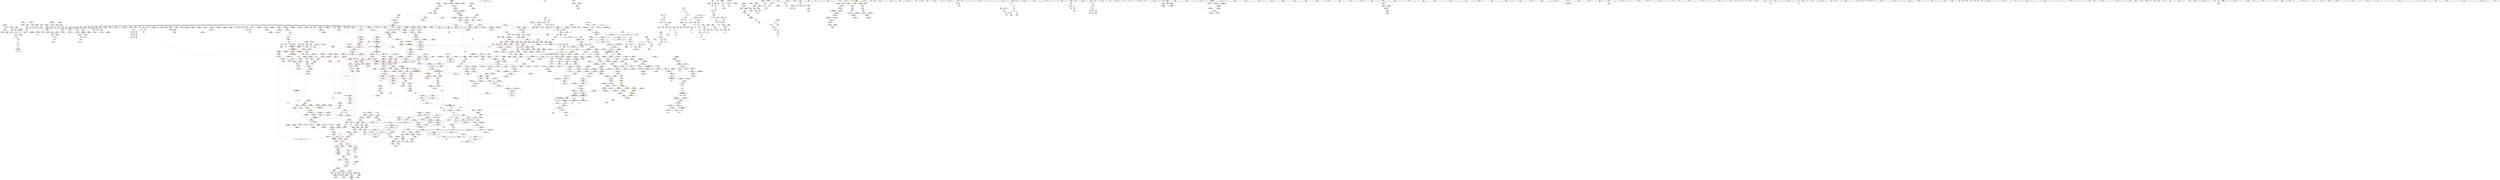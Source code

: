 digraph "SVFG" {
	label="SVFG";

	Node0x5588a0077800 [shape=record,color=grey,label="{NodeID: 0\nNullPtr|{|<s59>88|<s60>108|<s61>115}}"];
	Node0x5588a0077800 -> Node0x5588a00f1070[style=solid];
	Node0x5588a0077800 -> Node0x5588a00f1170[style=solid];
	Node0x5588a0077800 -> Node0x5588a00f1240[style=solid];
	Node0x5588a0077800 -> Node0x5588a00f1310[style=solid];
	Node0x5588a0077800 -> Node0x5588a00f13e0[style=solid];
	Node0x5588a0077800 -> Node0x5588a00f14b0[style=solid];
	Node0x5588a0077800 -> Node0x5588a00f1580[style=solid];
	Node0x5588a0077800 -> Node0x5588a00f1650[style=solid];
	Node0x5588a0077800 -> Node0x5588a00f1720[style=solid];
	Node0x5588a0077800 -> Node0x5588a00f17f0[style=solid];
	Node0x5588a0077800 -> Node0x5588a00f18c0[style=solid];
	Node0x5588a0077800 -> Node0x5588a00f1990[style=solid];
	Node0x5588a0077800 -> Node0x5588a00f1a60[style=solid];
	Node0x5588a0077800 -> Node0x5588a00f1b30[style=solid];
	Node0x5588a0077800 -> Node0x5588a00f1c00[style=solid];
	Node0x5588a0077800 -> Node0x5588a00f1cd0[style=solid];
	Node0x5588a0077800 -> Node0x5588a00f1da0[style=solid];
	Node0x5588a0077800 -> Node0x5588a00f1e70[style=solid];
	Node0x5588a0077800 -> Node0x5588a00f1f40[style=solid];
	Node0x5588a0077800 -> Node0x5588a00f2010[style=solid];
	Node0x5588a0077800 -> Node0x5588a00f20e0[style=solid];
	Node0x5588a0077800 -> Node0x5588a00f21b0[style=solid];
	Node0x5588a0077800 -> Node0x5588a00f2280[style=solid];
	Node0x5588a0077800 -> Node0x5588a00f2350[style=solid];
	Node0x5588a0077800 -> Node0x5588a00f2420[style=solid];
	Node0x5588a0077800 -> Node0x5588a00f24f0[style=solid];
	Node0x5588a0077800 -> Node0x5588a00f25c0[style=solid];
	Node0x5588a0077800 -> Node0x5588a00f2690[style=solid];
	Node0x5588a0077800 -> Node0x5588a00f2760[style=solid];
	Node0x5588a0077800 -> Node0x5588a00f2830[style=solid];
	Node0x5588a0077800 -> Node0x5588a00f2900[style=solid];
	Node0x5588a0077800 -> Node0x5588a00f29d0[style=solid];
	Node0x5588a0077800 -> Node0x5588a00f2aa0[style=solid];
	Node0x5588a0077800 -> Node0x5588a00f2b70[style=solid];
	Node0x5588a0077800 -> Node0x5588a00f2c40[style=solid];
	Node0x5588a0077800 -> Node0x5588a00f2d10[style=solid];
	Node0x5588a0077800 -> Node0x5588a00f2de0[style=solid];
	Node0x5588a0077800 -> Node0x5588a00f2eb0[style=solid];
	Node0x5588a0077800 -> Node0x5588a00f2f80[style=solid];
	Node0x5588a0077800 -> Node0x5588a00f3050[style=solid];
	Node0x5588a0077800 -> Node0x5588a00f3120[style=solid];
	Node0x5588a0077800 -> Node0x5588a00f31f0[style=solid];
	Node0x5588a0077800 -> Node0x5588a00f32c0[style=solid];
	Node0x5588a0077800 -> Node0x5588a00f3390[style=solid];
	Node0x5588a0077800 -> Node0x5588a00f3460[style=solid];
	Node0x5588a0077800 -> Node0x5588a00f3530[style=solid];
	Node0x5588a0077800 -> Node0x5588a00f3600[style=solid];
	Node0x5588a0077800 -> Node0x5588a00f36d0[style=solid];
	Node0x5588a0077800 -> Node0x5588a011f5f0[style=solid];
	Node0x5588a0077800 -> Node0x5588a0120ce0[style=solid];
	Node0x5588a0077800 -> Node0x5588a0124eb0[style=solid];
	Node0x5588a0077800 -> Node0x5588a0125a10[style=solid];
	Node0x5588a0077800 -> Node0x5588a0126090[style=solid];
	Node0x5588a0077800 -> Node0x5588a01293c0[style=solid];
	Node0x5588a0077800 -> Node0x5588a0151ea0[style=solid];
	Node0x5588a0077800 -> Node0x5588a01539a0[style=solid];
	Node0x5588a0077800 -> Node0x5588a0153ca0[style=solid];
	Node0x5588a0077800 -> Node0x5588a0153e20[style=solid];
	Node0x5588a0077800 -> Node0x5588a0154120[style=solid];
	Node0x5588a0077800:s59 -> Node0x5588a02622f0[style=solid,color=red];
	Node0x5588a0077800:s60 -> Node0x5588a0258730[style=solid,color=red];
	Node0x5588a0077800:s61 -> Node0x5588a0254220[style=solid,color=red];
	Node0x5588a00f4330 [shape=record,color=red,label="{NodeID: 775\n707\<--493\nexn\<--exn.slot\n_ZN6solver5solveEv\n}"];
	Node0x5588a0256ba0 [shape=record,color=black,label="{NodeID: 2657\n967 = PHI(524, )\n0th arg _ZN6solver6printfEPKcz }"];
	Node0x5588a0256ba0 -> Node0x5588a0123b30[style=solid];
	Node0x5588a00ea9e0 [shape=record,color=black,label="{NodeID: 443\n1202\<--1177\n\<--this1\n_ZNSt6vectorIbSaIbEE13_M_initializeEm\n}"];
	Node0x5588a00ea9e0 -> Node0x5588a0102cf0[style=solid];
	Node0x5588a00ea9e0 -> Node0x5588a0102dc0[style=solid];
	Node0x5588a012a4d0 [shape=record,color=blue,label="{NodeID: 1218\n1911\<--1908\nthis.addr\<--this\n_ZNSt5tupleIJRiS0_EEC2IvLb1EEES0_S0_\n}"];
	Node0x5588a012a4d0 -> Node0x5588a011d0a0[style=dashed];
	Node0x5588a00de620 [shape=record,color=green,label="{NodeID: 111\n505\<--506\ni\<--i_field_insensitive\n_ZN6solver5solveEv\n|{|<s7>40}}"];
	Node0x5588a00de620 -> Node0x5588a00f4c20[style=solid];
	Node0x5588a00de620 -> Node0x5588a00f4cf0[style=solid];
	Node0x5588a00de620 -> Node0x5588a00f4dc0[style=solid];
	Node0x5588a00de620 -> Node0x5588a00f4e90[style=solid];
	Node0x5588a00de620 -> Node0x5588a00f4f60[style=solid];
	Node0x5588a00de620 -> Node0x5588a0121430[style=solid];
	Node0x5588a00de620 -> Node0x5588a0121ab0[style=solid];
	Node0x5588a00de620:s7 -> Node0x5588a0252170[style=solid,color=red];
	Node0x5588a00f9d60 [shape=record,color=red,label="{NodeID: 886\n1398\<--1395\nthis1\<--this.addr\n_ZN9__gnu_cxx13new_allocatorImEC2Ev\n}"];
	Node0x5588a0100860 [shape=record,color=purple,label="{NodeID: 554\n575\<--524\narrayidx\<--this1\n_ZN6solver5solveEv\n}"];
	Node0x5588a0100860 -> Node0x5588a00f5850[style=solid];
	Node0x5588a00e2fd0 [shape=record,color=green,label="{NodeID: 222\n1335\<--1336\n_ZN9__gnu_cxx13new_allocatorImEC2Ev\<--_ZN9__gnu_cxx13new_allocatorImEC2Ev_field_insensitive\n}"];
	Node0x5588a011f050 [shape=record,color=red,label="{NodeID: 997\n2143\<--2142\ndummyVal\<--offset_1\n_ZNSt13_Bvector_baseISaIbEE13_M_deallocateEv\n}"];
	Node0x5588a011f050 -> Node0x5588a0129220[style=solid];
	Node0x5588a0154420 [shape=record,color=grey,label="{NodeID: 1772\n822 = cmp(821, 823, )\n}"];
	Node0x5588a0154420 -> Node0x5588a0151420[style=solid];
	Node0x5588a0106290 [shape=record,color=purple,label="{NodeID: 665\n1748\<--1726\n_M_impl7\<--this1\n_ZNSt13_Bvector_baseISaIbEE13_M_deallocateEv\n}"];
	Node0x5588a01e6550 [shape=record,color=yellow,style=double,label="{NodeID: 2547\n300V_2 = CSCHI(MR_300V_1)\npts\{1606 4900000 4900001 4900002 4900003 4900004 4900005 4900006 \}\nCS[]|{<s0>36|<s1>36|<s2>36}}"];
	Node0x5588a01e6550:s0 -> Node0x5588a01e5a10[style=dashed,color=blue];
	Node0x5588a01e6550:s1 -> Node0x5588a01e5b70[style=dashed,color=blue];
	Node0x5588a01e6550:s2 -> Node0x5588a01e5c50[style=dashed,color=blue];
	Node0x5588a00f13e0 [shape=record,color=black,label="{NodeID: 333\n316\<--3\n\<--dummyVal\nmain\n}"];
	Node0x5588a00f13e0 -> Node0x5588a0120730[style=solid];
	Node0x5588a0124b70 [shape=record,color=blue,label="{NodeID: 1108\n1195\<--1192\n_M_end_of_storage\<--add.ptr\n_ZNSt6vectorIbSaIbEE13_M_initializeEm\n}"];
	Node0x5588a0124b70 -> Node0x5588a01b9a90[style=dashed];
	Node0x55889fb6b800 [shape=record,color=green,label="{NodeID: 1\n7\<--1\n__dso_handle\<--dummyObj\nGlob }"];
	Node0x5588a00f4400 [shape=record,color=red,label="{NodeID: 776\n708\<--495\nsel\<--ehselector.slot\n_ZN6solver5solveEv\n}"];
	Node0x5588a0256ce0 [shape=record,color=black,label="{NodeID: 2658\n968 = PHI(701, )\n1st arg _ZN6solver6printfEPKcz }"];
	Node0x5588a0256ce0 -> Node0x5588a0123c00[style=solid];
	Node0x5588a00eaab0 [shape=record,color=black,label="{NodeID: 444\n1212\<--1177\n\<--this1\n_ZNSt6vectorIbSaIbEE13_M_initializeEm\n}"];
	Node0x5588a00eaab0 -> Node0x5588a0103370[style=solid];
	Node0x5588a00eaab0 -> Node0x5588a0103440[style=solid];
	Node0x5588a012a5a0 [shape=record,color=blue,label="{NodeID: 1219\n1913\<--1909\n__a1.addr\<--__a1\n_ZNSt5tupleIJRiS0_EEC2IvLb1EEES0_S0_\n}"];
	Node0x5588a012a5a0 -> Node0x5588a011d170[style=dashed];
	Node0x5588a00de6f0 [shape=record,color=green,label="{NodeID: 112\n507\<--508\nref.tmp7\<--ref.tmp7_field_insensitive\n_ZN6solver5solveEv\n|{|<s1>39}}"];
	Node0x5588a00de6f0 -> Node0x5588a00e8140[style=solid];
	Node0x5588a00de6f0:s1 -> Node0x5588a0253230[style=solid,color=red];
	Node0x5588a00f9e30 [shape=record,color=red,label="{NodeID: 887\n1405\<--1402\n\<--__t.addr\n_ZSt4moveIRSaImEEONSt16remove_referenceIT_E4typeEOS3_\n}"];
	Node0x5588a00f9e30 -> Node0x5588a00eb470[style=solid];
	Node0x5588a0100930 [shape=record,color=purple,label="{NodeID: 555\n583\<--524\nA14\<--this1\n_ZN6solver5solveEv\n}"];
	Node0x5588a00e30d0 [shape=record,color=green,label="{NodeID: 223\n1341\<--1342\nthis.addr\<--this.addr_field_insensitive\n_ZNSt13_Bvector_baseISaIbEE13_Bvector_implC2EOSaImE\n}"];
	Node0x5588a00e30d0 -> Node0x5588a00f9950[style=solid];
	Node0x5588a00e30d0 -> Node0x5588a0125ef0[style=solid];
	Node0x5588a011f120 [shape=record,color=red,label="{NodeID: 998\n2146\<--2145\ndummyVal\<--offset_2\n_ZNSt13_Bvector_baseISaIbEE13_M_deallocateEv\n}"];
	Node0x5588a011f120 -> Node0x5588a01292f0[style=solid];
	Node0x5588a01545a0 [shape=record,color=grey,label="{NodeID: 1773\n127 = cmp(126, 13, )\n}"];
	Node0x5588a0106360 [shape=record,color=purple,label="{NodeID: 666\n1749\<--1726\n_M_end_of_storage\<--this1\n_ZNSt13_Bvector_baseISaIbEE13_M_deallocateEv\n}"];
	Node0x5588a0106360 -> Node0x5588a011bf90[style=solid];
	Node0x5588a01e66e0 [shape=record,color=yellow,style=double,label="{NodeID: 2548\n177V_4 = CSCHI(MR_177V_3)\npts\{5120000 \}\nCS[]|{|<s1>42}}"];
	Node0x5588a01e66e0 -> Node0x5588a01b0490[style=dashed];
	Node0x5588a01e66e0:s1 -> Node0x5588a01cbaa0[style=dashed,color=red];
	Node0x5588a00f14b0 [shape=record,color=black,label="{NodeID: 334\n356\<--3\n\<--dummyVal\nmain\n}"];
	Node0x5588a0124c40 [shape=record,color=blue, style = dotted,label="{NodeID: 1109\n2084\<--2086\noffset_0\<--dummyVal\n_ZNSt6vectorIbSaIbEE13_M_initializeEm\n}"];
	Node0x5588a0124c40 -> Node0x5588a01b8b90[style=dashed];
	Node0x5588a00da3f0 [shape=record,color=green,label="{NodeID: 2\n8\<--1\n.str\<--dummyObj\nGlob }"];
	Node0x5588a00f44d0 [shape=record,color=red,label="{NodeID: 777\n692\<--497\n\<--ans\n_ZN6solver5solveEv\n}"];
	Node0x5588a00f44d0 -> Node0x5588a014f4a0[style=solid];
	Node0x5588a0256e20 [shape=record,color=black,label="{NodeID: 2659\n966 = PHI(700, )\n}"];
	Node0x5588a00eab80 [shape=record,color=black,label="{NodeID: 445\n1217\<--1177\n\<--this1\n_ZNSt6vectorIbSaIbEE13_M_initializeEm\n}"];
	Node0x5588a00eab80 -> Node0x5588a0103510[style=solid];
	Node0x5588a00eab80 -> Node0x5588a01035e0[style=solid];
	Node0x5588a012a670 [shape=record,color=blue,label="{NodeID: 1220\n1915\<--1910\n__a2.addr\<--__a2\n_ZNSt5tupleIJRiS0_EEC2IvLb1EEES0_S0_\n}"];
	Node0x5588a012a670 -> Node0x5588a011d240[style=dashed];
	Node0x5588a00de7c0 [shape=record,color=green,label="{NodeID: 113\n509\<--510\nref.tmp13\<--ref.tmp13_field_insensitive\n_ZN6solver5solveEv\n|{|<s1>42}}"];
	Node0x5588a00de7c0 -> Node0x5588a00e8210[style=solid];
	Node0x5588a00de7c0:s1 -> Node0x5588a025a690[style=solid,color=red];
	Node0x5588a00f9f00 [shape=record,color=red,label="{NodeID: 888\n1416\<--1410\nthis1\<--this.addr\n_ZNSaImEC2ERKS_\n}"];
	Node0x5588a00f9f00 -> Node0x5588a00eb540[style=solid];
	Node0x5588a0100a00 [shape=record,color=purple,label="{NodeID: 556\n586\<--524\narrayidx16\<--this1\n_ZN6solver5solveEv\n|{<s0>40}}"];
	Node0x5588a0100a00:s0 -> Node0x5588a0252280[style=solid,color=red];
	Node0x5588a00e31a0 [shape=record,color=green,label="{NodeID: 224\n1343\<--1344\n__a.addr\<--__a.addr_field_insensitive\n_ZNSt13_Bvector_baseISaIbEE13_Bvector_implC2EOSaImE\n}"];
	Node0x5588a00e31a0 -> Node0x5588a00f9a20[style=solid];
	Node0x5588a00e31a0 -> Node0x5588a0125fc0[style=solid];
	Node0x5588a011f1f0 [shape=record,color=blue,label="{NodeID: 999\n10\<--9\nOUTPUT_FORMAT\<--\nGlob }"];
	Node0x5588a011f1f0 -> Node0x5588a01083e0[style=dashed];
	Node0x5588a0106430 [shape=record,color=purple,label="{NodeID: 667\n1759\<--1726\n_M_impl8\<--this1\n_ZNSt13_Bvector_baseISaIbEE13_M_deallocateEv\n}"];
	Node0x5588a00f1580 [shape=record,color=black,label="{NodeID: 335\n357\<--3\n\<--dummyVal\nmain\n}"];
	Node0x5588a00f1580 -> Node0x5588a01209a0[style=solid];
	Node0x5588a0124d10 [shape=record,color=blue, style = dotted,label="{NodeID: 1110\n2087\<--2089\noffset_1\<--dummyVal\n_ZNSt6vectorIbSaIbEE13_M_initializeEm\n}"];
	Node0x5588a0124d10 -> Node0x5588a01b9090[style=dashed];
	Node0x5588a00da480 [shape=record,color=green,label="{NodeID: 3\n12\<--1\n_ZZ12print_statusiiddiE1L\<--dummyObj\nGlob }"];
	Node0x5588a00f45a0 [shape=record,color=red,label="{NodeID: 778\n700\<--497\n\<--ans\n_ZN6solver5solveEv\n|{<s0>51}}"];
	Node0x5588a00f45a0:s0 -> Node0x5588a0256e20[style=solid,color=red];
	Node0x5588a0256f30 [shape=record,color=black,label="{NodeID: 2660\n1908 = PHI(851, )\n0th arg _ZNSt5tupleIJRiS0_EEC2IvLb1EEES0_S0_ }"];
	Node0x5588a0256f30 -> Node0x5588a012a4d0[style=solid];
	Node0x5588a00eac50 [shape=record,color=black,label="{NodeID: 446\n1224\<--1177\n\<--this1\n_ZNSt6vectorIbSaIbEE13_M_initializeEm\n}"];
	Node0x5588a00eac50 -> Node0x5588a0103b90[style=solid];
	Node0x5588a00eac50 -> Node0x5588a0103c60[style=solid];
	Node0x5588a012a740 [shape=record,color=blue,label="{NodeID: 1221\n1944\<--1941\nthis.addr\<--this\n_ZNSt11_Tuple_implILm0EJRiS0_EEC2ES0_S0_\n}"];
	Node0x5588a012a740 -> Node0x5588a011d310[style=dashed];
	Node0x5588a00de890 [shape=record,color=green,label="{NodeID: 114\n511\<--512\nref.tmp19\<--ref.tmp19_field_insensitive\n_ZN6solver5solveEv\n|{<s0>41|<s1>42}}"];
	Node0x5588a00de890:s0 -> Node0x5588a0254970[style=solid,color=red];
	Node0x5588a00de890:s1 -> Node0x5588a025a580[style=solid,color=red];
	Node0x5588a00f9fd0 [shape=record,color=red,label="{NodeID: 889\n1418\<--1412\n\<--__a.addr\n_ZNSaImEC2ERKS_\n}"];
	Node0x5588a00f9fd0 -> Node0x5588a00eb610[style=solid];
	Node0x5588a0100ad0 [shape=record,color=purple,label="{NodeID: 557\n650\<--524\nN30\<--this1\n_ZN6solver5solveEv\n}"];
	Node0x5588a0100ad0 -> Node0x5588a00f5920[style=solid];
	Node0x5588a00e3270 [shape=record,color=green,label="{NodeID: 225\n1345\<--1346\nexn.slot\<--exn.slot_field_insensitive\n_ZNSt13_Bvector_baseISaIbEE13_Bvector_implC2EOSaImE\n}"];
	Node0x5588a00e3270 -> Node0x5588a00f9af0[style=solid];
	Node0x5588a00e3270 -> Node0x5588a0126160[style=solid];
	Node0x5588a011f2f0 [shape=record,color=blue,label="{NodeID: 1000\n12\<--13\n_ZZ12print_statusiiddiE1L\<--\nGlob }"];
	Node0x5588a011f2f0 -> Node0x5588a01c75a0[style=dashed];
	Node0x5588a0106500 [shape=record,color=purple,label="{NodeID: 668\n1760\<--1726\n_M_finish\<--this1\n_ZNSt13_Bvector_baseISaIbEE13_M_deallocateEv\n}"];
	Node0x5588a0106500 -> Node0x5588a00fd300[style=solid];
	Node0x5588a0106500 -> Node0x5588a00fd3d0[style=solid];
	Node0x5588a00f1650 [shape=record,color=black,label="{NodeID: 336\n359\<--3\n\<--dummyVal\nmain\n}"];
	Node0x5588a00f1650 -> Node0x5588a0120a70[style=solid];
	Node0x5588a0124de0 [shape=record,color=blue, style = dotted,label="{NodeID: 1111\n2090\<--2092\noffset_2\<--dummyVal\n_ZNSt6vectorIbSaIbEE13_M_initializeEm\n}"];
	Node0x5588a0124de0 -> Node0x5588a01b9590[style=dashed];
	Node0x5588a00da730 [shape=record,color=green,label="{NodeID: 4\n13\<--1\n\<--dummyObj\nCan only get source location for instruction, argument, global var or function.}"];
	Node0x5588a00f4670 [shape=record,color=red,label="{NodeID: 779\n540\<--499\n\<--k\n_ZN6solver5solveEv\n}"];
	Node0x5588a00f4670 -> Node0x5588a0152da0[style=solid];
	Node0x5588a02570a0 [shape=record,color=black,label="{NodeID: 2661\n1909 = PHI(860, )\n1st arg _ZNSt5tupleIJRiS0_EEC2IvLb1EEES0_S0_ }"];
	Node0x5588a02570a0 -> Node0x5588a012a5a0[style=solid];
	Node0x5588a00ead20 [shape=record,color=black,label="{NodeID: 447\n1238\<--1177\n\<--this1\n_ZNSt6vectorIbSaIbEE13_M_initializeEm\n}"];
	Node0x5588a00ead20 -> Node0x5588a0103ed0[style=solid];
	Node0x5588a00ead20 -> Node0x5588a0103fa0[style=solid];
	Node0x5588a012a810 [shape=record,color=blue,label="{NodeID: 1222\n1946\<--1942\n__head.addr\<--__head\n_ZNSt11_Tuple_implILm0EJRiS0_EEC2ES0_S0_\n}"];
	Node0x5588a012a810 -> Node0x5588a011d3e0[style=dashed];
	Node0x5588a00e3560 [shape=record,color=green,label="{NodeID: 115\n513\<--514\nref.tmp23\<--ref.tmp23_field_insensitive\n_ZN6solver5solveEv\n|{|<s1>47}}"];
	Node0x5588a00e3560 -> Node0x5588a00e82e0[style=solid];
	Node0x5588a00e3560:s1 -> Node0x5588a02565c0[style=solid,color=red];
	Node0x5588a00fa0a0 [shape=record,color=red,label="{NodeID: 890\n1429\<--1426\nthis1\<--this.addr\n_ZNSt13_Bit_iteratorC2Ev\n}"];
	Node0x5588a00fa0a0 -> Node0x5588a00eb6e0[style=solid];
	Node0x5588a0100ba0 [shape=record,color=purple,label="{NodeID: 558\n562\<--561\n\<--\n_ZN6solver5solveEv\n}"];
	Node0x5588a0100ba0 -> Node0x5588a0121500[style=solid];
	Node0x5588a00e3340 [shape=record,color=green,label="{NodeID: 226\n1347\<--1348\nehselector.slot\<--ehselector.slot_field_insensitive\n_ZNSt13_Bvector_baseISaIbEE13_Bvector_implC2EOSaImE\n}"];
	Node0x5588a00e3340 -> Node0x5588a00f9bc0[style=solid];
	Node0x5588a00e3340 -> Node0x5588a0126230[style=solid];
	Node0x5588a011f3f0 [shape=record,color=blue,label="{NodeID: 1001\n2081\<--50\nllvm.global_ctors_0\<--\nGlob }"];
	Node0x5588a01065d0 [shape=record,color=purple,label="{NodeID: 669\n1764\<--1726\n_M_impl9\<--this1\n_ZNSt13_Bvector_baseISaIbEE13_M_deallocateEv\n}"];
	Node0x5588a00f1720 [shape=record,color=black,label="{NodeID: 337\n413\<--3\nlpad.val\<--dummyVal\nmain\n}"];
	Node0x5588a0124eb0 [shape=record,color=blue, style = dotted,label="{NodeID: 1112\n1214\<--3\n_M_end_of_storage6\<--dummyVal\n_ZNSt6vectorIbSaIbEE13_M_initializeEm\n}"];
	Node0x5588a0124eb0 -> Node0x5588a01b9a90[style=dashed];
	Node0x5588a00da7c0 [shape=record,color=green,label="{NodeID: 5\n14\<--1\nstderr\<--dummyObj\nGlob }"];
	Node0x5588a00f4740 [shape=record,color=red,label="{NodeID: 780\n696\<--499\n\<--k\n_ZN6solver5solveEv\n}"];
	Node0x5588a00f4740 -> Node0x5588a014f320[style=solid];
	Node0x5588a02571e0 [shape=record,color=black,label="{NodeID: 2662\n1910 = PHI(861, )\n2nd arg _ZNSt5tupleIJRiS0_EEC2IvLb1EEES0_S0_ }"];
	Node0x5588a02571e0 -> Node0x5588a012a670[style=solid];
	Node0x5588a00eadf0 [shape=record,color=black,label="{NodeID: 448\n1205\<--1204\n\<--_M_start\n_ZNSt6vectorIbSaIbEE13_M_initializeEm\n}"];
	Node0x5588a00eadf0 -> Node0x5588a0102e90[style=solid];
	Node0x5588a00eadf0 -> Node0x5588a0102f60[style=solid];
	Node0x5588a00eadf0 -> Node0x5588a0103030[style=solid];
	Node0x5588a012a8e0 [shape=record,color=blue,label="{NodeID: 1223\n1948\<--1943\n__tail.addr\<--__tail\n_ZNSt11_Tuple_implILm0EJRiS0_EEC2ES0_S0_\n}"];
	Node0x5588a012a8e0 -> Node0x5588a011d4b0[style=dashed];
	Node0x5588a00e3630 [shape=record,color=green,label="{NodeID: 116\n515\<--516\nle\<--le_field_insensitive\n_ZN6solver5solveEv\n|{|<s3>50}}"];
	Node0x5588a00e3630 -> Node0x5588a00f5030[style=solid];
	Node0x5588a00e3630 -> Node0x5588a0121d20[style=solid];
	Node0x5588a00e3630 -> Node0x5588a0122130[style=solid];
	Node0x5588a00e3630:s3 -> Node0x5588a02575a0[style=solid,color=red];
	Node0x5588a00fa170 [shape=record,color=red,label="{NodeID: 891\n1444\<--1438\nthis1\<--this.addr\n_ZN9__gnu_cxx13new_allocatorImEC2ERKS1_\n}"];
	Node0x5588a0100c70 [shape=record,color=purple,label="{NodeID: 559\n565\<--561\n\<--\n_ZN6solver5solveEv\n}"];
	Node0x5588a0100c70 -> Node0x5588a01215d0[style=solid];
	Node0x5588a00e3410 [shape=record,color=green,label="{NodeID: 227\n1355\<--1356\n_ZSt4moveIRSaImEEONSt16remove_referenceIT_E4typeEOS3_\<--_ZSt4moveIRSaImEEONSt16remove_referenceIT_E4typeEOS3__field_insensitive\n}"];
	Node0x5588a01ca050 [shape=record,color=yellow,style=double,label="{NodeID: 2109\n431V_1 = ENCHI(MR_431V_0)\npts\{1538 \}\nFun[_ZNKSt13_Bit_iteratorplEl]}"];
	Node0x5588a01ca050 -> Node0x5588a00facd0[style=dashed];
	Node0x5588a011f4f0 [shape=record,color=blue,label="{NodeID: 1002\n2082\<--51\nllvm.global_ctors_1\<--_GLOBAL__sub_I_iwi_1_1.cpp\nGlob }"];
	Node0x5588a01066a0 [shape=record,color=purple,label="{NodeID: 670\n1765\<--1726\n_M_start10\<--this1\n_ZNSt13_Bvector_baseISaIbEE13_M_deallocateEv\n}"];
	Node0x5588a01066a0 -> Node0x5588a00fd4a0[style=solid];
	Node0x5588a00f17f0 [shape=record,color=black,label="{NodeID: 338\n414\<--3\nlpad.val51\<--dummyVal\nmain\n}"];
	Node0x5588a0124f80 [shape=record,color=blue, style = dotted,label="{NodeID: 1113\n2093\<--2095\noffset_0\<--dummyVal\n_ZNSt6vectorIbSaIbEE13_M_initializeEm\n}"];
	Node0x5588a0124f80 -> Node0x5588a01b8b90[style=dashed];
	Node0x5588a00da880 [shape=record,color=green,label="{NodeID: 6\n15\<--1\n.str.1\<--dummyObj\nGlob }"];
	Node0x5588a00f4810 [shape=record,color=red,label="{NodeID: 781\n620\<--501\n\<--bi\n_ZN6solver5solveEv\n}"];
	Node0x5588a00f4810 -> Node0x5588a01533a0[style=solid];
	Node0x5588a0257320 [shape=record,color=black,label="{NodeID: 2663\n1324 = PHI(1127, )\n0th arg _ZNSaImEC2IbEERKSaIT_E }"];
	Node0x5588a0257320 -> Node0x5588a0125d50[style=solid];
	Node0x5588a00eaec0 [shape=record,color=black,label="{NodeID: 449\n1220\<--1219\n\<--_M_start9\n_ZNSt6vectorIbSaIbEE13_M_initializeEm\n}"];
	Node0x5588a00eaec0 -> Node0x5588a01036b0[style=solid];
	Node0x5588a00eaec0 -> Node0x5588a0103780[style=solid];
	Node0x5588a00eaec0 -> Node0x5588a0103850[style=solid];
	Node0x5588a012a9b0 [shape=record,color=blue,label="{NodeID: 1224\n1970\<--1968\nthis.addr\<--this\n_ZNSt11_Tuple_implILm1EJRiEEC2ES0_\n}"];
	Node0x5588a012a9b0 -> Node0x5588a011d580[style=dashed];
	Node0x5588a00e3700 [shape=record,color=green,label="{NodeID: 117\n517\<--518\nri\<--ri_field_insensitive\n_ZN6solver5solveEv\n|{|<s3>50}}"];
	Node0x5588a00e3700 -> Node0x5588a00f5100[style=solid];
	Node0x5588a00e3700 -> Node0x5588a0121df0[style=solid];
	Node0x5588a00e3700 -> Node0x5588a0122200[style=solid];
	Node0x5588a00e3700:s3 -> Node0x5588a02576e0[style=solid,color=red];
	Node0x5588a00fa240 [shape=record,color=red,label="{NodeID: 892\n1459\<--1450\nthis1\<--this.addr\n_ZNSt18_Bit_iterator_baseC2EPmj\n}"];
	Node0x5588a00fa240 -> Node0x5588a00eb7b0[style=solid];
	Node0x5588a00fa240 -> Node0x5588a0104ca0[style=solid];
	Node0x5588a00fa240 -> Node0x5588a0104d70[style=solid];
	Node0x5588a0100d40 [shape=record,color=purple,label="{NodeID: 560\n635\<--634\n\<--\n_ZN6solver5solveEv\n}"];
	Node0x5588a0100d40 -> Node0x5588a0121b80[style=solid];
	Node0x5588a00eba10 [shape=record,color=green,label="{NodeID: 228\n1358\<--1359\n_ZNSaImEC2ERKS_\<--_ZNSaImEC2ERKS__field_insensitive\n}"];
	Node0x5588a011f5f0 [shape=record,color=blue, style = dotted,label="{NodeID: 1003\n2083\<--3\nllvm.global_ctors_2\<--dummyVal\nGlob }"];
	Node0x5588a0106770 [shape=record,color=purple,label="{NodeID: 671\n1769\<--1726\n_M_impl11\<--this1\n_ZNSt13_Bvector_baseISaIbEE13_M_deallocateEv\n}"];
	Node0x5588a01e6cc0 [shape=record,color=yellow,style=double,label="{NodeID: 2553\n38V_4 = CSCHI(MR_38V_2)\npts\{4900000 \}\nCS[]}"];
	Node0x5588a00f18c0 [shape=record,color=black,label="{NodeID: 339\n563\<--3\n\<--dummyVal\n_ZN6solver5solveEv\n}"];
	Node0x5588a00f18c0 -> Node0x5588a0121500[style=solid];
	Node0x5588a0125050 [shape=record,color=blue, style = dotted,label="{NodeID: 1114\n2096\<--2098\noffset_1\<--dummyVal\n_ZNSt6vectorIbSaIbEE13_M_initializeEm\n}"];
	Node0x5588a0125050 -> Node0x5588a01b9090[style=dashed];
	Node0x5588a00db120 [shape=record,color=green,label="{NodeID: 7\n17\<--1\n.str.2\<--dummyObj\nGlob }"];
	Node0x5588a00f48e0 [shape=record,color=red,label="{NodeID: 782\n631\<--501\n\<--bi\n_ZN6solver5solveEv\n}"];
	Node0x5588a00f48e0 -> Node0x5588a00e87c0[style=solid];
	Node0x5588a0257460 [shape=record,color=black,label="{NodeID: 2664\n1325 = PHI(1137, )\n1st arg _ZNSaImEC2IbEERKSaIT_E }"];
	Node0x5588a0257460 -> Node0x5588a0125e20[style=solid];
	Node0x5588a00eaf90 [shape=record,color=black,label="{NodeID: 450\n1241\<--1240\n\<--_M_finish\n_ZNSt6vectorIbSaIbEE13_M_initializeEm\n}"];
	Node0x5588a00eaf90 -> Node0x5588a0104070[style=solid];
	Node0x5588a00eaf90 -> Node0x5588a0104140[style=solid];
	Node0x5588a00eaf90 -> Node0x5588a0104210[style=solid];
	Node0x5588a012aa80 [shape=record,color=blue,label="{NodeID: 1225\n1972\<--1969\n__head.addr\<--__head\n_ZNSt11_Tuple_implILm1EJRiEEC2ES0_\n}"];
	Node0x5588a012aa80 -> Node0x5588a011d650[style=dashed];
	Node0x5588a00e37d0 [shape=record,color=green,label="{NodeID: 118\n519\<--520\ni28\<--i28_field_insensitive\n_ZN6solver5solveEv\n}"];
	Node0x5588a00e37d0 -> Node0x5588a00f51d0[style=solid];
	Node0x5588a00e37d0 -> Node0x5588a00f52a0[style=solid];
	Node0x5588a00e37d0 -> Node0x5588a00f5370[style=solid];
	Node0x5588a00e37d0 -> Node0x5588a00f5440[style=solid];
	Node0x5588a00e37d0 -> Node0x5588a00f5510[style=solid];
	Node0x5588a00e37d0 -> Node0x5588a0121ec0[style=solid];
	Node0x5588a00e37d0 -> Node0x5588a01222d0[style=solid];
	Node0x5588a01c2f90 [shape=record,color=yellow,style=double,label="{NodeID: 2000\n40V_1 = ENCHI(MR_40V_0)\npts\{4900006 \}\nFun[_ZNKSt13_Bvector_baseISaIbEE13_Bvector_impl11_M_end_addrEv]}"];
	Node0x5588a01c2f90 -> Node0x5588a00f9540[style=dashed];
	Node0x5588a01c2f90 -> Node0x5588a00f9610[style=dashed];
	Node0x5588a00fa310 [shape=record,color=red,label="{NodeID: 893\n1462\<--1452\n\<--__x.addr\n_ZNSt18_Bit_iterator_baseC2EPmj\n}"];
	Node0x5588a00fa310 -> Node0x5588a0126bf0[style=solid];
	Node0x5588a0100e10 [shape=record,color=purple,label="{NodeID: 561\n638\<--634\n\<--\n_ZN6solver5solveEv\n}"];
	Node0x5588a0100e10 -> Node0x5588a0121c50[style=solid];
	Node0x5588a00ebb10 [shape=record,color=green,label="{NodeID: 229\n1362\<--1363\n_ZNSt13_Bit_iteratorC2Ev\<--_ZNSt13_Bit_iteratorC2Ev_field_insensitive\n}"];
	Node0x5588a011f6f0 [shape=record,color=blue,label="{NodeID: 1004\n109\<--104\nc.addr\<--c\n_Z12print_statusiiddi\n}"];
	Node0x5588a011f6f0 -> Node0x5588a0108cd0[style=dashed];
	Node0x5588a011f6f0 -> Node0x5588a0108da0[style=dashed];
	Node0x5588a011f6f0 -> Node0x5588a0108e70[style=dashed];
	Node0x5588a011f6f0 -> Node0x5588a0108f40[style=dashed];
	Node0x5588a011f6f0 -> Node0x5588a0109010[style=dashed];
	Node0x5588a0106840 [shape=record,color=purple,label="{NodeID: 672\n1770\<--1726\n_M_end_of_storage12\<--this1\n_ZNSt13_Bvector_baseISaIbEE13_M_deallocateEv\n}"];
	Node0x5588a0106840 -> Node0x5588a01293c0[style=solid];
	Node0x5588a01e6e20 [shape=record,color=yellow,style=double,label="{NodeID: 2554\n189V_4 = CSCHI(MR_189V_2)\npts\{4900001 4900002 4900003 4900004 4900005 4900006 \}\nCS[]}"];
	Node0x5588a00f1990 [shape=record,color=black,label="{NodeID: 340\n566\<--3\n\<--dummyVal\n_ZN6solver5solveEv\n}"];
	Node0x5588a00f1990 -> Node0x5588a01215d0[style=solid];
	Node0x5588a0125120 [shape=record,color=blue, style = dotted,label="{NodeID: 1115\n2099\<--2101\noffset_2\<--dummyVal\n_ZNSt6vectorIbSaIbEE13_M_initializeEm\n}"];
	Node0x5588a0125120 -> Node0x5588a01b9590[style=dashed];
	Node0x5588a00db1b0 [shape=record,color=green,label="{NodeID: 8\n19\<--1\n.str.3\<--dummyObj\nGlob }"];
	Node0x5588a00f49b0 [shape=record,color=red,label="{NodeID: 783\n668\<--501\n\<--bi\n_ZN6solver5solveEv\n}"];
	Node0x5588a00f49b0 -> Node0x5588a0153220[style=solid];
	Node0x5588a02575a0 [shape=record,color=black,label="{NodeID: 2665\n941 = PHI(515, )\n0th arg _ZSt3minIiERKT_S2_S2_ }"];
	Node0x5588a02575a0 -> Node0x5588a01237f0[style=solid];
	Node0x5588a00eb060 [shape=record,color=black,label="{NodeID: 451\n1269\<--1290\n_ZNKSt13_Bvector_baseISaIbEE13_Bvector_impl11_M_end_addrEv_ret\<--\n_ZNKSt13_Bvector_baseISaIbEE13_Bvector_impl11_M_end_addrEv\n|{<s0>76|<s1>120}}"];
	Node0x5588a00eb060:s0 -> Node0x5588a0260c70[style=solid,color=blue];
	Node0x5588a00eb060:s1 -> Node0x5588a025ff90[style=solid,color=blue];
	Node0x5588a012ab50 [shape=record,color=blue,label="{NodeID: 1226\n1986\<--1984\nthis.addr\<--this\n_ZNSt10_Head_baseILm0ERiLb0EEC2ES0_\n}"];
	Node0x5588a012ab50 -> Node0x5588a011d720[style=dashed];
	Node0x5588a00e38a0 [shape=record,color=green,label="{NodeID: 119\n521\<--522\nref.tmp33\<--ref.tmp33_field_insensitive\n_ZN6solver5solveEv\n|{|<s1>49}}"];
	Node0x5588a00e38a0 -> Node0x5588a00e83b0[style=solid];
	Node0x5588a00e38a0:s1 -> Node0x5588a0253230[style=solid,color=red];
	Node0x5588a00fa3e0 [shape=record,color=red,label="{NodeID: 894\n1465\<--1454\n\<--__y.addr\n_ZNSt18_Bit_iterator_baseC2EPmj\n}"];
	Node0x5588a00fa3e0 -> Node0x5588a0126cc0[style=solid];
	Node0x5588a0100ee0 [shape=record,color=purple,label="{NodeID: 562\n658\<--657\n\<--\n_ZN6solver5solveEv\n}"];
	Node0x5588a0100ee0 -> Node0x5588a0121f90[style=solid];
	Node0x5588a00ebc10 [shape=record,color=green,label="{NodeID: 230\n1384\<--1385\nthis.addr\<--this.addr_field_insensitive\n_ZNSaImED2Ev\n}"];
	Node0x5588a00ebc10 -> Node0x5588a00f9c90[style=solid];
	Node0x5588a00ebc10 -> Node0x5588a0126300[style=solid];
	Node0x5588a01ca320 [shape=record,color=yellow,style=double,label="{NodeID: 2112\n38V_1 = ENCHI(MR_38V_0)\npts\{4900000 \}\nFun[_ZNKSt13_Bit_iteratorplEl]}"];
	Node0x5588a01ca320 -> Node0x5588a011e830[style=dashed];
	Node0x5588a011f7c0 [shape=record,color=blue,label="{NodeID: 1005\n111\<--105\nC.addr\<--C\n_Z12print_statusiiddi\n}"];
	Node0x5588a011f7c0 -> Node0x5588a01090e0[style=dashed];
	Node0x5588a011f7c0 -> Node0x5588a01091b0[style=dashed];
	Node0x5588a011f7c0 -> Node0x5588a0109280[style=dashed];
	Node0x5588a011f7c0 -> Node0x5588a0109350[style=dashed];
	Node0x5588a011f7c0 -> Node0x5588a0109420[style=dashed];
	Node0x5588a0106910 [shape=record,color=purple,label="{NodeID: 673\n1730\<--1729\n_M_p\<--\n_ZNSt13_Bvector_baseISaIbEE13_M_deallocateEv\n}"];
	Node0x5588a0106910 -> Node0x5588a011bdf0[style=solid];
	Node0x5588a01e6f00 [shape=record,color=yellow,style=double,label="{NodeID: 2555\n468V_2 = CSCHI(MR_468V_1)\npts\{15440000 15440001 \}\nCS[]|{<s0>113|<s1>113}}"];
	Node0x5588a01e6f00:s0 -> Node0x5588a01e8c90[style=dashed,color=blue];
	Node0x5588a01e6f00:s1 -> Node0x5588a01e8df0[style=dashed,color=blue];
	Node0x5588a00f1a60 [shape=record,color=black,label="{NodeID: 341\n599\<--3\n\<--dummyVal\n_ZN6solver5solveEv\n}"];
	Node0x5588a01251f0 [shape=record,color=blue,label="{NodeID: 1116\n1232\<--1233\n\<--\n_ZNSt6vectorIbSaIbEE13_M_initializeEm\n}"];
	Node0x5588a01251f0 -> Node0x5588a011e5c0[style=dashed];
	Node0x5588a00db270 [shape=record,color=green,label="{NodeID: 9\n21\<--1\n.str.4\<--dummyObj\nGlob }"];
	Node0x5588a00f4a80 [shape=record,color=red,label="{NodeID: 784\n676\<--501\n\<--bi\n_ZN6solver5solveEv\n}"];
	Node0x5588a00f4a80 -> Node0x5588a01530a0[style=solid];
	Node0x5588a02576e0 [shape=record,color=black,label="{NodeID: 2666\n942 = PHI(517, )\n1st arg _ZSt3minIiERKT_S2_S2_ }"];
	Node0x5588a02576e0 -> Node0x5588a01238c0[style=solid];
	Node0x5588a00eb130 [shape=record,color=black,label="{NodeID: 452\n1333\<--1332\n\<--this1\n_ZNSaImEC2IbEERKSaIT_E\n|{<s0>100}}"];
	Node0x5588a00eb130:s0 -> Node0x5588a02544a0[style=solid,color=red];
	Node0x5588a012ac20 [shape=record,color=blue,label="{NodeID: 1227\n1988\<--1985\n__h.addr\<--__h\n_ZNSt10_Head_baseILm0ERiLb0EEC2ES0_\n}"];
	Node0x5588a012ac20 -> Node0x5588a011d7f0[style=dashed];
	Node0x5588a00e3970 [shape=record,color=green,label="{NodeID: 120\n529\<--530\n_ZNSaIbEC2Ev\<--_ZNSaIbEC2Ev_field_insensitive\n}"];
	Node0x5588a00fa4b0 [shape=record,color=red,label="{NodeID: 895\n1473\<--1470\nthis1\<--this.addr\n_ZN9__gnu_cxx13new_allocatorImED2Ev\n}"];
	Node0x5588a0100fb0 [shape=record,color=purple,label="{NodeID: 563\n661\<--657\n\<--\n_ZN6solver5solveEv\n}"];
	Node0x5588a0100fb0 -> Node0x5588a0122060[style=solid];
	Node0x5588a00ebce0 [shape=record,color=green,label="{NodeID: 231\n1390\<--1391\n_ZN9__gnu_cxx13new_allocatorImED2Ev\<--_ZN9__gnu_cxx13new_allocatorImED2Ev_field_insensitive\n}"];
	Node0x5588a01ca400 [shape=record,color=yellow,style=double,label="{NodeID: 2113\n63V_1 = ENCHI(MR_63V_0)\npts\{4900001 \}\nFun[_ZNKSt13_Bit_iteratorplEl]}"];
	Node0x5588a01ca400 -> Node0x5588a011e900[style=dashed];
	Node0x5588a011f890 [shape=record,color=blue,label="{NodeID: 1006\n113\<--106\nt0.addr\<--t0\n_Z12print_statusiiddi\n}"];
	Node0x5588a011f890 -> Node0x5588a01094f0[style=dashed];
	Node0x5588a011f890 -> Node0x5588a01095c0[style=dashed];
	Node0x5588a01069e0 [shape=record,color=purple,label="{NodeID: 674\n1739\<--1738\n_M_p5\<--\n_ZNSt13_Bvector_baseISaIbEE13_M_deallocateEv\n}"];
	Node0x5588a01069e0 -> Node0x5588a011bec0[style=solid];
	Node0x5588a01e7060 [shape=record,color=yellow,style=double,label="{NodeID: 2556\n315V_2 = CSCHI(MR_315V_1)\npts\{7770000 7770001 \}\nCS[]|{<s0>57|<s1>57}}"];
	Node0x5588a01e7060:s0 -> Node0x5588a01cafc0[style=dashed,color=red];
	Node0x5588a01e7060:s1 -> Node0x5588a01cb0a0[style=dashed,color=red];
	Node0x5588a00f1b30 [shape=record,color=black,label="{NodeID: 342\n600\<--3\n\<--dummyVal\n_ZN6solver5solveEv\n}"];
	Node0x5588a00f1b30 -> Node0x5588a0121770[style=solid];
	Node0x5588a01252c0 [shape=record,color=blue,label="{NodeID: 1117\n1235\<--1236\n\<--\n_ZNSt6vectorIbSaIbEE13_M_initializeEm\n}"];
	Node0x5588a01252c0 -> Node0x5588a011e690[style=dashed];
	Node0x5588a00db330 [shape=record,color=green,label="{NodeID: 10\n23\<--1\n.str.5\<--dummyObj\nGlob }"];
	Node0x5588a01b5990 [shape=record,color=black,label="{NodeID: 1892\nMR_287V_3 = PHI(MR_287V_4, MR_287V_2, )\npts\{944 \}\n}"];
	Node0x5588a01b5990 -> Node0x5588a00f74c0[style=dashed];
	Node0x5588a00f4b50 [shape=record,color=red,label="{NodeID: 785\n577\<--503\n\<--ba\n_ZN6solver5solveEv\n}"];
	Node0x5588a00f4b50 -> Node0x5588a01527a0[style=solid];
	Node0x5588a0257820 [shape=record,color=black,label="{NodeID: 2667\n2012 = PHI(883, 894, )\n0th arg _ZSt7forwardIiEOT_RNSt16remove_referenceIS0_E4typeE }"];
	Node0x5588a0257820 -> Node0x5588a012b030[style=solid];
	Node0x5588a00eb200 [shape=record,color=black,label="{NodeID: 453\n1352\<--1351\n\<--this1\n_ZNSt13_Bvector_baseISaIbEE13_Bvector_implC2EOSaImE\n|{<s0>102}}"];
	Node0x5588a00eb200:s0 -> Node0x5588a02528a0[style=solid,color=red];
	Node0x5588a012acf0 [shape=record,color=blue,label="{NodeID: 1228\n1993\<--1994\n_M_head_impl\<--\n_ZNSt10_Head_baseILm0ERiLb0EEC2ES0_\n|{<s0>135}}"];
	Node0x5588a012acf0:s0 -> Node0x5588a01e9530[style=dashed,color=blue];
	Node0x5588a00e3a40 [shape=record,color=green,label="{NodeID: 121\n532\<--533\n_ZNSt6vectorIbSaIbEEC2EmRKS0_\<--_ZNSt6vectorIbSaIbEEC2EmRKS0__field_insensitive\n}"];
	Node0x5588a01c3260 [shape=record,color=yellow,style=double,label="{NodeID: 2003\n177V_1 = ENCHI(MR_177V_0)\npts\{5120000 \}\nFun[_ZSt3tieIJiiEESt5tupleIJDpRT_EES3_]|{<s0>61}}"];
	Node0x5588a01c3260:s0 -> Node0x5588a01c58b0[style=dashed,color=red];
	Node0x5588a00fa580 [shape=record,color=red,label="{NodeID: 896\n1484\<--1478\nthis1\<--this.addr\n_ZNSt13_Bvector_baseISaIbEE11_M_allocateEm\n}"];
	Node0x5588a00fa580 -> Node0x5588a0104e40[style=solid];
	Node0x5588a0101080 [shape=record,color=purple,label="{NodeID: 564\n782\<--781\n_M_impl\<--\n_ZNSt6vectorIbSaIbEEixEm\n}"];
	Node0x5588a00ebde0 [shape=record,color=green,label="{NodeID: 232\n1395\<--1396\nthis.addr\<--this.addr_field_insensitive\n_ZN9__gnu_cxx13new_allocatorImEC2Ev\n}"];
	Node0x5588a00ebde0 -> Node0x5588a00f9d60[style=solid];
	Node0x5588a00ebde0 -> Node0x5588a01263d0[style=solid];
	Node0x5588a01ca4e0 [shape=record,color=yellow,style=double,label="{NodeID: 2114\n65V_1 = ENCHI(MR_65V_0)\npts\{4900002 \}\nFun[_ZNKSt13_Bit_iteratorplEl]}"];
	Node0x5588a01ca4e0 -> Node0x5588a011e9d0[style=dashed];
	Node0x5588a011f960 [shape=record,color=blue,label="{NodeID: 1007\n115\<--107\nt1.addr\<--t1\n_Z12print_statusiiddi\n}"];
	Node0x5588a011f960 -> Node0x5588a0109690[style=dashed];
	Node0x5588a011f960 -> Node0x5588a0109760[style=dashed];
	Node0x5588a0106ab0 [shape=record,color=purple,label="{NodeID: 675\n2129\<--1761\noffset_0\<--\n}"];
	Node0x5588a0106ab0 -> Node0x5588a0128ee0[style=solid];
	Node0x5588a01e71c0 [shape=record,color=yellow,style=double,label="{NodeID: 2557\n177V_2 = CSCHI(MR_177V_1)\npts\{5120000 \}\nCS[]|{<s0>41}}"];
	Node0x5588a01e71c0:s0 -> Node0x5588a01e66e0[style=dashed,color=blue];
	Node0x5588a00f1c00 [shape=record,color=black,label="{NodeID: 343\n602\<--3\n\<--dummyVal\n_ZN6solver5solveEv\n}"];
	Node0x5588a00f1c00 -> Node0x5588a0121840[style=solid];
	Node0x5588a0125390 [shape=record,color=blue, style = dotted,label="{NodeID: 1118\n2102\<--2104\noffset_0\<--dummyVal\n_ZNSt6vectorIbSaIbEE13_M_initializeEm\n|{<s0>75}}"];
	Node0x5588a0125390:s0 -> Node0x5588a01e7d80[style=dashed,color=blue];
	Node0x5588a00db430 [shape=record,color=green,label="{NodeID: 11\n25\<--1\n.str.6\<--dummyObj\nGlob }"];
	Node0x5588a00f4c20 [shape=record,color=red,label="{NodeID: 786\n551\<--505\n\<--i\n_ZN6solver5solveEv\n}"];
	Node0x5588a00f4c20 -> Node0x5588a0152c20[style=solid];
	Node0x5588a0257a30 [shape=record,color=black,label="{NodeID: 2668\n1563 = PHI(1486, )\n0th arg _ZNSt16allocator_traitsISaImEE8allocateERS0_m }"];
	Node0x5588a0257a30 -> Node0x5588a0127a90[style=solid];
	Node0x5588a00eb2d0 [shape=record,color=black,label="{NodeID: 454\n1374\<--1351\n\<--this1\n_ZNSt13_Bvector_baseISaIbEE13_Bvector_implC2EOSaImE\n|{<s0>105}}"];
	Node0x5588a00eb2d0:s0 -> Node0x5588a0259120[style=solid,color=red];
	Node0x5588a012adc0 [shape=record,color=blue,label="{NodeID: 1229\n2000\<--1998\nthis.addr\<--this\n_ZNSt10_Head_baseILm1ERiLb0EEC2ES0_\n}"];
	Node0x5588a012adc0 -> Node0x5588a011d8c0[style=dashed];
	Node0x5588a00e3b40 [shape=record,color=green,label="{NodeID: 122\n535\<--536\n_ZNSaIbED2Ev\<--_ZNSaIbED2Ev_field_insensitive\n}"];
	Node0x5588a00fa650 [shape=record,color=red,label="{NodeID: 897\n1487\<--1480\n\<--__n.addr\n_ZNSt13_Bvector_baseISaIbEE11_M_allocateEm\n|{<s0>109}}"];
	Node0x5588a00fa650:s0 -> Node0x5588a0251f60[style=solid,color=red];
	Node0x5588a0101150 [shape=record,color=purple,label="{NodeID: 565\n783\<--781\n_M_start\<--\n_ZNSt6vectorIbSaIbEEixEm\n}"];
	Node0x5588a0101150 -> Node0x5588a00e8d70[style=solid];
	Node0x5588a00ebeb0 [shape=record,color=green,label="{NodeID: 233\n1402\<--1403\n__t.addr\<--__t.addr_field_insensitive\n_ZSt4moveIRSaImEEONSt16remove_referenceIT_E4typeEOS3_\n}"];
	Node0x5588a00ebeb0 -> Node0x5588a00f9e30[style=solid];
	Node0x5588a00ebeb0 -> Node0x5588a01264a0[style=solid];
	Node0x5588a011fa30 [shape=record,color=blue,label="{NodeID: 1008\n117\<--108\nnth.addr\<--nth\n_Z12print_statusiiddi\n}"];
	Node0x5588a011fa30 -> Node0x5588a0109830[style=dashed];
	Node0x5588a011fa30 -> Node0x5588a0109900[style=dashed];
	Node0x5588a0106b80 [shape=record,color=purple,label="{NodeID: 676\n2132\<--1761\noffset_1\<--\n}"];
	Node0x5588a0106b80 -> Node0x5588a0128fb0[style=solid];
	Node0x5588a01e7320 [shape=record,color=yellow,style=double,label="{NodeID: 2558\n330V_2 = CSCHI(MR_330V_1)\npts\{8310000 8310001 \}\nCS[]}"];
	Node0x5588a00f1cd0 [shape=record,color=black,label="{NodeID: 344\n606\<--3\n\<--dummyVal\n_ZN6solver5solveEv\n}"];
	Node0x5588a0125460 [shape=record,color=blue, style = dotted,label="{NodeID: 1119\n2105\<--2107\noffset_1\<--dummyVal\n_ZNSt6vectorIbSaIbEE13_M_initializeEm\n|{<s0>75}}"];
	Node0x5588a0125460:s0 -> Node0x5588a01e7d80[style=dashed,color=blue];
	Node0x5588a00db530 [shape=record,color=green,label="{NodeID: 12\n27\<--1\n_ZSt3cin\<--dummyObj\nGlob }"];
	Node0x5588a00f4cf0 [shape=record,color=red,label="{NodeID: 787\n556\<--505\n\<--i\n_ZN6solver5solveEv\n}"];
	Node0x5588a00f4cf0 -> Node0x5588a00e8550[style=solid];
	Node0x5588a0257b40 [shape=record,color=black,label="{NodeID: 2669\n1564 = PHI(1488, )\n1st arg _ZNSt16allocator_traitsISaImEE8allocateERS0_m }"];
	Node0x5588a0257b40 -> Node0x5588a0127b60[style=solid];
	Node0x5588a00eb3a0 [shape=record,color=black,label="{NodeID: 455\n1388\<--1387\n\<--this1\n_ZNSaImED2Ev\n|{<s0>106}}"];
	Node0x5588a00eb3a0:s0 -> Node0x5588a0253e60[style=solid,color=red];
	Node0x5588a012ae90 [shape=record,color=blue,label="{NodeID: 1230\n2002\<--1999\n__h.addr\<--__h\n_ZNSt10_Head_baseILm1ERiLb0EEC2ES0_\n}"];
	Node0x5588a012ae90 -> Node0x5588a011d990[style=dashed];
	Node0x5588a00e3c40 [shape=record,color=green,label="{NodeID: 123\n559\<--560\n_ZNSt6vectorIbSaIbEEixEm\<--_ZNSt6vectorIbSaIbEEixEm_field_insensitive\n}"];
	Node0x5588a00fa720 [shape=record,color=red,label="{NodeID: 898\n1498\<--1495\n\<--__n.addr\n_ZNSt13_Bvector_baseISaIbEE8_S_nwordEm\n}"];
	Node0x5588a00fa720 -> Node0x5588a014d820[style=solid];
	Node0x5588a0101220 [shape=record,color=purple,label="{NodeID: 566\n785\<--784\n_M_p\<--\n_ZNSt6vectorIbSaIbEEixEm\n}"];
	Node0x5588a0101220 -> Node0x5588a00f6140[style=solid];
	Node0x5588a00ebf80 [shape=record,color=green,label="{NodeID: 234\n1410\<--1411\nthis.addr\<--this.addr_field_insensitive\n_ZNSaImEC2ERKS_\n}"];
	Node0x5588a00ebf80 -> Node0x5588a00f9f00[style=solid];
	Node0x5588a00ebf80 -> Node0x5588a0126570[style=solid];
	Node0x5588a011fb00 [shape=record,color=blue,label="{NodeID: 1009\n119\<--154\nt\<--call7\n_Z12print_statusiiddi\n}"];
	Node0x5588a011fb00 -> Node0x5588a01099d0[style=dashed];
	Node0x5588a011fb00 -> Node0x5588a0109aa0[style=dashed];
	Node0x5588a011fb00 -> Node0x5588a0198390[style=dashed];
	Node0x5588a0106c50 [shape=record,color=purple,label="{NodeID: 677\n2135\<--1761\noffset_2\<--\n}"];
	Node0x5588a0106c50 -> Node0x5588a0129080[style=solid];
	Node0x5588a01e7480 [shape=record,color=yellow,style=double,label="{NodeID: 2559\n36V_2 = CSCHI(MR_36V_1)\npts\{1606 \}\nCS[]|{<s0>54}}"];
	Node0x5588a01e7480:s0 -> Node0x5588a01e6550[style=dashed,color=blue];
	Node0x5588a00f1da0 [shape=record,color=black,label="{NodeID: 345\n607\<--3\n\<--dummyVal\n_ZN6solver5solveEv\n}"];
	Node0x5588a00f1da0 -> Node0x5588a0121910[style=solid];
	Node0x5588a0125530 [shape=record,color=blue, style = dotted,label="{NodeID: 1120\n2108\<--2110\noffset_2\<--dummyVal\n_ZNSt6vectorIbSaIbEE13_M_initializeEm\n|{<s0>75}}"];
	Node0x5588a0125530:s0 -> Node0x5588a01e7ca0[style=dashed,color=blue];
	Node0x5588a00db630 [shape=record,color=green,label="{NodeID: 13\n28\<--1\n.str.7\<--dummyObj\nGlob }"];
	Node0x5588a01b6890 [shape=record,color=black,label="{NodeID: 1895\nMR_165V_4 = PHI(MR_165V_5, MR_165V_3, )\npts\{516 \}\n|{|<s5>50}}"];
	Node0x5588a01b6890 -> Node0x5588a00f5030[style=dashed];
	Node0x5588a01b6890 -> Node0x5588a00f59f0[style=dashed];
	Node0x5588a01b6890 -> Node0x5588a0122130[style=dashed];
	Node0x5588a01b6890 -> Node0x5588a01a9190[style=dashed];
	Node0x5588a01b6890 -> Node0x5588a01b6890[style=dashed];
	Node0x5588a01b6890:s5 -> Node0x5588a01c5b80[style=dashed,color=red];
	Node0x5588a00f4dc0 [shape=record,color=red,label="{NodeID: 788\n573\<--505\n\<--i\n_ZN6solver5solveEv\n}"];
	Node0x5588a00f4dc0 -> Node0x5588a00e8620[style=solid];
	Node0x5588a0257c50 [shape=record,color=black,label="{NodeID: 2670\n1711 = PHI(1258, 1262, )\n0th arg _ZSt12__niter_baseIPmET_S1_ }"];
	Node0x5588a0257c50 -> Node0x5588a0128c70[style=solid];
	Node0x5588a00eb470 [shape=record,color=black,label="{NodeID: 456\n1400\<--1405\n_ZSt4moveIRSaImEEONSt16remove_referenceIT_E4typeEOS3__ret\<--\n_ZSt4moveIRSaImEEONSt16remove_referenceIT_E4typeEOS3_\n|{<s0>101}}"];
	Node0x5588a00eb470:s0 -> Node0x5588a0261230[style=solid,color=blue];
	Node0x5588a012af60 [shape=record,color=blue,label="{NodeID: 1231\n2007\<--2008\n_M_head_impl\<--\n_ZNSt10_Head_baseILm1ERiLb0EEC2ES0_\n|{<s0>136}}"];
	Node0x5588a012af60:s0 -> Node0x5588a01e9690[style=dashed,color=blue];
	Node0x5588a00e3d40 [shape=record,color=green,label="{NodeID: 124\n569\<--570\n_ZNKSt14_Bit_referencecvbEv\<--_ZNKSt14_Bit_referencecvbEv_field_insensitive\n}"];
	Node0x5588a00fa7f0 [shape=record,color=red,label="{NodeID: 899\n1508\<--1505\n\<--__r.addr\n_ZSt11__addressofImEPT_RS0_\n}"];
	Node0x5588a00fa7f0 -> Node0x5588a00fbeb0[style=solid];
	Node0x5588a01012f0 [shape=record,color=purple,label="{NodeID: 567\n801\<--800\n\<--\n_ZNSt6vectorIbSaIbEEixEm\n}"];
	Node0x5588a01012f0 -> Node0x5588a0122bc0[style=solid];
	Node0x5588a00ec050 [shape=record,color=green,label="{NodeID: 235\n1412\<--1413\n__a.addr\<--__a.addr_field_insensitive\n_ZNSaImEC2ERKS_\n}"];
	Node0x5588a00ec050 -> Node0x5588a00f9fd0[style=solid];
	Node0x5588a00ec050 -> Node0x5588a0126640[style=solid];
	Node0x5588a011fbd0 [shape=record,color=blue,label="{NodeID: 1010\n193\<--134\nretval\<--\nmain\n}"];
	Node0x5588a0106d20 [shape=record,color=purple,label="{NodeID: 678\n2130\<--1762\noffset_0\<--\n}"];
	Node0x5588a0106d20 -> Node0x5588a011ed10[style=solid];
	Node0x5588a01e75e0 [shape=record,color=yellow,style=double,label="{NodeID: 2560\n359V_2 = CSCHI(MR_359V_1)\npts\{4900000 4900001 4900002 4900003 4900004 4900005 4900006 \}\nCS[]|{<s0>52|<s1>52}}"];
	Node0x5588a01e75e0:s0 -> Node0x5588a01e6cc0[style=dashed,color=blue];
	Node0x5588a01e75e0:s1 -> Node0x5588a01e6e20[style=dashed,color=blue];
	Node0x5588a00f1e70 [shape=record,color=black,label="{NodeID: 346\n609\<--3\n\<--dummyVal\n_ZN6solver5solveEv\n}"];
	Node0x5588a00f1e70 -> Node0x5588a01219e0[style=solid];
	Node0x5588a0125600 [shape=record,color=blue,label="{NodeID: 1121\n1249\<--1246\n__first.addr\<--__first\n_ZSt4fillIPmiEvT_S1_RKT0_\n}"];
	Node0x5588a0125600 -> Node0x5588a00f9130[style=dashed];
	Node0x5588a00db730 [shape=record,color=green,label="{NodeID: 14\n30\<--1\n.str.8\<--dummyObj\nGlob }"];
	Node0x5588a01b6d90 [shape=record,color=black,label="{NodeID: 1896\nMR_167V_4 = PHI(MR_167V_5, MR_167V_3, )\npts\{518 \}\n|{|<s5>50}}"];
	Node0x5588a01b6d90 -> Node0x5588a00f5100[style=dashed];
	Node0x5588a01b6d90 -> Node0x5588a00f59f0[style=dashed];
	Node0x5588a01b6d90 -> Node0x5588a0122200[style=dashed];
	Node0x5588a01b6d90 -> Node0x5588a01a9690[style=dashed];
	Node0x5588a01b6d90 -> Node0x5588a01b6d90[style=dashed];
	Node0x5588a01b6d90:s5 -> Node0x5588a01c5c90[style=dashed,color=red];
	Node0x5588a00f4e90 [shape=record,color=red,label="{NodeID: 789\n584\<--505\n\<--i\n_ZN6solver5solveEv\n}"];
	Node0x5588a00f4e90 -> Node0x5588a00e86f0[style=solid];
	Node0x5588a0257e30 [shape=record,color=black,label="{NodeID: 2671\n104 = PHI(328, )\n0th arg _Z12print_statusiiddi }"];
	Node0x5588a0257e30 -> Node0x5588a011f6f0[style=solid];
	Node0x5588a00eb540 [shape=record,color=black,label="{NodeID: 457\n1417\<--1416\n\<--this1\n_ZNSaImEC2ERKS_\n|{<s0>107}}"];
	Node0x5588a00eb540:s0 -> Node0x5588a0256920[style=solid,color=red];
	Node0x5588a012b030 [shape=record,color=blue,label="{NodeID: 1232\n2013\<--2012\n__t.addr\<--__t\n_ZSt7forwardIiEOT_RNSt16remove_referenceIS0_E4typeE\n}"];
	Node0x5588a012b030 -> Node0x5588a011da60[style=dashed];
	Node0x5588a00e3e40 [shape=record,color=green,label="{NodeID: 125\n588\<--589\n_ZSt9make_pairIRiS0_ESt4pairINSt17__decay_and_stripIT_E6__typeENS2_IT0_E6__typeEEOS3_OS6_\<--_ZSt9make_pairIRiS0_ESt4pairINSt17__decay_and_stripIT_E6__typeENS2_IT0_E6__typeEEOS3_OS6__field_insensitive\n}"];
	Node0x5588a00fa8c0 [shape=record,color=red,label="{NodeID: 900\n1523\<--1514\nthis1\<--this.addr\n_ZNSt13_Bit_iteratorC2EPmj\n}"];
	Node0x5588a00fa8c0 -> Node0x5588a00fbf80[style=solid];
	Node0x5588a01013c0 [shape=record,color=purple,label="{NodeID: 568\n804\<--800\n\<--\n_ZNSt6vectorIbSaIbEEixEm\n}"];
	Node0x5588a01013c0 -> Node0x5588a0122c90[style=solid];
	Node0x5588a00ec120 [shape=record,color=green,label="{NodeID: 236\n1421\<--1422\n_ZN9__gnu_cxx13new_allocatorImEC2ERKS1_\<--_ZN9__gnu_cxx13new_allocatorImEC2ERKS1__field_insensitive\n}"];
	Node0x5588a011fca0 [shape=record,color=blue,label="{NodeID: 1011\n195\<--191\nargc.addr\<--argc\nmain\n}"];
	Node0x5588a011fca0 -> Node0x5588a0109c40[style=dashed];
	Node0x5588a0106df0 [shape=record,color=purple,label="{NodeID: 679\n2133\<--1762\noffset_1\<--\n}"];
	Node0x5588a0106df0 -> Node0x5588a011ede0[style=solid];
	Node0x5588a01e7740 [shape=record,color=yellow,style=double,label="{NodeID: 2561\n38V_2 = CSCHI(MR_38V_1)\npts\{4900000 \}\nCS[]|{<s0>75|<s1>75}}"];
	Node0x5588a01e7740:s0 -> Node0x5588a0124c40[style=dashed,color=red];
	Node0x5588a01e7740:s1 -> Node0x5588a0124f80[style=dashed,color=red];
	Node0x5588a00f1f40 [shape=record,color=black,label="{NodeID: 347\n636\<--3\n\<--dummyVal\n_ZN6solver5solveEv\n}"];
	Node0x5588a00f1f40 -> Node0x5588a0121b80[style=solid];
	Node0x5588a01256d0 [shape=record,color=blue,label="{NodeID: 1122\n1251\<--1247\n__last.addr\<--__last\n_ZSt4fillIPmiEvT_S1_RKT0_\n}"];
	Node0x5588a01256d0 -> Node0x5588a00f9200[style=dashed];
	Node0x5588a00db830 [shape=record,color=green,label="{NodeID: 15\n32\<--1\n.str.9\<--dummyObj\nGlob }"];
	Node0x5588a00f4f60 [shape=record,color=red,label="{NodeID: 790\n616\<--505\n\<--i\n_ZN6solver5solveEv\n}"];
	Node0x5588a00f4f60 -> Node0x5588a014f020[style=solid];
	Node0x5588a0257f40 [shape=record,color=black,label="{NodeID: 2672\n105 = PHI(329, )\n1st arg _Z12print_statusiiddi }"];
	Node0x5588a0257f40 -> Node0x5588a011f7c0[style=solid];
	Node0x5588a00eb610 [shape=record,color=black,label="{NodeID: 458\n1419\<--1418\n\<--\n_ZNSaImEC2ERKS_\n|{<s0>107}}"];
	Node0x5588a00eb610:s0 -> Node0x5588a0256a60[style=solid,color=red];
	Node0x5588a012b100 [shape=record,color=blue,label="{NodeID: 1233\n2020\<--2019\n__t.addr\<--__t\n_ZNSt11_Tuple_implILm0EJRiS0_EE7_M_headERS1_\n}"];
	Node0x5588a012b100 -> Node0x5588a011db30[style=dashed];
	Node0x5588a00e3f40 [shape=record,color=green,label="{NodeID: 126\n593\<--594\n_ZSt3tieIJiiEESt5tupleIJDpRT_EES3_\<--_ZSt3tieIJiiEESt5tupleIJDpRT_EES3__field_insensitive\n}"];
	Node0x5588a00fa990 [shape=record,color=red,label="{NodeID: 901\n1525\<--1516\n\<--__x.addr\n_ZNSt13_Bit_iteratorC2EPmj\n|{<s0>111}}"];
	Node0x5588a00fa990:s0 -> Node0x5588a0258730[style=solid,color=red];
	Node0x5588a0101490 [shape=record,color=purple,label="{NodeID: 569\n816\<--815\n_M_p\<--this1\n_ZNKSt14_Bit_referencecvbEv\n}"];
	Node0x5588a0101490 -> Node0x5588a00f63b0[style=solid];
	Node0x5588a00ec220 [shape=record,color=green,label="{NodeID: 237\n1426\<--1427\nthis.addr\<--this.addr_field_insensitive\n_ZNSt13_Bit_iteratorC2Ev\n}"];
	Node0x5588a00ec220 -> Node0x5588a00fa0a0[style=solid];
	Node0x5588a00ec220 -> Node0x5588a0126710[style=solid];
	Node0x5588a011fd70 [shape=record,color=blue,label="{NodeID: 1012\n197\<--192\nargv.addr\<--argv\nmain\n}"];
	Node0x5588a011fd70 -> Node0x5588a0109d10[style=dashed];
	Node0x5588a011fd70 -> Node0x5588a0109de0[style=dashed];
	Node0x5588a011fd70 -> Node0x5588a0109eb0[style=dashed];
	Node0x5588a0106ec0 [shape=record,color=purple,label="{NodeID: 680\n2136\<--1762\noffset_2\<--\n}"];
	Node0x5588a0106ec0 -> Node0x5588a011eeb0[style=solid];
	Node0x5588a01e78a0 [shape=record,color=yellow,style=double,label="{NodeID: 2562\n40V_2 = CSCHI(MR_40V_1)\npts\{4900006 \}\nCS[]|{<s0>75|<s1>75}}"];
	Node0x5588a01e78a0:s0 -> Node0x5588a0124b70[style=dashed,color=red];
	Node0x5588a01e78a0:s1 -> Node0x5588a0124eb0[style=dashed,color=red];
	Node0x5588a00f2010 [shape=record,color=black,label="{NodeID: 348\n639\<--3\n\<--dummyVal\n_ZN6solver5solveEv\n}"];
	Node0x5588a00f2010 -> Node0x5588a0121c50[style=solid];
	Node0x5588a01257a0 [shape=record,color=blue,label="{NodeID: 1123\n1253\<--1248\n__value.addr\<--__value\n_ZSt4fillIPmiEvT_S1_RKT0_\n}"];
	Node0x5588a01257a0 -> Node0x5588a00f92d0[style=dashed];
	Node0x5588a00db930 [shape=record,color=green,label="{NodeID: 16\n34\<--1\n__PRETTY_FUNCTION__.main\<--dummyObj\nGlob }"];
	Node0x5588a00f5030 [shape=record,color=red,label="{NodeID: 791\n671\<--515\n\<--le\n_ZN6solver5solveEv\n}"];
	Node0x5588a00f5030 -> Node0x5588a014eea0[style=solid];
	Node0x5588a0258050 [shape=record,color=black,label="{NodeID: 2673\n106 = PHI(330, )\n2nd arg _Z12print_statusiiddi }"];
	Node0x5588a0258050 -> Node0x5588a011f890[style=solid];
	Node0x5588a00eb6e0 [shape=record,color=black,label="{NodeID: 459\n1430\<--1429\n\<--this1\n_ZNSt13_Bit_iteratorC2Ev\n|{<s0>108}}"];
	Node0x5588a00eb6e0:s0 -> Node0x5588a0258520[style=solid,color=red];
	Node0x5588a012b1d0 [shape=record,color=blue,label="{NodeID: 1234\n2033\<--2032\n__t.addr\<--__t\n_ZNSt11_Tuple_implILm0EJRiS0_EE7_M_tailERS1_\n}"];
	Node0x5588a012b1d0 -> Node0x5588a011dc00[style=dashed];
	Node0x5588a00e4040 [shape=record,color=green,label="{NodeID: 127\n596\<--597\n_ZNSt5tupleIJRiS0_EEaSIiiEERS1_OSt4pairIT_T0_E\<--_ZNSt5tupleIJRiS0_EEaSIiiEERS1_OSt4pairIT_T0_E_field_insensitive\n}"];
	Node0x5588a00faa60 [shape=record,color=red,label="{NodeID: 902\n1526\<--1518\n\<--__y.addr\n_ZNSt13_Bit_iteratorC2EPmj\n|{<s0>111}}"];
	Node0x5588a00faa60:s0 -> Node0x5588a02588b0[style=solid,color=red];
	Node0x5588a0101560 [shape=record,color=purple,label="{NodeID: 570\n819\<--815\n_M_mask\<--this1\n_ZNKSt14_Bit_referencecvbEv\n}"];
	Node0x5588a0101560 -> Node0x5588a00f6550[style=solid];
	Node0x5588a00ec2f0 [shape=record,color=green,label="{NodeID: 238\n1432\<--1433\n_ZNSt18_Bit_iterator_baseC2EPmj\<--_ZNSt18_Bit_iterator_baseC2EPmj_field_insensitive\n}"];
	Node0x5588a011fe40 [shape=record,color=blue,label="{NodeID: 1013\n199\<--225\nparallel\<--\nmain\n}"];
	Node0x5588a011fe40 -> Node0x5588a019ba90[style=dashed];
	Node0x5588a0106f90 [shape=record,color=purple,label="{NodeID: 681\n2138\<--1766\noffset_0\<--\n}"];
	Node0x5588a0106f90 -> Node0x5588a0129150[style=solid];
	Node0x5588a01e7980 [shape=record,color=yellow,style=double,label="{NodeID: 2563\n44V_2 = CSCHI(MR_44V_1)\npts\{4900001 4900003 4900004 \}\nCS[]|{<s0>75|<s1>75|<s2>75|<s3>75}}"];
	Node0x5588a01e7980:s0 -> Node0x5588a0124d10[style=dashed,color=red];
	Node0x5588a01e7980:s1 -> Node0x5588a0125050[style=dashed,color=red];
	Node0x5588a01e7980:s2 -> Node0x5588a0125390[style=dashed,color=red];
	Node0x5588a01e7980:s3 -> Node0x5588a0125460[style=dashed,color=red];
	Node0x5588a00f20e0 [shape=record,color=black,label="{NodeID: 349\n659\<--3\n\<--dummyVal\n_ZN6solver5solveEv\n}"];
	Node0x5588a00f20e0 -> Node0x5588a0121f90[style=solid];
	Node0x5588a0125870 [shape=record,color=blue,label="{NodeID: 1124\n1273\<--1270\nthis.addr\<--this\n_ZNKSt13_Bvector_baseISaIbEE13_Bvector_impl11_M_end_addrEv\n}"];
	Node0x5588a0125870 -> Node0x5588a00f9470[style=dashed];
	Node0x5588a00dba30 [shape=record,color=green,label="{NodeID: 17\n36\<--1\nstdout\<--dummyObj\nGlob }"];
	Node0x5588a00f5100 [shape=record,color=red,label="{NodeID: 792\n679\<--517\n\<--ri\n_ZN6solver5solveEv\n}"];
	Node0x5588a00f5100 -> Node0x5588a014ed20[style=solid];
	Node0x5588a0258160 [shape=record,color=black,label="{NodeID: 2674\n107 = PHI(331, )\n3rd arg _Z12print_statusiiddi }"];
	Node0x5588a0258160 -> Node0x5588a011f960[style=solid];
	Node0x5588a00eb7b0 [shape=record,color=black,label="{NodeID: 460\n1460\<--1459\n\<--this1\n_ZNSt18_Bit_iterator_baseC2EPmj\n}"];
	Node0x5588a012b2a0 [shape=record,color=blue,label="{NodeID: 1235\n2041\<--2040\n__t.addr\<--__t\n_ZNSt11_Tuple_implILm1EJRiEE7_M_headERS1_\n}"];
	Node0x5588a012b2a0 -> Node0x5588a011dcd0[style=dashed];
	Node0x5588a00e4140 [shape=record,color=green,label="{NodeID: 128\n612\<--613\n_ZNSt6vectorIbSaIbEED2Ev\<--_ZNSt6vectorIbSaIbEED2Ev_field_insensitive\n}"];
	Node0x5588a01c3910 [shape=record,color=yellow,style=double,label="{NodeID: 2010\n177V_1 = ENCHI(MR_177V_0)\npts\{5120000 \}\nFun[_ZNSt10_Head_baseILm1ERiLb0EE7_M_headERS1_]}"];
	Node0x5588a01c3910 -> Node0x5588a011e010[style=dashed];
	Node0x5588a00fab30 [shape=record,color=red,label="{NodeID: 903\n1547\<--1539\nthis1\<--this.addr\n_ZNKSt13_Bit_iteratorplEl\n}"];
	Node0x5588a00fab30 -> Node0x5588a00fc2c0[style=solid];
	Node0x5588a0101630 [shape=record,color=purple,label="{NodeID: 571\n883\<--882\nfirst\<--\n_ZNSt5tupleIJRiS0_EEaSIiiEERS1_OSt4pairIT_T0_E\n|{<s0>63}}"];
	Node0x5588a0101630:s0 -> Node0x5588a0257820[style=solid,color=red];
	Node0x5588a00ec3f0 [shape=record,color=green,label="{NodeID: 239\n1438\<--1439\nthis.addr\<--this.addr_field_insensitive\n_ZN9__gnu_cxx13new_allocatorImEC2ERKS1_\n}"];
	Node0x5588a00ec3f0 -> Node0x5588a00fa170[style=solid];
	Node0x5588a00ec3f0 -> Node0x5588a01267e0[style=solid];
	Node0x5588a011ff10 [shape=record,color=blue,label="{NodeID: 1014\n201\<--225\nstatus\<--\nmain\n}"];
	Node0x5588a011ff10 -> Node0x5588a010a050[style=dashed];
	Node0x5588a011ff10 -> Node0x5588a010a120[style=dashed];
	Node0x5588a011ff10 -> Node0x5588a010a1f0[style=dashed];
	Node0x5588a011ff10 -> Node0x5588a01200b0[style=dashed];
	Node0x5588a011ff10 -> Node0x5588a0120250[style=dashed];
	Node0x5588a0107060 [shape=record,color=purple,label="{NodeID: 682\n2141\<--1766\noffset_1\<--\n}"];
	Node0x5588a0107060 -> Node0x5588a0129220[style=solid];
	Node0x5588a01e7a60 [shape=record,color=yellow,style=double,label="{NodeID: 2564\n38V_3 = CSCHI(MR_38V_2)\npts\{4900000 \}\nCS[]|{|<s1>54|<s2>78}}"];
	Node0x5588a01e7a60 -> Node0x5588a00f86a0[style=dashed];
	Node0x5588a01e7a60:s1 -> Node0x5588a01e6550[style=dashed,color=blue];
	Node0x5588a01e7a60:s2 -> Node0x5588a01bc4e0[style=dashed,color=red];
	Node0x5588a00f21b0 [shape=record,color=black,label="{NodeID: 350\n662\<--3\n\<--dummyVal\n_ZN6solver5solveEv\n}"];
	Node0x5588a00f21b0 -> Node0x5588a0122060[style=solid];
	Node0x5588a0125940 [shape=record,color=blue,label="{NodeID: 1125\n1271\<--1285\nretval\<--add.ptr\n_ZNKSt13_Bvector_baseISaIbEE13_Bvector_impl11_M_end_addrEv\n}"];
	Node0x5588a0125940 -> Node0x5588a019d390[style=dashed];
	Node0x5588a00dbb30 [shape=record,color=green,label="{NodeID: 18\n37\<--1\n.str.10\<--dummyObj\nGlob }"];
	Node0x5588a00f51d0 [shape=record,color=red,label="{NodeID: 793\n649\<--519\n\<--i28\n_ZN6solver5solveEv\n}"];
	Node0x5588a00f51d0 -> Node0x5588a0152f20[style=solid];
	Node0x5588a02582a0 [shape=record,color=black,label="{NodeID: 2675\n108 = PHI(140, )\n4th arg _Z12print_statusiiddi }"];
	Node0x5588a02582a0 -> Node0x5588a011fa30[style=solid];
	Node0x5588a00eb880 [shape=record,color=black,label="{NodeID: 461\n1486\<--1485\n\<--_M_impl\n_ZNSt13_Bvector_baseISaIbEE11_M_allocateEm\n|{<s0>110}}"];
	Node0x5588a00eb880:s0 -> Node0x5588a0257a30[style=solid,color=red];
	Node0x5588a012b370 [shape=record,color=blue,label="{NodeID: 1236\n2052\<--2051\n__b.addr\<--__b\n_ZNSt10_Head_baseILm0ERiLb0EE7_M_headERS1_\n}"];
	Node0x5588a012b370 -> Node0x5588a011dda0[style=dashed];
	Node0x5588a00e4240 [shape=record,color=green,label="{NodeID: 129\n643\<--644\n_ZNSt14_Bit_referenceaSEb\<--_ZNSt14_Bit_referenceaSEb_field_insensitive\n}"];
	Node0x5588a01c39f0 [shape=record,color=yellow,style=double,label="{NodeID: 2011\n2V_1 = ENCHI(MR_2V_0)\npts\{840000 \}\nFun[_Z3secv]}"];
	Node0x5588a01c39f0 -> Node0x5588a0108b30[style=dashed];
	Node0x5588a00fac00 [shape=record,color=red,label="{NodeID: 904\n1552\<--1541\n\<--__i.addr\n_ZNKSt13_Bit_iteratorplEl\n|{<s0>113}}"];
	Node0x5588a00fac00:s0 -> Node0x5588a0261920[style=solid,color=red];
	Node0x5588a0101700 [shape=record,color=purple,label="{NodeID: 572\n894\<--893\nsecond\<--\n_ZNSt5tupleIJRiS0_EEaSIiiEERS1_OSt4pairIT_T0_E\n|{<s0>65}}"];
	Node0x5588a0101700:s0 -> Node0x5588a0257820[style=solid,color=red];
	Node0x5588a00ec4c0 [shape=record,color=green,label="{NodeID: 240\n1440\<--1441\n.addr\<--.addr_field_insensitive\n_ZN9__gnu_cxx13new_allocatorImEC2ERKS1_\n}"];
	Node0x5588a00ec4c0 -> Node0x5588a01268b0[style=solid];
	Node0x5588a011ffe0 [shape=record,color=blue,label="{NodeID: 1015\n203\<--140\ni\<--\nmain\n}"];
	Node0x5588a011ffe0 -> Node0x5588a010a2c0[style=dashed];
	Node0x5588a011ffe0 -> Node0x5588a010a390[style=dashed];
	Node0x5588a011ffe0 -> Node0x5588a010a460[style=dashed];
	Node0x5588a011ffe0 -> Node0x5588a010a530[style=dashed];
	Node0x5588a011ffe0 -> Node0x5588a0120320[style=dashed];
	Node0x5588a0107130 [shape=record,color=purple,label="{NodeID: 683\n2144\<--1766\noffset_2\<--\n}"];
	Node0x5588a0107130 -> Node0x5588a01292f0[style=solid];
	Node0x5588a01e7bc0 [shape=record,color=yellow,style=double,label="{NodeID: 2565\n40V_3 = CSCHI(MR_40V_2)\npts\{4900006 \}\nCS[]|{<s0>54|<s1>76|<s2>78}}"];
	Node0x5588a01e7bc0:s0 -> Node0x5588a01e6550[style=dashed,color=blue];
	Node0x5588a01e7bc0:s1 -> Node0x5588a01c2f90[style=dashed,color=red];
	Node0x5588a01e7bc0:s2 -> Node0x5588a01bc4e0[style=dashed,color=red];
	Node0x5588a00f2280 [shape=record,color=black,label="{NodeID: 351\n709\<--3\nlpad.val\<--dummyVal\n_ZN6solver5solveEv\n}"];
	Node0x5588a0125a10 [shape=record,color=blue, style = dotted,label="{NodeID: 1126\n1271\<--3\nretval\<--dummyVal\n_ZNKSt13_Bvector_baseISaIbEE13_Bvector_impl11_M_end_addrEv\n}"];
	Node0x5588a0125a10 -> Node0x5588a019d390[style=dashed];
	Node0x5588a00dbc30 [shape=record,color=green,label="{NodeID: 19\n39\<--1\n.str.11\<--dummyObj\nGlob }"];
	Node0x5588a01b8690 [shape=record,color=black,label="{NodeID: 1901\nMR_60V_3 = PHI(MR_60V_1, MR_60V_2, )\npts\{1168 \}\n}"];
	Node0x5588a00f52a0 [shape=record,color=red,label="{NodeID: 794\n654\<--519\n\<--i28\n_ZN6solver5solveEv\n}"];
	Node0x5588a00f52a0 -> Node0x5588a00e8890[style=solid];
	Node0x5588a02583e0 [shape=record,color=black,label="{NodeID: 2676\n438 = PHI(339, )\n0th arg _ZN6solverC2Ev }"];
	Node0x5588a02583e0 -> Node0x5588a0120c10[style=solid];
	Node0x5588a00eb950 [shape=record,color=black,label="{NodeID: 462\n1475\<--1489\n_ZNSt13_Bvector_baseISaIbEE11_M_allocateEm_ret\<--call2\n_ZNSt13_Bvector_baseISaIbEE11_M_allocateEm\n|{<s0>83}}"];
	Node0x5588a00eb950:s0 -> Node0x5588a025e1d0[style=solid,color=blue];
	Node0x5588a012b440 [shape=record,color=blue,label="{NodeID: 1237\n2061\<--2060\n__b.addr\<--__b\n_ZNSt10_Head_baseILm1ERiLb0EE7_M_headERS1_\n}"];
	Node0x5588a012b440 -> Node0x5588a011df40[style=dashed];
	Node0x5588a00e4340 [shape=record,color=green,label="{NodeID: 130\n689\<--690\n_ZSt3minIiERKT_S2_S2_\<--_ZSt3minIiERKT_S2_S2__field_insensitive\n}"];
	Node0x5588a01c3b00 [shape=record,color=yellow,style=double,label="{NodeID: 2012\n4V_1 = ENCHI(MR_4V_0)\npts\{840001 \}\nFun[_Z3secv]}"];
	Node0x5588a01c3b00 -> Node0x5588a0108c00[style=dashed];
	Node0x5588a00facd0 [shape=record,color=red,label="{NodeID: 905\n1560\<--1559\n\<--\n_ZNKSt13_Bit_iteratorplEl\n}"];
	Node0x5588a00facd0 -> Node0x5588a00fc460[style=solid];
	Node0x5588a01017d0 [shape=record,color=purple,label="{NodeID: 573\n921\<--917\n_M_mask\<--this1\n_ZNSt14_Bit_referenceaSEb\n}"];
	Node0x5588a01017d0 -> Node0x5588a00f6fe0[style=solid];
	Node0x5588a00ec590 [shape=record,color=green,label="{NodeID: 241\n1450\<--1451\nthis.addr\<--this.addr_field_insensitive\n_ZNSt18_Bit_iterator_baseC2EPmj\n}"];
	Node0x5588a00ec590 -> Node0x5588a00fa240[style=solid];
	Node0x5588a00ec590 -> Node0x5588a0126980[style=solid];
	Node0x5588a01200b0 [shape=record,color=blue,label="{NodeID: 1016\n201\<--245\nstatus\<--\nmain\n}"];
	Node0x5588a01200b0 -> Node0x5588a010a050[style=dashed];
	Node0x5588a01200b0 -> Node0x5588a010a120[style=dashed];
	Node0x5588a01200b0 -> Node0x5588a010a1f0[style=dashed];
	Node0x5588a01200b0 -> Node0x5588a01200b0[style=dashed];
	Node0x5588a01200b0 -> Node0x5588a0120250[style=dashed];
	Node0x5588a0107200 [shape=record,color=purple,label="{NodeID: 684\n2139\<--1767\noffset_0\<--\n}"];
	Node0x5588a0107200 -> Node0x5588a011ef80[style=solid];
	Node0x5588a01e7ca0 [shape=record,color=yellow,style=double,label="{NodeID: 2566\n42V_2 = CSCHI(MR_42V_1)\npts\{4900002 4900005 \}\nCS[]|{<s0>54|<s1>78}}"];
	Node0x5588a01e7ca0:s0 -> Node0x5588a01e6550[style=dashed,color=blue];
	Node0x5588a01e7ca0:s1 -> Node0x5588a01bc4e0[style=dashed,color=red];
	Node0x5588a00f2350 [shape=record,color=black,label="{NodeID: 352\n710\<--3\nlpad.val57\<--dummyVal\n_ZN6solver5solveEv\n}"];
	Node0x5588a0125ae0 [shape=record,color=blue,label="{NodeID: 1127\n1294\<--1293\nthis.addr\<--this\n_ZNSt13_Bvector_baseISaIbEED2Ev\n}"];
	Node0x5588a0125ae0 -> Node0x5588a00f96e0[style=dashed];
	Node0x5588a00dbd30 [shape=record,color=green,label="{NodeID: 20\n41\<--1\n.str.12\<--dummyObj\nGlob }"];
	Node0x5588a01b8b90 [shape=record,color=black,label="{NodeID: 1902\nMR_38V_3 = PHI(MR_38V_4, MR_38V_2, )\npts\{4900000 \}\n|{<s0>75|<s1>90}}"];
	Node0x5588a01b8b90:s0 -> Node0x5588a01e7a60[style=dashed,color=blue];
	Node0x5588a01b8b90:s1 -> Node0x5588a01ca320[style=dashed,color=red];
	Node0x5588a00f5370 [shape=record,color=red,label="{NodeID: 795\n667\<--519\n\<--i28\n_ZN6solver5solveEv\n}"];
	Node0x5588a00f5370 -> Node0x5588a0153220[style=solid];
	Node0x5588a0258520 [shape=record,color=black,label="{NodeID: 2677\n1447 = PHI(1430, 1524, )\n0th arg _ZNSt18_Bit_iterator_baseC2EPmj }"];
	Node0x5588a0258520 -> Node0x5588a0126980[style=solid];
	Node0x5588a00fbde0 [shape=record,color=black,label="{NodeID: 463\n1493\<--1501\n_ZNSt13_Bvector_baseISaIbEE8_S_nwordEm_ret\<--div\n_ZNSt13_Bvector_baseISaIbEE8_S_nwordEm\n|{<s0>84|<s1>109}}"];
	Node0x5588a00fbde0:s0 -> Node0x5588a025e310[style=solid,color=blue];
	Node0x5588a00fbde0:s1 -> Node0x5588a0243fd0[style=solid,color=blue];
	Node0x5588a00e4440 [shape=record,color=green,label="{NodeID: 131\n703\<--704\n_ZN6solver6printfEPKcz\<--_ZN6solver6printfEPKcz_field_insensitive\n}"];
	Node0x5588a00fada0 [shape=record,color=red,label="{NodeID: 906\n1571\<--1565\n\<--__a.addr\n_ZNSt16allocator_traitsISaImEE8allocateERS0_m\n}"];
	Node0x5588a00fada0 -> Node0x5588a00fc530[style=solid];
	Node0x5588a01018a0 [shape=record,color=purple,label="{NodeID: 574\n923\<--917\n_M_p\<--this1\n_ZNSt14_Bit_referenceaSEb\n}"];
	Node0x5588a01018a0 -> Node0x5588a00f70b0[style=solid];
	Node0x5588a00ec660 [shape=record,color=green,label="{NodeID: 242\n1452\<--1453\n__x.addr\<--__x.addr_field_insensitive\n_ZNSt18_Bit_iterator_baseC2EPmj\n}"];
	Node0x5588a00ec660 -> Node0x5588a00fa310[style=solid];
	Node0x5588a00ec660 -> Node0x5588a0126a50[style=solid];
	Node0x5588a01cadd0 [shape=record,color=yellow,style=double,label="{NodeID: 2124\n263V_1 = ENCHI(MR_263V_0)\npts\{1834 \}\nFun[_ZNKSt13_Bit_iteratordeEv]}"];
	Node0x5588a01cadd0 -> Node0x5588a011c880[style=dashed];
	Node0x5588a0120180 [shape=record,color=blue,label="{NodeID: 1017\n199\<--245\nparallel\<--\nmain\n}"];
	Node0x5588a0120180 -> Node0x5588a019ba90[style=dashed];
	Node0x5588a01072d0 [shape=record,color=purple,label="{NodeID: 685\n2142\<--1767\noffset_1\<--\n}"];
	Node0x5588a01072d0 -> Node0x5588a011f050[style=solid];
	Node0x5588a01e7d80 [shape=record,color=yellow,style=double,label="{NodeID: 2567\n44V_3 = CSCHI(MR_44V_2)\npts\{4900001 4900003 4900004 \}\nCS[]|{<s0>54|<s1>78}}"];
	Node0x5588a01e7d80:s0 -> Node0x5588a01e6550[style=dashed,color=blue];
	Node0x5588a01e7d80:s1 -> Node0x5588a01bc4e0[style=dashed,color=red];
	Node0x5588a00f2420 [shape=record,color=black,label="{NodeID: 353\n802\<--3\n\<--dummyVal\n_ZNSt6vectorIbSaIbEEixEm\n}"];
	Node0x5588a00f2420 -> Node0x5588a0122bc0[style=solid];
	Node0x5588a0125bb0 [shape=record,color=blue,label="{NodeID: 1128\n1296\<--1311\nexn.slot\<--\n_ZNSt13_Bvector_baseISaIbEED2Ev\n}"];
	Node0x5588a0125bb0 -> Node0x5588a00f97b0[style=dashed];
	Node0x5588a00dbe30 [shape=record,color=green,label="{NodeID: 21\n43\<--1\n__PRETTY_FUNCTION__._ZN6solver5solveEv\<--dummyObj\nGlob }"];
	Node0x5588a01b9090 [shape=record,color=black,label="{NodeID: 1903\nMR_63V_3 = PHI(MR_63V_4, MR_63V_2, )\npts\{4900001 \}\n|{<s0>75|<s1>90}}"];
	Node0x5588a01b9090:s0 -> Node0x5588a01e7d80[style=dashed,color=blue];
	Node0x5588a01b9090:s1 -> Node0x5588a01ca400[style=dashed,color=red];
	Node0x5588a00f5440 [shape=record,color=red,label="{NodeID: 796\n675\<--519\n\<--i28\n_ZN6solver5solveEv\n}"];
	Node0x5588a00f5440 -> Node0x5588a01530a0[style=solid];
	Node0x5588a0258730 [shape=record,color=black,label="{NodeID: 2678\n1448 = PHI(3, 1525, )\n1st arg _ZNSt18_Bit_iterator_baseC2EPmj }"];
	Node0x5588a0258730 -> Node0x5588a0126a50[style=solid];
	Node0x5588a00fbeb0 [shape=record,color=black,label="{NodeID: 464\n1503\<--1508\n_ZSt11__addressofImEPT_RS0__ret\<--\n_ZSt11__addressofImEPT_RS0_\n|{<s0>85|<s1>95}}"];
	Node0x5588a00fbeb0:s0 -> Node0x5588a025e420[style=solid,color=blue];
	Node0x5588a00fbeb0:s1 -> Node0x5588a0261120[style=solid,color=blue];
	Node0x5588a00e4540 [shape=record,color=green,label="{NodeID: 132\n724\<--725\nthis.addr\<--this.addr_field_insensitive\n_ZNSaIbEC2Ev\n}"];
	Node0x5588a00e4540 -> Node0x5588a00f5ac0[style=solid];
	Node0x5588a00e4540 -> Node0x5588a0122540[style=solid];
	Node0x5588a01c3cf0 [shape=record,color=yellow,style=double,label="{NodeID: 2014\n177V_1 = ENCHI(MR_177V_0)\npts\{5120000 \}\nFun[_ZNSt10_Head_baseILm0ERiLb0EE7_M_headERS1_]}"];
	Node0x5588a01c3cf0 -> Node0x5588a011de70[style=dashed];
	Node0x5588a00fae70 [shape=record,color=red,label="{NodeID: 907\n1573\<--1567\n\<--__n.addr\n_ZNSt16allocator_traitsISaImEE8allocateERS0_m\n|{<s0>115}}"];
	Node0x5588a00fae70:s0 -> Node0x5588a02540e0[style=solid,color=red];
	Node0x5588a0101970 [shape=record,color=purple,label="{NodeID: 575\n929\<--917\n_M_mask2\<--this1\n_ZNSt14_Bit_referenceaSEb\n}"];
	Node0x5588a0101970 -> Node0x5588a00f7250[style=solid];
	Node0x5588a00ec730 [shape=record,color=green,label="{NodeID: 243\n1454\<--1455\n__y.addr\<--__y.addr_field_insensitive\n_ZNSt18_Bit_iterator_baseC2EPmj\n}"];
	Node0x5588a00ec730 -> Node0x5588a00fa3e0[style=solid];
	Node0x5588a00ec730 -> Node0x5588a0126b20[style=solid];
	Node0x5588a0120250 [shape=record,color=blue,label="{NodeID: 1018\n201\<--245\nstatus\<--\nmain\n}"];
	Node0x5588a0120250 -> Node0x5588a010a050[style=dashed];
	Node0x5588a0120250 -> Node0x5588a010a120[style=dashed];
	Node0x5588a0120250 -> Node0x5588a010a1f0[style=dashed];
	Node0x5588a0120250 -> Node0x5588a01200b0[style=dashed];
	Node0x5588a0120250 -> Node0x5588a0120250[style=dashed];
	Node0x5588a01073a0 [shape=record,color=purple,label="{NodeID: 686\n2145\<--1767\noffset_2\<--\n}"];
	Node0x5588a01073a0 -> Node0x5588a011f120[style=solid];
	Node0x5588a00f24f0 [shape=record,color=black,label="{NodeID: 354\n805\<--3\n\<--dummyVal\n_ZNSt6vectorIbSaIbEEixEm\n}"];
	Node0x5588a00f24f0 -> Node0x5588a0122c90[style=solid];
	Node0x5588a0125c80 [shape=record,color=blue,label="{NodeID: 1129\n1298\<--1313\nehselector.slot\<--\n_ZNSt13_Bvector_baseISaIbEED2Ev\n}"];
	Node0x5588a00dbf30 [shape=record,color=green,label="{NodeID: 22\n45\<--1\n.str.13\<--dummyObj\nGlob }"];
	Node0x5588a01b9590 [shape=record,color=black,label="{NodeID: 1904\nMR_65V_3 = PHI(MR_65V_4, MR_65V_2, )\npts\{4900002 \}\n|{<s0>75|<s1>90}}"];
	Node0x5588a01b9590:s0 -> Node0x5588a01e7ca0[style=dashed,color=blue];
	Node0x5588a01b9590:s1 -> Node0x5588a01ca4e0[style=dashed,color=red];
	Node0x5588a00f5510 [shape=record,color=red,label="{NodeID: 797\n684\<--519\n\<--i28\n_ZN6solver5solveEv\n}"];
	Node0x5588a00f5510 -> Node0x5588a014f620[style=solid];
	Node0x5588a02588b0 [shape=record,color=black,label="{NodeID: 2679\n1449 = PHI(134, 1526, )\n2nd arg _ZNSt18_Bit_iterator_baseC2EPmj }"];
	Node0x5588a02588b0 -> Node0x5588a0126b20[style=solid];
	Node0x5588a00fbf80 [shape=record,color=black,label="{NodeID: 465\n1524\<--1523\n\<--this1\n_ZNSt13_Bit_iteratorC2EPmj\n|{<s0>111}}"];
	Node0x5588a00fbf80:s0 -> Node0x5588a0258520[style=solid,color=red];
	Node0x5588a00e4610 [shape=record,color=green,label="{NodeID: 133\n730\<--731\n_ZN9__gnu_cxx13new_allocatorIbEC2Ev\<--_ZN9__gnu_cxx13new_allocatorIbEC2Ev_field_insensitive\n}"];
	Node0x5588a00faf40 [shape=record,color=red,label="{NodeID: 908\n1591\<--1582\nthis1\<--this.addr\n_ZN9__gnu_cxx13new_allocatorImE8allocateEmPKv\n|{<s0>116}}"];
	Node0x5588a00faf40:s0 -> Node0x5588a02533b0[style=solid,color=red];
	Node0x5588a0101a40 [shape=record,color=purple,label="{NodeID: 576\n933\<--917\n_M_p3\<--this1\n_ZNSt14_Bit_referenceaSEb\n}"];
	Node0x5588a0101a40 -> Node0x5588a00f7320[style=solid];
	Node0x5588a00ec800 [shape=record,color=green,label="{NodeID: 244\n1470\<--1471\nthis.addr\<--this.addr_field_insensitive\n_ZN9__gnu_cxx13new_allocatorImED2Ev\n}"];
	Node0x5588a00ec800 -> Node0x5588a00fa4b0[style=solid];
	Node0x5588a00ec800 -> Node0x5588a0126d90[style=solid];
	Node0x5588a01cafc0 [shape=record,color=yellow,style=double,label="{NodeID: 2126\n267V_1 = ENCHI(MR_267V_0)\npts\{7770000 \}\nFun[_ZNKSt13_Bit_iteratordeEv]}"];
	Node0x5588a01cafc0 -> Node0x5588a011c6e0[style=dashed];
	Node0x5588a0120320 [shape=record,color=blue,label="{NodeID: 1019\n203\<--272\ni\<--inc\nmain\n}"];
	Node0x5588a0120320 -> Node0x5588a010a2c0[style=dashed];
	Node0x5588a0120320 -> Node0x5588a010a390[style=dashed];
	Node0x5588a0120320 -> Node0x5588a010a460[style=dashed];
	Node0x5588a0120320 -> Node0x5588a010a530[style=dashed];
	Node0x5588a0120320 -> Node0x5588a0120320[style=dashed];
	Node0x5588a0107470 [shape=record,color=purple,label="{NodeID: 687\n1840\<--1839\n_M_p\<--\n_ZNKSt13_Bit_iteratordeEv\n}"];
	Node0x5588a0107470 -> Node0x5588a011c6e0[style=solid];
	Node0x5588a00f25c0 [shape=record,color=black,label="{NodeID: 355\n866\<--3\n\<--dummyVal\n_ZSt3tieIJiiEESt5tupleIJDpRT_EES3_\n}"];
	Node0x5588a0125d50 [shape=record,color=blue,label="{NodeID: 1130\n1326\<--1324\nthis.addr\<--this\n_ZNSaImEC2IbEERKSaIT_E\n}"];
	Node0x5588a0125d50 -> Node0x5588a00f9880[style=dashed];
	Node0x5588a00dc030 [shape=record,color=green,label="{NodeID: 23\n47\<--1\n.str.14\<--dummyObj\nGlob }"];
	Node0x5588a01b9a90 [shape=record,color=black,label="{NodeID: 1905\nMR_40V_3 = PHI(MR_40V_4, MR_40V_2, )\npts\{4900006 \}\n|{<s0>75}}"];
	Node0x5588a01b9a90:s0 -> Node0x5588a01e7bc0[style=dashed,color=blue];
	Node0x5588a00f55e0 [shape=record,color=red,label="{NodeID: 798\n526\<--525\n\<--N\n_ZN6solver5solveEv\n}"];
	Node0x5588a00f55e0 -> Node0x5588a00e8480[style=solid];
	Node0x5588a0258a30 [shape=record,color=black,label="{NodeID: 2680\n723 = PHI(491, )\n0th arg _ZNSaIbEC2Ev }"];
	Node0x5588a0258a30 -> Node0x5588a0122540[style=solid];
	Node0x5588a00fc050 [shape=record,color=black,label="{NodeID: 466\n1556\<--1537\n\<--retval\n_ZNKSt13_Bit_iteratorplEl\n}"];
	Node0x5588a00fc050 -> Node0x5588a01053f0[style=solid];
	Node0x5588a00fc050 -> Node0x5588a01054c0[style=solid];
	Node0x5588a00fc050 -> Node0x5588a0105590[style=solid];
	Node0x5588a00e4710 [shape=record,color=green,label="{NodeID: 134\n737\<--738\nthis.addr\<--this.addr_field_insensitive\n_ZNSt6vectorIbSaIbEEC2EmRKS0_\n}"];
	Node0x5588a00e4710 -> Node0x5588a00f5b90[style=solid];
	Node0x5588a00e4710 -> Node0x5588a0122610[style=solid];
	Node0x5588a00fb010 [shape=record,color=red,label="{NodeID: 909\n1592\<--1584\n\<--__n.addr\n_ZN9__gnu_cxx13new_allocatorImE8allocateEmPKv\n}"];
	Node0x5588a00fb010 -> Node0x5588a0152020[style=solid];
	Node0x5588a0101b10 [shape=record,color=purple,label="{NodeID: 577\n987\<--973\narraydecay3\<--args\n_ZN6solver6printfEPKcz\n}"];
	Node0x5588a0101b10 -> Node0x5588a00e98d0[style=solid];
	Node0x5588a00ec8d0 [shape=record,color=green,label="{NodeID: 245\n1478\<--1479\nthis.addr\<--this.addr_field_insensitive\n_ZNSt13_Bvector_baseISaIbEE11_M_allocateEm\n}"];
	Node0x5588a00ec8d0 -> Node0x5588a00fa580[style=solid];
	Node0x5588a00ec8d0 -> Node0x5588a0126e60[style=solid];
	Node0x5588a01cb0a0 [shape=record,color=yellow,style=double,label="{NodeID: 2127\n269V_1 = ENCHI(MR_269V_0)\npts\{7770001 \}\nFun[_ZNKSt13_Bit_iteratordeEv]}"];
	Node0x5588a01cb0a0 -> Node0x5588a011c7b0[style=dashed];
	Node0x5588a01203f0 [shape=record,color=blue,label="{NodeID: 1020\n205\<--275\nt0\<--call11\nmain\n}"];
	Node0x5588a01203f0 -> Node0x5588a010a600[style=dashed];
	Node0x5588a01203f0 -> Node0x5588a010a6d0[style=dashed];
	Node0x5588a0107540 [shape=record,color=purple,label="{NodeID: 688\n1843\<--1842\n_M_offset\<--\n_ZNKSt13_Bit_iteratordeEv\n}"];
	Node0x5588a0107540 -> Node0x5588a011c7b0[style=solid];
	Node0x5588a00f2690 [shape=record,color=black,label="{NodeID: 356\n867\<--3\n\<--dummyVal\n_ZSt3tieIJiiEESt5tupleIJDpRT_EES3_\n|{<s0>62}}"];
	Node0x5588a00f2690:s0 -> Node0x5588a0261a30[style=solid,color=red];
	Node0x5588a0125e20 [shape=record,color=blue,label="{NodeID: 1131\n1328\<--1325\n.addr\<--\n_ZNSaImEC2IbEERKSaIT_E\n}"];
	Node0x5588a00dc130 [shape=record,color=green,label="{NodeID: 24\n50\<--1\n\<--dummyObj\nCan only get source location for instruction, argument, global var or function.}"];
	Node0x5588a01b9f90 [shape=record,color=black,label="{NodeID: 1906\nMR_74V_3 = PHI(MR_74V_1, MR_74V_2, )\npts\{11700000 \}\n}"];
	Node0x5588a00f56b0 [shape=record,color=red,label="{NodeID: 799\n542\<--541\n\<--N2\n_ZN6solver5solveEv\n}"];
	Node0x5588a00f56b0 -> Node0x5588a0152da0[style=solid];
	Node0x5588a0258b40 [shape=record,color=black,label="{NodeID: 2681\n1036 = PHI(489, 489, )\n0th arg _ZNSt6vectorIbSaIbEED2Ev }"];
	Node0x5588a0258b40 -> Node0x5588a0123e70[style=solid];
	Node0x5588a00fc120 [shape=record,color=black,label="{NodeID: 467\n1559\<--1537\n\<--retval\n_ZNKSt13_Bit_iteratorplEl\n}"];
	Node0x5588a00fc120 -> Node0x5588a00facd0[style=solid];
	Node0x5588a00e47e0 [shape=record,color=green,label="{NodeID: 135\n739\<--740\n__n.addr\<--__n.addr_field_insensitive\n_ZNSt6vectorIbSaIbEEC2EmRKS0_\n}"];
	Node0x5588a00e47e0 -> Node0x5588a00f5c60[style=solid];
	Node0x5588a00e47e0 -> Node0x5588a01226e0[style=solid];
	Node0x5588a00fb0e0 [shape=record,color=red,label="{NodeID: 910\n1602\<--1584\n\<--__n.addr\n_ZN9__gnu_cxx13new_allocatorImE8allocateEmPKv\n}"];
	Node0x5588a00fb0e0 -> Node0x5588a014d6a0[style=solid];
	Node0x5588a0101be0 [shape=record,color=purple,label="{NodeID: 578\n1006\<--973\narraydecay9\<--args\n_ZN6solver6printfEPKcz\n}"];
	Node0x5588a00ec9a0 [shape=record,color=green,label="{NodeID: 246\n1480\<--1481\n__n.addr\<--__n.addr_field_insensitive\n_ZNSt13_Bvector_baseISaIbEE11_M_allocateEm\n}"];
	Node0x5588a00ec9a0 -> Node0x5588a00fa650[style=solid];
	Node0x5588a00ec9a0 -> Node0x5588a0126f30[style=solid];
	Node0x5588a01cb180 [shape=record,color=yellow,style=double,label="{NodeID: 2128\n271V_1 = ENCHI(MR_271V_0)\npts\{18340000 18340001 \}\nFun[_ZNKSt13_Bit_iteratordeEv]|{<s0>128|<s1>128}}"];
	Node0x5588a01cb180:s0 -> Node0x5588a0129e50[style=dashed,color=red];
	Node0x5588a01cb180:s1 -> Node0x5588a0129f20[style=dashed,color=red];
	Node0x5588a01204c0 [shape=record,color=blue,label="{NodeID: 1021\n207\<--278\nt1\<--call12\nmain\n}"];
	Node0x5588a01204c0 -> Node0x5588a010a7a0[style=dashed];
	Node0x5588a01204c0 -> Node0x5588a010a870[style=dashed];
	Node0x5588a0197990 [shape=record,color=black,label="{NodeID: 1796\nMR_36V_2 = PHI(MR_36V_3, MR_36V_1, )\npts\{1606 \}\n|{|<s1>94}}"];
	Node0x5588a0197990 -> Node0x5588a0128ad0[style=dashed];
	Node0x5588a0197990:s1 -> Node0x5588a01e83c0[style=dashed,color=blue];
	Node0x5588a0107610 [shape=record,color=purple,label="{NodeID: 689\n1867\<--1866\n_M_p\<--this1\n_ZNSt14_Bit_referenceC2EPmm\n}"];
	Node0x5588a0107610 -> Node0x5588a0129e50[style=solid];
	Node0x5588a00f2760 [shape=record,color=black,label="{NodeID: 357\n1107\<--3\n\<--dummyVal\n_ZNSt6vectorIbSaIbEEC2EmRKbRKS0_\n}"];
	Node0x5588a0125ef0 [shape=record,color=blue,label="{NodeID: 1132\n1341\<--1339\nthis.addr\<--this\n_ZNSt13_Bvector_baseISaIbEE13_Bvector_implC2EOSaImE\n}"];
	Node0x5588a0125ef0 -> Node0x5588a00f9950[style=dashed];
	Node0x5588a00dc230 [shape=record,color=green,label="{NodeID: 25\n95\<--1\n\<--dummyObj\nCan only get source location for instruction, argument, global var or function.}"];
	Node0x5588a01ba490 [shape=record,color=black,label="{NodeID: 1907\nMR_76V_3 = PHI(MR_76V_1, MR_76V_2, )\npts\{11700001 \}\n}"];
	Node0x5588a00f5780 [shape=record,color=red,label="{NodeID: 800\n553\<--552\n\<--N4\n_ZN6solver5solveEv\n}"];
	Node0x5588a00f5780 -> Node0x5588a0152c20[style=solid];
	Node0x5588a0258cf0 [shape=record,color=black,label="{NodeID: 2682\n191 = PHI()\n0th arg main }"];
	Node0x5588a0258cf0 -> Node0x5588a011fca0[style=solid];
	Node0x5588a00fc1f0 [shape=record,color=black,label="{NodeID: 468\n1548\<--1543\n\<--__tmp\n_ZNKSt13_Bit_iteratorplEl\n}"];
	Node0x5588a00fc1f0 -> Node0x5588a0104f10[style=solid];
	Node0x5588a00fc1f0 -> Node0x5588a0104fe0[style=solid];
	Node0x5588a00fc1f0 -> Node0x5588a01050b0[style=solid];
	Node0x5588a00e48b0 [shape=record,color=green,label="{NodeID: 136\n741\<--742\n__a.addr\<--__a.addr_field_insensitive\n_ZNSt6vectorIbSaIbEEC2EmRKS0_\n}"];
	Node0x5588a00e48b0 -> Node0x5588a00f5d30[style=solid];
	Node0x5588a00e48b0 -> Node0x5588a01227b0[style=solid];
	Node0x5588a00fb1b0 [shape=record,color=red,label="{NodeID: 911\n1614\<--1611\nthis1\<--this.addr\n_ZNK9__gnu_cxx13new_allocatorImE8max_sizeEv\n}"];
	Node0x5588a0101cb0 [shape=record,color=purple,label="{NodeID: 579\n1015\<--973\narraydecay11\<--args\n_ZN6solver6printfEPKcz\n}"];
	Node0x5588a0101cb0 -> Node0x5588a00e9c10[style=solid];
	Node0x5588a00eca70 [shape=record,color=green,label="{NodeID: 247\n1490\<--1491\n_ZNSt16allocator_traitsISaImEE8allocateERS0_m\<--_ZNSt16allocator_traitsISaImEE8allocateERS0_m_field_insensitive\n}"];
	Node0x5588a01cb260 [shape=record,color=yellow,style=double,label="{NodeID: 2129\n304V_1 = ENCHI(MR_304V_0)\npts\{771 \}\nFun[_ZNSt6vectorIbSaIbEEixEm]}"];
	Node0x5588a01cb260 -> Node0x5588a00f6210[style=dashed];
	Node0x5588a0120590 [shape=record,color=blue,label="{NodeID: 1022\n215\<--299\nC\<--call18\nmain\n}"];
	Node0x5588a0120590 -> Node0x5588a010aae0[style=dashed];
	Node0x5588a0120590 -> Node0x5588a010abb0[style=dashed];
	Node0x5588a0197e90 [shape=record,color=black,label="{NodeID: 1797\nMR_480V_3 = PHI(MR_480V_4, MR_480V_2, )\npts\{1682 \}\n}"];
	Node0x5588a0197e90 -> Node0x5588a00fbc40[style=dashed];
	Node0x5588a0197e90 -> Node0x5588a00fbd10[style=dashed];
	Node0x5588a0197e90 -> Node0x5588a011b6a0[style=dashed];
	Node0x5588a0197e90 -> Node0x5588a0128ba0[style=dashed];
	Node0x5588a01076e0 [shape=record,color=purple,label="{NodeID: 690\n1870\<--1866\n_M_mask\<--this1\n_ZNSt14_Bit_referenceC2EPmm\n}"];
	Node0x5588a01076e0 -> Node0x5588a0129f20[style=solid];
	Node0x5588a01e8260 [shape=record,color=yellow,style=double,label="{NodeID: 2572\n54V_2 = CSCHI(MR_54V_1)\npts\{4900000 4900001 4900003 4900004 4900006 \}\nCS[]|{<s0>74|<s1>74|<s2>74}}"];
	Node0x5588a01e8260:s0 -> Node0x5588a01e7740[style=dashed,color=blue];
	Node0x5588a01e8260:s1 -> Node0x5588a01e78a0[style=dashed,color=blue];
	Node0x5588a01e8260:s2 -> Node0x5588a01e7980[style=dashed,color=blue];
	Node0x5588a00f2830 [shape=record,color=black,label="{NodeID: 358\n1108\<--3\n\<--dummyVal\n_ZNSt6vectorIbSaIbEEC2EmRKbRKS0_\n}"];
	Node0x5588a00f2830 -> Node0x5588a0124420[style=solid];
	Node0x5588a0125fc0 [shape=record,color=blue,label="{NodeID: 1133\n1343\<--1340\n__a.addr\<--__a\n_ZNSt13_Bvector_baseISaIbEE13_Bvector_implC2EOSaImE\n}"];
	Node0x5588a0125fc0 -> Node0x5588a00f9a20[style=dashed];
	Node0x5588a00dc330 [shape=record,color=green,label="{NodeID: 26\n134\<--1\n\<--dummyObj\nCan only get source location for instruction, argument, global var or function.|{<s0>86|<s1>88|<s2>108}}"];
	Node0x5588a00dc330:s0 -> Node0x5588a02624b0[style=solid,color=red];
	Node0x5588a00dc330:s1 -> Node0x5588a02624b0[style=solid,color=red];
	Node0x5588a00dc330:s2 -> Node0x5588a02588b0[style=solid,color=red];
	Node0x5588a01ba990 [shape=record,color=black,label="{NodeID: 1908\nMR_80V_2 = PHI(MR_80V_3, MR_80V_1, )\npts\{11720000 \}\n}"];
	Node0x5588a00f5850 [shape=record,color=red,label="{NodeID: 801\n576\<--575\n\<--arrayidx\n_ZN6solver5solveEv\n}"];
	Node0x5588a00f5850 -> Node0x5588a01527a0[style=solid];
	Node0x5588a0258dc0 [shape=record,color=black,label="{NodeID: 2683\n1882 = PHI(830, )\n0th arg _ZNSt4pairIiiEC2IRiS2_Lb1EEEOT_OT0_ }"];
	Node0x5588a0258dc0 -> Node0x5588a012a0c0[style=solid];
	Node0x5588a00fc2c0 [shape=record,color=black,label="{NodeID: 469\n1549\<--1547\n\<--this1\n_ZNKSt13_Bit_iteratorplEl\n}"];
	Node0x5588a00fc2c0 -> Node0x5588a0105180[style=solid];
	Node0x5588a00fc2c0 -> Node0x5588a0105250[style=solid];
	Node0x5588a00fc2c0 -> Node0x5588a0105320[style=solid];
	Node0x5588a00e4980 [shape=record,color=green,label="{NodeID: 137\n743\<--744\nref.tmp\<--ref.tmp_field_insensitive\n_ZNSt6vectorIbSaIbEEC2EmRKS0_\n|{|<s1>54}}"];
	Node0x5588a00e4980 -> Node0x5588a0122880[style=solid];
	Node0x5588a00e4980:s1 -> Node0x5588a0255e60[style=solid,color=red];
	Node0x5588a00fb280 [shape=record,color=red,label="{NodeID: 912\n1627\<--1621\nthis1\<--this.addr\n_ZNSt13_Bit_iteratorpLEl\n}"];
	Node0x5588a00fb280 -> Node0x5588a00fc940[style=solid];
	Node0x5588a00fb280 -> Node0x5588a00fca10[style=solid];
	Node0x5588a0101d80 [shape=record,color=purple,label="{NodeID: 580\n978\<--977\nout_p\<--this1\n_ZN6solver6printfEPKcz\n}"];
	Node0x5588a0101d80 -> Node0x5588a00f7c10[style=solid];
	Node0x5588a00ecb70 [shape=record,color=green,label="{NodeID: 248\n1495\<--1496\n__n.addr\<--__n.addr_field_insensitive\n_ZNSt13_Bvector_baseISaIbEE8_S_nwordEm\n}"];
	Node0x5588a00ecb70 -> Node0x5588a00fa720[style=solid];
	Node0x5588a00ecb70 -> Node0x5588a0127000[style=solid];
	Node0x5588a0120660 [shape=record,color=blue,label="{NodeID: 1023\n211\<--314\nexn.slot\<--\nmain\n}"];
	Node0x5588a0120660 -> Node0x5588a010a940[style=dashed];
	Node0x5588a0198390 [shape=record,color=black,label="{NodeID: 1798\nMR_18V_2 = PHI(MR_18V_1, MR_18V_3, )\npts\{120 \}\n}"];
	Node0x5588a01077b0 [shape=record,color=purple,label="{NodeID: 691\n1896\<--1894\nfirst\<--this1\n_ZNSt4pairIiiEC2IRiS2_Lb1EEEOT_OT0_\n}"];
	Node0x5588a01077b0 -> Node0x5588a012a330[style=solid];
	Node0x5588a01e83c0 [shape=record,color=yellow,style=double,label="{NodeID: 2573\n36V_2 = CSCHI(MR_36V_1)\npts\{1606 \}\nCS[]|{<s0>77}}"];
	Node0x5588a01e83c0:s0 -> Node0x5588a01e7480[style=dashed,color=blue];
	Node0x5588a00f2900 [shape=record,color=black,label="{NodeID: 359\n1110\<--3\n\<--dummyVal\n_ZNSt6vectorIbSaIbEEC2EmRKbRKS0_\n}"];
	Node0x5588a00f2900 -> Node0x5588a01244f0[style=solid];
	Node0x5588a0126090 [shape=record,color=blue, style = dotted,label="{NodeID: 1134\n1366\<--3\n_M_end_of_storage\<--dummyVal\n_ZNSt13_Bvector_baseISaIbEE13_Bvector_implC2EOSaImE\n|{<s0>80}}"];
	Node0x5588a0126090:s0 -> Node0x5588a01e8260[style=dashed,color=blue];
	Node0x5588a00dc430 [shape=record,color=green,label="{NodeID: 27\n140\<--1\n\<--dummyObj\nCan only get source location for instruction, argument, global var or function.|{<s0>20}}"];
	Node0x5588a00dc430:s0 -> Node0x5588a02582a0[style=solid,color=red];
	Node0x5588a01bae90 [shape=record,color=black,label="{NodeID: 1909\nMR_82V_2 = PHI(MR_82V_3, MR_82V_1, )\npts\{11720001 \}\n}"];
	Node0x5588a00f5920 [shape=record,color=red,label="{NodeID: 802\n651\<--650\n\<--N30\n_ZN6solver5solveEv\n}"];
	Node0x5588a00f5920 -> Node0x5588a0152f20[style=solid];
	Node0x5588a0258ed0 [shape=record,color=black,label="{NodeID: 2684\n1883 = PHI(839, )\n1st arg _ZNSt4pairIiiEC2IRiS2_Lb1EEEOT_OT0_ }"];
	Node0x5588a0258ed0 -> Node0x5588a012a190[style=solid];
	Node0x5588a00fc390 [shape=record,color=black,label="{NodeID: 470\n1557\<--1553\n\<--call\n_ZNKSt13_Bit_iteratorplEl\n}"];
	Node0x5588a00fc390 -> Node0x5588a0105660[style=solid];
	Node0x5588a00fc390 -> Node0x5588a0105730[style=solid];
	Node0x5588a00fc390 -> Node0x5588a0105800[style=solid];
	Node0x5588a00e4a50 [shape=record,color=green,label="{NodeID: 138\n753\<--754\n_ZNSt6vectorIbSaIbEEC2EmRKbRKS0_\<--_ZNSt6vectorIbSaIbEEC2EmRKbRKS0__field_insensitive\n}"];
	Node0x5588a00fb350 [shape=record,color=red,label="{NodeID: 913\n1629\<--1623\n\<--__i.addr\n_ZNSt13_Bit_iteratorpLEl\n|{<s0>119}}"];
	Node0x5588a00fb350:s0 -> Node0x5588a0256190[style=solid,color=red];
	Node0x5588a0101e50 [shape=record,color=purple,label="{NodeID: 581\n982\<--977\nout_buf\<--this1\n_ZN6solver6printfEPKcz\n}"];
	Node0x5588a00ecc40 [shape=record,color=green,label="{NodeID: 249\n1505\<--1506\n__r.addr\<--__r.addr_field_insensitive\n_ZSt11__addressofImEPT_RS0_\n}"];
	Node0x5588a00ecc40 -> Node0x5588a00fa7f0[style=solid];
	Node0x5588a00ecc40 -> Node0x5588a01270d0[style=solid];
	Node0x5588a0120730 [shape=record,color=blue,label="{NodeID: 1024\n213\<--316\nehselector.slot\<--\nmain\n}"];
	Node0x5588a0120730 -> Node0x5588a010aa10[style=dashed];
	Node0x5588a0198890 [shape=record,color=black,label="{NodeID: 1799\nMR_492V_3 = PHI(MR_492V_2, MR_492V_1, )\npts\{1722 \}\n}"];
	Node0x5588a0107880 [shape=record,color=purple,label="{NodeID: 692\n1901\<--1894\nsecond\<--this1\n_ZNSt4pairIiiEC2IRiS2_Lb1EEEOT_OT0_\n}"];
	Node0x5588a0107880 -> Node0x5588a012a400[style=solid];
	Node0x5588a01e8520 [shape=record,color=yellow,style=double,label="{NodeID: 2574\n359V_2 = CSCHI(MR_359V_1)\npts\{4900000 4900001 4900002 4900003 4900004 4900005 4900006 \}\nCS[]|{<s0>73}}"];
	Node0x5588a01e8520:s0 -> Node0x5588a01e75e0[style=dashed,color=blue];
	Node0x5588a00f29d0 [shape=record,color=black,label="{NodeID: 360\n1117\<--3\nlpad.val\<--dummyVal\n_ZNSt6vectorIbSaIbEEC2EmRKbRKS0_\n}"];
	Node0x5588a0126160 [shape=record,color=blue,label="{NodeID: 1135\n1345\<--1370\nexn.slot\<--\n_ZNSt13_Bvector_baseISaIbEE13_Bvector_implC2EOSaImE\n}"];
	Node0x5588a0126160 -> Node0x5588a00f9af0[style=dashed];
	Node0x5588a00dc530 [shape=record,color=green,label="{NodeID: 28\n142\<--1\n\<--dummyObj\nCan only get source location for instruction, argument, global var or function.}"];
	Node0x5588a00f59f0 [shape=record,color=red,label="{NodeID: 803\n691\<--688\n\<--call52\n_ZN6solver5solveEv\n}"];
	Node0x5588a00f59f0 -> Node0x5588a014f4a0[style=solid];
	Node0x5588a0258fe0 [shape=record,color=black,label="{NodeID: 2685\n1884 = PHI(843, )\n2nd arg _ZNSt4pairIiiEC2IRiS2_Lb1EEEOT_OT0_ }"];
	Node0x5588a0258fe0 -> Node0x5588a012a260[style=solid];
	Node0x5588a00fc460 [shape=record,color=black,label="{NodeID: 471\n1534\<--1560\n_ZNKSt13_Bit_iteratorplEl_ret\<--\n_ZNKSt13_Bit_iteratorplEl\n|{<s0>90}}"];
	Node0x5588a00fc460:s0 -> Node0x5588a025e590[style=solid,color=blue];
	Node0x5588a00e4b50 [shape=record,color=green,label="{NodeID: 139\n758\<--759\nthis.addr\<--this.addr_field_insensitive\n_ZNSaIbED2Ev\n}"];
	Node0x5588a00e4b50 -> Node0x5588a00f5e00[style=solid];
	Node0x5588a00e4b50 -> Node0x5588a0122950[style=solid];
	Node0x5588a00fb420 [shape=record,color=red,label="{NodeID: 914\n1645\<--1637\nthis1\<--this.addr\n_ZNSt18_Bit_iterator_base7_M_incrEl\n}"];
	Node0x5588a00fb420 -> Node0x5588a01058d0[style=solid];
	Node0x5588a00fb420 -> Node0x5588a01059a0[style=solid];
	Node0x5588a00fb420 -> Node0x5588a0105a70[style=solid];
	Node0x5588a00fb420 -> Node0x5588a0105b40[style=solid];
	Node0x5588a0101f20 [shape=record,color=purple,label="{NodeID: 582\n983\<--977\narraydecay\<--this1\n_ZN6solver6printfEPKcz\n}"];
	Node0x5588a0101f20 -> Node0x5588a0123cd0[style=solid];
	Node0x5588a00ecd10 [shape=record,color=green,label="{NodeID: 250\n1514\<--1515\nthis.addr\<--this.addr_field_insensitive\n_ZNSt13_Bit_iteratorC2EPmj\n}"];
	Node0x5588a00ecd10 -> Node0x5588a00fa8c0[style=solid];
	Node0x5588a00ecd10 -> Node0x5588a01271a0[style=solid];
	Node0x5588a01cb530 [shape=record,color=yellow,style=double,label="{NodeID: 2132\n38V_1 = ENCHI(MR_38V_0)\npts\{4900000 \}\nFun[_ZNSt6vectorIbSaIbEEixEm]}"];
	Node0x5588a01cb530 -> Node0x5588a00f6140[style=dashed];
	Node0x5588a0120800 [shape=record,color=blue,label="{NodeID: 1025\n217\<--134\nc\<--\nmain\n}"];
	Node0x5588a0120800 -> Node0x5588a010ac80[style=dashed];
	Node0x5588a0120800 -> Node0x5588a010ad50[style=dashed];
	Node0x5588a0120800 -> Node0x5588a010ae20[style=dashed];
	Node0x5588a0120800 -> Node0x5588a010aef0[style=dashed];
	Node0x5588a0120800 -> Node0x5588a0120b40[style=dashed];
	Node0x5588a0198d90 [shape=record,color=black,label="{NodeID: 1800\nMR_38V_3 = PHI(MR_38V_2, MR_38V_1, )\npts\{4900000 \}\n|{<s0>96}}"];
	Node0x5588a0198d90:s0 -> Node0x5588a01e8520[style=dashed,color=blue];
	Node0x5588a0107950 [shape=record,color=purple,label="{NodeID: 693\n1960\<--1959\n\<--\n_ZNSt11_Tuple_implILm0EJRiS0_EEC2ES0_S0_\n}"];
	Node0x5588a0107950 -> Node0x5588a00fe000[style=solid];
	Node0x5588a01e8680 [shape=record,color=yellow,style=double,label="{NodeID: 2575\n383V_2 = CSCHI(MR_383V_1)\npts\{4900000 4900001 4900003 4900004 \}\nCS[]|{<s0>104}}"];
	Node0x5588a01e8680:s0 -> Node0x5588a01cd710[style=dashed,color=red];
	Node0x5588a00f2aa0 [shape=record,color=black,label="{NodeID: 361\n1118\<--3\nlpad.val4\<--dummyVal\n_ZNSt6vectorIbSaIbEEC2EmRKbRKS0_\n}"];
	Node0x5588a0126230 [shape=record,color=blue,label="{NodeID: 1136\n1347\<--1372\nehselector.slot\<--\n_ZNSt13_Bvector_baseISaIbEE13_Bvector_implC2EOSaImE\n}"];
	Node0x5588a0126230 -> Node0x5588a00f9bc0[style=dashed];
	Node0x5588a00dc630 [shape=record,color=green,label="{NodeID: 29\n225\<--1\n\<--dummyObj\nCan only get source location for instruction, argument, global var or function.}"];
	Node0x55889f59e190 [shape=record,color=yellow,style=double,label="{NodeID: 1911\n323V_1 = ENCHI(MR_323V_0)\npts\{831 \}\nFun[_ZSt9make_pairIRiS0_ESt4pairINSt17__decay_and_stripIT_E6__typeENS2_IT0_E6__typeEEOS3_OS6_]}"];
	Node0x55889f59e190 -> Node0x5588a00f67c0[style=dashed];
	Node0x5588a00f5ac0 [shape=record,color=red,label="{NodeID: 804\n727\<--724\nthis1\<--this.addr\n_ZNSaIbEC2Ev\n}"];
	Node0x5588a00f5ac0 -> Node0x5588a00e8960[style=solid];
	Node0x5588a0259120 [shape=record,color=black,label="{NodeID: 2686\n1383 = PHI(1127, 1127, 1374, 1780, )\n0th arg _ZNSaImED2Ev }"];
	Node0x5588a0259120 -> Node0x5588a0126300[style=solid];
	Node0x5588a00fc530 [shape=record,color=black,label="{NodeID: 472\n1572\<--1571\n\<--\n_ZNSt16allocator_traitsISaImEE8allocateERS0_m\n|{<s0>115}}"];
	Node0x5588a00fc530:s0 -> Node0x5588a0253fa0[style=solid,color=red];
	Node0x5588a00e4c20 [shape=record,color=green,label="{NodeID: 140\n764\<--765\n_ZN9__gnu_cxx13new_allocatorIbED2Ev\<--_ZN9__gnu_cxx13new_allocatorIbED2Ev_field_insensitive\n}"];
	Node0x5588a00fb4f0 [shape=record,color=red,label="{NodeID: 915\n1646\<--1639\n\<--__i.addr\n_ZNSt18_Bit_iterator_base7_M_incrEl\n}"];
	Node0x5588a00fb4f0 -> Node0x5588a01503a0[style=solid];
	Node0x5588a0101ff0 [shape=record,color=purple,label="{NodeID: 583\n984\<--977\nout_p2\<--this1\n_ZN6solver6printfEPKcz\n}"];
	Node0x5588a0101ff0 -> Node0x5588a0123cd0[style=solid];
	Node0x5588a00ecde0 [shape=record,color=green,label="{NodeID: 251\n1516\<--1517\n__x.addr\<--__x.addr_field_insensitive\n_ZNSt13_Bit_iteratorC2EPmj\n}"];
	Node0x5588a00ecde0 -> Node0x5588a00fa990[style=solid];
	Node0x5588a00ecde0 -> Node0x5588a0127270[style=solid];
	Node0x5588a01208d0 [shape=record,color=blue,label="{NodeID: 1026\n219\<--339\ns\<--\nmain\n}"];
	Node0x5588a01208d0 -> Node0x5588a010afc0[style=dashed];
	Node0x5588a01208d0 -> Node0x5588a010b090[style=dashed];
	Node0x5588a01208d0 -> Node0x5588a010b160[style=dashed];
	Node0x5588a01208d0 -> Node0x5588a010b230[style=dashed];
	Node0x5588a01208d0 -> Node0x5588a010b300[style=dashed];
	Node0x5588a01208d0 -> Node0x5588a01208d0[style=dashed];
	Node0x5588a0199290 [shape=record,color=black,label="{NodeID: 1801\nMR_63V_3 = PHI(MR_63V_2, MR_63V_1, )\npts\{4900001 \}\n|{<s0>96}}"];
	Node0x5588a0199290:s0 -> Node0x5588a01e8520[style=dashed,color=blue];
	Node0x5588a0107a20 [shape=record,color=purple,label="{NodeID: 694\n1993\<--1992\n_M_head_impl\<--this1\n_ZNSt10_Head_baseILm0ERiLb0EEC2ES0_\n}"];
	Node0x5588a0107a20 -> Node0x5588a012acf0[style=solid];
	Node0x5588a01e87e0 [shape=record,color=yellow,style=double,label="{NodeID: 2576\n383V_3 = CSCHI(MR_383V_2)\npts\{4900000 4900001 4900003 4900004 \}\nCS[]|{<s0>80}}"];
	Node0x5588a01e87e0:s0 -> Node0x5588a01e8260[style=dashed,color=blue];
	Node0x5588a00f2b70 [shape=record,color=black,label="{NodeID: 362\n1148\<--3\n\<--dummyVal\n_ZNSt13_Bvector_baseISaIbEEC2ERKS0_\n}"];
	Node0x5588a0126300 [shape=record,color=blue,label="{NodeID: 1137\n1384\<--1383\nthis.addr\<--this\n_ZNSaImED2Ev\n}"];
	Node0x5588a0126300 -> Node0x5588a00f9c90[style=dashed];
	Node0x5588a00dc730 [shape=record,color=green,label="{NodeID: 30\n245\<--1\n\<--dummyObj\nCan only get source location for instruction, argument, global var or function.}"];
	Node0x5588a00f5b90 [shape=record,color=red,label="{NodeID: 805\n748\<--737\nthis1\<--this.addr\n_ZNSt6vectorIbSaIbEEC2EmRKS0_\n|{<s0>54}}"];
	Node0x5588a00f5b90:s0 -> Node0x5588a025a9c0[style=solid,color=red];
	Node0x5588a02594d0 [shape=record,color=black,label="{NodeID: 2687\n1339 = PHI(1136, )\n0th arg _ZNSt13_Bvector_baseISaIbEE13_Bvector_implC2EOSaImE }"];
	Node0x5588a02594d0 -> Node0x5588a0125ef0[style=solid];
	Node0x5588a00fc600 [shape=record,color=black,label="{NodeID: 473\n1562\<--1574\n_ZNSt16allocator_traitsISaImEE8allocateERS0_m_ret\<--call\n_ZNSt16allocator_traitsISaImEE8allocateERS0_m\n|{<s0>110}}"];
	Node0x5588a00fc600:s0 -> Node0x5588a02514a0[style=solid,color=blue];
	Node0x5588a00e4d20 [shape=record,color=green,label="{NodeID: 141\n770\<--771\nretval\<--retval_field_insensitive\n_ZNSt6vectorIbSaIbEEixEm\n}"];
	Node0x5588a00e4d20 -> Node0x5588a00e8b00[style=solid];
	Node0x5588a00e4d20 -> Node0x5588a00e8bd0[style=solid];
	Node0x5588a00fb5c0 [shape=record,color=red,label="{NodeID: 916\n1652\<--1641\n\<--__n\n_ZNSt18_Bit_iterator_base7_M_incrEl\n}"];
	Node0x5588a00fb5c0 -> Node0x5588a0150820[style=solid];
	Node0x5588a01020c0 [shape=record,color=purple,label="{NodeID: 584\n992\<--977\nout_p5\<--this1\n_ZN6solver6printfEPKcz\n}"];
	Node0x5588a01020c0 -> Node0x5588a00f7ce0[style=solid];
	Node0x5588a00eceb0 [shape=record,color=green,label="{NodeID: 252\n1518\<--1519\n__y.addr\<--__y.addr_field_insensitive\n_ZNSt13_Bit_iteratorC2EPmj\n}"];
	Node0x5588a00eceb0 -> Node0x5588a00faa60[style=solid];
	Node0x5588a00eceb0 -> Node0x5588a0127340[style=solid];
	Node0x5588a01209a0 [shape=record,color=blue,label="{NodeID: 1027\n211\<--357\nexn.slot\<--\nmain\n}"];
	Node0x5588a01209a0 -> Node0x5588a010a940[style=dashed];
	Node0x5588a0199790 [shape=record,color=black,label="{NodeID: 1802\nMR_65V_3 = PHI(MR_65V_2, MR_65V_1, )\npts\{4900002 \}\n|{<s0>96}}"];
	Node0x5588a0199790:s0 -> Node0x5588a01e8520[style=dashed,color=blue];
	Node0x5588a0107af0 [shape=record,color=purple,label="{NodeID: 695\n2007\<--2006\n_M_head_impl\<--this1\n_ZNSt10_Head_baseILm1ERiLb0EEC2ES0_\n}"];
	Node0x5588a0107af0 -> Node0x5588a012af60[style=solid];
	Node0x5588a01e8940 [shape=record,color=yellow,style=double,label="{NodeID: 2577\n397V_2 = CSCHI(MR_397V_1)\npts\{4900000 4900001 4900003 4900004 17240000 17240001 \}\nCS[]|{<s0>103|<s1>104|<s2>122|<s3>122|<s4>122|<s5>122}}"];
	Node0x5588a01e8940:s0 -> Node0x5588a01e8680[style=dashed,color=blue];
	Node0x5588a01e8940:s1 -> Node0x5588a01e87e0[style=dashed,color=blue];
	Node0x5588a01e8940:s2 -> Node0x5588a011ed10[style=dashed,color=blue];
	Node0x5588a01e8940:s3 -> Node0x5588a011ede0[style=dashed,color=blue];
	Node0x5588a01e8940:s4 -> Node0x5588a019b090[style=dashed,color=blue];
	Node0x5588a01e8940:s5 -> Node0x5588a019b590[style=dashed,color=blue];
	Node0x5588a00f2c40 [shape=record,color=black,label="{NodeID: 363\n1149\<--3\n\<--dummyVal\n_ZNSt13_Bvector_baseISaIbEEC2ERKS0_\n}"];
	Node0x5588a00f2c40 -> Node0x5588a0124760[style=solid];
	Node0x5588a01263d0 [shape=record,color=blue,label="{NodeID: 1138\n1395\<--1394\nthis.addr\<--this\n_ZN9__gnu_cxx13new_allocatorImEC2Ev\n}"];
	Node0x5588a01263d0 -> Node0x5588a00f9d60[style=dashed];
	Node0x5588a00dc830 [shape=record,color=green,label="{NodeID: 31\n336\<--1\n\<--dummyObj\nCan only get source location for instruction, argument, global var or function.}"];
	Node0x5588a00f5c60 [shape=record,color=red,label="{NodeID: 806\n749\<--739\n\<--__n.addr\n_ZNSt6vectorIbSaIbEEC2EmRKS0_\n|{<s0>54}}"];
	Node0x5588a00f5c60:s0 -> Node0x5588a025aad0[style=solid,color=red];
	Node0x5588a02595e0 [shape=record,color=black,label="{NodeID: 2688\n1340 = PHI(1127, )\n1st arg _ZNSt13_Bvector_baseISaIbEE13_Bvector_implC2EOSaImE }"];
	Node0x5588a02595e0 -> Node0x5588a0125fc0[style=solid];
	Node0x5588a00fc6d0 [shape=record,color=black,label="{NodeID: 474\n1607\<--1605\n\<--call2\n_ZN9__gnu_cxx13new_allocatorImE8allocateEmPKv\n}"];
	Node0x5588a00fc6d0 -> Node0x5588a00fc7a0[style=solid];
	Node0x5588a00e4df0 [shape=record,color=green,label="{NodeID: 142\n772\<--773\nthis.addr\<--this.addr_field_insensitive\n_ZNSt6vectorIbSaIbEEixEm\n}"];
	Node0x5588a00e4df0 -> Node0x5588a00f5ed0[style=solid];
	Node0x5588a00e4df0 -> Node0x5588a0122a20[style=solid];
	Node0x5588a01c4640 [shape=record,color=yellow,style=double,label="{NodeID: 2024\n40V_1 = ENCHI(MR_40V_0)\npts\{4900006 \}\nFun[_ZNSt13_Bvector_baseISaIbEE13_M_deallocateEv]|{|<s3>120}}"];
	Node0x5588a01c4640 -> Node0x5588a011bf90[style=dashed];
	Node0x5588a01c4640 -> Node0x5588a01293c0[style=dashed];
	Node0x5588a01c4640 -> Node0x5588a019ab90[style=dashed];
	Node0x5588a01c4640:s3 -> Node0x5588a01c2f90[style=dashed,color=red];
	Node0x5588a00fb690 [shape=record,color=red,label="{NodeID: 917\n1658\<--1641\n\<--__n\n_ZNSt18_Bit_iterator_base7_M_incrEl\n}"];
	Node0x5588a00fb690 -> Node0x5588a014fc20[style=solid];
	Node0x5588a0102190 [shape=record,color=purple,label="{NodeID: 585\n994\<--977\nout_p6\<--this1\n_ZN6solver6printfEPKcz\n}"];
	Node0x5588a0102190 -> Node0x5588a00f7db0[style=solid];
	Node0x5588a00ecf80 [shape=record,color=green,label="{NodeID: 253\n1537\<--1538\nretval\<--retval_field_insensitive\n_ZNKSt13_Bit_iteratorplEl\n}"];
	Node0x5588a00ecf80 -> Node0x5588a00fc050[style=solid];
	Node0x5588a00ecf80 -> Node0x5588a00fc120[style=solid];
	Node0x5588a01cb7d0 [shape=record,color=yellow,style=double,label="{NodeID: 2135\n315V_1 = ENCHI(MR_315V_0)\npts\{7770000 7770001 \}\nFun[_ZNSt6vectorIbSaIbEEixEm]|{<s0>56}}"];
	Node0x5588a01cb7d0:s0 -> Node0x5588a01ce930[style=dashed,color=red];
	Node0x5588a0120a70 [shape=record,color=blue,label="{NodeID: 1028\n213\<--359\nehselector.slot\<--\nmain\n}"];
	Node0x5588a0120a70 -> Node0x5588a010aa10[style=dashed];
	Node0x5588a0199c90 [shape=record,color=black,label="{NodeID: 1803\nMR_67V_3 = PHI(MR_67V_2, MR_67V_1, )\npts\{4900003 \}\n|{<s0>96}}"];
	Node0x5588a0199c90:s0 -> Node0x5588a01e8520[style=dashed,color=blue];
	Node0x5588a0107bc0 [shape=record,color=purple,label="{NodeID: 696\n2025\<--2024\nadd.ptr\<--\n_ZNSt11_Tuple_implILm0EJRiS0_EE7_M_headERS1_\n}"];
	Node0x5588a0107bc0 -> Node0x5588a00fe340[style=solid];
	Node0x5588a01e8ad0 [shape=record,color=yellow,style=double,label="{NodeID: 2578\n429V_2 = CSCHI(MR_429V_1)\npts\{7770000 7770001 11700000 11700001 11720000 11720001 \}\nCS[]|{<s0>56|<s1>86|<s2>86|<s3>86|<s4>86|<s5>88|<s6>88|<s7>88|<s8>88}}"];
	Node0x5588a01e8ad0:s0 -> Node0x5588a01e7060[style=dashed,color=blue];
	Node0x5588a01e8ad0:s1 -> Node0x5588a011e0e0[style=dashed,color=blue];
	Node0x5588a01e8ad0:s2 -> Node0x5588a011e1b0[style=dashed,color=blue];
	Node0x5588a01e8ad0:s3 -> Node0x5588a01b9f90[style=dashed,color=blue];
	Node0x5588a01e8ad0:s4 -> Node0x5588a01ba490[style=dashed,color=blue];
	Node0x5588a01e8ad0:s5 -> Node0x5588a011e350[style=dashed,color=blue];
	Node0x5588a01e8ad0:s6 -> Node0x5588a011e420[style=dashed,color=blue];
	Node0x5588a01e8ad0:s7 -> Node0x5588a01ba990[style=dashed,color=blue];
	Node0x5588a01e8ad0:s8 -> Node0x5588a01bae90[style=dashed,color=blue];
	Node0x5588a00f2d10 [shape=record,color=black,label="{NodeID: 364\n1151\<--3\n\<--dummyVal\n_ZNSt13_Bvector_baseISaIbEEC2ERKS0_\n}"];
	Node0x5588a00f2d10 -> Node0x5588a0124830[style=solid];
	Node0x5588a01264a0 [shape=record,color=blue,label="{NodeID: 1139\n1402\<--1401\n__t.addr\<--__t\n_ZSt4moveIRSaImEEONSt16remove_referenceIT_E4typeEOS3_\n}"];
	Node0x5588a01264a0 -> Node0x5588a00f9e30[style=dashed];
	Node0x5588a00dc930 [shape=record,color=green,label="{NodeID: 32\n352\<--1\n\<--dummyObj\nCan only get source location for instruction, argument, global var or function.}"];
	Node0x5588a01bc020 [shape=record,color=yellow,style=double,label="{NodeID: 1914\n205V_1 = ENCHI(MR_205V_0)\npts\{335 506 \}\nFun[_ZSt9make_pairIRiS0_ESt4pairINSt17__decay_and_stripIT_E6__typeENS2_IT0_E6__typeEEOS3_OS6_]|{<s0>60}}"];
	Node0x5588a01bc020:s0 -> Node0x5588a01c8940[style=dashed,color=red];
	Node0x5588a00f5d30 [shape=record,color=red,label="{NodeID: 807\n751\<--741\n\<--__a.addr\n_ZNSt6vectorIbSaIbEEC2EmRKS0_\n|{<s0>54}}"];
	Node0x5588a00f5d30:s0 -> Node0x5588a0255f70[style=solid,color=red];
	Node0x5588a02596f0 [shape=record,color=black,label="{NodeID: 2689\n1678 = PHI(1259, )\n0th arg _ZSt8__fill_aIPmiEN9__gnu_cxx11__enable_ifIXsr11__is_scalarIT0_EE7__valueEvE6__typeET_S6_RKS3_ }"];
	Node0x5588a02596f0 -> Node0x5588a0128790[style=solid];
	Node0x5588a00fc7a0 [shape=record,color=black,label="{NodeID: 475\n1578\<--1607\n_ZN9__gnu_cxx13new_allocatorImE8allocateEmPKv_ret\<--\n_ZN9__gnu_cxx13new_allocatorImE8allocateEmPKv\n|{<s0>115}}"];
	Node0x5588a00fc7a0:s0 -> Node0x5588a02516e0[style=solid,color=blue];
	Node0x5588a00e4ec0 [shape=record,color=green,label="{NodeID: 143\n774\<--775\n__n.addr\<--__n.addr_field_insensitive\n_ZNSt6vectorIbSaIbEEixEm\n}"];
	Node0x5588a00e4ec0 -> Node0x5588a00f5fa0[style=solid];
	Node0x5588a00e4ec0 -> Node0x5588a00f6070[style=solid];
	Node0x5588a00e4ec0 -> Node0x5588a0122af0[style=solid];
	Node0x5588a01c4720 [shape=record,color=yellow,style=double,label="{NodeID: 2025\n501V_1 = ENCHI(MR_501V_0)\npts\{17240000 \}\nFun[_ZNSt13_Bvector_baseISaIbEE13_M_deallocateEv]|{|<s1>122}}"];
	Node0x5588a01c4720 -> Node0x5588a019b090[style=dashed];
	Node0x5588a01c4720:s1 -> Node0x5588a01cd710[style=dashed,color=red];
	Node0x5588a00fb760 [shape=record,color=red,label="{NodeID: 918\n1661\<--1641\n\<--__n\n_ZNSt18_Bit_iterator_base7_M_incrEl\n}"];
	Node0x5588a00fb760 -> Node0x5588a0153820[style=solid];
	Node0x5588a0102260 [shape=record,color=purple,label="{NodeID: 586\n996\<--977\nout_buf7\<--this1\n_ZN6solver6printfEPKcz\n}"];
	Node0x5588a00ed050 [shape=record,color=green,label="{NodeID: 254\n1539\<--1540\nthis.addr\<--this.addr_field_insensitive\n_ZNKSt13_Bit_iteratorplEl\n}"];
	Node0x5588a00ed050 -> Node0x5588a00fab30[style=solid];
	Node0x5588a00ed050 -> Node0x5588a0127410[style=solid];
	Node0x5588a0120b40 [shape=record,color=blue,label="{NodeID: 1029\n217\<--395\nc\<--inc45\nmain\n}"];
	Node0x5588a0120b40 -> Node0x5588a010ac80[style=dashed];
	Node0x5588a0120b40 -> Node0x5588a010ad50[style=dashed];
	Node0x5588a0120b40 -> Node0x5588a010ae20[style=dashed];
	Node0x5588a0120b40 -> Node0x5588a010aef0[style=dashed];
	Node0x5588a0120b40 -> Node0x5588a0120b40[style=dashed];
	Node0x5588a019a190 [shape=record,color=black,label="{NodeID: 1804\nMR_69V_3 = PHI(MR_69V_2, MR_69V_1, )\npts\{4900004 \}\n|{<s0>96}}"];
	Node0x5588a019a190:s0 -> Node0x5588a01e8520[style=dashed,color=blue];
	Node0x5588a0107c90 [shape=record,color=purple,label="{NodeID: 697\n2056\<--2055\n_M_head_impl\<--\n_ZNSt10_Head_baseILm0ERiLb0EE7_M_headERS1_\n}"];
	Node0x5588a0107c90 -> Node0x5588a011de70[style=solid];
	Node0x5588a01e8c90 [shape=record,color=yellow,style=double,label="{NodeID: 2579\n446V_3 = CSCHI(MR_446V_2)\npts\{15440000 \}\nCS[]}"];
	Node0x5588a01e8c90 -> Node0x5588a011eaa0[style=dashed];
	Node0x5588a00f2de0 [shape=record,color=black,label="{NodeID: 365\n1157\<--3\nlpad.val\<--dummyVal\n_ZNSt13_Bvector_baseISaIbEEC2ERKS0_\n}"];
	Node0x5588a0126570 [shape=record,color=blue,label="{NodeID: 1140\n1410\<--1408\nthis.addr\<--this\n_ZNSaImEC2ERKS_\n}"];
	Node0x5588a0126570 -> Node0x5588a00f9f00[style=dashed];
	Node0x5588a00dca30 [shape=record,color=green,label="{NodeID: 33\n546\<--1\n\<--dummyObj\nCan only get source location for instruction, argument, global var or function.}"];
	Node0x5588a01bc130 [shape=record,color=yellow,style=double,label="{NodeID: 1915\n330V_1 = ENCHI(MR_330V_0)\npts\{8310000 8310001 \}\nFun[_ZSt9make_pairIRiS0_ESt4pairINSt17__decay_and_stripIT_E6__typeENS2_IT0_E6__typeEEOS3_OS6_]|{<s0>60|<s1>60}}"];
	Node0x5588a01bc130:s0 -> Node0x5588a012a330[style=dashed,color=red];
	Node0x5588a01bc130:s1 -> Node0x5588a012a400[style=dashed,color=red];
	Node0x5588a00f5e00 [shape=record,color=red,label="{NodeID: 808\n761\<--758\nthis1\<--this.addr\n_ZNSaIbED2Ev\n}"];
	Node0x5588a00f5e00 -> Node0x5588a00e8a30[style=solid];
	Node0x5588a0259800 [shape=record,color=black,label="{NodeID: 2690\n1679 = PHI(1263, )\n1st arg _ZSt8__fill_aIPmiEN9__gnu_cxx11__enable_ifIXsr11__is_scalarIT0_EE7__valueEvE6__typeET_S6_RKS3_ }"];
	Node0x5588a0259800 -> Node0x5588a0128860[style=solid];
	Node0x5588a00fc870 [shape=record,color=black,label="{NodeID: 476\n1609\<--1616\n_ZNK9__gnu_cxx13new_allocatorImE8max_sizeEv_ret\<--\n_ZNK9__gnu_cxx13new_allocatorImE8max_sizeEv\n|{<s0>116}}"];
	Node0x5588a00fc870:s0 -> Node0x5588a0251820[style=solid,color=blue];
	Node0x5588a00e4f90 [shape=record,color=green,label="{NodeID: 144\n776\<--777\nref.tmp\<--ref.tmp_field_insensitive\n_ZNSt6vectorIbSaIbEEixEm\n|{<s0>56|<s1>57}}"];
	Node0x5588a00e4f90:s0 -> Node0x5588a0262010[style=solid,color=red];
	Node0x5588a00e4f90:s1 -> Node0x5588a0259fa0[style=solid,color=red];
	Node0x5588a01c4800 [shape=record,color=yellow,style=double,label="{NodeID: 2026\n503V_1 = ENCHI(MR_503V_0)\npts\{17240001 \}\nFun[_ZNSt13_Bvector_baseISaIbEE13_M_deallocateEv]|{|<s1>122}}"];
	Node0x5588a01c4800 -> Node0x5588a019b590[style=dashed];
	Node0x5588a01c4800:s1 -> Node0x5588a01cd710[style=dashed,color=red];
	Node0x5588a00fb830 [shape=record,color=red,label="{NodeID: 919\n1664\<--1641\n\<--__n\n_ZNSt18_Bit_iterator_base7_M_incrEl\n}"];
	Node0x5588a00fb830 -> Node0x5588a014ff20[style=solid];
	Node0x55889f979010 [shape=record,color=black,label="{NodeID: 1694\n580 = PHI(581, 578, )\n}"];
	Node0x5588a0102330 [shape=record,color=purple,label="{NodeID: 587\n997\<--977\narraydecay8\<--this1\n_ZN6solver6printfEPKcz\n}"];
	Node0x5588a0102330 -> Node0x5588a00e9a70[style=solid];
	Node0x5588a00ed120 [shape=record,color=green,label="{NodeID: 255\n1541\<--1542\n__i.addr\<--__i.addr_field_insensitive\n_ZNKSt13_Bit_iteratorplEl\n}"];
	Node0x5588a00ed120 -> Node0x5588a00fac00[style=solid];
	Node0x5588a00ed120 -> Node0x5588a01274e0[style=solid];
	Node0x5588a0120c10 [shape=record,color=blue,label="{NodeID: 1030\n439\<--438\nthis.addr\<--this\n_ZN6solverC2Ev\n}"];
	Node0x5588a0120c10 -> Node0x5588a00f3d80[style=dashed];
	Node0x5588a019a690 [shape=record,color=black,label="{NodeID: 1805\nMR_71V_3 = PHI(MR_71V_2, MR_71V_1, )\npts\{4900005 \}\n|{<s0>96}}"];
	Node0x5588a019a690:s0 -> Node0x5588a01e8520[style=dashed,color=blue];
	Node0x5588a0107d60 [shape=record,color=purple,label="{NodeID: 698\n2065\<--2064\n_M_head_impl\<--\n_ZNSt10_Head_baseILm1ERiLb0EE7_M_headERS1_\n}"];
	Node0x5588a0107d60 -> Node0x5588a011e010[style=solid];
	Node0x5588a01e8df0 [shape=record,color=yellow,style=double,label="{NodeID: 2580\n448V_3 = CSCHI(MR_448V_2)\npts\{15440001 \}\nCS[]}"];
	Node0x5588a01e8df0 -> Node0x5588a011eb70[style=dashed];
	Node0x5588a00f2eb0 [shape=record,color=black,label="{NodeID: 366\n1158\<--3\nlpad.val2\<--dummyVal\n_ZNSt13_Bvector_baseISaIbEEC2ERKS0_\n}"];
	Node0x5588a0126640 [shape=record,color=blue,label="{NodeID: 1141\n1412\<--1409\n__a.addr\<--__a\n_ZNSaImEC2ERKS_\n}"];
	Node0x5588a0126640 -> Node0x5588a00f9fd0[style=dashed];
	Node0x5588a00dcb30 [shape=record,color=green,label="{NodeID: 34\n548\<--1\n\<--dummyObj\nCan only get source location for instruction, argument, global var or function.}"];
	Node0x5588a00f5ed0 [shape=record,color=red,label="{NodeID: 809\n780\<--772\nthis1\<--this.addr\n_ZNSt6vectorIbSaIbEEixEm\n}"];
	Node0x5588a00f5ed0 -> Node0x5588a00e8ca0[style=solid];
	Node0x5588a0259910 [shape=record,color=black,label="{NodeID: 2691\n1680 = PHI(1264, )\n2nd arg _ZSt8__fill_aIPmiEN9__gnu_cxx11__enable_ifIXsr11__is_scalarIT0_EE7__valueEvE6__typeET_S6_RKS3_ }"];
	Node0x5588a0259910 -> Node0x5588a0128930[style=solid];
	Node0x5588a00fc940 [shape=record,color=black,label="{NodeID: 477\n1618\<--1627\n_ZNSt13_Bit_iteratorpLEl_ret\<--this1\n_ZNSt13_Bit_iteratorpLEl\n|{<s0>113}}"];
	Node0x5588a00fc940:s0 -> Node0x5588a02515a0[style=solid,color=blue];
	Node0x5588a00e5060 [shape=record,color=green,label="{NodeID: 145\n795\<--796\n_ZNSt13_Bit_iteratorC2EPmj\<--_ZNSt13_Bit_iteratorC2EPmj_field_insensitive\n}"];
	Node0x5588a01c48e0 [shape=record,color=yellow,style=double,label="{NodeID: 2027\n505V_1 = ENCHI(MR_505V_0)\npts\{17240002 \}\nFun[_ZNSt13_Bvector_baseISaIbEE13_M_deallocateEv]}"];
	Node0x5588a01c48e0 -> Node0x5588a011eeb0[style=dashed];
	Node0x5588a00fb900 [shape=record,color=red,label="{NodeID: 920\n1672\<--1641\n\<--__n\n_ZNSt18_Bit_iterator_base7_M_incrEl\n}"];
	Node0x5588a00fb900 -> Node0x5588a00fcbb0[style=solid];
	Node0x5588a014cc80 [shape=record,color=black,label="{NodeID: 1695\n1101 = PHI(546, 134, )\n}"];
	Node0x5588a014cc80 -> Node0x5588a0124350[style=solid];
	Node0x5588a0102400 [shape=record,color=purple,label="{NodeID: 588\n1010\<--977\nout_p10\<--this1\n_ZN6solver6printfEPKcz\n}"];
	Node0x5588a0102400 -> Node0x5588a00f7e80[style=solid];
	Node0x5588a0102400 -> Node0x5588a0123da0[style=solid];
	Node0x5588a00ed1f0 [shape=record,color=green,label="{NodeID: 256\n1543\<--1544\n__tmp\<--__tmp_field_insensitive\n_ZNKSt13_Bit_iteratorplEl\n|{|<s1>113}}"];
	Node0x5588a00ed1f0 -> Node0x5588a00fc1f0[style=solid];
	Node0x5588a00ed1f0:s1 -> Node0x5588a0261810[style=solid,color=red];
	Node0x5588a01cbaa0 [shape=record,color=yellow,style=double,label="{NodeID: 2138\n177V_1 = ENCHI(MR_177V_0)\npts\{5120000 \}\nFun[_ZNSt5tupleIJRiS0_EEaSIiiEERS1_OSt4pairIT_T0_E]|{<s0>64|<s1>67}}"];
	Node0x5588a01cbaa0:s0 -> Node0x5588a01ce0c0[style=dashed,color=red];
	Node0x5588a01cbaa0:s1 -> Node0x5588a0190b90[style=dashed,color=red];
	Node0x5588a0120ce0 [shape=record,color=blue, style = dotted,label="{NodeID: 1031\n443\<--3\nout_p\<--dummyVal\n_ZN6solverC2Ev\n|{<s0>22}}"];
	Node0x5588a0120ce0:s0 -> Node0x5588a01e61b0[style=dashed,color=blue];
	Node0x5588a019ab90 [shape=record,color=black,label="{NodeID: 1806\nMR_40V_3 = PHI(MR_40V_2, MR_40V_1, )\npts\{4900006 \}\n|{<s0>96}}"];
	Node0x5588a019ab90:s0 -> Node0x5588a01e8520[style=dashed,color=blue];
	Node0x5588a0107e30 [shape=record,color=purple,label="{NodeID: 699\n236\<--233\narrayidx\<--\nmain\n}"];
	Node0x5588a0107e30 -> Node0x5588a010b3d0[style=solid];
	Node0x5588a00f2f80 [shape=record,color=black,label="{NodeID: 367\n1233\<--3\n\<--dummyVal\n_ZNSt6vectorIbSaIbEE13_M_initializeEm\n}"];
	Node0x5588a00f2f80 -> Node0x5588a01251f0[style=solid];
	Node0x5588a0126710 [shape=record,color=blue,label="{NodeID: 1142\n1426\<--1425\nthis.addr\<--this\n_ZNSt13_Bit_iteratorC2Ev\n}"];
	Node0x5588a0126710 -> Node0x5588a00fa0a0[style=dashed];
	Node0x5588a00dcc30 [shape=record,color=green,label="{NodeID: 35\n581\<--1\n\<--dummyObj\nCan only get source location for instruction, argument, global var or function.}"];
	Node0x5588a01bc320 [shape=record,color=yellow,style=double,label="{NodeID: 1917\n365V_1 = ENCHI(MR_365V_0)\npts\{1297 \}\nFun[_ZNSt13_Bvector_baseISaIbEED2Ev]}"];
	Node0x5588a01bc320 -> Node0x5588a0125bb0[style=dashed];
	Node0x5588a00f5fa0 [shape=record,color=red,label="{NodeID: 810\n787\<--774\n\<--__n.addr\n_ZNSt6vectorIbSaIbEEixEm\n}"];
	Node0x5588a00f5fa0 -> Node0x5588a0151a20[style=solid];
	Node0x5588a0259a20 [shape=record,color=black,label="{NodeID: 2692\n1535 = PHI(1226, )\n0th arg _ZNKSt13_Bit_iteratorplEl }"];
	Node0x5588a0259a20 -> Node0x5588a0127410[style=solid];
	Node0x5588a00fca10 [shape=record,color=black,label="{NodeID: 478\n1628\<--1627\n\<--this1\n_ZNSt13_Bit_iteratorpLEl\n|{<s0>119}}"];
	Node0x5588a00fca10:s0 -> Node0x5588a0256080[style=solid,color=red];
	Node0x5588a00e5160 [shape=record,color=green,label="{NodeID: 146\n798\<--799\n_ZNKSt13_Bit_iteratordeEv\<--_ZNKSt13_Bit_iteratordeEv_field_insensitive\n}"];
	Node0x5588a00fb9d0 [shape=record,color=red,label="{NodeID: 921\n1648\<--1647\n\<--_M_offset\n_ZNSt18_Bit_iterator_base7_M_incrEl\n}"];
	Node0x5588a00fb9d0 -> Node0x5588a00fcae0[style=solid];
	Node0x5588a014d220 [shape=record,color=grey,label="{NodeID: 1696\n94 = Binary(93, 95, )\n}"];
	Node0x5588a014d220 -> Node0x5588a014d3a0[style=solid];
	Node0x5588a01024d0 [shape=record,color=purple,label="{NodeID: 589\n1020\<--977\nout_p13\<--this1\n_ZN6solver6printfEPKcz\n}"];
	Node0x5588a01024d0 -> Node0x5588a00f7f50[style=solid];
	Node0x5588a00ed2c0 [shape=record,color=green,label="{NodeID: 257\n1554\<--1555\n_ZNSt13_Bit_iteratorpLEl\<--_ZNSt13_Bit_iteratorpLEl_field_insensitive\n}"];
	Node0x5588a0120db0 [shape=record,color=blue,label="{NodeID: 1032\n455\<--454\nthis.addr\<--this\n_ZN6solver5inputEv\n}"];
	Node0x5588a0120db0 -> Node0x5588a00f3e50[style=dashed];
	Node0x5588a019b090 [shape=record,color=black,label="{NodeID: 1807\nMR_501V_3 = PHI(MR_501V_2, MR_501V_1, )\npts\{17240000 \}\n}"];
	Node0x5588a0107f00 [shape=record,color=purple,label="{NodeID: 700\n251\<--248\narrayidx3\<--\nmain\n}"];
	Node0x5588a0107f00 -> Node0x5588a010b4a0[style=solid];
	Node0x5588a00f3050 [shape=record,color=black,label="{NodeID: 368\n1236\<--3\n\<--dummyVal\n_ZNSt6vectorIbSaIbEE13_M_initializeEm\n}"];
	Node0x5588a00f3050 -> Node0x5588a01252c0[style=solid];
	Node0x5588a01267e0 [shape=record,color=blue,label="{NodeID: 1143\n1438\<--1436\nthis.addr\<--this\n_ZN9__gnu_cxx13new_allocatorImEC2ERKS1_\n}"];
	Node0x5588a01267e0 -> Node0x5588a00fa170[style=dashed];
	Node0x5588a00dcd30 [shape=record,color=green,label="{NodeID: 36\n628\<--1\n\<--dummyObj\nCan only get source location for instruction, argument, global var or function.}"];
	Node0x5588a01bc400 [shape=record,color=yellow,style=double,label="{NodeID: 1918\n367V_1 = ENCHI(MR_367V_0)\npts\{1299 \}\nFun[_ZNSt13_Bvector_baseISaIbEED2Ev]}"];
	Node0x5588a01bc400 -> Node0x5588a0125c80[style=dashed];
	Node0x5588a00f6070 [shape=record,color=red,label="{NodeID: 811\n791\<--774\n\<--__n.addr\n_ZNSt6vectorIbSaIbEEixEm\n}"];
	Node0x5588a00f6070 -> Node0x5588a0151ba0[style=solid];
	Node0x5588a0259b30 [shape=record,color=black,label="{NodeID: 2693\n1536 = PHI(1227, )\n1st arg _ZNKSt13_Bit_iteratorplEl }"];
	Node0x5588a0259b30 -> Node0x5588a01274e0[style=solid];
	Node0x5588a00fcae0 [shape=record,color=black,label="{NodeID: 479\n1649\<--1648\nconv\<--\n_ZNSt18_Bit_iterator_base7_M_incrEl\n}"];
	Node0x5588a00fcae0 -> Node0x5588a01503a0[style=solid];
	Node0x5588a00e5260 [shape=record,color=green,label="{NodeID: 147\n812\<--813\nthis.addr\<--this.addr_field_insensitive\n_ZNKSt14_Bit_referencecvbEv\n}"];
	Node0x5588a00e5260 -> Node0x5588a00f62e0[style=solid];
	Node0x5588a00e5260 -> Node0x5588a0122d60[style=solid];
	Node0x5588a00fbaa0 [shape=record,color=red,label="{NodeID: 922\n1655\<--1654\n\<--_M_p\n_ZNSt18_Bit_iterator_base7_M_incrEl\n}"];
	Node0x5588a00fbaa0 -> Node0x5588a0108240[style=solid];
	Node0x5588a014d3a0 [shape=record,color=grey,label="{NodeID: 1697\n96 = Binary(90, 94, )\n}"];
	Node0x5588a014d3a0 -> Node0x5588a00f3a40[style=solid];
	Node0x5588a01025a0 [shape=record,color=purple,label="{NodeID: 590\n1022\<--977\nout_buf14\<--this1\n_ZN6solver6printfEPKcz\n}"];
	Node0x5588a00ed3c0 [shape=record,color=green,label="{NodeID: 258\n1565\<--1566\n__a.addr\<--__a.addr_field_insensitive\n_ZNSt16allocator_traitsISaImEE8allocateERS0_m\n}"];
	Node0x5588a00ed3c0 -> Node0x5588a00fada0[style=solid];
	Node0x5588a00ed3c0 -> Node0x5588a0127a90[style=solid];
	Node0x5588a01cbc60 [shape=record,color=yellow,style=double,label="{NodeID: 2140\n187V_1 = ENCHI(MR_187V_0)\npts\{5100000 5100001 \}\nFun[_ZNSt5tupleIJRiS0_EEaSIiiEERS1_OSt4pairIT_T0_E]}"];
	Node0x5588a01cbc60 -> Node0x5588a00f6ca0[style=dashed];
	Node0x5588a01cbc60 -> Node0x5588a00f6d70[style=dashed];
	Node0x5588a0120e80 [shape=record,color=blue,label="{NodeID: 1033\n457\<--134\ni\<--\n_ZN6solver5inputEv\n}"];
	Node0x5588a0120e80 -> Node0x5588a01a5a90[style=dashed];
	Node0x5588a019b590 [shape=record,color=black,label="{NodeID: 1808\nMR_503V_3 = PHI(MR_503V_2, MR_503V_1, )\npts\{17240001 \}\n}"];
	Node0x5588a0107fd0 [shape=record,color=purple,label="{NodeID: 701\n790\<--786\nadd.ptr\<--\n_ZNSt6vectorIbSaIbEEixEm\n|{<s0>56}}"];
	Node0x5588a0107fd0:s0 -> Node0x5588a02622f0[style=solid,color=red];
	Node0x5588a01e9110 [shape=record,color=yellow,style=double,label="{NodeID: 2583\n271V_2 = CSCHI(MR_271V_1)\npts\{18340000 18340001 \}\nCS[]}"];
	Node0x5588a00f3120 [shape=record,color=black,label="{NodeID: 369\n1310\<--3\n\<--dummyVal\n_ZNSt13_Bvector_baseISaIbEED2Ev\n}"];
	Node0x5588a01268b0 [shape=record,color=blue,label="{NodeID: 1144\n1440\<--1437\n.addr\<--\n_ZN9__gnu_cxx13new_allocatorImEC2ERKS1_\n}"];
	Node0x5588a00dce30 [shape=record,color=green,label="{NodeID: 37\n642\<--1\n\<--dummyObj\nCan only get source location for instruction, argument, global var or function.|{<s0>47}}"];
	Node0x5588a00dce30:s0 -> Node0x5588a02566d0[style=solid,color=red];
	Node0x5588a01bc4e0 [shape=record,color=yellow,style=double,label="{NodeID: 1919\n359V_1 = ENCHI(MR_359V_0)\npts\{4900000 4900001 4900002 4900003 4900004 4900005 4900006 \}\nFun[_ZNSt13_Bvector_baseISaIbEED2Ev]|{<s0>96|<s1>96|<s2>96|<s3>96|<s4>96|<s5>96|<s6>96|<s7>96|<s8>96|<s9>96|<s10>96|<s11>96|<s12>96|<s13>96|<s14>96}}"];
	Node0x5588a01bc4e0:s0 -> Node0x5588a011bdf0[style=dashed,color=red];
	Node0x5588a01bc4e0:s1 -> Node0x5588a011bec0[style=dashed,color=red];
	Node0x5588a01bc4e0:s2 -> Node0x5588a0128ee0[style=dashed,color=red];
	Node0x5588a01bc4e0:s3 -> Node0x5588a0128fb0[style=dashed,color=red];
	Node0x5588a01bc4e0:s4 -> Node0x5588a0129080[style=dashed,color=red];
	Node0x5588a01bc4e0:s5 -> Node0x5588a0129150[style=dashed,color=red];
	Node0x5588a01bc4e0:s6 -> Node0x5588a0129220[style=dashed,color=red];
	Node0x5588a01bc4e0:s7 -> Node0x5588a01292f0[style=dashed,color=red];
	Node0x5588a01bc4e0:s8 -> Node0x5588a0198d90[style=dashed,color=red];
	Node0x5588a01bc4e0:s9 -> Node0x5588a0199290[style=dashed,color=red];
	Node0x5588a01bc4e0:s10 -> Node0x5588a0199790[style=dashed,color=red];
	Node0x5588a01bc4e0:s11 -> Node0x5588a0199c90[style=dashed,color=red];
	Node0x5588a01bc4e0:s12 -> Node0x5588a019a190[style=dashed,color=red];
	Node0x5588a01bc4e0:s13 -> Node0x5588a019a690[style=dashed,color=red];
	Node0x5588a01bc4e0:s14 -> Node0x5588a01c4640[style=dashed,color=red];
	Node0x5588a00f6140 [shape=record,color=red,label="{NodeID: 812\n786\<--785\n\<--_M_p\n_ZNSt6vectorIbSaIbEEixEm\n}"];
	Node0x5588a00f6140 -> Node0x5588a0107fd0[style=solid];
	Node0x5588a0259c40 [shape=record,color=black,label="{NodeID: 2694\n1786 = PHI(1747, )\n0th arg _ZNSt16allocator_traitsISaImEE10deallocateERS0_Pmm }"];
	Node0x5588a0259c40 -> Node0x5588a0129560[style=solid];
	Node0x5588a00fcbb0 [shape=record,color=black,label="{NodeID: 480\n1673\<--1672\nconv4\<--\n_ZNSt18_Bit_iterator_base7_M_incrEl\n}"];
	Node0x5588a00fcbb0 -> Node0x5588a01286c0[style=solid];
	Node0x5588a00e5330 [shape=record,color=green,label="{NodeID: 148\n830\<--831\nretval\<--retval_field_insensitive\n_ZSt9make_pairIRiS0_ESt4pairINSt17__decay_and_stripIT_E6__typeENS2_IT0_E6__typeEEOS3_OS6_\n|{|<s1>60}}"];
	Node0x5588a00e5330 -> Node0x5588a00e90b0[style=solid];
	Node0x5588a00e5330:s1 -> Node0x5588a0258dc0[style=solid,color=red];
	Node0x5588a00fbb70 [shape=record,color=red,label="{NodeID: 923\n1668\<--1667\n\<--_M_p3\n_ZNSt18_Bit_iterator_base7_M_incrEl\n}"];
	Node0x5588a00fbb70 -> Node0x5588a0105c10[style=solid];
	Node0x5588a014d520 [shape=record,color=grey,label="{NodeID: 1698\n481 = Binary(480, 140, )\n}"];
	Node0x5588a014d520 -> Node0x5588a0120f50[style=solid];
	Node0x5588a0102670 [shape=record,color=purple,label="{NodeID: 591\n1023\<--977\narraydecay15\<--this1\n_ZN6solver6printfEPKcz\n}"];
	Node0x5588a0102670 -> Node0x5588a00e9db0[style=solid];
	Node0x5588a00ed490 [shape=record,color=green,label="{NodeID: 259\n1567\<--1568\n__n.addr\<--__n.addr_field_insensitive\n_ZNSt16allocator_traitsISaImEE8allocateERS0_m\n}"];
	Node0x5588a00ed490 -> Node0x5588a00fae70[style=solid];
	Node0x5588a00ed490 -> Node0x5588a0127b60[style=solid];
	Node0x5588a0120f50 [shape=record,color=blue,label="{NodeID: 1034\n457\<--481\ni\<--inc\n_ZN6solver5inputEv\n}"];
	Node0x5588a0120f50 -> Node0x5588a01a5a90[style=dashed];
	Node0x5588a019ba90 [shape=record,color=black,label="{NodeID: 1809\nMR_114V_3 = PHI(MR_114V_5, MR_114V_2, )\npts\{200 \}\n}"];
	Node0x5588a019ba90 -> Node0x5588a0109f80[style=dashed];
	Node0x5588a019ba90 -> Node0x5588a0120180[style=dashed];
	Node0x5588a019ba90 -> Node0x5588a019ba90[style=dashed];
	Node0x5588a01080a0 [shape=record,color=purple,label="{NodeID: 702\n1013\<--1011\nadd.ptr\<--\n_ZN6solver6printfEPKcz\n}"];
	Node0x5588a01080a0 -> Node0x5588a0123da0[style=solid];
	Node0x5588a01e9270 [shape=record,color=yellow,style=double,label="{NodeID: 2584\n177V_2 = CSCHI(MR_177V_1)\npts\{5120000 \}\nCS[]|{<s0>61}}"];
	Node0x5588a01e9270:s0 -> Node0x5588a01e71c0[style=dashed,color=blue];
	Node0x5588a00f31f0 [shape=record,color=black,label="{NodeID: 370\n1311\<--3\n\<--dummyVal\n_ZNSt13_Bvector_baseISaIbEED2Ev\n}"];
	Node0x5588a00f31f0 -> Node0x5588a0125bb0[style=solid];
	Node0x5588a0126980 [shape=record,color=blue,label="{NodeID: 1145\n1450\<--1447\nthis.addr\<--this\n_ZNSt18_Bit_iterator_baseC2EPmj\n}"];
	Node0x5588a0126980 -> Node0x5588a00fa240[style=dashed];
	Node0x5588a00dcf30 [shape=record,color=green,label="{NodeID: 38\n789\<--1\n\<--dummyObj\nCan only get source location for instruction, argument, global var or function.}"];
	Node0x5588a00f6210 [shape=record,color=red,label="{NodeID: 813\n808\<--807\n\<--\n_ZNSt6vectorIbSaIbEEixEm\n}"];
	Node0x5588a00f6210 -> Node0x5588a00e8f10[style=solid];
	Node0x5588a0259d50 [shape=record,color=black,label="{NodeID: 2695\n1787 = PHI(1753, )\n1st arg _ZNSt16allocator_traitsISaImEE10deallocateERS0_Pmm }"];
	Node0x5588a0259d50 -> Node0x5588a0129630[style=solid];
	Node0x5588a00fcc80 [shape=record,color=black,label="{NodeID: 481\n1701\<--1700\nconv\<--\n_ZSt8__fill_aIPmiEN9__gnu_cxx11__enable_ifIXsr11__is_scalarIT0_EE7__valueEvE6__typeET_S6_RKS3_\n}"];
	Node0x5588a00fcc80 -> Node0x5588a0128ad0[style=solid];
	Node0x5588a00e5400 [shape=record,color=green,label="{NodeID: 149\n832\<--833\n__x.addr\<--__x.addr_field_insensitive\n_ZSt9make_pairIRiS0_ESt4pairINSt17__decay_and_stripIT_E6__typeENS2_IT0_E6__typeEEOS3_OS6_\n}"];
	Node0x5588a00e5400 -> Node0x5588a00f6620[style=solid];
	Node0x5588a00e5400 -> Node0x5588a0122e30[style=solid];
	Node0x5588a01c4c90 [shape=record,color=yellow,style=double,label="{NodeID: 2031\n177V_1 = ENCHI(MR_177V_0)\npts\{5120000 \}\nFun[_ZNSt11_Tuple_implILm1EJRiEEC2ES0_]|{<s0>136}}"];
	Node0x5588a01c4c90:s0 -> Node0x5588a012af60[style=dashed,color=red];
	Node0x5588a00fbc40 [shape=record,color=red,label="{NodeID: 924\n1696\<--1681\n\<--__first.addr\n_ZSt8__fill_aIPmiEN9__gnu_cxx11__enable_ifIXsr11__is_scalarIT0_EE7__valueEvE6__typeET_S6_RKS3_\n}"];
	Node0x5588a00fbc40 -> Node0x5588a0153fa0[style=solid];
	Node0x5588a014d6a0 [shape=record,color=grey,label="{NodeID: 1699\n1603 = Binary(1602, 1604, )\n}"];
	Node0x5588a0102740 [shape=record,color=purple,label="{NodeID: 592\n1087\<--1086\n_M_impl\<--\n_ZNSt6vectorIbSaIbEEC2EmRKbRKS0_\n}"];
	Node0x5588a00ed560 [shape=record,color=green,label="{NodeID: 260\n1575\<--1576\n_ZN9__gnu_cxx13new_allocatorImE8allocateEmPKv\<--_ZN9__gnu_cxx13new_allocatorImE8allocateEmPKv_field_insensitive\n}"];
	Node0x5588a0121020 [shape=record,color=blue,label="{NodeID: 1035\n487\<--486\nthis.addr\<--this\n_ZN6solver5solveEv\n}"];
	Node0x5588a0121020 -> Node0x5588a00f4260[style=dashed];
	Node0x5588a0108170 [shape=record,color=purple,label="{NodeID: 703\n1192\<--1187\nadd.ptr\<--\n_ZNSt6vectorIbSaIbEE13_M_initializeEm\n}"];
	Node0x5588a0108170 -> Node0x5588a0124b70[style=solid];
	Node0x5588a01e93d0 [shape=record,color=yellow,style=double,label="{NodeID: 2585\n177V_2 = CSCHI(MR_177V_1)\npts\{5120000 \}\nCS[]|{<s0>135}}"];
	Node0x5588a01e93d0:s0 -> Node0x5588a012acf0[style=dashed,color=red];
	Node0x5588a00f32c0 [shape=record,color=black,label="{NodeID: 371\n1313\<--3\n\<--dummyVal\n_ZNSt13_Bvector_baseISaIbEED2Ev\n}"];
	Node0x5588a00f32c0 -> Node0x5588a0125c80[style=solid];
	Node0x5588a0126a50 [shape=record,color=blue,label="{NodeID: 1146\n1452\<--1448\n__x.addr\<--__x\n_ZNSt18_Bit_iterator_baseC2EPmj\n}"];
	Node0x5588a0126a50 -> Node0x5588a00fa310[style=dashed];
	Node0x5588a00dd030 [shape=record,color=green,label="{NodeID: 39\n823\<--1\n\<--dummyObj\nCan only get source location for instruction, argument, global var or function.}"];
	Node0x5588a00f62e0 [shape=record,color=red,label="{NodeID: 814\n815\<--812\nthis1\<--this.addr\n_ZNKSt14_Bit_referencecvbEv\n}"];
	Node0x5588a00f62e0 -> Node0x5588a0101490[style=solid];
	Node0x5588a00f62e0 -> Node0x5588a0101560[style=solid];
	Node0x5588a0259e60 [shape=record,color=black,label="{NodeID: 2696\n1788 = PHI(1754, )\n2nd arg _ZNSt16allocator_traitsISaImEE10deallocateERS0_Pmm }"];
	Node0x5588a0259e60 -> Node0x5588a0129700[style=solid];
	Node0x5588a00fcd50 [shape=record,color=black,label="{NodeID: 482\n1710\<--1715\n_ZSt12__niter_baseIPmET_S1__ret\<--\n_ZSt12__niter_baseIPmET_S1_\n|{<s0>92|<s1>93}}"];
	Node0x5588a00fcd50:s0 -> Node0x5588a0260ea0[style=solid,color=blue];
	Node0x5588a00fcd50:s1 -> Node0x5588a0260fe0[style=solid,color=blue];
	Node0x5588a00e54d0 [shape=record,color=green,label="{NodeID: 150\n834\<--835\n__y.addr\<--__y.addr_field_insensitive\n_ZSt9make_pairIRiS0_ESt4pairINSt17__decay_and_stripIT_E6__typeENS2_IT0_E6__typeEEOS3_OS6_\n}"];
	Node0x5588a00e54d0 -> Node0x5588a00f66f0[style=solid];
	Node0x5588a00e54d0 -> Node0x5588a0122f00[style=solid];
	Node0x5588a00fbd10 [shape=record,color=red,label="{NodeID: 925\n1702\<--1681\n\<--__first.addr\n_ZSt8__fill_aIPmiEN9__gnu_cxx11__enable_ifIXsr11__is_scalarIT0_EE7__valueEvE6__typeET_S6_RKS3_\n}"];
	Node0x5588a00fbd10 -> Node0x5588a0128ad0[style=solid];
	Node0x5588a014d820 [shape=record,color=grey,label="{NodeID: 1700\n1499 = Binary(1498, 789, )\n}"];
	Node0x5588a014d820 -> Node0x5588a014d9a0[style=solid];
	Node0x5588a0102810 [shape=record,color=purple,label="{NodeID: 593\n1088\<--1086\n_M_start\<--\n_ZNSt6vectorIbSaIbEEC2EmRKbRKS0_\n}"];
	Node0x5588a0102810 -> Node0x5588a00ea290[style=solid];
	Node0x5588a00ed660 [shape=record,color=green,label="{NodeID: 261\n1582\<--1583\nthis.addr\<--this.addr_field_insensitive\n_ZN9__gnu_cxx13new_allocatorImE8allocateEmPKv\n}"];
	Node0x5588a00ed660 -> Node0x5588a00faf40[style=solid];
	Node0x5588a00ed660 -> Node0x5588a0127c30[style=solid];
	Node0x5588a01210f0 [shape=record,color=blue,label="{NodeID: 1036\n497\<--134\nans\<--\n_ZN6solver5solveEv\n}"];
	Node0x5588a01210f0 -> Node0x5588a01a7390[style=dashed];
	Node0x5588a0108240 [shape=record,color=purple,label="{NodeID: 704\n1656\<--1655\nadd.ptr\<--\n_ZNSt18_Bit_iterator_base7_M_incrEl\n}"];
	Node0x5588a0108240 -> Node0x5588a0128380[style=solid];
	Node0x5588a01e9530 [shape=record,color=yellow,style=double,label="{NodeID: 2586\n177V_3 = CSCHI(MR_177V_2)\npts\{5120000 \}\nCS[]|{<s0>131}}"];
	Node0x5588a01e9530:s0 -> Node0x5588a01e9270[style=dashed,color=blue];
	Node0x5588a00f3390 [shape=record,color=black,label="{NodeID: 372\n1369\<--3\n\<--dummyVal\n_ZNSt13_Bvector_baseISaIbEE13_Bvector_implC2EOSaImE\n}"];
	Node0x5588a0126b20 [shape=record,color=blue,label="{NodeID: 1147\n1454\<--1449\n__y.addr\<--__y\n_ZNSt18_Bit_iterator_baseC2EPmj\n}"];
	Node0x5588a0126b20 -> Node0x5588a00fa3e0[style=dashed];
	Node0x5588a00dd130 [shape=record,color=green,label="{NodeID: 40\n932\<--1\n\<--dummyObj\nCan only get source location for instruction, argument, global var or function.}"];
	Node0x5588a00f63b0 [shape=record,color=red,label="{NodeID: 815\n817\<--816\n\<--_M_p\n_ZNKSt14_Bit_referencecvbEv\n}"];
	Node0x5588a00f63b0 -> Node0x5588a00f6480[style=solid];
	Node0x5588a0259fa0 [shape=record,color=black,label="{NodeID: 2697\n1832 = PHI(776, )\n0th arg _ZNKSt13_Bit_iteratordeEv }"];
	Node0x5588a0259fa0 -> Node0x5588a0129b10[style=solid];
	Node0x5588a00fce20 [shape=record,color=black,label="{NodeID: 483\n1762\<--1723\n\<--ref.tmp\n_ZNSt13_Bvector_baseISaIbEE13_M_deallocateEv\n}"];
	Node0x5588a00fce20 -> Node0x5588a0106d20[style=solid];
	Node0x5588a00fce20 -> Node0x5588a0106df0[style=solid];
	Node0x5588a00fce20 -> Node0x5588a0106ec0[style=solid];
	Node0x5588a00e55a0 [shape=record,color=green,label="{NodeID: 151\n840\<--841\n_ZSt7forwardIRiEOT_RNSt16remove_referenceIS1_E4typeE\<--_ZSt7forwardIRiEOT_RNSt16remove_referenceIS1_E4typeE_field_insensitive\n}"];
	Node0x5588a011b6a0 [shape=record,color=red,label="{NodeID: 926\n1705\<--1681\n\<--__first.addr\n_ZSt8__fill_aIPmiEN9__gnu_cxx11__enable_ifIXsr11__is_scalarIT0_EE7__valueEvE6__typeET_S6_RKS3_\n}"];
	Node0x5588a011b6a0 -> Node0x5588a0105ce0[style=solid];
	Node0x5588a014d9a0 [shape=record,color=grey,label="{NodeID: 1701\n1500 = Binary(1499, 1004, )\n}"];
	Node0x5588a014d9a0 -> Node0x5588a014e720[style=solid];
	Node0x5588a01028e0 [shape=record,color=purple,label="{NodeID: 594\n1090\<--1089\n_M_p\<--\n_ZNSt6vectorIbSaIbEEC2EmRKbRKS0_\n}"];
	Node0x5588a01028e0 -> Node0x5588a00f86a0[style=solid];
	Node0x5588a00ed730 [shape=record,color=green,label="{NodeID: 262\n1584\<--1585\n__n.addr\<--__n.addr_field_insensitive\n_ZN9__gnu_cxx13new_allocatorImE8allocateEmPKv\n}"];
	Node0x5588a00ed730 -> Node0x5588a00fb010[style=solid];
	Node0x5588a00ed730 -> Node0x5588a00fb0e0[style=solid];
	Node0x5588a00ed730 -> Node0x5588a0127d00[style=solid];
	Node0x5588a01cc010 [shape=record,color=yellow,style=double,label="{NodeID: 2144\n20V_1 = ENCHI(MR_20V_0)\npts\{744 \}\nFun[_ZNSt6vectorIbSaIbEEC2EmRKbRKS0_]}"];
	Node0x5588a01cc010 -> Node0x5588a00f8770[style=dashed];
	Node0x5588a01211c0 [shape=record,color=blue,label="{NodeID: 1037\n499\<--134\nk\<--\n_ZN6solver5solveEv\n}"];
	Node0x5588a01211c0 -> Node0x5588a01a7890[style=dashed];
	Node0x5588a0108310 [shape=record,color=purple,label="{NodeID: 705\n1753\<--1750\nadd.ptr\<--\n_ZNSt13_Bvector_baseISaIbEE13_M_deallocateEv\n|{<s0>121}}"];
	Node0x5588a0108310:s0 -> Node0x5588a0259d50[style=solid,color=red];
	Node0x5588a01e9690 [shape=record,color=yellow,style=double,label="{NodeID: 2587\n177V_2 = CSCHI(MR_177V_1)\npts\{5120000 \}\nCS[]|{<s0>134}}"];
	Node0x5588a01e9690:s0 -> Node0x5588a01e93d0[style=dashed,color=blue];
	Node0x5588a00f3460 [shape=record,color=black,label="{NodeID: 373\n1370\<--3\n\<--dummyVal\n_ZNSt13_Bvector_baseISaIbEE13_Bvector_implC2EOSaImE\n}"];
	Node0x5588a00f3460 -> Node0x5588a0126160[style=solid];
	Node0x5588a0126bf0 [shape=record,color=blue,label="{NodeID: 1148\n1461\<--1462\n_M_p\<--\n_ZNSt18_Bit_iterator_baseC2EPmj\n|{<s0>108|<s1>111}}"];
	Node0x5588a0126bf0:s0 -> Node0x5588a01e8940[style=dashed,color=blue];
	Node0x5588a0126bf0:s1 -> Node0x5588a01e8ad0[style=dashed,color=blue];
	Node0x5588a00dd230 [shape=record,color=green,label="{NodeID: 41\n1002\<--1\n\<--dummyObj\nCan only get source location for instruction, argument, global var or function.}"];
	Node0x5588a01bc890 [shape=record,color=yellow,style=double,label="{NodeID: 1923\n177V_1 = ENCHI(MR_177V_0)\npts\{5120000 \}\nFun[_ZNSt11_Tuple_implILm0EJRiS0_EEC2ES0_S0_]|{<s0>134}}"];
	Node0x5588a01bc890:s0 -> Node0x5588a01c4c90[style=dashed,color=red];
	Node0x5588a00f6480 [shape=record,color=red,label="{NodeID: 816\n818\<--817\n\<--\n_ZNKSt14_Bit_referencecvbEv\n}"];
	Node0x5588a00f6480 -> Node0x5588a01512a0[style=solid];
	Node0x5588a025a0e0 [shape=record,color=black,label="{NodeID: 2698\n768 = PHI(489, 489, 489, )\n0th arg _ZNSt6vectorIbSaIbEEixEm }"];
	Node0x5588a025a0e0 -> Node0x5588a0122a20[style=solid];
	Node0x5588a00fcef0 [shape=record,color=black,label="{NodeID: 484\n1729\<--1728\n\<--_M_start\n_ZNSt13_Bvector_baseISaIbEE13_M_deallocateEv\n}"];
	Node0x5588a00fcef0 -> Node0x5588a0106910[style=solid];
	Node0x5588a00e56a0 [shape=record,color=green,label="{NodeID: 152\n845\<--846\n_ZNSt4pairIiiEC2IRiS2_Lb1EEEOT_OT0_\<--_ZNSt4pairIiiEC2IRiS2_Lb1EEEOT_OT0__field_insensitive\n}"];
	Node0x5588a011b770 [shape=record,color=red,label="{NodeID: 927\n1697\<--1683\n\<--__last.addr\n_ZSt8__fill_aIPmiEN9__gnu_cxx11__enable_ifIXsr11__is_scalarIT0_EE7__valueEvE6__typeET_S6_RKS3_\n}"];
	Node0x5588a011b770 -> Node0x5588a0153fa0[style=solid];
	Node0x5588a014db20 [shape=record,color=grey,label="{NodeID: 1702\n161 = Binary(159, 160, )\n}"];
	Node0x5588a01029b0 [shape=record,color=purple,label="{NodeID: 595\n1093\<--1092\n_M_impl2\<--\n_ZNSt6vectorIbSaIbEEC2EmRKbRKS0_\n|{<s0>76}}"];
	Node0x5588a01029b0:s0 -> Node0x5588a02547f0[style=solid,color=red];
	Node0x5588a00ed800 [shape=record,color=green,label="{NodeID: 263\n1586\<--1587\n.addr\<--.addr_field_insensitive\n_ZN9__gnu_cxx13new_allocatorImE8allocateEmPKv\n}"];
	Node0x5588a00ed800 -> Node0x5588a0127dd0[style=solid];
	Node0x5588a0121290 [shape=record,color=blue,label="{NodeID: 1038\n501\<--546\nbi\<--\n_ZN6solver5solveEv\n}"];
	Node0x5588a0121290 -> Node0x5588a01ae690[style=dashed];
	Node0x5588a01083e0 [shape=record,color=red,label="{NodeID: 706\n374\<--10\n\<--OUTPUT_FORMAT\nmain\n}"];
	Node0x5588a0243fd0 [shape=record,color=black,label="{NodeID: 2588\n1488 = PHI(1493, )\n|{<s0>110}}"];
	Node0x5588a0243fd0:s0 -> Node0x5588a0257b40[style=solid,color=red];
	Node0x5588a00f3530 [shape=record,color=black,label="{NodeID: 374\n1372\<--3\n\<--dummyVal\n_ZNSt13_Bvector_baseISaIbEE13_Bvector_implC2EOSaImE\n}"];
	Node0x5588a00f3530 -> Node0x5588a0126230[style=solid];
	Node0x5588a0126cc0 [shape=record,color=blue,label="{NodeID: 1149\n1464\<--1465\n_M_offset\<--\n_ZNSt18_Bit_iterator_baseC2EPmj\n|{<s0>108|<s1>111}}"];
	Node0x5588a0126cc0:s0 -> Node0x5588a01e8940[style=dashed,color=blue];
	Node0x5588a0126cc0:s1 -> Node0x5588a01e8ad0[style=dashed,color=blue];
	Node0x5588a00dd330 [shape=record,color=green,label="{NodeID: 42\n1004\<--1\n\<--dummyObj\nCan only get source location for instruction, argument, global var or function.}"];
	Node0x5588a00f6550 [shape=record,color=red,label="{NodeID: 817\n820\<--819\n\<--_M_mask\n_ZNKSt14_Bit_referencecvbEv\n}"];
	Node0x5588a00f6550 -> Node0x5588a01512a0[style=solid];
	Node0x5588a025a3c0 [shape=record,color=black,label="{NodeID: 2699\n769 = PHI(557, 632, 655, )\n1st arg _ZNSt6vectorIbSaIbEEixEm }"];
	Node0x5588a025a3c0 -> Node0x5588a0122af0[style=solid];
	Node0x5588a00fcfc0 [shape=record,color=black,label="{NodeID: 485\n1741\<--1735\nsub.ptr.lhs.cast\<--call\n_ZNSt13_Bvector_baseISaIbEE13_M_deallocateEv\n}"];
	Node0x5588a00fcfc0 -> Node0x5588a0150e20[style=solid];
	Node0x5588a00e57a0 [shape=record,color=green,label="{NodeID: 153\n854\<--855\n__args.addr\<--__args.addr_field_insensitive\n_ZSt3tieIJiiEESt5tupleIJDpRT_EES3_\n}"];
	Node0x5588a00e57a0 -> Node0x5588a00f6890[style=solid];
	Node0x5588a00e57a0 -> Node0x5588a0122fd0[style=solid];
	Node0x5588a011b840 [shape=record,color=red,label="{NodeID: 928\n1692\<--1685\n\<--__value.addr\n_ZSt8__fill_aIPmiEN9__gnu_cxx11__enable_ifIXsr11__is_scalarIT0_EE7__valueEvE6__typeET_S6_RKS3_\n}"];
	Node0x5588a011b840 -> Node0x5588a011b9e0[style=solid];
	Node0x5588a014dca0 [shape=record,color=grey,label="{NodeID: 1703\n931 = Binary(930, 932, )\n}"];
	Node0x5588a014dca0 -> Node0x5588a014e2a0[style=solid];
	Node0x5588a0102a80 [shape=record,color=purple,label="{NodeID: 596\n1136\<--1135\n_M_impl\<--this1\n_ZNSt13_Bvector_baseISaIbEEC2ERKS0_\n|{<s0>80}}"];
	Node0x5588a0102a80:s0 -> Node0x5588a02594d0[style=solid,color=red];
	Node0x5588a00ed8d0 [shape=record,color=green,label="{NodeID: 264\n1594\<--1595\n_ZNK9__gnu_cxx13new_allocatorImE8max_sizeEv\<--_ZNK9__gnu_cxx13new_allocatorImE8max_sizeEv_field_insensitive\n}"];
	Node0x5588a0121360 [shape=record,color=blue,label="{NodeID: 1039\n503\<--548\nba\<--\n_ZN6solver5solveEv\n}"];
	Node0x5588a0121360 -> Node0x5588a01aeb90[style=dashed];
	Node0x5588a019d390 [shape=record,color=black,label="{NodeID: 1814\nMR_100V_3 = PHI(MR_100V_4, MR_100V_2, )\npts\{1272 \}\n}"];
	Node0x5588a019d390 -> Node0x5588a00f93a0[style=dashed];
	Node0x5588a01084b0 [shape=record,color=red,label="{NodeID: 707\n146\<--14\n\<--stderr\n_Z12print_statusiiddi\n}"];
	Node0x5588a02514a0 [shape=record,color=black,label="{NodeID: 2589\n1489 = PHI(1562, )\n}"];
	Node0x5588a02514a0 -> Node0x5588a00eb950[style=solid];
	Node0x5588a00f3600 [shape=record,color=black,label="{NodeID: 375\n1379\<--3\nlpad.val\<--dummyVal\n_ZNSt13_Bvector_baseISaIbEE13_Bvector_implC2EOSaImE\n}"];
	Node0x5588a0126d90 [shape=record,color=blue,label="{NodeID: 1150\n1470\<--1469\nthis.addr\<--this\n_ZN9__gnu_cxx13new_allocatorImED2Ev\n}"];
	Node0x5588a0126d90 -> Node0x5588a00fa4b0[style=dashed];
	Node0x5588a00dd430 [shape=record,color=green,label="{NodeID: 43\n1208\<--1\n\<--dummyObj\nCan only get source location for instruction, argument, global var or function.}"];
	Node0x5588a00f6620 [shape=record,color=red,label="{NodeID: 818\n838\<--832\n\<--__x.addr\n_ZSt9make_pairIRiS0_ESt4pairINSt17__decay_and_stripIT_E6__typeENS2_IT0_E6__typeEEOS3_OS6_\n|{<s0>58}}"];
	Node0x5588a00f6620:s0 -> Node0x5588a0255560[style=solid,color=red];
	Node0x5588a025a580 [shape=record,color=black,label="{NodeID: 2700\n873 = PHI(511, )\n0th arg _ZNSt5tupleIJRiS0_EEaSIiiEERS1_OSt4pairIT_T0_E }"];
	Node0x5588a025a580 -> Node0x5588a0123170[style=solid];
	Node0x5588a00fd090 [shape=record,color=black,label="{NodeID: 486\n1738\<--1737\n\<--_M_start4\n_ZNSt13_Bvector_baseISaIbEE13_M_deallocateEv\n}"];
	Node0x5588a00fd090 -> Node0x5588a01069e0[style=solid];
	Node0x5588a00e5870 [shape=record,color=green,label="{NodeID: 154\n856\<--857\n__args.addr2\<--__args.addr2_field_insensitive\n_ZSt3tieIJiiEESt5tupleIJDpRT_EES3_\n}"];
	Node0x5588a00e5870 -> Node0x5588a00f6960[style=solid];
	Node0x5588a00e5870 -> Node0x5588a01230a0[style=solid];
	Node0x5588a011b910 [shape=record,color=red,label="{NodeID: 929\n1700\<--1687\n\<--__tmp\n_ZSt8__fill_aIPmiEN9__gnu_cxx11__enable_ifIXsr11__is_scalarIT0_EE7__valueEvE6__typeET_S6_RKS3_\n}"];
	Node0x5588a011b910 -> Node0x5588a00fcc80[style=solid];
	Node0x5588a014de20 [shape=record,color=grey,label="{NodeID: 1704\n139 = Binary(138, 140, )\n}"];
	Node0x5588a014de20 -> Node0x5588a014e120[style=solid];
	Node0x5588a0102b50 [shape=record,color=purple,label="{NodeID: 597\n1194\<--1193\n_M_impl\<--\n_ZNSt6vectorIbSaIbEE13_M_initializeEm\n}"];
	Node0x5588a00ed9d0 [shape=record,color=green,label="{NodeID: 265\n1599\<--1600\n_ZSt17__throw_bad_allocv\<--_ZSt17__throw_bad_allocv_field_insensitive\n}"];
	Node0x5588a0121430 [shape=record,color=blue,label="{NodeID: 1040\n505\<--134\ni\<--\n_ZN6solver5solveEv\n}"];
	Node0x5588a0121430 -> Node0x5588a01af090[style=dashed];
	Node0x5588a0108580 [shape=record,color=red,label="{NodeID: 708\n156\<--14\n\<--stderr\n_Z12print_statusiiddi\n}"];
	Node0x5588a02515a0 [shape=record,color=black,label="{NodeID: 2590\n1553 = PHI(1618, )\n}"];
	Node0x5588a02515a0 -> Node0x5588a00fc390[style=solid];
	Node0x5588a00f36d0 [shape=record,color=black,label="{NodeID: 376\n1380\<--3\nlpad.val3\<--dummyVal\n_ZNSt13_Bvector_baseISaIbEE13_Bvector_implC2EOSaImE\n}"];
	Node0x5588a0126e60 [shape=record,color=blue,label="{NodeID: 1151\n1478\<--1476\nthis.addr\<--this\n_ZNSt13_Bvector_baseISaIbEE11_M_allocateEm\n}"];
	Node0x5588a0126e60 -> Node0x5588a00fa580[style=dashed];
	Node0x5588a00dd530 [shape=record,color=green,label="{NodeID: 44\n1551\<--1\n\<--dummyObj\nCan only get source location for instruction, argument, global var or function.}"];
	Node0x5588a01907b0 [shape=record,color=yellow,style=double,label="{NodeID: 1926\n134V_1 = ENCHI(MR_134V_0)\npts\{335 \}\nFun[_ZN6solver5inputEv]}"];
	Node0x5588a01907b0 -> Node0x5588a00f4190[style=dashed];
	Node0x5588a00f66f0 [shape=record,color=red,label="{NodeID: 819\n842\<--834\n\<--__y.addr\n_ZSt9make_pairIRiS0_ESt4pairINSt17__decay_and_stripIT_E6__typeENS2_IT0_E6__typeEEOS3_OS6_\n|{<s0>59}}"];
	Node0x5588a00f66f0:s0 -> Node0x5588a0255560[style=solid,color=red];
	Node0x5588a025a690 [shape=record,color=black,label="{NodeID: 2701\n874 = PHI(509, )\n1st arg _ZNSt5tupleIJRiS0_EEaSIiiEERS1_OSt4pairIT_T0_E }"];
	Node0x5588a025a690 -> Node0x5588a0123240[style=solid];
	Node0x5588a00fd160 [shape=record,color=black,label="{NodeID: 487\n1742\<--1740\nsub.ptr.rhs.cast\<--\n_ZNSt13_Bvector_baseISaIbEE13_M_deallocateEv\n}"];
	Node0x5588a00fd160 -> Node0x5588a0150e20[style=solid];
	Node0x5588a00e5940 [shape=record,color=green,label="{NodeID: 155\n863\<--864\n_ZNSt5tupleIJRiS0_EEC2IvLb1EEES0_S0_\<--_ZNSt5tupleIJRiS0_EEC2IvLb1EEES0_S0__field_insensitive\n}"];
	Node0x5588a01c5230 [shape=record,color=yellow,style=double,label="{NodeID: 2037\n6V_1 = ENCHI(MR_6V_0)\npts\{1 \}\nFun[_ZN6solver6printfEPKcz]}"];
	Node0x5588a01c5230 -> Node0x5588a0108990[style=dashed];
	Node0x5588a011b9e0 [shape=record,color=red,label="{NodeID: 930\n1693\<--1692\n\<--\n_ZSt8__fill_aIPmiEN9__gnu_cxx11__enable_ifIXsr11__is_scalarIT0_EE7__valueEvE6__typeET_S6_RKS3_\n}"];
	Node0x5588a011b9e0 -> Node0x5588a0128a00[style=solid];
	Node0x5588a014dfa0 [shape=record,color=grey,label="{NodeID: 1705\n143 = Binary(137, 141, )\n}"];
	Node0x5588a014dfa0 -> Node0x5588a0152620[style=solid];
	Node0x5588a0102c20 [shape=record,color=purple,label="{NodeID: 598\n1195\<--1193\n_M_end_of_storage\<--\n_ZNSt6vectorIbSaIbEE13_M_initializeEm\n}"];
	Node0x5588a0102c20 -> Node0x5588a0124b70[style=solid];
	Node0x5588a00edad0 [shape=record,color=green,label="{NodeID: 266\n1605\<--1606\ncall2\<--call2_field_insensitive\n_ZN9__gnu_cxx13new_allocatorImE8allocateEmPKv\n}"];
	Node0x5588a00edad0 -> Node0x5588a00fc6d0[style=solid];
	Node0x5588a0121500 [shape=record,color=blue,label="{NodeID: 1041\n562\<--563\n\<--\n_ZN6solver5solveEv\n|{|<s2>39}}"];
	Node0x5588a0121500 -> Node0x5588a0121500[style=dashed];
	Node0x5588a0121500 -> Node0x5588a01aa090[style=dashed];
	Node0x5588a0121500:s2 -> Node0x5588a0191f60[style=dashed,color=red];
	Node0x5588a0108650 [shape=record,color=red,label="{NodeID: 709\n259\<--14\n\<--stderr\nmain\n}"];
	Node0x5588a02516e0 [shape=record,color=black,label="{NodeID: 2591\n1574 = PHI(1578, )\n}"];
	Node0x5588a02516e0 -> Node0x5588a00fc600[style=solid];
	Node0x5588a00f37a0 [shape=record,color=black,label="{NodeID: 377\n62\<--63\n\<--_ZNSt8ios_base4InitD1Ev\nCan only get source location for instruction, argument, global var or function.}"];
	Node0x5588a0126f30 [shape=record,color=blue,label="{NodeID: 1152\n1480\<--1477\n__n.addr\<--__n\n_ZNSt13_Bvector_baseISaIbEE11_M_allocateEm\n}"];
	Node0x5588a0126f30 -> Node0x5588a00fa650[style=dashed];
	Node0x5588a00dd630 [shape=record,color=green,label="{NodeID: 45\n1604\<--1\n\<--dummyObj\nCan only get source location for instruction, argument, global var or function.}"];
	Node0x5588a00f67c0 [shape=record,color=red,label="{NodeID: 820\n848\<--847\n\<--\n_ZSt9make_pairIRiS0_ESt4pairINSt17__decay_and_stripIT_E6__typeENS2_IT0_E6__typeEEOS3_OS6_\n}"];
	Node0x5588a00f67c0 -> Node0x5588a00e9180[style=solid];
	Node0x5588a025a7a0 [shape=record,color=black,label="{NodeID: 2702\n1998 = PHI(1977, )\n0th arg _ZNSt10_Head_baseILm1ERiLb0EEC2ES0_ }"];
	Node0x5588a025a7a0 -> Node0x5588a012adc0[style=solid];
	Node0x5588a00fd230 [shape=record,color=black,label="{NodeID: 488\n1747\<--1746\n\<--_M_impl6\n_ZNSt13_Bvector_baseISaIbEE13_M_deallocateEv\n|{<s0>121}}"];
	Node0x5588a00fd230:s0 -> Node0x5588a0259c40[style=solid,color=red];
	Node0x5588a00e5a40 [shape=record,color=green,label="{NodeID: 156\n869\<--870\n__clang_call_terminate\<--__clang_call_terminate_field_insensitive\n}"];
	Node0x5588a011bab0 [shape=record,color=red,label="{NodeID: 931\n1715\<--1712\n\<--__it.addr\n_ZSt12__niter_baseIPmET_S1_\n}"];
	Node0x5588a011bab0 -> Node0x5588a00fcd50[style=solid];
	Node0x5588a014e120 [shape=record,color=grey,label="{NodeID: 1706\n141 = Binary(139, 142, )\n}"];
	Node0x5588a014e120 -> Node0x5588a014dfa0[style=solid];
	Node0x5588a0102cf0 [shape=record,color=purple,label="{NodeID: 599\n1203\<--1202\n_M_impl4\<--\n_ZNSt6vectorIbSaIbEE13_M_initializeEm\n}"];
	Node0x5588a00edba0 [shape=record,color=green,label="{NodeID: 267\n1611\<--1612\nthis.addr\<--this.addr_field_insensitive\n_ZNK9__gnu_cxx13new_allocatorImE8max_sizeEv\n}"];
	Node0x5588a00edba0 -> Node0x5588a00fb1b0[style=solid];
	Node0x5588a00edba0 -> Node0x5588a0127ea0[style=solid];
	Node0x5588a01cc4a0 [shape=record,color=yellow,style=double,label="{NodeID: 2149\n30V_1 = ENCHI(MR_30V_0)\npts\{1067 \}\nFun[_ZNSt6vectorIbSaIbEEC2EmRKbRKS0_]}"];
	Node0x5588a01cc4a0 -> Node0x5588a0124420[style=dashed];
	Node0x5588a01215d0 [shape=record,color=blue,label="{NodeID: 1042\n565\<--566\n\<--\n_ZN6solver5solveEv\n|{|<s2>39}}"];
	Node0x5588a01215d0 -> Node0x5588a01215d0[style=dashed];
	Node0x5588a01215d0 -> Node0x5588a01aa590[style=dashed];
	Node0x5588a01215d0:s2 -> Node0x5588a0192070[style=dashed,color=red];
	Node0x5588a0108720 [shape=record,color=red,label="{NodeID: 710\n283\<--14\n\<--stderr\nmain\n}"];
	Node0x5588a0251820 [shape=record,color=black,label="{NodeID: 2592\n1593 = PHI(1609, )\n}"];
	Node0x5588a0251820 -> Node0x5588a0152020[style=solid];
	Node0x5588a00f38a0 [shape=record,color=black,label="{NodeID: 378\n90\<--89\nconv\<--\n_Z3secv\n}"];
	Node0x5588a00f38a0 -> Node0x5588a014d3a0[style=solid];
	Node0x5588a0127000 [shape=record,color=blue,label="{NodeID: 1153\n1495\<--1494\n__n.addr\<--__n\n_ZNSt13_Bvector_baseISaIbEE8_S_nwordEm\n}"];
	Node0x5588a0127000 -> Node0x5588a00fa720[style=dashed];
	Node0x5588a00dd730 [shape=record,color=green,label="{NodeID: 46\n1616\<--1\n\<--dummyObj\nCan only get source location for instruction, argument, global var or function.}"];
	Node0x5588a00f6890 [shape=record,color=red,label="{NodeID: 821\n860\<--854\n\<--__args.addr\n_ZSt3tieIJiiEESt5tupleIJDpRT_EES3_\n|{<s0>61}}"];
	Node0x5588a00f6890:s0 -> Node0x5588a02570a0[style=solid,color=red];
	Node0x5588a025a8b0 [shape=record,color=black,label="{NodeID: 2703\n1999 = PHI(1978, )\n1st arg _ZNSt10_Head_baseILm1ERiLb0EEC2ES0_ }"];
	Node0x5588a025a8b0 -> Node0x5588a012ae90[style=solid];
	Node0x5588a00fd300 [shape=record,color=black,label="{NodeID: 489\n1761\<--1760\n\<--_M_finish\n_ZNSt13_Bvector_baseISaIbEE13_M_deallocateEv\n}"];
	Node0x5588a00fd300 -> Node0x5588a0106ab0[style=solid];
	Node0x5588a00fd300 -> Node0x5588a0106b80[style=solid];
	Node0x5588a00fd300 -> Node0x5588a0106c50[style=solid];
	Node0x5588a00e5b40 [shape=record,color=green,label="{NodeID: 157\n875\<--876\nthis.addr\<--this.addr_field_insensitive\n_ZNSt5tupleIJRiS0_EEaSIiiEERS1_OSt4pairIT_T0_E\n}"];
	Node0x5588a00e5b40 -> Node0x5588a00f6a30[style=solid];
	Node0x5588a00e5b40 -> Node0x5588a0123170[style=solid];
	Node0x5588a011bb80 [shape=record,color=red,label="{NodeID: 932\n1726\<--1719\nthis1\<--this.addr\n_ZNSt13_Bvector_baseISaIbEE13_M_deallocateEv\n}"];
	Node0x5588a011bb80 -> Node0x5588a0105db0[style=solid];
	Node0x5588a011bb80 -> Node0x5588a0105e80[style=solid];
	Node0x5588a011bb80 -> Node0x5588a0105f50[style=solid];
	Node0x5588a011bb80 -> Node0x5588a0106020[style=solid];
	Node0x5588a011bb80 -> Node0x5588a01060f0[style=solid];
	Node0x5588a011bb80 -> Node0x5588a01061c0[style=solid];
	Node0x5588a011bb80 -> Node0x5588a0106290[style=solid];
	Node0x5588a011bb80 -> Node0x5588a0106360[style=solid];
	Node0x5588a011bb80 -> Node0x5588a0106430[style=solid];
	Node0x5588a011bb80 -> Node0x5588a0106500[style=solid];
	Node0x5588a011bb80 -> Node0x5588a01065d0[style=solid];
	Node0x5588a011bb80 -> Node0x5588a01066a0[style=solid];
	Node0x5588a011bb80 -> Node0x5588a0106770[style=solid];
	Node0x5588a011bb80 -> Node0x5588a0106840[style=solid];
	Node0x5588a014e2a0 [shape=record,color=grey,label="{NodeID: 1707\n936 = Binary(935, 931, )\n}"];
	Node0x5588a014e2a0 -> Node0x5588a0123720[style=solid];
	Node0x5588a0102dc0 [shape=record,color=purple,label="{NodeID: 600\n1204\<--1202\n_M_start\<--\n_ZNSt6vectorIbSaIbEE13_M_initializeEm\n}"];
	Node0x5588a0102dc0 -> Node0x5588a00eadf0[style=solid];
	Node0x5588a00edc70 [shape=record,color=green,label="{NodeID: 268\n1621\<--1622\nthis.addr\<--this.addr_field_insensitive\n_ZNSt13_Bit_iteratorpLEl\n}"];
	Node0x5588a00edc70 -> Node0x5588a00fb280[style=solid];
	Node0x5588a00edc70 -> Node0x5588a0127f70[style=solid];
	Node0x5588a01cc580 [shape=record,color=yellow,style=double,label="{NodeID: 2150\n32V_1 = ENCHI(MR_32V_0)\npts\{1069 \}\nFun[_ZNSt6vectorIbSaIbEEC2EmRKbRKS0_]}"];
	Node0x5588a01cc580 -> Node0x5588a01244f0[style=dashed];
	Node0x5588a01216a0 [shape=record,color=blue,label="{NodeID: 1043\n590\<--587\n\<--call18\n_ZN6solver5solveEv\n}"];
	Node0x5588a01216a0 -> Node0x5588a01af590[style=dashed];
	Node0x5588a01087f0 [shape=record,color=red,label="{NodeID: 711\n309\<--14\n\<--stderr\nmain\n}"];
	Node0x5588a0251960 [shape=record,color=black,label="{NodeID: 2593\n1898 = PHI(1874, )\n}"];
	Node0x5588a0251960 -> Node0x5588a011cf00[style=solid];
	Node0x5588a00f3970 [shape=record,color=black,label="{NodeID: 379\n93\<--92\nconv1\<--\n_Z3secv\n}"];
	Node0x5588a00f3970 -> Node0x5588a014d220[style=solid];
	Node0x5588a01270d0 [shape=record,color=blue,label="{NodeID: 1154\n1505\<--1504\n__r.addr\<--__r\n_ZSt11__addressofImEPT_RS0_\n}"];
	Node0x5588a01270d0 -> Node0x5588a00fa7f0[style=dashed];
	Node0x5588a00dd830 [shape=record,color=green,label="{NodeID: 47\n4\<--6\n_ZStL8__ioinit\<--_ZStL8__ioinit_field_insensitive\nGlob }"];
	Node0x5588a00dd830 -> Node0x5588a00fe9c0[style=solid];
	Node0x5588a00f6960 [shape=record,color=red,label="{NodeID: 822\n861\<--856\n\<--__args.addr2\n_ZSt3tieIJiiEESt5tupleIJDpRT_EES3_\n|{<s0>61}}"];
	Node0x5588a00f6960:s0 -> Node0x5588a02571e0[style=solid,color=red];
	Node0x5588a025a9c0 [shape=record,color=black,label="{NodeID: 2704\n1054 = PHI(748, )\n0th arg _ZNSt6vectorIbSaIbEEC2EmRKbRKS0_ }"];
	Node0x5588a025a9c0 -> Node0x5588a0124010[style=solid];
	Node0x5588a00fd3d0 [shape=record,color=black,label="{NodeID: 490\n1767\<--1760\n\<--_M_finish\n_ZNSt13_Bvector_baseISaIbEE13_M_deallocateEv\n}"];
	Node0x5588a00fd3d0 -> Node0x5588a0107200[style=solid];
	Node0x5588a00fd3d0 -> Node0x5588a01072d0[style=solid];
	Node0x5588a00fd3d0 -> Node0x5588a01073a0[style=solid];
	Node0x5588a00e5c10 [shape=record,color=green,label="{NodeID: 158\n877\<--878\n__in.addr\<--__in.addr_field_insensitive\n_ZNSt5tupleIJRiS0_EEaSIiiEERS1_OSt4pairIT_T0_E\n}"];
	Node0x5588a00e5c10 -> Node0x5588a00f6b00[style=solid];
	Node0x5588a00e5c10 -> Node0x5588a00f6bd0[style=solid];
	Node0x5588a00e5c10 -> Node0x5588a0123240[style=solid];
	Node0x5588a011bc50 [shape=record,color=red,label="{NodeID: 933\n1751\<--1721\n\<--__n\n_ZNSt13_Bvector_baseISaIbEE13_M_deallocateEv\n}"];
	Node0x5588a011bc50 -> Node0x5588a014f1a0[style=solid];
	Node0x5588a014e420 [shape=record,color=grey,label="{NodeID: 1708\n272 = Binary(271, 140, )\n}"];
	Node0x5588a014e420 -> Node0x5588a0120320[style=solid];
	Node0x5588a0102e90 [shape=record,color=purple,label="{NodeID: 601\n2084\<--1205\noffset_0\<--\n}"];
	Node0x5588a0102e90 -> Node0x5588a0124c40[style=solid];
	Node0x5588a00edd40 [shape=record,color=green,label="{NodeID: 269\n1623\<--1624\n__i.addr\<--__i.addr_field_insensitive\n_ZNSt13_Bit_iteratorpLEl\n}"];
	Node0x5588a00edd40 -> Node0x5588a00fb350[style=solid];
	Node0x5588a00edd40 -> Node0x5588a0128040[style=solid];
	Node0x5588a0121770 [shape=record,color=blue,label="{NodeID: 1044\n493\<--600\nexn.slot\<--\n_ZN6solver5solveEv\n}"];
	Node0x5588a0121770 -> Node0x5588a00f4330[style=dashed];
	Node0x5588a01088c0 [shape=record,color=red,label="{NodeID: 712\n399\<--14\n\<--stderr\nmain\n}"];
	Node0x5588a0251aa0 [shape=record,color=black,label="{NodeID: 2594\n1903 = PHI(1874, )\n}"];
	Node0x5588a0251aa0 -> Node0x5588a011cfd0[style=solid];
	Node0x5588a00f3a40 [shape=record,color=black,label="{NodeID: 380\n82\<--96\n_Z3secv_ret\<--add\n_Z3secv\n|{<s0>5|<s1>11|<s2>13}}"];
	Node0x5588a00f3a40:s0 -> Node0x5588a025dfa0[style=solid,color=blue];
	Node0x5588a00f3a40:s1 -> Node0x5588a025e910[style=solid,color=blue];
	Node0x5588a00f3a40:s2 -> Node0x5588a025eb10[style=solid,color=blue];
	Node0x5588a01271a0 [shape=record,color=blue,label="{NodeID: 1155\n1514\<--1511\nthis.addr\<--this\n_ZNSt13_Bit_iteratorC2EPmj\n}"];
	Node0x5588a01271a0 -> Node0x5588a00fa8c0[style=dashed];
	Node0x5588a00de950 [shape=record,color=green,label="{NodeID: 48\n10\<--11\nOUTPUT_FORMAT\<--OUTPUT_FORMAT_field_insensitive\nGlob }"];
	Node0x5588a00de950 -> Node0x5588a01083e0[style=solid];
	Node0x5588a00de950 -> Node0x5588a011f1f0[style=solid];
	Node0x5588a0190b90 [shape=record,color=yellow,style=double,label="{NodeID: 1930\n177V_1 = ENCHI(MR_177V_0)\npts\{5120000 \}\nFun[_ZNSt11_Tuple_implILm1EJRiEE7_M_headERS1_]|{<s0>138}}"];
	Node0x5588a0190b90:s0 -> Node0x5588a01c3910[style=dashed,color=red];
	Node0x5588a00f6a30 [shape=record,color=red,label="{NodeID: 823\n881\<--875\nthis1\<--this.addr\n_ZNSt5tupleIJRiS0_EEaSIiiEERS1_OSt4pairIT_T0_E\n}"];
	Node0x5588a00f6a30 -> Node0x5588a00e9250[style=solid];
	Node0x5588a00f6a30 -> Node0x5588a00e9320[style=solid];
	Node0x5588a00f6a30 -> Node0x5588a00e93f0[style=solid];
	Node0x5588a00f6a30 -> Node0x5588a00e94c0[style=solid];
	Node0x5588a025aad0 [shape=record,color=black,label="{NodeID: 2705\n1055 = PHI(749, )\n1st arg _ZNSt6vectorIbSaIbEEC2EmRKbRKS0_ }"];
	Node0x5588a025aad0 -> Node0x5588a01240e0[style=solid];
	Node0x5588a00fd4a0 [shape=record,color=black,label="{NodeID: 491\n1766\<--1765\n\<--_M_start10\n_ZNSt13_Bvector_baseISaIbEE13_M_deallocateEv\n}"];
	Node0x5588a00fd4a0 -> Node0x5588a0106f90[style=solid];
	Node0x5588a00fd4a0 -> Node0x5588a0107060[style=solid];
	Node0x5588a00fd4a0 -> Node0x5588a0107130[style=solid];
	Node0x5588a00e5ce0 [shape=record,color=green,label="{NodeID: 159\n885\<--886\n_ZSt7forwardIiEOT_RNSt16remove_referenceIS0_E4typeE\<--_ZSt7forwardIiEOT_RNSt16remove_referenceIS0_E4typeE_field_insensitive\n}"];
	Node0x5588a011bd20 [shape=record,color=red,label="{NodeID: 934\n1754\<--1721\n\<--__n\n_ZNSt13_Bvector_baseISaIbEE13_M_deallocateEv\n|{<s0>121}}"];
	Node0x5588a011bd20:s0 -> Node0x5588a0259e60[style=solid,color=red];
	Node0x5588a014e5a0 [shape=record,color=grey,label="{NodeID: 1709\n1026 = Binary(1024, 1025, )\n}"];
	Node0x5588a014e5a0 -> Node0x5588a0152aa0[style=solid];
	Node0x5588a0102f60 [shape=record,color=purple,label="{NodeID: 602\n2087\<--1205\noffset_1\<--\n}"];
	Node0x5588a0102f60 -> Node0x5588a0124d10[style=solid];
	Node0x5588a00ede10 [shape=record,color=green,label="{NodeID: 270\n1631\<--1632\n_ZNSt18_Bit_iterator_base7_M_incrEl\<--_ZNSt18_Bit_iterator_base7_M_incrEl_field_insensitive\n}"];
	Node0x5588a01cc740 [shape=record,color=yellow,style=double,label="{NodeID: 2152\n36V_1 = ENCHI(MR_36V_0)\npts\{1606 \}\nFun[_ZNSt6vectorIbSaIbEEC2EmRKbRKS0_]|{<s0>77}}"];
	Node0x5588a01cc740:s0 -> Node0x5588a01c25b0[style=dashed,color=red];
	Node0x5588a0121840 [shape=record,color=blue,label="{NodeID: 1045\n495\<--602\nehselector.slot\<--\n_ZN6solver5solveEv\n}"];
	Node0x5588a0121840 -> Node0x5588a00f4400[style=dashed];
	Node0x5588a0108990 [shape=record,color=red,label="{NodeID: 713\n1029\<--14\n\<--stderr\n_ZN6solver6printfEPKcz\n}"];
	Node0x5588a0251be0 [shape=record,color=black,label="{NodeID: 2595\n1930 = PHI()\n}"];
	Node0x5588a00f3b10 [shape=record,color=black,label="{NodeID: 381\n173\<--172\nconv\<--sub13\n_Z12print_statusiiddi\n}"];
	Node0x5588a00f3b10 -> Node0x5588a014fda0[style=solid];
	Node0x5588a0127270 [shape=record,color=blue,label="{NodeID: 1156\n1516\<--1512\n__x.addr\<--__x\n_ZNSt13_Bit_iteratorC2EPmj\n}"];
	Node0x5588a0127270 -> Node0x5588a00fa990[style=dashed];
	Node0x5588a00dea50 [shape=record,color=green,label="{NodeID: 49\n49\<--53\nllvm.global_ctors\<--llvm.global_ctors_field_insensitive\nGlob }"];
	Node0x5588a00dea50 -> Node0x5588a00ffa00[style=solid];
	Node0x5588a00dea50 -> Node0x5588a00ffb00[style=solid];
	Node0x5588a00dea50 -> Node0x5588a00ffc00[style=solid];
	Node0x5588a00f6b00 [shape=record,color=red,label="{NodeID: 824\n882\<--877\n\<--__in.addr\n_ZNSt5tupleIJRiS0_EEaSIiiEERS1_OSt4pairIT_T0_E\n}"];
	Node0x5588a00f6b00 -> Node0x5588a0101630[style=solid];
	Node0x5588a025d9a0 [shape=record,color=black,label="{NodeID: 2706\n85 = PHI()\n}"];
	Node0x5588a00fd570 [shape=record,color=black,label="{NodeID: 492\n1780\<--1779\n\<--this1\n_ZNSt13_Bvector_baseISaIbEE13_Bvector_implD2Ev\n|{<s0>125}}"];
	Node0x5588a00fd570:s0 -> Node0x5588a0259120[style=solid,color=red];
	Node0x5588a00e5de0 [shape=record,color=green,label="{NodeID: 160\n890\<--891\n_ZNSt11_Tuple_implILm0EJRiS0_EE7_M_headERS1_\<--_ZNSt11_Tuple_implILm0EJRiS0_EE7_M_headERS1__field_insensitive\n}"];
	Node0x5588a011bdf0 [shape=record,color=red,label="{NodeID: 935\n1731\<--1730\n\<--_M_p\n_ZNSt13_Bvector_baseISaIbEE13_M_deallocateEv\n}"];
	Node0x5588a011bdf0 -> Node0x5588a0153e20[style=solid];
	Node0x5588a014e720 [shape=record,color=grey,label="{NodeID: 1710\n1501 = Binary(1500, 789, )\n}"];
	Node0x5588a014e720 -> Node0x5588a00fbde0[style=solid];
	Node0x5588a0103030 [shape=record,color=purple,label="{NodeID: 603\n2090\<--1205\noffset_2\<--\n}"];
	Node0x5588a0103030 -> Node0x5588a0124de0[style=solid];
	Node0x5588a00edf10 [shape=record,color=green,label="{NodeID: 271\n1637\<--1638\nthis.addr\<--this.addr_field_insensitive\n_ZNSt18_Bit_iterator_base7_M_incrEl\n}"];
	Node0x5588a00edf10 -> Node0x5588a00fb420[style=solid];
	Node0x5588a00edf10 -> Node0x5588a0128110[style=solid];
	Node0x5588a01cc820 [shape=record,color=yellow,style=double,label="{NodeID: 2153\n38V_1 = ENCHI(MR_38V_0)\npts\{4900000 \}\nFun[_ZNSt6vectorIbSaIbEEC2EmRKbRKS0_]|{<s0>74}}"];
	Node0x5588a01cc820:s0 -> Node0x5588a01cdbd0[style=dashed,color=red];
	Node0x5588a0121910 [shape=record,color=blue,label="{NodeID: 1046\n493\<--607\nexn.slot\<--\n_ZN6solver5solveEv\n}"];
	Node0x5588a0121910 -> Node0x5588a00f4330[style=dashed];
	Node0x5588a0108a60 [shape=record,color=red,label="{NodeID: 714\n383\<--36\n\<--stdout\nmain\n}"];
	Node0x5588a0251cb0 [shape=record,color=black,label="{NodeID: 2596\n2027 = PHI(2050, )\n}"];
	Node0x5588a0251cb0 -> Node0x5588a00fe410[style=solid];
	Node0x5588a00f3be0 [shape=record,color=black,label="{NodeID: 382\n176\<--175\nconv15\<--\n_Z12print_statusiiddi\n}"];
	Node0x5588a00f3be0 -> Node0x5588a01500a0[style=solid];
	Node0x5588a0127340 [shape=record,color=blue,label="{NodeID: 1157\n1518\<--1513\n__y.addr\<--__y\n_ZNSt13_Bit_iteratorC2EPmj\n}"];
	Node0x5588a0127340 -> Node0x5588a00faa60[style=dashed];
	Node0x5588a00deb50 [shape=record,color=green,label="{NodeID: 50\n54\<--55\n__cxx_global_var_init\<--__cxx_global_var_init_field_insensitive\n}"];
	Node0x5588a00f6bd0 [shape=record,color=red,label="{NodeID: 825\n893\<--877\n\<--__in.addr\n_ZNSt5tupleIJRiS0_EEaSIiiEERS1_OSt4pairIT_T0_E\n}"];
	Node0x5588a00f6bd0 -> Node0x5588a0101700[style=solid];
	Node0x5588a025daa0 [shape=record,color=black,label="{NodeID: 2707\n180 = PHI()\n}"];
	Node0x5588a00fd640 [shape=record,color=black,label="{NodeID: 493\n1799\<--1798\n\<--\n_ZNSt16allocator_traitsISaImEE10deallocateERS0_Pmm\n|{<s0>126}}"];
	Node0x5588a00fd640:s0 -> Node0x5588a0255c40[style=solid,color=red];
	Node0x5588a00e5ee0 [shape=record,color=green,label="{NodeID: 161\n899\<--900\n_ZNSt11_Tuple_implILm0EJRiS0_EE7_M_tailERS1_\<--_ZNSt11_Tuple_implILm0EJRiS0_EE7_M_tailERS1__field_insensitive\n}"];
	Node0x5588a011bec0 [shape=record,color=red,label="{NodeID: 936\n1740\<--1739\n\<--_M_p5\n_ZNSt13_Bvector_baseISaIbEE13_M_deallocateEv\n}"];
	Node0x5588a011bec0 -> Node0x5588a00fd160[style=solid];
	Node0x5588a014e8a0 [shape=record,color=grey,label="{NodeID: 1711\n1001 = Binary(1002, 1000, )\n}"];
	Node0x5588a014e8a0 -> Node0x5588a014ea20[style=solid];
	Node0x5588a0103100 [shape=record,color=purple,label="{NodeID: 604\n2085\<--1206\noffset_0\<--\n}"];
	Node0x5588a0103100 -> Node0x5588a011e0e0[style=solid];
	Node0x5588a00edfe0 [shape=record,color=green,label="{NodeID: 272\n1639\<--1640\n__i.addr\<--__i.addr_field_insensitive\n_ZNSt18_Bit_iterator_base7_M_incrEl\n}"];
	Node0x5588a00edfe0 -> Node0x5588a00fb4f0[style=solid];
	Node0x5588a00edfe0 -> Node0x5588a01281e0[style=solid];
	Node0x5588a01cc900 [shape=record,color=yellow,style=double,label="{NodeID: 2154\n40V_1 = ENCHI(MR_40V_0)\npts\{4900006 \}\nFun[_ZNSt6vectorIbSaIbEEC2EmRKbRKS0_]|{<s0>74}}"];
	Node0x5588a01cc900:s0 -> Node0x5588a01cdbd0[style=dashed,color=red];
	Node0x5588a01219e0 [shape=record,color=blue,label="{NodeID: 1047\n495\<--609\nehselector.slot\<--\n_ZN6solver5solveEv\n}"];
	Node0x5588a01219e0 -> Node0x5588a00f4400[style=dashed];
	Node0x5588a0108b30 [shape=record,color=red,label="{NodeID: 715\n89\<--88\n\<--tv_sec\n_Z3secv\n}"];
	Node0x5588a0108b30 -> Node0x5588a00f38a0[style=solid];
	Node0x5588a0251e20 [shape=record,color=black,label="{NodeID: 2597\n2046 = PHI(2059, )\n}"];
	Node0x5588a0251e20 -> Node0x5588a00fe750[style=solid];
	Node0x5588a00f3cb0 [shape=record,color=black,label="{NodeID: 383\n235\<--234\nidxprom\<--\nmain\n}"];
	Node0x5588a0127410 [shape=record,color=blue,label="{NodeID: 1158\n1539\<--1535\nthis.addr\<--this\n_ZNKSt13_Bit_iteratorplEl\n}"];
	Node0x5588a0127410 -> Node0x5588a00fab30[style=dashed];
	Node0x5588a00dec50 [shape=record,color=green,label="{NodeID: 51\n58\<--59\n_ZNSt8ios_base4InitC1Ev\<--_ZNSt8ios_base4InitC1Ev_field_insensitive\n}"];
	Node0x5588a00f6ca0 [shape=record,color=red,label="{NodeID: 826\n887\<--884\n\<--call\n_ZNSt5tupleIJRiS0_EEaSIiiEERS1_OSt4pairIT_T0_E\n}"];
	Node0x5588a00f6ca0 -> Node0x5588a0123310[style=solid];
	Node0x5588a025dba0 [shape=record,color=black,label="{NodeID: 2708\n380 = PHI()\n}"];
	Node0x5588a00fd710 [shape=record,color=black,label="{NodeID: 494\n1821\<--1820\n\<--\n_ZN9__gnu_cxx13new_allocatorImE10deallocateEPmm\n}"];
	Node0x5588a00e5fe0 [shape=record,color=green,label="{NodeID: 162\n903\<--904\n_ZNSt11_Tuple_implILm1EJRiEE7_M_headERS1_\<--_ZNSt11_Tuple_implILm1EJRiEE7_M_headERS1__field_insensitive\n}"];
	Node0x5588a01c58b0 [shape=record,color=yellow,style=double,label="{NodeID: 2044\n177V_1 = ENCHI(MR_177V_0)\npts\{5120000 \}\nFun[_ZNSt5tupleIJRiS0_EEC2IvLb1EEES0_S0_]|{<s0>131}}"];
	Node0x5588a01c58b0:s0 -> Node0x5588a01bc890[style=dashed,color=red];
	Node0x5588a011bf90 [shape=record,color=red,label="{NodeID: 937\n1750\<--1749\n\<--_M_end_of_storage\n_ZNSt13_Bvector_baseISaIbEE13_M_deallocateEv\n}"];
	Node0x5588a011bf90 -> Node0x5588a0108310[style=solid];
	Node0x5588a014ea20 [shape=record,color=grey,label="{NodeID: 1712\n1003 = Binary(1004, 1001, )\n}"];
	Node0x5588a01031d0 [shape=record,color=purple,label="{NodeID: 605\n2088\<--1206\noffset_1\<--\n}"];
	Node0x5588a01031d0 -> Node0x5588a011e1b0[style=solid];
	Node0x5588a00ee0b0 [shape=record,color=green,label="{NodeID: 273\n1641\<--1642\n__n\<--__n_field_insensitive\n_ZNSt18_Bit_iterator_base7_M_incrEl\n}"];
	Node0x5588a00ee0b0 -> Node0x5588a00fb5c0[style=solid];
	Node0x5588a00ee0b0 -> Node0x5588a00fb690[style=solid];
	Node0x5588a00ee0b0 -> Node0x5588a00fb760[style=solid];
	Node0x5588a00ee0b0 -> Node0x5588a00fb830[style=solid];
	Node0x5588a00ee0b0 -> Node0x5588a00fb900[style=solid];
	Node0x5588a00ee0b0 -> Node0x5588a01282b0[style=solid];
	Node0x5588a00ee0b0 -> Node0x5588a0128450[style=solid];
	Node0x5588a00ee0b0 -> Node0x5588a0128520[style=solid];
	Node0x5588a01cc9e0 [shape=record,color=yellow,style=double,label="{NodeID: 2155\n42V_1 = ENCHI(MR_42V_0)\npts\{4900002 4900005 \}\nFun[_ZNSt6vectorIbSaIbEEC2EmRKbRKS0_]|{<s0>75|<s1>75|<s2>75}}"];
	Node0x5588a01cc9e0:s0 -> Node0x5588a0124de0[style=dashed,color=red];
	Node0x5588a01cc9e0:s1 -> Node0x5588a0125120[style=dashed,color=red];
	Node0x5588a01cc9e0:s2 -> Node0x5588a0125530[style=dashed,color=red];
	Node0x5588a0121ab0 [shape=record,color=blue,label="{NodeID: 1048\n505\<--617\ni\<--inc\n_ZN6solver5solveEv\n}"];
	Node0x5588a0121ab0 -> Node0x5588a01af090[style=dashed];
	Node0x5588a0108c00 [shape=record,color=red,label="{NodeID: 716\n92\<--91\n\<--tv_usec\n_Z3secv\n}"];
	Node0x5588a0108c00 -> Node0x5588a00f3970[style=solid];
	Node0x5588a0251f60 [shape=record,color=black,label="{NodeID: 2598\n1494 = PHI(1188, 1487, )\n0th arg _ZNSt13_Bvector_baseISaIbEE8_S_nwordEm }"];
	Node0x5588a0251f60 -> Node0x5588a0127000[style=solid];
	Node0x5588a00e79f0 [shape=record,color=black,label="{NodeID: 384\n250\<--249\nidxprom2\<--\nmain\n}"];
	Node0x5588a01274e0 [shape=record,color=blue,label="{NodeID: 1159\n1541\<--1536\n__i.addr\<--__i\n_ZNKSt13_Bit_iteratorplEl\n}"];
	Node0x5588a01274e0 -> Node0x5588a00fac00[style=dashed];
	Node0x5588a00ded50 [shape=record,color=green,label="{NodeID: 52\n64\<--65\n__cxa_atexit\<--__cxa_atexit_field_insensitive\n}"];
	Node0x5588a00f6d70 [shape=record,color=red,label="{NodeID: 827\n896\<--895\n\<--call3\n_ZNSt5tupleIJRiS0_EEaSIiiEERS1_OSt4pairIT_T0_E\n}"];
	Node0x5588a00f6d70 -> Node0x5588a01233e0[style=solid];
	Node0x5588a025dca0 [shape=record,color=black,label="{NodeID: 2709\n401 = PHI()\n}"];
	Node0x5588a00fd7e0 [shape=record,color=black,label="{NodeID: 495\n1850\<--1833\n\<--retval\n_ZNKSt13_Bit_iteratordeEv\n}"];
	Node0x5588a00fd7e0 -> Node0x5588a011c880[style=solid];
	Node0x5588a00e60e0 [shape=record,color=green,label="{NodeID: 163\n910\<--911\nthis.addr\<--this.addr_field_insensitive\n_ZNSt14_Bit_referenceaSEb\n}"];
	Node0x5588a00e60e0 -> Node0x5588a00f6e40[style=solid];
	Node0x5588a00e60e0 -> Node0x5588a01234b0[style=solid];
	Node0x5588a011c060 [shape=record,color=red,label="{NodeID: 938\n1779\<--1776\nthis1\<--this.addr\n_ZNSt13_Bvector_baseISaIbEE13_Bvector_implD2Ev\n}"];
	Node0x5588a011c060 -> Node0x5588a00fd570[style=solid];
	Node0x5588a014eba0 [shape=record,color=grey,label="{NodeID: 1713\n1000 = Binary(998, 999, )\n}"];
	Node0x5588a014eba0 -> Node0x5588a014e8a0[style=solid];
	Node0x5588a01032a0 [shape=record,color=purple,label="{NodeID: 606\n2091\<--1206\noffset_2\<--\n}"];
	Node0x5588a01032a0 -> Node0x5588a011e280[style=solid];
	Node0x5588a00ee180 [shape=record,color=green,label="{NodeID: 274\n1681\<--1682\n__first.addr\<--__first.addr_field_insensitive\n_ZSt8__fill_aIPmiEN9__gnu_cxx11__enable_ifIXsr11__is_scalarIT0_EE7__valueEvE6__typeET_S6_RKS3_\n}"];
	Node0x5588a00ee180 -> Node0x5588a00fbc40[style=solid];
	Node0x5588a00ee180 -> Node0x5588a00fbd10[style=solid];
	Node0x5588a00ee180 -> Node0x5588a011b6a0[style=solid];
	Node0x5588a00ee180 -> Node0x5588a0128790[style=solid];
	Node0x5588a00ee180 -> Node0x5588a0128ba0[style=solid];
	Node0x5588a01ccac0 [shape=record,color=yellow,style=double,label="{NodeID: 2156\n44V_1 = ENCHI(MR_44V_0)\npts\{4900001 4900003 4900004 \}\nFun[_ZNSt6vectorIbSaIbEEC2EmRKbRKS0_]|{<s0>74}}"];
	Node0x5588a01ccac0:s0 -> Node0x5588a01cdbd0[style=dashed,color=red];
	Node0x5588a0121b80 [shape=record,color=blue,label="{NodeID: 1049\n635\<--636\n\<--\n_ZN6solver5solveEv\n|{|<s1>47}}"];
	Node0x5588a0121b80 -> Node0x5588a01aaf90[style=dashed];
	Node0x5588a0121b80:s1 -> Node0x5588a01cd440[style=dashed,color=red];
	Node0x5588a0108cd0 [shape=record,color=red,label="{NodeID: 717\n129\<--109\n\<--c.addr\n_Z12print_statusiiddi\n}"];
	Node0x5588a0108cd0 -> Node0x5588a01518a0[style=solid];
	Node0x5588a0252170 [shape=record,color=black,label="{NodeID: 2599\n828 = PHI(505, )\n0th arg _ZSt9make_pairIRiS0_ESt4pairINSt17__decay_and_stripIT_E6__typeENS2_IT0_E6__typeEEOS3_OS6_ }"];
	Node0x5588a0252170 -> Node0x5588a0122e30[style=solid];
	Node0x5588a00e7ac0 [shape=record,color=black,label="{NodeID: 385\n281\<--280\ntobool\<--\nmain\n}"];
	Node0x5588a01275b0 [shape=record,color=blue, style = dotted,label="{NodeID: 1160\n2111\<--2113\noffset_0\<--dummyVal\n_ZNKSt13_Bit_iteratorplEl\n|{<s0>113}}"];
	Node0x5588a01275b0:s0 -> Node0x5588a01cded0[style=dashed,color=red];
	Node0x5588a00dee50 [shape=record,color=green,label="{NodeID: 53\n63\<--69\n_ZNSt8ios_base4InitD1Ev\<--_ZNSt8ios_base4InitD1Ev_field_insensitive\n}"];
	Node0x5588a00dee50 -> Node0x5588a00f37a0[style=solid];
	Node0x5588a00f6e40 [shape=record,color=red,label="{NodeID: 828\n917\<--910\nthis1\<--this.addr\n_ZNSt14_Bit_referenceaSEb\n}"];
	Node0x5588a00f6e40 -> Node0x5588a00e9660[style=solid];
	Node0x5588a00f6e40 -> Node0x5588a01017d0[style=solid];
	Node0x5588a00f6e40 -> Node0x5588a01018a0[style=solid];
	Node0x5588a00f6e40 -> Node0x5588a0101970[style=solid];
	Node0x5588a00f6e40 -> Node0x5588a0101a40[style=solid];
	Node0x5588a025dda0 [shape=record,color=black,label="{NodeID: 2710\n61 = PHI()\n}"];
	Node0x5588a00fd8b0 [shape=record,color=black,label="{NodeID: 496\n1839\<--1838\n\<--this1\n_ZNKSt13_Bit_iteratordeEv\n}"];
	Node0x5588a00fd8b0 -> Node0x5588a0107470[style=solid];
	Node0x5588a00e61b0 [shape=record,color=green,label="{NodeID: 164\n912\<--913\n__x.addr\<--__x.addr_field_insensitive\n_ZNSt14_Bit_referenceaSEb\n}"];
	Node0x5588a00e61b0 -> Node0x5588a00f6f10[style=solid];
	Node0x5588a00e61b0 -> Node0x5588a0123580[style=solid];
	Node0x5588a011c130 [shape=record,color=red,label="{NodeID: 939\n1798\<--1789\n\<--__a.addr\n_ZNSt16allocator_traitsISaImEE10deallocateERS0_Pmm\n}"];
	Node0x5588a011c130 -> Node0x5588a00fd640[style=solid];
	Node0x5588a014ed20 [shape=record,color=grey,label="{NodeID: 1714\n680 = Binary(679, 140, )\n}"];
	Node0x5588a014ed20 -> Node0x5588a0122200[style=solid];
	Node0x5588a0103370 [shape=record,color=purple,label="{NodeID: 607\n1213\<--1212\n_M_impl5\<--\n_ZNSt6vectorIbSaIbEE13_M_initializeEm\n}"];
	Node0x5588a00ee250 [shape=record,color=green,label="{NodeID: 275\n1683\<--1684\n__last.addr\<--__last.addr_field_insensitive\n_ZSt8__fill_aIPmiEN9__gnu_cxx11__enable_ifIXsr11__is_scalarIT0_EE7__valueEvE6__typeET_S6_RKS3_\n}"];
	Node0x5588a00ee250 -> Node0x5588a011b770[style=solid];
	Node0x5588a00ee250 -> Node0x5588a0128860[style=solid];
	Node0x5588a0121c50 [shape=record,color=blue,label="{NodeID: 1050\n638\<--639\n\<--\n_ZN6solver5solveEv\n|{|<s1>47}}"];
	Node0x5588a0121c50 -> Node0x5588a01ab490[style=dashed];
	Node0x5588a0121c50:s1 -> Node0x5588a01cd520[style=dashed,color=red];
	Node0x5588a0108da0 [shape=record,color=red,label="{NodeID: 718\n137\<--109\n\<--c.addr\n_Z12print_statusiiddi\n}"];
	Node0x5588a0108da0 -> Node0x5588a014dfa0[style=solid];
	Node0x5588a0252280 [shape=record,color=black,label="{NodeID: 2600\n829 = PHI(586, )\n1st arg _ZSt9make_pairIRiS0_ESt4pairINSt17__decay_and_stripIT_E6__typeENS2_IT0_E6__typeEEOS3_OS6_ }"];
	Node0x5588a0252280 -> Node0x5588a0122f00[style=solid];
	Node0x5588a00e7b90 [shape=record,color=black,label="{NodeID: 386\n304\<--303\ntobool19\<--\nmain\n}"];
	Node0x5588a0127680 [shape=record,color=blue, style = dotted,label="{NodeID: 1161\n2114\<--2116\noffset_1\<--dummyVal\n_ZNKSt13_Bit_iteratorplEl\n|{<s0>113}}"];
	Node0x5588a0127680:s0 -> Node0x5588a01cded0[style=dashed,color=red];
	Node0x5588a00def50 [shape=record,color=green,label="{NodeID: 54\n76\<--77\n_Z4initv\<--_Z4initv_field_insensitive\n}"];
	Node0x5588a00f6f10 [shape=record,color=red,label="{NodeID: 829\n918\<--912\n\<--__x.addr\n_ZNSt14_Bit_referenceaSEb\n}"];
	Node0x5588a00f6f10 -> Node0x5588a00e9730[style=solid];
	Node0x5588a025dea0 [shape=record,color=black,label="{NodeID: 2711\n150 = PHI()\n}"];
	Node0x5588a00fd980 [shape=record,color=black,label="{NodeID: 497\n1842\<--1838\n\<--this1\n_ZNKSt13_Bit_iteratordeEv\n}"];
	Node0x5588a00fd980 -> Node0x5588a0107540[style=solid];
	Node0x5588a00e6280 [shape=record,color=green,label="{NodeID: 165\n943\<--944\nretval\<--retval_field_insensitive\n_ZSt3minIiERKT_S2_S2_\n}"];
	Node0x5588a00e6280 -> Node0x5588a00f74c0[style=solid];
	Node0x5588a00e6280 -> Node0x5588a0123990[style=solid];
	Node0x5588a00e6280 -> Node0x5588a0123a60[style=solid];
	Node0x5588a01c5b80 [shape=record,color=yellow,style=double,label="{NodeID: 2047\n165V_1 = ENCHI(MR_165V_0)\npts\{516 \}\nFun[_ZSt3minIiERKT_S2_S2_]}"];
	Node0x5588a01c5b80 -> Node0x5588a00f79a0[style=dashed];
	Node0x5588a011c200 [shape=record,color=red,label="{NodeID: 940\n1800\<--1791\n\<--__p.addr\n_ZNSt16allocator_traitsISaImEE10deallocateERS0_Pmm\n|{<s0>126}}"];
	Node0x5588a011c200:s0 -> Node0x5588a0255d50[style=solid,color=red];
	Node0x5588a014eea0 [shape=record,color=grey,label="{NodeID: 1715\n672 = Binary(671, 140, )\n}"];
	Node0x5588a014eea0 -> Node0x5588a0122130[style=solid];
	Node0x5588a0103440 [shape=record,color=purple,label="{NodeID: 608\n1214\<--1212\n_M_end_of_storage6\<--\n_ZNSt6vectorIbSaIbEE13_M_initializeEm\n}"];
	Node0x5588a0103440 -> Node0x5588a0124eb0[style=solid];
	Node0x5588a00ee320 [shape=record,color=green,label="{NodeID: 276\n1685\<--1686\n__value.addr\<--__value.addr_field_insensitive\n_ZSt8__fill_aIPmiEN9__gnu_cxx11__enable_ifIXsr11__is_scalarIT0_EE7__valueEvE6__typeET_S6_RKS3_\n}"];
	Node0x5588a00ee320 -> Node0x5588a011b840[style=solid];
	Node0x5588a00ee320 -> Node0x5588a0128930[style=solid];
	Node0x5588a0121d20 [shape=record,color=blue,label="{NodeID: 1051\n515\<--134\nle\<--\n_ZN6solver5solveEv\n}"];
	Node0x5588a0121d20 -> Node0x5588a01b6890[style=dashed];
	Node0x5588a0108e70 [shape=record,color=red,label="{NodeID: 719\n147\<--109\n\<--c.addr\n_Z12print_statusiiddi\n}"];
	Node0x5588a0252390 [shape=record,color=black,label="{NodeID: 2601\n1293 = PHI(1041, 1112, )\n0th arg _ZNSt13_Bvector_baseISaIbEED2Ev }"];
	Node0x5588a0252390 -> Node0x5588a0125ae0[style=solid];
	Node0x5588a00e7c60 [shape=record,color=black,label="{NodeID: 387\n307\<--306\ntobool21\<--\nmain\n}"];
	Node0x5588a0127750 [shape=record,color=blue, style = dotted,label="{NodeID: 1162\n2117\<--2119\noffset_2\<--dummyVal\n_ZNKSt13_Bit_iteratorplEl\n}"];
	Node0x5588a0127750 -> Node0x5588a011ec40[style=dashed];
	Node0x5588a00df050 [shape=record,color=green,label="{NodeID: 55\n80\<--81\n_Z3secv\<--_Z3secv_field_insensitive\n}"];
	Node0x5588a00f6fe0 [shape=record,color=red,label="{NodeID: 830\n922\<--921\n\<--_M_mask\n_ZNSt14_Bit_referenceaSEb\n}"];
	Node0x5588a00f6fe0 -> Node0x5588a0151d20[style=solid];
	Node0x5588a025dfa0 [shape=record,color=black,label="{NodeID: 2712\n154 = PHI(82, )\n}"];
	Node0x5588a025dfa0 -> Node0x5588a011fb00[style=solid];
	Node0x5588a00fda50 [shape=record,color=black,label="{NodeID: 498\n1845\<--1844\nsh_prom\<--\n_ZNKSt13_Bit_iteratordeEv\n}"];
	Node0x5588a00fda50 -> Node0x5588a0151120[style=solid];
	Node0x5588a00e6350 [shape=record,color=green,label="{NodeID: 166\n945\<--946\n__a.addr\<--__a.addr_field_insensitive\n_ZSt3minIiERKT_S2_S2_\n}"];
	Node0x5588a00e6350 -> Node0x5588a00f7590[style=solid];
	Node0x5588a00e6350 -> Node0x5588a00f7660[style=solid];
	Node0x5588a00e6350 -> Node0x5588a01237f0[style=solid];
	Node0x5588a01c5c90 [shape=record,color=yellow,style=double,label="{NodeID: 2048\n167V_1 = ENCHI(MR_167V_0)\npts\{518 \}\nFun[_ZSt3minIiERKT_S2_S2_]}"];
	Node0x5588a01c5c90 -> Node0x5588a00f78d0[style=dashed];
	Node0x5588a011c2d0 [shape=record,color=red,label="{NodeID: 941\n1801\<--1793\n\<--__n.addr\n_ZNSt16allocator_traitsISaImEE10deallocateERS0_Pmm\n|{<s0>126}}"];
	Node0x5588a011c2d0:s0 -> Node0x5588a02567e0[style=solid,color=red];
	Node0x5588a014f020 [shape=record,color=grey,label="{NodeID: 1716\n617 = Binary(616, 140, )\n}"];
	Node0x5588a014f020 -> Node0x5588a0121ab0[style=solid];
	Node0x5588a0103510 [shape=record,color=purple,label="{NodeID: 609\n1218\<--1217\n_M_impl8\<--\n_ZNSt6vectorIbSaIbEE13_M_initializeEm\n}"];
	Node0x5588a00ee3f0 [shape=record,color=green,label="{NodeID: 277\n1687\<--1688\n__tmp\<--__tmp_field_insensitive\n_ZSt8__fill_aIPmiEN9__gnu_cxx11__enable_ifIXsr11__is_scalarIT0_EE7__valueEvE6__typeET_S6_RKS3_\n}"];
	Node0x5588a00ee3f0 -> Node0x5588a011b910[style=solid];
	Node0x5588a00ee3f0 -> Node0x5588a0128a00[style=solid];
	Node0x5588a0121df0 [shape=record,color=blue,label="{NodeID: 1052\n517\<--134\nri\<--\n_ZN6solver5solveEv\n}"];
	Node0x5588a0121df0 -> Node0x5588a01b6d90[style=dashed];
	Node0x5588a0108f40 [shape=record,color=red,label="{NodeID: 720\n157\<--109\n\<--c.addr\n_Z12print_statusiiddi\n}"];
	Node0x5588a0252570 [shape=record,color=black,label="{NodeID: 2602\n1941 = PHI(1921, )\n0th arg _ZNSt11_Tuple_implILm0EJRiS0_EEC2ES0_S0_ }"];
	Node0x5588a0252570 -> Node0x5588a012a740[style=solid];
	Node0x5588a00e7d30 [shape=record,color=black,label="{NodeID: 388\n326\<--325\ntobool29\<--\nmain\n}"];
	Node0x5588a0127820 [shape=record,color=blue, style = dotted,label="{NodeID: 1163\n2120\<--2122\noffset_0\<--dummyVal\n_ZNKSt13_Bit_iteratorplEl\n}"];
	Node0x5588a00df150 [shape=record,color=green,label="{NodeID: 56\n83\<--84\ntv\<--tv_field_insensitive\n_Z3secv\n}"];
	Node0x5588a00df150 -> Node0x5588a00ffd00[style=solid];
	Node0x5588a00df150 -> Node0x5588a00ffdd0[style=solid];
	Node0x5588a00f70b0 [shape=record,color=red,label="{NodeID: 831\n924\<--923\n\<--_M_p\n_ZNSt14_Bit_referenceaSEb\n}"];
	Node0x5588a00f70b0 -> Node0x5588a00f7180[style=solid];
	Node0x5588a00f70b0 -> Node0x5588a0123650[style=solid];
	Node0x5588a025e1d0 [shape=record,color=black,label="{NodeID: 2713\n1183 = PHI(1475, )\n}"];
	Node0x5588a025e1d0 -> Node0x5588a0124aa0[style=solid];
	Node0x5588a00fdb20 [shape=record,color=black,label="{NodeID: 499\n1831\<--1851\n_ZNKSt13_Bit_iteratordeEv_ret\<--\n_ZNKSt13_Bit_iteratordeEv\n|{<s0>57}}"];
	Node0x5588a00fdb20:s0 -> Node0x5588a02600d0[style=solid,color=blue];
	Node0x5588a00e6420 [shape=record,color=green,label="{NodeID: 167\n947\<--948\n__b.addr\<--__b.addr_field_insensitive\n_ZSt3minIiERKT_S2_S2_\n}"];
	Node0x5588a00e6420 -> Node0x5588a00f7730[style=solid];
	Node0x5588a00e6420 -> Node0x5588a00f7800[style=solid];
	Node0x5588a00e6420 -> Node0x5588a01238c0[style=solid];
	Node0x5588a011c3a0 [shape=record,color=red,label="{NodeID: 942\n1819\<--1810\nthis1\<--this.addr\n_ZN9__gnu_cxx13new_allocatorImE10deallocateEPmm\n}"];
	Node0x5588a014f1a0 [shape=record,color=grey,label="{NodeID: 1717\n1752 = Binary(823, 1751, )\n}"];
	Node0x5588a01035e0 [shape=record,color=purple,label="{NodeID: 610\n1219\<--1217\n_M_start9\<--\n_ZNSt6vectorIbSaIbEE13_M_initializeEm\n}"];
	Node0x5588a01035e0 -> Node0x5588a00eaec0[style=solid];
	Node0x5588a00ee4c0 [shape=record,color=green,label="{NodeID: 278\n1712\<--1713\n__it.addr\<--__it.addr_field_insensitive\n_ZSt12__niter_baseIPmET_S1_\n}"];
	Node0x5588a00ee4c0 -> Node0x5588a011bab0[style=solid];
	Node0x5588a00ee4c0 -> Node0x5588a0128c70[style=solid];
	Node0x5588a0121ec0 [shape=record,color=blue,label="{NodeID: 1053\n519\<--134\ni28\<--\n_ZN6solver5solveEv\n}"];
	Node0x5588a0121ec0 -> Node0x5588a00f51d0[style=dashed];
	Node0x5588a0121ec0 -> Node0x5588a00f52a0[style=dashed];
	Node0x5588a0121ec0 -> Node0x5588a00f5370[style=dashed];
	Node0x5588a0121ec0 -> Node0x5588a00f5440[style=dashed];
	Node0x5588a0121ec0 -> Node0x5588a00f5510[style=dashed];
	Node0x5588a0121ec0 -> Node0x5588a01222d0[style=dashed];
	Node0x5588a0121ec0 -> Node0x5588a01a9b90[style=dashed];
	Node0x5588a0109010 [shape=record,color=red,label="{NodeID: 721\n168\<--109\n\<--c.addr\n_Z12print_statusiiddi\n}"];
	Node0x5588a0109010 -> Node0x5588a014faa0[style=solid];
	Node0x5588a0252680 [shape=record,color=black,label="{NodeID: 2603\n1942 = PHI(1922, )\n1st arg _ZNSt11_Tuple_implILm0EJRiS0_EEC2ES0_S0_ }"];
	Node0x5588a0252680 -> Node0x5588a012a810[style=solid];
	Node0x5588a00e7e00 [shape=record,color=black,label="{NodeID: 389\n339\<--334\n\<--call34\nmain\n|{|<s1>22}}"];
	Node0x5588a00e7e00 -> Node0x5588a01208d0[style=solid];
	Node0x5588a00e7e00:s1 -> Node0x5588a02583e0[style=solid,color=red];
	Node0x5588a01278f0 [shape=record,color=blue, style = dotted,label="{NodeID: 1164\n2123\<--2125\noffset_1\<--dummyVal\n_ZNKSt13_Bit_iteratorplEl\n}"];
	Node0x5588a00df220 [shape=record,color=green,label="{NodeID: 57\n86\<--87\ngettimeofday\<--gettimeofday_field_insensitive\n}"];
	Node0x5588a00f7180 [shape=record,color=red,label="{NodeID: 832\n925\<--924\n\<--\n_ZNSt14_Bit_referenceaSEb\n}"];
	Node0x5588a00f7180 -> Node0x5588a0151d20[style=solid];
	Node0x5588a025e310 [shape=record,color=black,label="{NodeID: 2714\n1189 = PHI(1493, )\n}"];
	Node0x5588a00fdbf0 [shape=record,color=black,label="{NodeID: 500\n1874\<--1879\n_ZSt7forwardIRiEOT_RNSt16remove_referenceIS1_E4typeE_ret\<--\n_ZSt7forwardIRiEOT_RNSt16remove_referenceIS1_E4typeE\n|{<s0>58|<s1>59|<s2>129|<s3>130}}"];
	Node0x5588a00fdbf0:s0 -> Node0x5588a02601e0[style=solid,color=blue];
	Node0x5588a00fdbf0:s1 -> Node0x5588a02603e0[style=solid,color=blue];
	Node0x5588a00fdbf0:s2 -> Node0x5588a0251960[style=solid,color=blue];
	Node0x5588a00fdbf0:s3 -> Node0x5588a0251aa0[style=solid,color=blue];
	Node0x5588a00e64f0 [shape=record,color=green,label="{NodeID: 168\n969\<--970\nthis.addr\<--this.addr_field_insensitive\n_ZN6solver6printfEPKcz\n}"];
	Node0x5588a00e64f0 -> Node0x5588a00f7a70[style=solid];
	Node0x5588a00e64f0 -> Node0x5588a0123b30[style=solid];
	Node0x5588a011c470 [shape=record,color=red,label="{NodeID: 943\n1820\<--1812\n\<--__p.addr\n_ZN9__gnu_cxx13new_allocatorImE10deallocateEPmm\n}"];
	Node0x5588a011c470 -> Node0x5588a00fd710[style=solid];
	Node0x5588a014f320 [shape=record,color=grey,label="{NodeID: 1718\n697 = Binary(696, 140, )\n}"];
	Node0x5588a014f320 -> Node0x5588a0122470[style=solid];
	Node0x5588a01036b0 [shape=record,color=purple,label="{NodeID: 611\n2093\<--1220\noffset_0\<--\n}"];
	Node0x5588a01036b0 -> Node0x5588a0124f80[style=solid];
	Node0x5588a00ee590 [shape=record,color=green,label="{NodeID: 279\n1719\<--1720\nthis.addr\<--this.addr_field_insensitive\n_ZNSt13_Bvector_baseISaIbEE13_M_deallocateEv\n}"];
	Node0x5588a00ee590 -> Node0x5588a011bb80[style=solid];
	Node0x5588a00ee590 -> Node0x5588a0128d40[style=solid];
	Node0x5588a0121f90 [shape=record,color=blue,label="{NodeID: 1054\n658\<--659\n\<--\n_ZN6solver5solveEv\n|{|<s2>49}}"];
	Node0x5588a0121f90 -> Node0x5588a0121f90[style=dashed];
	Node0x5588a0121f90 -> Node0x5588a01ab990[style=dashed];
	Node0x5588a0121f90:s2 -> Node0x5588a0191f60[style=dashed,color=red];
	Node0x5588a01090e0 [shape=record,color=red,label="{NodeID: 722\n126\<--111\n\<--C.addr\n_Z12print_statusiiddi\n}"];
	Node0x5588a01090e0 -> Node0x5588a01545a0[style=solid];
	Node0x5588a0252790 [shape=record,color=black,label="{NodeID: 2604\n1943 = PHI(1923, )\n2nd arg _ZNSt11_Tuple_implILm0EJRiS0_EEC2ES0_S0_ }"];
	Node0x5588a0252790 -> Node0x5588a012a8e0[style=solid];
	Node0x5588a00e7ed0 [shape=record,color=black,label="{NodeID: 390\n390\<--387\n\<--\nmain\n}"];
	Node0x5588a01279c0 [shape=record,color=blue, style = dotted,label="{NodeID: 1165\n2126\<--2128\noffset_2\<--dummyVal\n_ZNKSt13_Bit_iteratorplEl\n}"];
	Node0x5588a00df320 [shape=record,color=green,label="{NodeID: 58\n101\<--102\n_Z12print_statusiiddi\<--_Z12print_statusiiddi_field_insensitive\n}"];
	Node0x5588a00f7250 [shape=record,color=red,label="{NodeID: 833\n930\<--929\n\<--_M_mask2\n_ZNSt14_Bit_referenceaSEb\n}"];
	Node0x5588a00f7250 -> Node0x5588a014dca0[style=solid];
	Node0x5588a025e420 [shape=record,color=black,label="{NodeID: 2715\n1198 = PHI(1503, )\n|{<s0>86}}"];
	Node0x5588a025e420:s0 -> Node0x5588a02622f0[style=solid,color=red];
	Node0x5588a00fdcc0 [shape=record,color=black,label="{NodeID: 501\n1895\<--1894\n\<--this1\n_ZNSt4pairIiiEC2IRiS2_Lb1EEEOT_OT0_\n}"];
	Node0x5588a00e65c0 [shape=record,color=green,label="{NodeID: 169\n971\<--972\nformat.addr\<--format.addr_field_insensitive\n_ZN6solver6printfEPKcz\n}"];
	Node0x5588a00e65c0 -> Node0x5588a00f7b40[style=solid];
	Node0x5588a00e65c0 -> Node0x5588a0123c00[style=solid];
	Node0x5588a011c540 [shape=record,color=red,label="{NodeID: 944\n1829\<--1826\nthis1\<--this.addr\n_ZN9__gnu_cxx13new_allocatorIbED2Ev\n}"];
	Node0x5588a014f4a0 [shape=record,color=grey,label="{NodeID: 1719\n693 = Binary(692, 691, )\n}"];
	Node0x5588a014f4a0 -> Node0x5588a01223a0[style=solid];
	Node0x5588a0103780 [shape=record,color=purple,label="{NodeID: 612\n2096\<--1220\noffset_1\<--\n}"];
	Node0x5588a0103780 -> Node0x5588a0125050[style=solid];
	Node0x5588a00ee660 [shape=record,color=green,label="{NodeID: 280\n1721\<--1722\n__n\<--__n_field_insensitive\n_ZNSt13_Bvector_baseISaIbEE13_M_deallocateEv\n}"];
	Node0x5588a00ee660 -> Node0x5588a011bc50[style=solid];
	Node0x5588a00ee660 -> Node0x5588a011bd20[style=solid];
	Node0x5588a00ee660 -> Node0x5588a0128e10[style=solid];
	Node0x5588a0122060 [shape=record,color=blue,label="{NodeID: 1055\n661\<--662\n\<--\n_ZN6solver5solveEv\n|{|<s2>49}}"];
	Node0x5588a0122060 -> Node0x5588a0122060[style=dashed];
	Node0x5588a0122060 -> Node0x5588a01abe90[style=dashed];
	Node0x5588a0122060:s2 -> Node0x5588a0192070[style=dashed,color=red];
	Node0x5588a01091b0 [shape=record,color=red,label="{NodeID: 723\n130\<--111\n\<--C.addr\n_Z12print_statusiiddi\n}"];
	Node0x5588a01091b0 -> Node0x5588a0151720[style=solid];
	Node0x5588a02528a0 [shape=record,color=black,label="{NodeID: 2605\n1408 = PHI(1352, )\n0th arg _ZNSaImEC2ERKS_ }"];
	Node0x5588a02528a0 -> Node0x5588a0126570[style=solid];
	Node0x5588a00e7fa0 [shape=record,color=black,label="{NodeID: 391\n190\<--409\nmain_ret\<--\nmain\n}"];
	Node0x5588a0127a90 [shape=record,color=blue,label="{NodeID: 1166\n1565\<--1563\n__a.addr\<--__a\n_ZNSt16allocator_traitsISaImEE8allocateERS0_m\n}"];
	Node0x5588a0127a90 -> Node0x5588a00fada0[style=dashed];
	Node0x5588a00df420 [shape=record,color=green,label="{NodeID: 59\n109\<--110\nc.addr\<--c.addr_field_insensitive\n_Z12print_statusiiddi\n}"];
	Node0x5588a00df420 -> Node0x5588a0108cd0[style=solid];
	Node0x5588a00df420 -> Node0x5588a0108da0[style=solid];
	Node0x5588a00df420 -> Node0x5588a0108e70[style=solid];
	Node0x5588a00df420 -> Node0x5588a0108f40[style=solid];
	Node0x5588a00df420 -> Node0x5588a0109010[style=solid];
	Node0x5588a00df420 -> Node0x5588a011f6f0[style=solid];
	Node0x5588a0191560 [shape=record,color=yellow,style=double,label="{NodeID: 1941\n74V_1 = ENCHI(MR_74V_0)\npts\{11700000 \}\nFun[_ZNSt6vectorIbSaIbEE13_M_initializeEm]|{|<s1>86}}"];
	Node0x5588a0191560 -> Node0x5588a01b9f90[style=dashed];
	Node0x5588a0191560:s1 -> Node0x5588a01ce930[style=dashed,color=red];
	Node0x5588a00f7320 [shape=record,color=red,label="{NodeID: 834\n934\<--933\n\<--_M_p3\n_ZNSt14_Bit_referenceaSEb\n}"];
	Node0x5588a00f7320 -> Node0x5588a00f73f0[style=solid];
	Node0x5588a00f7320 -> Node0x5588a0123720[style=solid];
	Node0x5588a025e590 [shape=record,color=black,label="{NodeID: 2716\n1228 = PHI(1534, )\n}"];
	Node0x5588a00fdd90 [shape=record,color=black,label="{NodeID: 502\n1921\<--1920\n\<--this1\n_ZNSt5tupleIJRiS0_EEC2IvLb1EEES0_S0_\n|{<s0>131}}"];
	Node0x5588a00fdd90:s0 -> Node0x5588a0252570[style=solid,color=red];
	Node0x5588a00e6690 [shape=record,color=green,label="{NodeID: 170\n973\<--974\nargs\<--args_field_insensitive\n_ZN6solver6printfEPKcz\n}"];
	Node0x5588a00e6690 -> Node0x5588a0101b10[style=solid];
	Node0x5588a00e6690 -> Node0x5588a0101be0[style=solid];
	Node0x5588a00e6690 -> Node0x5588a0101cb0[style=solid];
	Node0x5588a011c610 [shape=record,color=red,label="{NodeID: 945\n1838\<--1835\nthis1\<--this.addr\n_ZNKSt13_Bit_iteratordeEv\n}"];
	Node0x5588a011c610 -> Node0x5588a00fd8b0[style=solid];
	Node0x5588a011c610 -> Node0x5588a00fd980[style=solid];
	Node0x5588a014f620 [shape=record,color=grey,label="{NodeID: 1720\n685 = Binary(684, 140, )\n}"];
	Node0x5588a014f620 -> Node0x5588a01222d0[style=solid];
	Node0x5588a0103850 [shape=record,color=purple,label="{NodeID: 613\n2099\<--1220\noffset_2\<--\n}"];
	Node0x5588a0103850 -> Node0x5588a0125120[style=solid];
	Node0x5588a00ee730 [shape=record,color=green,label="{NodeID: 281\n1723\<--1724\nref.tmp\<--ref.tmp_field_insensitive\n_ZNSt13_Bvector_baseISaIbEE13_M_deallocateEv\n|{|<s1>122}}"];
	Node0x5588a00ee730 -> Node0x5588a00fce20[style=solid];
	Node0x5588a00ee730:s1 -> Node0x5588a02613a0[style=solid,color=red];
	Node0x5588a0122130 [shape=record,color=blue,label="{NodeID: 1056\n515\<--672\nle\<--inc42\n_ZN6solver5solveEv\n}"];
	Node0x5588a0122130 -> Node0x5588a01b6890[style=dashed];
	Node0x5588a0109280 [shape=record,color=red,label="{NodeID: 724\n148\<--111\n\<--C.addr\n_Z12print_statusiiddi\n}"];
	Node0x5588a02529e0 [shape=record,color=black,label="{NodeID: 2606\n1409 = PHI(1354, )\n1st arg _ZNSaImEC2ERKS_ }"];
	Node0x5588a02529e0 -> Node0x5588a0126640[style=solid];
	Node0x5588a00e8070 [shape=record,color=black,label="{NodeID: 392\n475\<--474\nidxprom\<--\n_ZN6solver5inputEv\n}"];
	Node0x5588a0127b60 [shape=record,color=blue,label="{NodeID: 1167\n1567\<--1564\n__n.addr\<--__n\n_ZNSt16allocator_traitsISaImEE8allocateERS0_m\n}"];
	Node0x5588a0127b60 -> Node0x5588a00fae70[style=dashed];
	Node0x5588a00df4f0 [shape=record,color=green,label="{NodeID: 60\n111\<--112\nC.addr\<--C.addr_field_insensitive\n_Z12print_statusiiddi\n}"];
	Node0x5588a00df4f0 -> Node0x5588a01090e0[style=solid];
	Node0x5588a00df4f0 -> Node0x5588a01091b0[style=solid];
	Node0x5588a00df4f0 -> Node0x5588a0109280[style=solid];
	Node0x5588a00df4f0 -> Node0x5588a0109350[style=solid];
	Node0x5588a00df4f0 -> Node0x5588a0109420[style=solid];
	Node0x5588a00df4f0 -> Node0x5588a011f7c0[style=solid];
	Node0x5588a0191640 [shape=record,color=yellow,style=double,label="{NodeID: 1942\n76V_1 = ENCHI(MR_76V_0)\npts\{11700001 \}\nFun[_ZNSt6vectorIbSaIbEE13_M_initializeEm]|{|<s1>86}}"];
	Node0x5588a0191640 -> Node0x5588a01ba490[style=dashed];
	Node0x5588a0191640:s1 -> Node0x5588a01ce930[style=dashed,color=red];
	Node0x5588a00f73f0 [shape=record,color=red,label="{NodeID: 835\n935\<--934\n\<--\n_ZNSt14_Bit_referenceaSEb\n}"];
	Node0x5588a00f73f0 -> Node0x5588a014e2a0[style=solid];
	Node0x5588a025e6a0 [shape=record,color=black,label="{NodeID: 2717\n239 = PHI()\n}"];
	Node0x5588a025e6a0 -> Node0x5588a0153520[style=solid];
	Node0x5588a00fde60 [shape=record,color=black,label="{NodeID: 503\n1954\<--1953\n\<--this1\n_ZNSt11_Tuple_implILm0EJRiS0_EEC2ES0_S0_\n|{<s0>134}}"];
	Node0x5588a00fde60:s0 -> Node0x5588a0255a20[style=solid,color=red];
	Node0x5588a00e6760 [shape=record,color=green,label="{NodeID: 171\n990\<--991\nllvm.va_start\<--llvm.va_start_field_insensitive\n}"];
	Node0x5588a011c6e0 [shape=record,color=red,label="{NodeID: 946\n1841\<--1840\n\<--_M_p\n_ZNKSt13_Bit_iteratordeEv\n|{<s0>128}}"];
	Node0x5588a011c6e0:s0 -> Node0x5588a02535d0[style=solid,color=red];
	Node0x5588a014f7a0 [shape=record,color=grey,label="{NodeID: 1721\n286 = Binary(284, 285, )\n}"];
	Node0x5588a0103920 [shape=record,color=purple,label="{NodeID: 614\n2094\<--1221\noffset_0\<--\n}"];
	Node0x5588a0103920 -> Node0x5588a011e350[style=solid];
	Node0x5588a00ee800 [shape=record,color=green,label="{NodeID: 282\n1756\<--1757\n_ZNSt16allocator_traitsISaImEE10deallocateERS0_Pmm\<--_ZNSt16allocator_traitsISaImEE10deallocateERS0_Pmm_field_insensitive\n}"];
	Node0x5588a0122200 [shape=record,color=blue,label="{NodeID: 1057\n517\<--680\nri\<--inc46\n_ZN6solver5solveEv\n}"];
	Node0x5588a0122200 -> Node0x5588a01b6d90[style=dashed];
	Node0x5588a0109350 [shape=record,color=red,label="{NodeID: 725\n158\<--111\n\<--C.addr\n_Z12print_statusiiddi\n}"];
	Node0x5588a0252b20 [shape=record,color=black,label="{NodeID: 2607\n454 = PHI(366, )\n0th arg _ZN6solver5inputEv }"];
	Node0x5588a0252b20 -> Node0x5588a0120db0[style=solid];
	Node0x5588a00e8140 [shape=record,color=black,label="{NodeID: 393\n561\<--507\n\<--ref.tmp7\n_ZN6solver5solveEv\n}"];
	Node0x5588a00e8140 -> Node0x5588a0100ba0[style=solid];
	Node0x5588a00e8140 -> Node0x5588a0100c70[style=solid];
	Node0x5588a0127c30 [shape=record,color=blue,label="{NodeID: 1168\n1582\<--1579\nthis.addr\<--this\n_ZN9__gnu_cxx13new_allocatorImE8allocateEmPKv\n}"];
	Node0x5588a0127c30 -> Node0x5588a00faf40[style=dashed];
	Node0x5588a00df5c0 [shape=record,color=green,label="{NodeID: 61\n113\<--114\nt0.addr\<--t0.addr_field_insensitive\n_Z12print_statusiiddi\n}"];
	Node0x5588a00df5c0 -> Node0x5588a01094f0[style=solid];
	Node0x5588a00df5c0 -> Node0x5588a01095c0[style=solid];
	Node0x5588a00df5c0 -> Node0x5588a011f890[style=solid];
	Node0x5588a0191720 [shape=record,color=yellow,style=double,label="{NodeID: 1943\n78V_1 = ENCHI(MR_78V_0)\npts\{11700002 \}\nFun[_ZNSt6vectorIbSaIbEE13_M_initializeEm]}"];
	Node0x5588a0191720 -> Node0x5588a011e280[style=dashed];
	Node0x5588a00f74c0 [shape=record,color=red,label="{NodeID: 836\n963\<--943\n\<--retval\n_ZSt3minIiERKT_S2_S2_\n}"];
	Node0x5588a00f74c0 -> Node0x5588a00e9800[style=solid];
	Node0x5588a025e770 [shape=record,color=black,label="{NodeID: 2718\n254 = PHI()\n}"];
	Node0x5588a025e770 -> Node0x5588a0152920[style=solid];
	Node0x5588a00fdf30 [shape=record,color=black,label="{NodeID: 504\n1959\<--1953\n\<--this1\n_ZNSt11_Tuple_implILm0EJRiS0_EEC2ES0_S0_\n}"];
	Node0x5588a00fdf30 -> Node0x5588a0107950[style=solid];
	Node0x5588a00e6860 [shape=record,color=green,label="{NodeID: 172\n1008\<--1009\nvsnprintf\<--vsnprintf_field_insensitive\n}"];
	Node0x5588a011c7b0 [shape=record,color=red,label="{NodeID: 947\n1844\<--1843\n\<--_M_offset\n_ZNKSt13_Bit_iteratordeEv\n}"];
	Node0x5588a011c7b0 -> Node0x5588a00fda50[style=solid];
	Node0x5588a014f920 [shape=record,color=grey,label="{NodeID: 1722\n171 = Binary(170, 142, )\n}"];
	Node0x5588a014f920 -> Node0x5588a014faa0[style=solid];
	Node0x5588a01039f0 [shape=record,color=purple,label="{NodeID: 615\n2097\<--1221\noffset_1\<--\n}"];
	Node0x5588a01039f0 -> Node0x5588a011e420[style=solid];
	Node0x5588a00ee900 [shape=record,color=green,label="{NodeID: 283\n1776\<--1777\nthis.addr\<--this.addr_field_insensitive\n_ZNSt13_Bvector_baseISaIbEE13_Bvector_implD2Ev\n}"];
	Node0x5588a00ee900 -> Node0x5588a011c060[style=solid];
	Node0x5588a00ee900 -> Node0x5588a0129490[style=solid];
	Node0x5588a01222d0 [shape=record,color=blue,label="{NodeID: 1058\n519\<--685\ni28\<--inc49\n_ZN6solver5solveEv\n}"];
	Node0x5588a01222d0 -> Node0x5588a00f51d0[style=dashed];
	Node0x5588a01222d0 -> Node0x5588a00f52a0[style=dashed];
	Node0x5588a01222d0 -> Node0x5588a00f5370[style=dashed];
	Node0x5588a01222d0 -> Node0x5588a00f5440[style=dashed];
	Node0x5588a01222d0 -> Node0x5588a00f5510[style=dashed];
	Node0x5588a01222d0 -> Node0x5588a01222d0[style=dashed];
	Node0x5588a01222d0 -> Node0x5588a01a9b90[style=dashed];
	Node0x5588a0109420 [shape=record,color=red,label="{NodeID: 726\n175\<--111\n\<--C.addr\n_Z12print_statusiiddi\n}"];
	Node0x5588a0109420 -> Node0x5588a00f3be0[style=solid];
	Node0x5588a0252c60 [shape=record,color=black,label="{NodeID: 2608\n2040 = PHI(901, )\n0th arg _ZNSt11_Tuple_implILm1EJRiEE7_M_headERS1_ }"];
	Node0x5588a0252c60 -> Node0x5588a012b2a0[style=solid];
	Node0x5588a00e8210 [shape=record,color=black,label="{NodeID: 394\n590\<--509\n\<--ref.tmp13\n_ZN6solver5solveEv\n}"];
	Node0x5588a00e8210 -> Node0x5588a01216a0[style=solid];
	Node0x5588a0127d00 [shape=record,color=blue,label="{NodeID: 1169\n1584\<--1580\n__n.addr\<--__n\n_ZN9__gnu_cxx13new_allocatorImE8allocateEmPKv\n}"];
	Node0x5588a0127d00 -> Node0x5588a00fb010[style=dashed];
	Node0x5588a0127d00 -> Node0x5588a00fb0e0[style=dashed];
	Node0x5588a00df690 [shape=record,color=green,label="{NodeID: 62\n115\<--116\nt1.addr\<--t1.addr_field_insensitive\n_Z12print_statusiiddi\n}"];
	Node0x5588a00df690 -> Node0x5588a0109690[style=solid];
	Node0x5588a00df690 -> Node0x5588a0109760[style=solid];
	Node0x5588a00df690 -> Node0x5588a011f960[style=solid];
	Node0x5588a0191800 [shape=record,color=yellow,style=double,label="{NodeID: 1944\n80V_1 = ENCHI(MR_80V_0)\npts\{11720000 \}\nFun[_ZNSt6vectorIbSaIbEE13_M_initializeEm]|{|<s1>88}}"];
	Node0x5588a0191800 -> Node0x5588a01ba990[style=dashed];
	Node0x5588a0191800:s1 -> Node0x5588a01ce930[style=dashed,color=red];
	Node0x5588a00f7590 [shape=record,color=red,label="{NodeID: 837\n953\<--945\n\<--__a.addr\n_ZSt3minIiERKT_S2_S2_\n}"];
	Node0x5588a00f7590 -> Node0x5588a00f79a0[style=solid];
	Node0x5588a025e840 [shape=record,color=black,label="{NodeID: 2719\n264 = PHI()\n}"];
	Node0x5588a00fe000 [shape=record,color=black,label="{NodeID: 505\n1961\<--1960\n\<--\n_ZNSt11_Tuple_implILm0EJRiS0_EEC2ES0_S0_\n|{<s0>135}}"];
	Node0x5588a00fe000:s0 -> Node0x5588a0254ca0[style=solid,color=red];
	Node0x5588a00e6960 [shape=record,color=green,label="{NodeID: 173\n1018\<--1019\nllvm.va_end\<--llvm.va_end_field_insensitive\n}"];
	Node0x5588a011c880 [shape=record,color=red,label="{NodeID: 948\n1851\<--1850\n\<--\n_ZNKSt13_Bit_iteratordeEv\n}"];
	Node0x5588a011c880 -> Node0x5588a00fdb20[style=solid];
	Node0x5588a014faa0 [shape=record,color=grey,label="{NodeID: 1723\n172 = Binary(168, 171, )\n}"];
	Node0x5588a014faa0 -> Node0x5588a00f3b10[style=solid];
	Node0x5588a0103ac0 [shape=record,color=purple,label="{NodeID: 616\n2100\<--1221\noffset_2\<--\n}"];
	Node0x5588a0103ac0 -> Node0x5588a011e4f0[style=solid];
	Node0x5588a00ee9d0 [shape=record,color=green,label="{NodeID: 284\n1789\<--1790\n__a.addr\<--__a.addr_field_insensitive\n_ZNSt16allocator_traitsISaImEE10deallocateERS0_Pmm\n}"];
	Node0x5588a00ee9d0 -> Node0x5588a011c130[style=solid];
	Node0x5588a00ee9d0 -> Node0x5588a0129560[style=solid];
	Node0x5588a01cd440 [shape=record,color=yellow,style=double,label="{NodeID: 2166\n179V_1 = ENCHI(MR_179V_0)\npts\{5140000 \}\nFun[_ZNSt14_Bit_referenceaSEb]}"];
	Node0x5588a01cd440 -> Node0x5588a00f70b0[style=dashed];
	Node0x5588a01cd440 -> Node0x5588a00f7320[style=dashed];
	Node0x5588a01223a0 [shape=record,color=blue,label="{NodeID: 1059\n497\<--693\nans\<--add\n_ZN6solver5solveEv\n}"];
	Node0x5588a01223a0 -> Node0x5588a01a7390[style=dashed];
	Node0x5588a01094f0 [shape=record,color=red,label="{NodeID: 727\n160\<--113\n\<--t0.addr\n_Z12print_statusiiddi\n}"];
	Node0x5588a01094f0 -> Node0x5588a014db20[style=solid];
	Node0x5588a0252da0 [shape=record,color=black,label="{NodeID: 2609\n1161 = PHI(1076, )\n0th arg _ZNSt6vectorIbSaIbEE13_M_initializeEm }"];
	Node0x5588a0252da0 -> Node0x5588a0124900[style=solid];
	Node0x5588a00e82e0 [shape=record,color=black,label="{NodeID: 395\n634\<--513\n\<--ref.tmp23\n_ZN6solver5solveEv\n}"];
	Node0x5588a00e82e0 -> Node0x5588a0100d40[style=solid];
	Node0x5588a00e82e0 -> Node0x5588a0100e10[style=solid];
	Node0x5588a0127dd0 [shape=record,color=blue,label="{NodeID: 1170\n1586\<--1581\n.addr\<--\n_ZN9__gnu_cxx13new_allocatorImE8allocateEmPKv\n}"];
	Node0x5588a00df760 [shape=record,color=green,label="{NodeID: 63\n117\<--118\nnth.addr\<--nth.addr_field_insensitive\n_Z12print_statusiiddi\n}"];
	Node0x5588a00df760 -> Node0x5588a0109830[style=solid];
	Node0x5588a00df760 -> Node0x5588a0109900[style=solid];
	Node0x5588a00df760 -> Node0x5588a011fa30[style=solid];
	Node0x5588a01918e0 [shape=record,color=yellow,style=double,label="{NodeID: 1945\n82V_1 = ENCHI(MR_82V_0)\npts\{11720001 \}\nFun[_ZNSt6vectorIbSaIbEE13_M_initializeEm]|{|<s1>88}}"];
	Node0x5588a01918e0 -> Node0x5588a01bae90[style=dashed];
	Node0x5588a01918e0:s1 -> Node0x5588a01ce930[style=dashed,color=red];
	Node0x5588a00f7660 [shape=record,color=red,label="{NodeID: 838\n960\<--945\n\<--__a.addr\n_ZSt3minIiERKT_S2_S2_\n}"];
	Node0x5588a00f7660 -> Node0x5588a0123a60[style=solid];
	Node0x5588a025e910 [shape=record,color=black,label="{NodeID: 2720\n275 = PHI(82, )\n}"];
	Node0x5588a025e910 -> Node0x5588a01203f0[style=solid];
	Node0x5588a00fe0d0 [shape=record,color=black,label="{NodeID: 506\n1977\<--1976\n\<--this1\n_ZNSt11_Tuple_implILm1EJRiEEC2ES0_\n|{<s0>136}}"];
	Node0x5588a00fe0d0:s0 -> Node0x5588a025a7a0[style=solid,color=red];
	Node0x5588a00e6a60 [shape=record,color=green,label="{NodeID: 174\n1037\<--1038\nthis.addr\<--this.addr_field_insensitive\n_ZNSt6vectorIbSaIbEED2Ev\n}"];
	Node0x5588a00e6a60 -> Node0x5588a00f8020[style=solid];
	Node0x5588a00e6a60 -> Node0x5588a0123e70[style=solid];
	Node0x5588a01c6450 [shape=record,color=yellow,style=double,label="{NodeID: 2056\n6V_1 = ENCHI(MR_6V_0)\npts\{1 \}\nFun[_Z12print_statusiiddi]}"];
	Node0x5588a01c6450 -> Node0x5588a01084b0[style=dashed];
	Node0x5588a01c6450 -> Node0x5588a0108580[style=dashed];
	Node0x5588a011c950 [shape=record,color=red,label="{NodeID: 949\n1866\<--1857\nthis1\<--this.addr\n_ZNSt14_Bit_referenceC2EPmm\n}"];
	Node0x5588a011c950 -> Node0x5588a0107610[style=solid];
	Node0x5588a011c950 -> Node0x5588a01076e0[style=solid];
	Node0x5588a014fc20 [shape=record,color=grey,label="{NodeID: 1724\n1659 = Binary(1658, 789, )\n}"];
	Node0x5588a014fc20 -> Node0x5588a0128450[style=solid];
	Node0x5588a0103b90 [shape=record,color=purple,label="{NodeID: 617\n1225\<--1224\n_M_impl11\<--\n_ZNSt6vectorIbSaIbEE13_M_initializeEm\n}"];
	Node0x5588a00eeaa0 [shape=record,color=green,label="{NodeID: 285\n1791\<--1792\n__p.addr\<--__p.addr_field_insensitive\n_ZNSt16allocator_traitsISaImEE10deallocateERS0_Pmm\n}"];
	Node0x5588a00eeaa0 -> Node0x5588a011c200[style=solid];
	Node0x5588a00eeaa0 -> Node0x5588a0129630[style=solid];
	Node0x5588a01cd520 [shape=record,color=yellow,style=double,label="{NodeID: 2167\n181V_1 = ENCHI(MR_181V_0)\npts\{5140001 \}\nFun[_ZNSt14_Bit_referenceaSEb]}"];
	Node0x5588a01cd520 -> Node0x5588a00f6fe0[style=dashed];
	Node0x5588a01cd520 -> Node0x5588a00f7250[style=dashed];
	Node0x5588a0122470 [shape=record,color=blue,label="{NodeID: 1060\n499\<--697\nk\<--inc54\n_ZN6solver5solveEv\n}"];
	Node0x5588a0122470 -> Node0x5588a01a7890[style=dashed];
	Node0x5588a01095c0 [shape=record,color=red,label="{NodeID: 728\n163\<--113\n\<--t0.addr\n_Z12print_statusiiddi\n}"];
	Node0x5588a01095c0 -> Node0x5588a01506a0[style=solid];
	Node0x5588a0252ee0 [shape=record,color=black,label="{NodeID: 2610\n1162 = PHI(1082, )\n1st arg _ZNSt6vectorIbSaIbEE13_M_initializeEm }"];
	Node0x5588a0252ee0 -> Node0x5588a01249d0[style=solid];
	Node0x5588a00e83b0 [shape=record,color=black,label="{NodeID: 396\n657\<--521\n\<--ref.tmp33\n_ZN6solver5solveEv\n}"];
	Node0x5588a00e83b0 -> Node0x5588a0100ee0[style=solid];
	Node0x5588a00e83b0 -> Node0x5588a0100fb0[style=solid];
	Node0x5588a0127ea0 [shape=record,color=blue,label="{NodeID: 1171\n1611\<--1610\nthis.addr\<--this\n_ZNK9__gnu_cxx13new_allocatorImE8max_sizeEv\n}"];
	Node0x5588a0127ea0 -> Node0x5588a00fb1b0[style=dashed];
	Node0x5588a00df830 [shape=record,color=green,label="{NodeID: 64\n119\<--120\nt\<--t_field_insensitive\n_Z12print_statusiiddi\n}"];
	Node0x5588a00df830 -> Node0x5588a01099d0[style=solid];
	Node0x5588a00df830 -> Node0x5588a0109aa0[style=solid];
	Node0x5588a00df830 -> Node0x5588a011fb00[style=solid];
	Node0x5588a01919c0 [shape=record,color=yellow,style=double,label="{NodeID: 1946\n84V_1 = ENCHI(MR_84V_0)\npts\{11720002 \}\nFun[_ZNSt6vectorIbSaIbEE13_M_initializeEm]}"];
	Node0x5588a01919c0 -> Node0x5588a011e4f0[style=dashed];
	Node0x5588a00f7730 [shape=record,color=red,label="{NodeID: 839\n951\<--947\n\<--__b.addr\n_ZSt3minIiERKT_S2_S2_\n}"];
	Node0x5588a00f7730 -> Node0x5588a00f78d0[style=solid];
	Node0x5588a025eb10 [shape=record,color=black,label="{NodeID: 2721\n278 = PHI(82, )\n}"];
	Node0x5588a025eb10 -> Node0x5588a01204c0[style=solid];
	Node0x5588a00fe1a0 [shape=record,color=black,label="{NodeID: 507\n2011\<--2016\n_ZSt7forwardIiEOT_RNSt16remove_referenceIS0_E4typeE_ret\<--\n_ZSt7forwardIiEOT_RNSt16remove_referenceIS0_E4typeE\n|{<s0>63|<s1>65}}"];
	Node0x5588a00fe1a0:s0 -> Node0x5588a0260520[style=solid,color=blue];
	Node0x5588a00fe1a0:s1 -> Node0x5588a0260740[style=solid,color=blue];
	Node0x5588a00e6b30 [shape=record,color=green,label="{NodeID: 175\n1043\<--1044\n_ZNSt13_Bvector_baseISaIbEED2Ev\<--_ZNSt13_Bvector_baseISaIbEED2Ev_field_insensitive\n}"];
	Node0x5588a011ca20 [shape=record,color=red,label="{NodeID: 950\n1868\<--1859\n\<--__x.addr\n_ZNSt14_Bit_referenceC2EPmm\n}"];
	Node0x5588a011ca20 -> Node0x5588a0129e50[style=solid];
	Node0x5588a014fda0 [shape=record,color=grey,label="{NodeID: 1725\n174 = Binary(167, 173, )\n}"];
	Node0x5588a014fda0 -> Node0x5588a01500a0[style=solid];
	Node0x5588a0103c60 [shape=record,color=purple,label="{NodeID: 618\n1226\<--1224\n_M_start12\<--\n_ZNSt6vectorIbSaIbEE13_M_initializeEm\n|{<s0>90}}"];
	Node0x5588a0103c60:s0 -> Node0x5588a0259a20[style=solid,color=red];
	Node0x5588a00eeb70 [shape=record,color=green,label="{NodeID: 286\n1793\<--1794\n__n.addr\<--__n.addr_field_insensitive\n_ZNSt16allocator_traitsISaImEE10deallocateERS0_Pmm\n}"];
	Node0x5588a00eeb70 -> Node0x5588a011c2d0[style=solid];
	Node0x5588a00eeb70 -> Node0x5588a0129700[style=solid];
	Node0x5588a0122540 [shape=record,color=blue,label="{NodeID: 1061\n724\<--723\nthis.addr\<--this\n_ZNSaIbEC2Ev\n}"];
	Node0x5588a0122540 -> Node0x5588a00f5ac0[style=dashed];
	Node0x5588a0109690 [shape=record,color=red,label="{NodeID: 729\n162\<--115\n\<--t1.addr\n_Z12print_statusiiddi\n}"];
	Node0x5588a0109690 -> Node0x5588a01506a0[style=solid];
	Node0x5588a0253020 [shape=record,color=black,label="{NodeID: 2611\n1504 = PHI(1197, 1283, )\n0th arg _ZSt11__addressofImEPT_RS0_ }"];
	Node0x5588a0253020 -> Node0x5588a01270d0[style=solid];
	Node0x5588a00e8480 [shape=record,color=black,label="{NodeID: 397\n527\<--526\nconv\<--\n_ZN6solver5solveEv\n|{<s0>36}}"];
	Node0x5588a00e8480:s0 -> Node0x5588a0261d90[style=solid,color=red];
	Node0x5588a0127f70 [shape=record,color=blue,label="{NodeID: 1172\n1621\<--1619\nthis.addr\<--this\n_ZNSt13_Bit_iteratorpLEl\n}"];
	Node0x5588a0127f70 -> Node0x5588a00fb280[style=dashed];
	Node0x5588a00df900 [shape=record,color=green,label="{NodeID: 65\n151\<--152\nfprintf\<--fprintf_field_insensitive\n}"];
	Node0x5588a00f7800 [shape=record,color=red,label="{NodeID: 840\n957\<--947\n\<--__b.addr\n_ZSt3minIiERKT_S2_S2_\n}"];
	Node0x5588a00f7800 -> Node0x5588a0123990[style=solid];
	Node0x5588a025ec50 [shape=record,color=black,label="{NodeID: 2722\n288 = PHI()\n}"];
	Node0x5588a00fe270 [shape=record,color=black,label="{NodeID: 508\n2024\<--2023\n\<--\n_ZNSt11_Tuple_implILm0EJRiS0_EE7_M_headERS1_\n}"];
	Node0x5588a00fe270 -> Node0x5588a0107bc0[style=solid];
	Node0x5588a00e6c30 [shape=record,color=green,label="{NodeID: 176\n1048\<--1049\nthis.addr\<--this.addr_field_insensitive\n_ZN9__gnu_cxx13new_allocatorIbEC2Ev\n}"];
	Node0x5588a00e6c30 -> Node0x5588a00f80f0[style=solid];
	Node0x5588a00e6c30 -> Node0x5588a0123f40[style=solid];
	Node0x5588a011caf0 [shape=record,color=red,label="{NodeID: 951\n1871\<--1861\n\<--__y.addr\n_ZNSt14_Bit_referenceC2EPmm\n}"];
	Node0x5588a011caf0 -> Node0x5588a0129f20[style=solid];
	Node0x5588a014ff20 [shape=record,color=grey,label="{NodeID: 1726\n1665 = Binary(1664, 789, )\n}"];
	Node0x5588a014ff20 -> Node0x5588a0128520[style=solid];
	Node0x5588a0103d30 [shape=record,color=purple,label="{NodeID: 619\n1232\<--1231\n\<--\n_ZNSt6vectorIbSaIbEE13_M_initializeEm\n}"];
	Node0x5588a0103d30 -> Node0x5588a01251f0[style=solid];
	Node0x5588a00eec40 [shape=record,color=green,label="{NodeID: 287\n1803\<--1804\n_ZN9__gnu_cxx13new_allocatorImE10deallocateEPmm\<--_ZN9__gnu_cxx13new_allocatorImE10deallocateEPmm_field_insensitive\n}"];
	Node0x5588a01cd710 [shape=record,color=yellow,style=double,label="{NodeID: 2169\n397V_1 = ENCHI(MR_397V_0)\npts\{4900000 4900001 4900003 4900004 17240000 17240001 \}\nFun[_ZNSt13_Bit_iteratorC2Ev]|{<s0>108|<s1>108}}"];
	Node0x5588a01cd710:s0 -> Node0x5588a0126bf0[style=dashed,color=red];
	Node0x5588a01cd710:s1 -> Node0x5588a0126cc0[style=dashed,color=red];
	Node0x5588a0122610 [shape=record,color=blue,label="{NodeID: 1062\n737\<--734\nthis.addr\<--this\n_ZNSt6vectorIbSaIbEEC2EmRKS0_\n}"];
	Node0x5588a0122610 -> Node0x5588a00f5b90[style=dashed];
	Node0x5588a0109760 [shape=record,color=red,label="{NodeID: 730\n166\<--115\n\<--t1.addr\n_Z12print_statusiiddi\n}"];
	Node0x5588a0109760 -> Node0x5588a01509a0[style=solid];
	Node0x5588a0253230 [shape=record,color=black,label="{NodeID: 2612\n811 = PHI(507, 521, )\n0th arg _ZNKSt14_Bit_referencecvbEv }"];
	Node0x5588a0253230 -> Node0x5588a0122d60[style=solid];
	Node0x5588a00e8550 [shape=record,color=black,label="{NodeID: 398\n557\<--556\nconv8\<--\n_ZN6solver5solveEv\n|{<s0>38}}"];
	Node0x5588a00e8550:s0 -> Node0x5588a025a3c0[style=solid,color=red];
	Node0x5588a0128040 [shape=record,color=blue,label="{NodeID: 1173\n1623\<--1620\n__i.addr\<--__i\n_ZNSt13_Bit_iteratorpLEl\n}"];
	Node0x5588a0128040 -> Node0x5588a00fb350[style=dashed];
	Node0x5588a00dfa00 [shape=record,color=green,label="{NodeID: 66\n188\<--189\nmain\<--main_field_insensitive\n}"];
	Node0x5588a00f78d0 [shape=record,color=red,label="{NodeID: 841\n952\<--951\n\<--\n_ZSt3minIiERKT_S2_S2_\n}"];
	Node0x5588a00f78d0 -> Node0x5588a01521a0[style=solid];
	Node0x5588a025ed20 [shape=record,color=black,label="{NodeID: 2723\n293 = PHI()\n}"];
	Node0x5588a00fe340 [shape=record,color=black,label="{NodeID: 509\n2026\<--2025\n\<--add.ptr\n_ZNSt11_Tuple_implILm0EJRiS0_EE7_M_headERS1_\n|{<s0>137}}"];
	Node0x5588a00fe340:s0 -> Node0x5588a02552e0[style=solid,color=red];
	Node0x5588a00e6d00 [shape=record,color=green,label="{NodeID: 177\n1058\<--1059\nthis.addr\<--this.addr_field_insensitive\n_ZNSt6vectorIbSaIbEEC2EmRKbRKS0_\n}"];
	Node0x5588a00e6d00 -> Node0x5588a00f81c0[style=solid];
	Node0x5588a00e6d00 -> Node0x5588a0124010[style=solid];
	Node0x5588a011cbc0 [shape=record,color=red,label="{NodeID: 952\n1879\<--1876\n\<--__t.addr\n_ZSt7forwardIRiEOT_RNSt16remove_referenceIS1_E4typeE\n}"];
	Node0x5588a011cbc0 -> Node0x5588a00fdbf0[style=solid];
	Node0x5588a01500a0 [shape=record,color=grey,label="{NodeID: 1727\n177 = Binary(174, 176, )\n}"];
	Node0x5588a01500a0 -> Node0x5588a0150220[style=solid];
	Node0x5588a0103e00 [shape=record,color=purple,label="{NodeID: 620\n1235\<--1231\n\<--\n_ZNSt6vectorIbSaIbEE13_M_initializeEm\n}"];
	Node0x5588a0103e00 -> Node0x5588a01252c0[style=solid];
	Node0x5588a00eed40 [shape=record,color=green,label="{NodeID: 288\n1810\<--1811\nthis.addr\<--this.addr_field_insensitive\n_ZN9__gnu_cxx13new_allocatorImE10deallocateEPmm\n}"];
	Node0x5588a00eed40 -> Node0x5588a011c3a0[style=solid];
	Node0x5588a00eed40 -> Node0x5588a01297d0[style=solid];
	Node0x5588a01226e0 [shape=record,color=blue,label="{NodeID: 1063\n739\<--735\n__n.addr\<--__n\n_ZNSt6vectorIbSaIbEEC2EmRKS0_\n}"];
	Node0x5588a01226e0 -> Node0x5588a00f5c60[style=dashed];
	Node0x5588a0109830 [shape=record,color=red,label="{NodeID: 731\n138\<--117\n\<--nth.addr\n_Z12print_statusiiddi\n}"];
	Node0x5588a0109830 -> Node0x5588a014de20[style=solid];
	Node0x5588a02533b0 [shape=record,color=black,label="{NodeID: 2613\n1610 = PHI(1591, )\n0th arg _ZNK9__gnu_cxx13new_allocatorImE8max_sizeEv }"];
	Node0x5588a02533b0 -> Node0x5588a0127ea0[style=solid];
	Node0x5588a00e8620 [shape=record,color=black,label="{NodeID: 399\n574\<--573\nidxprom\<--\n_ZN6solver5solveEv\n}"];
	Node0x5588a0128110 [shape=record,color=blue,label="{NodeID: 1174\n1637\<--1635\nthis.addr\<--this\n_ZNSt18_Bit_iterator_base7_M_incrEl\n}"];
	Node0x5588a0128110 -> Node0x5588a00fb420[style=dashed];
	Node0x5588a00dfb00 [shape=record,color=green,label="{NodeID: 67\n193\<--194\nretval\<--retval_field_insensitive\nmain\n}"];
	Node0x5588a00dfb00 -> Node0x5588a0109b70[style=solid];
	Node0x5588a00dfb00 -> Node0x5588a011fbd0[style=solid];
	Node0x5588a0191c60 [shape=record,color=yellow,style=double,label="{NodeID: 1949\n90V_1 = ENCHI(MR_90V_0)\npts\{11740002 \}\nFun[_ZNSt6vectorIbSaIbEE13_M_initializeEm]}"];
	Node0x5588a0191c60 -> Node0x5588a011e760[style=dashed];
	Node0x5588a00f79a0 [shape=record,color=red,label="{NodeID: 842\n954\<--953\n\<--\n_ZSt3minIiERKT_S2_S2_\n}"];
	Node0x5588a00f79a0 -> Node0x5588a01521a0[style=solid];
	Node0x5588a025edf0 [shape=record,color=black,label="{NodeID: 2724\n296 = PHI()\n}"];
	Node0x5588a00fe410 [shape=record,color=black,label="{NodeID: 510\n2018\<--2027\n_ZNSt11_Tuple_implILm0EJRiS0_EE7_M_headERS1__ret\<--call\n_ZNSt11_Tuple_implILm0EJRiS0_EE7_M_headERS1_\n|{<s0>64}}"];
	Node0x5588a00fe410:s0 -> Node0x5588a0260630[style=solid,color=blue];
	Node0x5588a00e6dd0 [shape=record,color=green,label="{NodeID: 178\n1060\<--1061\n__n.addr\<--__n.addr_field_insensitive\n_ZNSt6vectorIbSaIbEEC2EmRKbRKS0_\n}"];
	Node0x5588a00e6dd0 -> Node0x5588a00f8290[style=solid];
	Node0x5588a00e6dd0 -> Node0x5588a01240e0[style=solid];
	Node0x5588a011cc90 [shape=record,color=red,label="{NodeID: 953\n1894\<--1885\nthis1\<--this.addr\n_ZNSt4pairIiiEC2IRiS2_Lb1EEEOT_OT0_\n}"];
	Node0x5588a011cc90 -> Node0x5588a00fdcc0[style=solid];
	Node0x5588a011cc90 -> Node0x5588a01077b0[style=solid];
	Node0x5588a011cc90 -> Node0x5588a0107880[style=solid];
	Node0x5588a0150220 [shape=record,color=grey,label="{NodeID: 1728\n178 = Binary(164, 177, )\n}"];
	Node0x5588a0103ed0 [shape=record,color=purple,label="{NodeID: 621\n1239\<--1238\n_M_impl14\<--\n_ZNSt6vectorIbSaIbEE13_M_initializeEm\n}"];
	Node0x5588a00eee10 [shape=record,color=green,label="{NodeID: 289\n1812\<--1813\n__p.addr\<--__p.addr_field_insensitive\n_ZN9__gnu_cxx13new_allocatorImE10deallocateEPmm\n}"];
	Node0x5588a00eee10 -> Node0x5588a011c470[style=solid];
	Node0x5588a00eee10 -> Node0x5588a01298a0[style=solid];
	Node0x5588a01227b0 [shape=record,color=blue,label="{NodeID: 1064\n741\<--736\n__a.addr\<--__a\n_ZNSt6vectorIbSaIbEEC2EmRKS0_\n}"];
	Node0x5588a01227b0 -> Node0x5588a00f5d30[style=dashed];
	Node0x5588a0109900 [shape=record,color=red,label="{NodeID: 732\n169\<--117\n\<--nth.addr\n_Z12print_statusiiddi\n}"];
	Node0x5588a0109900 -> Node0x5588a0150b20[style=solid];
	Node0x5588a02534c0 [shape=record,color=black,label="{NodeID: 2614\n1854 = PHI(1833, )\n0th arg _ZNSt14_Bit_referenceC2EPmm }"];
	Node0x5588a02534c0 -> Node0x5588a0129be0[style=solid];
	Node0x5588a00e86f0 [shape=record,color=black,label="{NodeID: 400\n585\<--584\nidxprom15\<--\n_ZN6solver5solveEv\n}"];
	Node0x5588a01281e0 [shape=record,color=blue,label="{NodeID: 1175\n1639\<--1636\n__i.addr\<--__i\n_ZNSt18_Bit_iterator_base7_M_incrEl\n}"];
	Node0x5588a01281e0 -> Node0x5588a00fb4f0[style=dashed];
	Node0x5588a00dfbd0 [shape=record,color=green,label="{NodeID: 68\n195\<--196\nargc.addr\<--argc.addr_field_insensitive\nmain\n}"];
	Node0x5588a00dfbd0 -> Node0x5588a0109c40[style=solid];
	Node0x5588a00dfbd0 -> Node0x5588a011fca0[style=solid];
	Node0x5588a00f7a70 [shape=record,color=red,label="{NodeID: 843\n977\<--969\nthis1\<--this.addr\n_ZN6solver6printfEPKcz\n}"];
	Node0x5588a00f7a70 -> Node0x5588a0101d80[style=solid];
	Node0x5588a00f7a70 -> Node0x5588a0101e50[style=solid];
	Node0x5588a00f7a70 -> Node0x5588a0101f20[style=solid];
	Node0x5588a00f7a70 -> Node0x5588a0101ff0[style=solid];
	Node0x5588a00f7a70 -> Node0x5588a01020c0[style=solid];
	Node0x5588a00f7a70 -> Node0x5588a0102190[style=solid];
	Node0x5588a00f7a70 -> Node0x5588a0102260[style=solid];
	Node0x5588a00f7a70 -> Node0x5588a0102330[style=solid];
	Node0x5588a00f7a70 -> Node0x5588a0102400[style=solid];
	Node0x5588a00f7a70 -> Node0x5588a01024d0[style=solid];
	Node0x5588a00f7a70 -> Node0x5588a01025a0[style=solid];
	Node0x5588a00f7a70 -> Node0x5588a0102670[style=solid];
	Node0x5588a025eec0 [shape=record,color=black,label="{NodeID: 2725\n299 = PHI()\n}"];
	Node0x5588a025eec0 -> Node0x5588a0120590[style=solid];
	Node0x5588a00fe4e0 [shape=record,color=black,label="{NodeID: 511\n2037\<--2036\n\<--\n_ZNSt11_Tuple_implILm0EJRiS0_EE7_M_tailERS1_\n}"];
	Node0x5588a00fe4e0 -> Node0x5588a00fe5b0[style=solid];
	Node0x5588a00e6ea0 [shape=record,color=green,label="{NodeID: 179\n1062\<--1063\n__value.addr\<--__value.addr_field_insensitive\n_ZNSt6vectorIbSaIbEEC2EmRKbRKS0_\n}"];
	Node0x5588a00e6ea0 -> Node0x5588a00f8360[style=solid];
	Node0x5588a00e6ea0 -> Node0x5588a01241b0[style=solid];
	Node0x5588a011cd60 [shape=record,color=red,label="{NodeID: 954\n1897\<--1887\n\<--__x.addr\n_ZNSt4pairIiiEC2IRiS2_Lb1EEEOT_OT0_\n|{<s0>129}}"];
	Node0x5588a011cd60:s0 -> Node0x5588a0255560[style=solid,color=red];
	Node0x5588a01503a0 [shape=record,color=grey,label="{NodeID: 1729\n1650 = Binary(1646, 1649, )\n}"];
	Node0x5588a01503a0 -> Node0x5588a01282b0[style=solid];
	Node0x5588a0103fa0 [shape=record,color=purple,label="{NodeID: 622\n1240\<--1238\n_M_finish\<--\n_ZNSt6vectorIbSaIbEE13_M_initializeEm\n}"];
	Node0x5588a0103fa0 -> Node0x5588a00eaf90[style=solid];
	Node0x5588a00eeee0 [shape=record,color=green,label="{NodeID: 290\n1814\<--1815\n.addr\<--.addr_field_insensitive\n_ZN9__gnu_cxx13new_allocatorImE10deallocateEPmm\n}"];
	Node0x5588a00eeee0 -> Node0x5588a0129970[style=solid];
	Node0x5588a01cda10 [shape=record,color=yellow,style=double,label="{NodeID: 2172\n50V_1 = ENCHI(MR_50V_0)\npts\{1130 \}\nFun[_ZNSt13_Bvector_baseISaIbEEC2ERKS0_]}"];
	Node0x5588a01cda10 -> Node0x5588a0124760[style=dashed];
	Node0x5588a0122880 [shape=record,color=blue,label="{NodeID: 1065\n743\<--225\nref.tmp\<--\n_ZNSt6vectorIbSaIbEEC2EmRKS0_\n|{<s0>54}}"];
	Node0x5588a0122880:s0 -> Node0x5588a01cc010[style=dashed,color=red];
	Node0x5588a01099d0 [shape=record,color=red,label="{NodeID: 733\n159\<--119\n\<--t\n_Z12print_statusiiddi\n}"];
	Node0x5588a01099d0 -> Node0x5588a014db20[style=solid];
	Node0x5588a02535d0 [shape=record,color=black,label="{NodeID: 2615\n1855 = PHI(1841, )\n1st arg _ZNSt14_Bit_referenceC2EPmm }"];
	Node0x5588a02535d0 -> Node0x5588a0129cb0[style=solid];
	Node0x5588a00e87c0 [shape=record,color=black,label="{NodeID: 401\n632\<--631\nconv24\<--\n_ZN6solver5solveEv\n|{<s0>46}}"];
	Node0x5588a00e87c0:s0 -> Node0x5588a025a3c0[style=solid,color=red];
	Node0x5588a01282b0 [shape=record,color=blue,label="{NodeID: 1176\n1641\<--1650\n__n\<--add\n_ZNSt18_Bit_iterator_base7_M_incrEl\n}"];
	Node0x5588a01282b0 -> Node0x5588a00fb5c0[style=dashed];
	Node0x5588a01282b0 -> Node0x5588a00fb690[style=dashed];
	Node0x5588a01282b0 -> Node0x5588a0128450[style=dashed];
	Node0x5588a00dfca0 [shape=record,color=green,label="{NodeID: 69\n197\<--198\nargv.addr\<--argv.addr_field_insensitive\nmain\n}"];
	Node0x5588a00dfca0 -> Node0x5588a0109d10[style=solid];
	Node0x5588a00dfca0 -> Node0x5588a0109de0[style=solid];
	Node0x5588a00dfca0 -> Node0x5588a0109eb0[style=solid];
	Node0x5588a00dfca0 -> Node0x5588a011fd70[style=solid];
	Node0x5588a00f7b40 [shape=record,color=red,label="{NodeID: 844\n1005\<--971\n\<--format.addr\n_ZN6solver6printfEPKcz\n}"];
	Node0x5588a025efc0 [shape=record,color=black,label="{NodeID: 2726\n311 = PHI()\n}"];
	Node0x5588a00fe5b0 [shape=record,color=black,label="{NodeID: 512\n2031\<--2037\n_ZNSt11_Tuple_implILm0EJRiS0_EE7_M_tailERS1__ret\<--\n_ZNSt11_Tuple_implILm0EJRiS0_EE7_M_tailERS1_\n|{<s0>66}}"];
	Node0x5588a00fe5b0:s0 -> Node0x5588a0260850[style=solid,color=blue];
	Node0x5588a00e6f70 [shape=record,color=green,label="{NodeID: 180\n1064\<--1065\n__a.addr\<--__a.addr_field_insensitive\n_ZNSt6vectorIbSaIbEEC2EmRKbRKS0_\n}"];
	Node0x5588a00e6f70 -> Node0x5588a00f8430[style=solid];
	Node0x5588a00e6f70 -> Node0x5588a0124280[style=solid];
	Node0x5588a011ce30 [shape=record,color=red,label="{NodeID: 955\n1902\<--1889\n\<--__y.addr\n_ZNSt4pairIiiEC2IRiS2_Lb1EEEOT_OT0_\n|{<s0>130}}"];
	Node0x5588a011ce30:s0 -> Node0x5588a0255560[style=solid,color=red];
	Node0x5588a0150520 [shape=record,color=grey,label="{NodeID: 1730\n376 = Binary(375, 140, )\n}"];
	Node0x5588a0104070 [shape=record,color=purple,label="{NodeID: 623\n2102\<--1241\noffset_0\<--\n}"];
	Node0x5588a0104070 -> Node0x5588a0125390[style=solid];
	Node0x5588a00eefb0 [shape=record,color=green,label="{NodeID: 291\n1826\<--1827\nthis.addr\<--this.addr_field_insensitive\n_ZN9__gnu_cxx13new_allocatorIbED2Ev\n}"];
	Node0x5588a00eefb0 -> Node0x5588a011c540[style=solid];
	Node0x5588a00eefb0 -> Node0x5588a0129a40[style=solid];
	Node0x5588a01cdaf0 [shape=record,color=yellow,style=double,label="{NodeID: 2173\n52V_1 = ENCHI(MR_52V_0)\npts\{1132 \}\nFun[_ZNSt13_Bvector_baseISaIbEEC2ERKS0_]}"];
	Node0x5588a01cdaf0 -> Node0x5588a0124830[style=dashed];
	Node0x5588a0122950 [shape=record,color=blue,label="{NodeID: 1066\n758\<--757\nthis.addr\<--this\n_ZNSaIbED2Ev\n}"];
	Node0x5588a0122950 -> Node0x5588a00f5e00[style=dashed];
	Node0x5588a01a5a90 [shape=record,color=black,label="{NodeID: 1841\nMR_143V_3 = PHI(MR_143V_4, MR_143V_2, )\npts\{458 \}\n}"];
	Node0x5588a01a5a90 -> Node0x5588a00f3f20[style=dashed];
	Node0x5588a01a5a90 -> Node0x5588a00f3ff0[style=dashed];
	Node0x5588a01a5a90 -> Node0x5588a00f40c0[style=dashed];
	Node0x5588a01a5a90 -> Node0x5588a0120f50[style=dashed];
	Node0x5588a0109aa0 [shape=record,color=red,label="{NodeID: 734\n165\<--119\n\<--t\n_Z12print_statusiiddi\n}"];
	Node0x5588a0109aa0 -> Node0x5588a01509a0[style=solid];
	Node0x5588a02536e0 [shape=record,color=black,label="{NodeID: 2616\n1856 = PHI(1846, )\n2nd arg _ZNSt14_Bit_referenceC2EPmm }"];
	Node0x5588a02536e0 -> Node0x5588a0129d80[style=solid];
	Node0x5588a00e8890 [shape=record,color=black,label="{NodeID: 402\n655\<--654\nconv34\<--\n_ZN6solver5solveEv\n|{<s0>48}}"];
	Node0x5588a00e8890:s0 -> Node0x5588a025a3c0[style=solid,color=red];
	Node0x5588a0128380 [shape=record,color=blue,label="{NodeID: 1177\n1654\<--1656\n_M_p\<--add.ptr\n_ZNSt18_Bit_iterator_base7_M_incrEl\n}"];
	Node0x5588a0128380 -> Node0x5588a00fbb70[style=dashed];
	Node0x5588a0128380 -> Node0x5588a01285f0[style=dashed];
	Node0x5588a0128380 -> Node0x5588a01b0e90[style=dashed];
	Node0x5588a00dfd70 [shape=record,color=green,label="{NodeID: 70\n199\<--200\nparallel\<--parallel_field_insensitive\nmain\n}"];
	Node0x5588a00dfd70 -> Node0x5588a0109f80[style=solid];
	Node0x5588a00dfd70 -> Node0x5588a011fe40[style=solid];
	Node0x5588a00dfd70 -> Node0x5588a0120180[style=solid];
	Node0x5588a0191f60 [shape=record,color=yellow,style=double,label="{NodeID: 1952\n319V_1 = ENCHI(MR_319V_0)\npts\{5080000 5220000 \}\nFun[_ZNKSt14_Bit_referencecvbEv]}"];
	Node0x5588a0191f60 -> Node0x5588a00f63b0[style=dashed];
	Node0x5588a00f7c10 [shape=record,color=red,label="{NodeID: 845\n979\<--978\n\<--out_p\n_ZN6solver6printfEPKcz\n}"];
	Node0x5588a00f7c10 -> Node0x5588a0151ea0[style=solid];
	Node0x5588a025f090 [shape=record,color=black,label="{NodeID: 2727\n384 = PHI()\n}"];
	Node0x5588a00fe680 [shape=record,color=black,label="{NodeID: 513\n2045\<--2044\n\<--\n_ZNSt11_Tuple_implILm1EJRiEE7_M_headERS1_\n|{<s0>138}}"];
	Node0x5588a00fe680:s0 -> Node0x5588a02551a0[style=solid,color=red];
	Node0x5588a00e7040 [shape=record,color=green,label="{NodeID: 181\n1066\<--1067\nexn.slot\<--exn.slot_field_insensitive\n_ZNSt6vectorIbSaIbEEC2EmRKbRKS0_\n}"];
	Node0x5588a00e7040 -> Node0x5588a00f8500[style=solid];
	Node0x5588a00e7040 -> Node0x5588a0124420[style=solid];
	Node0x5588a011cf00 [shape=record,color=red,label="{NodeID: 956\n1899\<--1898\n\<--call\n_ZNSt4pairIiiEC2IRiS2_Lb1EEEOT_OT0_\n}"];
	Node0x5588a011cf00 -> Node0x5588a012a330[style=solid];
	Node0x5588a01506a0 [shape=record,color=grey,label="{NodeID: 1731\n164 = Binary(162, 163, )\n}"];
	Node0x5588a01506a0 -> Node0x5588a0150220[style=solid];
	Node0x5588a0104140 [shape=record,color=purple,label="{NodeID: 624\n2105\<--1241\noffset_1\<--\n}"];
	Node0x5588a0104140 -> Node0x5588a0125460[style=solid];
	Node0x5588a00ef080 [shape=record,color=green,label="{NodeID: 292\n1833\<--1834\nretval\<--retval_field_insensitive\n_ZNKSt13_Bit_iteratordeEv\n|{|<s1>128}}"];
	Node0x5588a00ef080 -> Node0x5588a00fd7e0[style=solid];
	Node0x5588a00ef080:s1 -> Node0x5588a02534c0[style=solid,color=red];
	Node0x5588a01cdbd0 [shape=record,color=yellow,style=double,label="{NodeID: 2174\n54V_1 = ENCHI(MR_54V_0)\npts\{4900000 4900001 4900003 4900004 4900006 \}\nFun[_ZNSt13_Bvector_baseISaIbEEC2ERKS0_]|{<s0>80|<s1>80}}"];
	Node0x5588a01cdbd0:s0 -> Node0x5588a0126090[style=dashed,color=red];
	Node0x5588a01cdbd0:s1 -> Node0x5588a01bb820[style=dashed,color=red];
	Node0x5588a0122a20 [shape=record,color=blue,label="{NodeID: 1067\n772\<--768\nthis.addr\<--this\n_ZNSt6vectorIbSaIbEEixEm\n}"];
	Node0x5588a0122a20 -> Node0x5588a00f5ed0[style=dashed];
	Node0x5588a0109b70 [shape=record,color=red,label="{NodeID: 735\n409\<--193\n\<--retval\nmain\n}"];
	Node0x5588a0109b70 -> Node0x5588a00e7fa0[style=solid];
	Node0x5588a0253820 [shape=record,color=black,label="{NodeID: 2617\n486 = PHI(370, )\n0th arg _ZN6solver5solveEv }"];
	Node0x5588a0253820 -> Node0x5588a0121020[style=solid];
	Node0x5588a00e8960 [shape=record,color=black,label="{NodeID: 403\n728\<--727\n\<--this1\n_ZNSaIbEC2Ev\n|{<s0>53}}"];
	Node0x5588a00e8960:s0 -> Node0x5588a0254360[style=solid,color=red];
	Node0x5588a0128450 [shape=record,color=blue,label="{NodeID: 1178\n1641\<--1659\n__n\<--rem\n_ZNSt18_Bit_iterator_base7_M_incrEl\n}"];
	Node0x5588a0128450 -> Node0x5588a00fb760[style=dashed];
	Node0x5588a0128450 -> Node0x5588a00fb830[style=dashed];
	Node0x5588a0128450 -> Node0x5588a0128520[style=dashed];
	Node0x5588a0128450 -> Node0x5588a01b0990[style=dashed];
	Node0x5588a00dfe40 [shape=record,color=green,label="{NodeID: 71\n201\<--202\nstatus\<--status_field_insensitive\nmain\n}"];
	Node0x5588a00dfe40 -> Node0x5588a010a050[style=solid];
	Node0x5588a00dfe40 -> Node0x5588a010a120[style=solid];
	Node0x5588a00dfe40 -> Node0x5588a010a1f0[style=solid];
	Node0x5588a00dfe40 -> Node0x5588a011ff10[style=solid];
	Node0x5588a00dfe40 -> Node0x5588a01200b0[style=solid];
	Node0x5588a00dfe40 -> Node0x5588a0120250[style=solid];
	Node0x5588a0192070 [shape=record,color=yellow,style=double,label="{NodeID: 1953\n321V_1 = ENCHI(MR_321V_0)\npts\{5080001 5220001 \}\nFun[_ZNKSt14_Bit_referencecvbEv]}"];
	Node0x5588a0192070 -> Node0x5588a00f6550[style=dashed];
	Node0x5588a00f7ce0 [shape=record,color=red,label="{NodeID: 846\n993\<--992\n\<--out_p5\n_ZN6solver6printfEPKcz\n}"];
	Node0x5588a025f160 [shape=record,color=black,label="{NodeID: 2728\n463 = PHI()\n}"];
	Node0x5588a00fe750 [shape=record,color=black,label="{NodeID: 514\n2039\<--2046\n_ZNSt11_Tuple_implILm1EJRiEE7_M_headERS1__ret\<--call\n_ZNSt11_Tuple_implILm1EJRiEE7_M_headERS1_\n|{<s0>67}}"];
	Node0x5588a00fe750:s0 -> Node0x5588a0260960[style=solid,color=blue];
	Node0x5588a00e7110 [shape=record,color=green,label="{NodeID: 182\n1068\<--1069\nehselector.slot\<--ehselector.slot_field_insensitive\n_ZNSt6vectorIbSaIbEEC2EmRKbRKS0_\n}"];
	Node0x5588a00e7110 -> Node0x5588a00f85d0[style=solid];
	Node0x5588a00e7110 -> Node0x5588a01244f0[style=solid];
	Node0x5588a011cfd0 [shape=record,color=red,label="{NodeID: 957\n1904\<--1903\n\<--call2\n_ZNSt4pairIiiEC2IRiS2_Lb1EEEOT_OT0_\n}"];
	Node0x5588a011cfd0 -> Node0x5588a012a400[style=solid];
	Node0x5588a0150820 [shape=record,color=grey,label="{NodeID: 1732\n1653 = Binary(1652, 789, )\n}"];
	Node0x5588a0104210 [shape=record,color=purple,label="{NodeID: 625\n2108\<--1241\noffset_2\<--\n}"];
	Node0x5588a0104210 -> Node0x5588a0125530[style=solid];
	Node0x5588a00ef150 [shape=record,color=green,label="{NodeID: 293\n1835\<--1836\nthis.addr\<--this.addr_field_insensitive\n_ZNKSt13_Bit_iteratordeEv\n}"];
	Node0x5588a00ef150 -> Node0x5588a011c610[style=solid];
	Node0x5588a00ef150 -> Node0x5588a0129b10[style=solid];
	Node0x5588a0122af0 [shape=record,color=blue,label="{NodeID: 1068\n774\<--769\n__n.addr\<--__n\n_ZNSt6vectorIbSaIbEEixEm\n}"];
	Node0x5588a0122af0 -> Node0x5588a00f5fa0[style=dashed];
	Node0x5588a0122af0 -> Node0x5588a00f6070[style=dashed];
	Node0x5588a0109c40 [shape=record,color=red,label="{NodeID: 736\n230\<--195\n\<--argc.addr\nmain\n}"];
	Node0x5588a0109c40 -> Node0x5588a01536a0[style=solid];
	Node0x5588a0253960 [shape=record,color=black,label="{NodeID: 2618\n2032 = PHI(897, )\n0th arg _ZNSt11_Tuple_implILm0EJRiS0_EE7_M_tailERS1_ }"];
	Node0x5588a0253960 -> Node0x5588a012b1d0[style=solid];
	Node0x5588a00e8a30 [shape=record,color=black,label="{NodeID: 404\n762\<--761\n\<--this1\n_ZNSaIbED2Ev\n|{<s0>55}}"];
	Node0x5588a00e8a30:s0 -> Node0x5588a02564b0[style=solid,color=red];
	Node0x5588a0128520 [shape=record,color=blue,label="{NodeID: 1179\n1641\<--1665\n__n\<--add2\n_ZNSt18_Bit_iterator_base7_M_incrEl\n}"];
	Node0x5588a0128520 -> Node0x5588a01b0990[style=dashed];
	Node0x5588a00dff10 [shape=record,color=green,label="{NodeID: 72\n203\<--204\ni\<--i_field_insensitive\nmain\n}"];
	Node0x5588a00dff10 -> Node0x5588a010a2c0[style=solid];
	Node0x5588a00dff10 -> Node0x5588a010a390[style=solid];
	Node0x5588a00dff10 -> Node0x5588a010a460[style=solid];
	Node0x5588a00dff10 -> Node0x5588a010a530[style=solid];
	Node0x5588a00dff10 -> Node0x5588a011ffe0[style=solid];
	Node0x5588a00dff10 -> Node0x5588a0120320[style=solid];
	Node0x5588a00f7db0 [shape=record,color=red,label="{NodeID: 847\n995\<--994\n\<--out_p6\n_ZN6solver6printfEPKcz\n}"];
	Node0x5588a00f7db0 -> Node0x5588a00e99a0[style=solid];
	Node0x5588a025f260 [shape=record,color=black,label="{NodeID: 2729\n478 = PHI()\n}"];
	Node0x5588a00fe820 [shape=record,color=black,label="{NodeID: 515\n2050\<--2057\n_ZNSt10_Head_baseILm0ERiLb0EE7_M_headERS1__ret\<--\n_ZNSt10_Head_baseILm0ERiLb0EE7_M_headERS1_\n|{<s0>137}}"];
	Node0x5588a00fe820:s0 -> Node0x5588a0251cb0[style=solid,color=blue];
	Node0x5588a00e71e0 [shape=record,color=green,label="{NodeID: 183\n1070\<--1071\nref.tmp\<--ref.tmp_field_insensitive\n_ZNSt6vectorIbSaIbEEC2EmRKbRKS0_\n|{|<s1>77}}"];
	Node0x5588a00e71e0 -> Node0x5588a0124350[style=solid];
	Node0x5588a00e71e0:s1 -> Node0x5588a0253d20[style=solid,color=red];
	Node0x5588a011d0a0 [shape=record,color=red,label="{NodeID: 958\n1920\<--1911\nthis1\<--this.addr\n_ZNSt5tupleIJRiS0_EEC2IvLb1EEES0_S0_\n}"];
	Node0x5588a011d0a0 -> Node0x5588a00fdd90[style=solid];
	Node0x5588a01509a0 [shape=record,color=grey,label="{NodeID: 1733\n167 = Binary(165, 166, )\n}"];
	Node0x5588a01509a0 -> Node0x5588a014fda0[style=solid];
	Node0x5588a01042e0 [shape=record,color=purple,label="{NodeID: 626\n2103\<--1242\noffset_0\<--\n}"];
	Node0x5588a01042e0 -> Node0x5588a011e5c0[style=solid];
	Node0x5588a00ef220 [shape=record,color=green,label="{NodeID: 294\n1848\<--1849\n_ZNSt14_Bit_referenceC2EPmm\<--_ZNSt14_Bit_referenceC2EPmm_field_insensitive\n}"];
	Node0x5588a0122bc0 [shape=record,color=blue,label="{NodeID: 1069\n801\<--802\n\<--\n_ZNSt6vectorIbSaIbEEixEm\n}"];
	Node0x5588a0109d10 [shape=record,color=red,label="{NodeID: 737\n233\<--197\n\<--argv.addr\nmain\n}"];
	Node0x5588a0109d10 -> Node0x5588a0107e30[style=solid];
	Node0x5588a0253aa0 [shape=record,color=black,label="{NodeID: 2619\n1246 = PHI(1091, )\n0th arg _ZSt4fillIPmiEvT_S1_RKT0_ }"];
	Node0x5588a0253aa0 -> Node0x5588a0125600[style=solid];
	Node0x5588a00e8b00 [shape=record,color=black,label="{NodeID: 405\n800\<--770\n\<--retval\n_ZNSt6vectorIbSaIbEEixEm\n}"];
	Node0x5588a00e8b00 -> Node0x5588a01012f0[style=solid];
	Node0x5588a00e8b00 -> Node0x5588a01013c0[style=solid];
	Node0x5588a01285f0 [shape=record,color=blue,label="{NodeID: 1180\n1667\<--1669\n_M_p3\<--incdec.ptr\n_ZNSt18_Bit_iterator_base7_M_incrEl\n}"];
	Node0x5588a01285f0 -> Node0x5588a01b0e90[style=dashed];
	Node0x5588a00dffe0 [shape=record,color=green,label="{NodeID: 73\n205\<--206\nt0\<--t0_field_insensitive\nmain\n}"];
	Node0x5588a00dffe0 -> Node0x5588a010a600[style=solid];
	Node0x5588a00dffe0 -> Node0x5588a010a6d0[style=solid];
	Node0x5588a00dffe0 -> Node0x5588a01203f0[style=solid];
	Node0x5588a00f7e80 [shape=record,color=red,label="{NodeID: 848\n1011\<--1010\n\<--out_p10\n_ZN6solver6printfEPKcz\n}"];
	Node0x5588a00f7e80 -> Node0x5588a01080a0[style=solid];
	Node0x5588a025f360 [shape=record,color=black,label="{NodeID: 2730\n558 = PHI(767, )\n}"];
	Node0x5588a00fe8f0 [shape=record,color=black,label="{NodeID: 516\n2059\<--2066\n_ZNSt10_Head_baseILm1ERiLb0EE7_M_headERS1__ret\<--\n_ZNSt10_Head_baseILm1ERiLb0EE7_M_headERS1_\n|{<s0>138}}"];
	Node0x5588a00fe8f0:s0 -> Node0x5588a0251e20[style=solid,color=blue];
	Node0x5588a00e72b0 [shape=record,color=green,label="{NodeID: 184\n1080\<--1081\n_ZNSt13_Bvector_baseISaIbEEC2ERKS0_\<--_ZNSt13_Bvector_baseISaIbEEC2ERKS0__field_insensitive\n}"];
	Node0x5588a011d170 [shape=record,color=red,label="{NodeID: 959\n1922\<--1913\n\<--__a1.addr\n_ZNSt5tupleIJRiS0_EEC2IvLb1EEES0_S0_\n|{<s0>131}}"];
	Node0x5588a011d170:s0 -> Node0x5588a0252680[style=solid,color=red];
	Node0x5588a0150b20 [shape=record,color=grey,label="{NodeID: 1734\n170 = Binary(169, 140, )\n}"];
	Node0x5588a0150b20 -> Node0x5588a014f920[style=solid];
	Node0x5588a01043b0 [shape=record,color=purple,label="{NodeID: 627\n2106\<--1242\noffset_1\<--\n}"];
	Node0x5588a01043b0 -> Node0x5588a011e690[style=solid];
	Node0x5588a00ef320 [shape=record,color=green,label="{NodeID: 295\n1857\<--1858\nthis.addr\<--this.addr_field_insensitive\n_ZNSt14_Bit_referenceC2EPmm\n}"];
	Node0x5588a00ef320 -> Node0x5588a011c950[style=solid];
	Node0x5588a00ef320 -> Node0x5588a0129be0[style=solid];
	Node0x5588a01cded0 [shape=record,color=yellow,style=double,label="{NodeID: 2177\n468V_1 = ENCHI(MR_468V_0)\npts\{15440000 15440001 \}\nFun[_ZNSt13_Bit_iteratorpLEl]|{<s0>119|<s1>119|<s2>119|<s3>119}}"];
	Node0x5588a01cded0:s0 -> Node0x5588a00fb9d0[style=dashed,color=red];
	Node0x5588a01cded0:s1 -> Node0x5588a00fbaa0[style=dashed,color=red];
	Node0x5588a01cded0:s2 -> Node0x5588a0128380[style=dashed,color=red];
	Node0x5588a01cded0:s3 -> Node0x5588a01286c0[style=dashed,color=red];
	Node0x5588a0122c90 [shape=record,color=blue,label="{NodeID: 1070\n804\<--805\n\<--\n_ZNSt6vectorIbSaIbEEixEm\n}"];
	Node0x5588a0109de0 [shape=record,color=red,label="{NodeID: 738\n248\<--197\n\<--argv.addr\nmain\n}"];
	Node0x5588a0109de0 -> Node0x5588a0107f00[style=solid];
	Node0x5588a0253be0 [shape=record,color=black,label="{NodeID: 2620\n1247 = PHI(1094, )\n1st arg _ZSt4fillIPmiEvT_S1_RKT0_ }"];
	Node0x5588a0253be0 -> Node0x5588a01256d0[style=solid];
	Node0x5588a00e8bd0 [shape=record,color=black,label="{NodeID: 406\n807\<--770\n\<--retval\n_ZNSt6vectorIbSaIbEEixEm\n}"];
	Node0x5588a00e8bd0 -> Node0x5588a00f6210[style=solid];
	Node0x5588a01286c0 [shape=record,color=blue,label="{NodeID: 1181\n1674\<--1673\n_M_offset5\<--conv4\n_ZNSt18_Bit_iterator_base7_M_incrEl\n|{<s0>119}}"];
	Node0x5588a01286c0:s0 -> Node0x5588a01e6f00[style=dashed,color=blue];
	Node0x5588a00e00b0 [shape=record,color=green,label="{NodeID: 74\n207\<--208\nt1\<--t1_field_insensitive\nmain\n}"];
	Node0x5588a00e00b0 -> Node0x5588a010a7a0[style=solid];
	Node0x5588a00e00b0 -> Node0x5588a010a870[style=solid];
	Node0x5588a00e00b0 -> Node0x5588a01204c0[style=solid];
	Node0x5588a00f7f50 [shape=record,color=red,label="{NodeID: 849\n1021\<--1020\n\<--out_p13\n_ZN6solver6printfEPKcz\n}"];
	Node0x5588a00f7f50 -> Node0x5588a00e9ce0[style=solid];
	Node0x5588a025f500 [shape=record,color=black,label="{NodeID: 2731\n568 = PHI(810, )\n}"];
	Node0x5588a00fe9c0 [shape=record,color=purple,label="{NodeID: 517\n60\<--4\n\<--_ZStL8__ioinit\n__cxx_global_var_init\n}"];
	Node0x5588a00e73b0 [shape=record,color=green,label="{NodeID: 185\n1084\<--1085\n_ZNSt6vectorIbSaIbEE13_M_initializeEm\<--_ZNSt6vectorIbSaIbEE13_M_initializeEm_field_insensitive\n}"];
	Node0x5588a011d240 [shape=record,color=red,label="{NodeID: 960\n1923\<--1915\n\<--__a2.addr\n_ZNSt5tupleIJRiS0_EEC2IvLb1EEES0_S0_\n|{<s0>131}}"];
	Node0x5588a011d240:s0 -> Node0x5588a0252790[style=solid,color=red];
	Node0x5588a0150ca0 [shape=record,color=grey,label="{NodeID: 1735\n1744 = Binary(1743, 1604, )\n}"];
	Node0x5588a0150ca0 -> Node0x5588a0128e10[style=solid];
	Node0x5588a0104480 [shape=record,color=purple,label="{NodeID: 628\n2109\<--1242\noffset_2\<--\n}"];
	Node0x5588a0104480 -> Node0x5588a011e760[style=solid];
	Node0x5588a00ef3f0 [shape=record,color=green,label="{NodeID: 296\n1859\<--1860\n__x.addr\<--__x.addr_field_insensitive\n_ZNSt14_Bit_referenceC2EPmm\n}"];
	Node0x5588a00ef3f0 -> Node0x5588a011ca20[style=solid];
	Node0x5588a00ef3f0 -> Node0x5588a0129cb0[style=solid];
	Node0x5588a0122d60 [shape=record,color=blue,label="{NodeID: 1071\n812\<--811\nthis.addr\<--this\n_ZNKSt14_Bit_referencecvbEv\n}"];
	Node0x5588a0122d60 -> Node0x5588a00f62e0[style=dashed];
	Node0x5588a01a7390 [shape=record,color=black,label="{NodeID: 1846\nMR_153V_3 = PHI(MR_153V_4, MR_153V_2, )\npts\{498 \}\n}"];
	Node0x5588a01a7390 -> Node0x5588a00f44d0[style=dashed];
	Node0x5588a01a7390 -> Node0x5588a00f45a0[style=dashed];
	Node0x5588a01a7390 -> Node0x5588a01223a0[style=dashed];
	Node0x5588a0109eb0 [shape=record,color=red,label="{NodeID: 739\n260\<--197\n\<--argv.addr\nmain\n}"];
	Node0x5588a0109eb0 -> Node0x5588a00ffea0[style=solid];
	Node0x5588a0253d20 [shape=record,color=black,label="{NodeID: 2621\n1248 = PHI(1070, )\n2nd arg _ZSt4fillIPmiEvT_S1_RKT0_ }"];
	Node0x5588a0253d20 -> Node0x5588a01257a0[style=solid];
	Node0x5588a00e8ca0 [shape=record,color=black,label="{NodeID: 407\n781\<--780\n\<--this1\n_ZNSt6vectorIbSaIbEEixEm\n}"];
	Node0x5588a00e8ca0 -> Node0x5588a0101080[style=solid];
	Node0x5588a00e8ca0 -> Node0x5588a0101150[style=solid];
	Node0x5588a0128790 [shape=record,color=blue,label="{NodeID: 1182\n1681\<--1678\n__first.addr\<--__first\n_ZSt8__fill_aIPmiEN9__gnu_cxx11__enable_ifIXsr11__is_scalarIT0_EE7__valueEvE6__typeET_S6_RKS3_\n}"];
	Node0x5588a0128790 -> Node0x5588a0197e90[style=dashed];
	Node0x5588a00e0180 [shape=record,color=green,label="{NodeID: 75\n209\<--210\ntmp\<--tmp_field_insensitive\nmain\n}"];
	Node0x5588a00f8020 [shape=record,color=red,label="{NodeID: 850\n1040\<--1037\nthis1\<--this.addr\n_ZNSt6vectorIbSaIbEED2Ev\n}"];
	Node0x5588a00f8020 -> Node0x5588a00e9e80[style=solid];
	Node0x5588a025f640 [shape=record,color=black,label="{NodeID: 2732\n587 = PHI(827, )\n}"];
	Node0x5588a025f640 -> Node0x5588a01216a0[style=solid];
	Node0x5588a00fea90 [shape=record,color=purple,label="{NodeID: 518\n9\<--8\n\<--.str\nCan only get source location for instruction, argument, global var or function.}"];
	Node0x5588a00fea90 -> Node0x5588a011f1f0[style=solid];
	Node0x5588a00e74b0 [shape=record,color=green,label="{NodeID: 186\n1095\<--1096\n_ZNKSt13_Bvector_baseISaIbEE13_Bvector_impl11_M_end_addrEv\<--_ZNKSt13_Bvector_baseISaIbEE13_Bvector_impl11_M_end_addrEv_field_insensitive\n}"];
	Node0x5588a011d310 [shape=record,color=red,label="{NodeID: 961\n1953\<--1944\nthis1\<--this.addr\n_ZNSt11_Tuple_implILm0EJRiS0_EEC2ES0_S0_\n}"];
	Node0x5588a011d310 -> Node0x5588a00fde60[style=solid];
	Node0x5588a011d310 -> Node0x5588a00fdf30[style=solid];
	Node0x5588a0150e20 [shape=record,color=grey,label="{NodeID: 1736\n1743 = Binary(1741, 1742, )\n}"];
	Node0x5588a0150e20 -> Node0x5588a0150ca0[style=solid];
	Node0x5588a0104550 [shape=record,color=purple,label="{NodeID: 629\n1277\<--1276\n_M_end_of_storage\<--this1\n_ZNKSt13_Bvector_baseISaIbEE13_Bvector_impl11_M_end_addrEv\n}"];
	Node0x5588a0104550 -> Node0x5588a00f9540[style=solid];
	Node0x5588a00ef4c0 [shape=record,color=green,label="{NodeID: 297\n1861\<--1862\n__y.addr\<--__y.addr_field_insensitive\n_ZNSt14_Bit_referenceC2EPmm\n}"];
	Node0x5588a00ef4c0 -> Node0x5588a011caf0[style=solid];
	Node0x5588a00ef4c0 -> Node0x5588a0129d80[style=solid];
	Node0x5588a01ce0c0 [shape=record,color=yellow,style=double,label="{NodeID: 2179\n177V_1 = ENCHI(MR_177V_0)\npts\{5120000 \}\nFun[_ZNSt11_Tuple_implILm0EJRiS0_EE7_M_headERS1_]|{<s0>137}}"];
	Node0x5588a01ce0c0:s0 -> Node0x5588a01c3cf0[style=dashed,color=red];
	Node0x5588a0122e30 [shape=record,color=blue,label="{NodeID: 1072\n832\<--828\n__x.addr\<--__x\n_ZSt9make_pairIRiS0_ESt4pairINSt17__decay_and_stripIT_E6__typeENS2_IT0_E6__typeEEOS3_OS6_\n}"];
	Node0x5588a0122e30 -> Node0x5588a00f6620[style=dashed];
	Node0x5588a01a7890 [shape=record,color=black,label="{NodeID: 1847\nMR_155V_3 = PHI(MR_155V_4, MR_155V_2, )\npts\{500 \}\n}"];
	Node0x5588a01a7890 -> Node0x5588a00f4670[style=dashed];
	Node0x5588a01a7890 -> Node0x5588a00f4740[style=dashed];
	Node0x5588a01a7890 -> Node0x5588a0122470[style=dashed];
	Node0x5588a0109f80 [shape=record,color=red,label="{NodeID: 740\n303\<--199\n\<--parallel\nmain\n}"];
	Node0x5588a0109f80 -> Node0x5588a00e7b90[style=solid];
	Node0x5588a0253e60 [shape=record,color=black,label="{NodeID: 2622\n1469 = PHI(1388, )\n0th arg _ZN9__gnu_cxx13new_allocatorImED2Ev }"];
	Node0x5588a0253e60 -> Node0x5588a0126d90[style=solid];
	Node0x5588a00e8d70 [shape=record,color=black,label="{NodeID: 408\n784\<--783\n\<--_M_start\n_ZNSt6vectorIbSaIbEEixEm\n}"];
	Node0x5588a00e8d70 -> Node0x5588a0101220[style=solid];
	Node0x5588a0128860 [shape=record,color=blue,label="{NodeID: 1183\n1683\<--1679\n__last.addr\<--__last\n_ZSt8__fill_aIPmiEN9__gnu_cxx11__enable_ifIXsr11__is_scalarIT0_EE7__valueEvE6__typeET_S6_RKS3_\n}"];
	Node0x5588a0128860 -> Node0x5588a011b770[style=dashed];
	Node0x5588a00e0250 [shape=record,color=green,label="{NodeID: 76\n211\<--212\nexn.slot\<--exn.slot_field_insensitive\nmain\n}"];
	Node0x5588a00e0250 -> Node0x5588a010a940[style=solid];
	Node0x5588a00e0250 -> Node0x5588a0120660[style=solid];
	Node0x5588a00e0250 -> Node0x5588a01209a0[style=solid];
	Node0x5588a00f80f0 [shape=record,color=red,label="{NodeID: 851\n1051\<--1048\nthis1\<--this.addr\n_ZN9__gnu_cxx13new_allocatorIbEC2Ev\n}"];
	Node0x5588a025f810 [shape=record,color=black,label="{NodeID: 2733\n595 = PHI(872, )\n}"];
	Node0x5588a00feb60 [shape=record,color=purple,label="{NodeID: 519\n149\<--15\n\<--.str.1\n_Z12print_statusiiddi\n}"];
	Node0x5588a00e75b0 [shape=record,color=green,label="{NodeID: 187\n1104\<--1105\n_ZSt4fillIPmiEvT_S1_RKT0_\<--_ZSt4fillIPmiEvT_S1_RKT0__field_insensitive\n}"];
	Node0x5588a011d3e0 [shape=record,color=red,label="{NodeID: 962\n1962\<--1946\n\<--__head.addr\n_ZNSt11_Tuple_implILm0EJRiS0_EEC2ES0_S0_\n|{<s0>135}}"];
	Node0x5588a011d3e0:s0 -> Node0x5588a0254de0[style=solid,color=red];
	Node0x5588a0150fa0 [shape=record,color=grey,label="{NodeID: 1737\n395 = Binary(394, 140, )\n}"];
	Node0x5588a0150fa0 -> Node0x5588a0120b40[style=solid];
	Node0x5588a0104620 [shape=record,color=purple,label="{NodeID: 630\n1281\<--1276\n_M_end_of_storage2\<--this1\n_ZNKSt13_Bvector_baseISaIbEE13_Bvector_impl11_M_end_addrEv\n}"];
	Node0x5588a0104620 -> Node0x5588a00f9610[style=solid];
	Node0x5588a00ef590 [shape=record,color=green,label="{NodeID: 298\n1876\<--1877\n__t.addr\<--__t.addr_field_insensitive\n_ZSt7forwardIRiEOT_RNSt16remove_referenceIS1_E4typeE\n}"];
	Node0x5588a00ef590 -> Node0x5588a011cbc0[style=solid];
	Node0x5588a00ef590 -> Node0x5588a0129ff0[style=solid];
	Node0x5588a0122f00 [shape=record,color=blue,label="{NodeID: 1073\n834\<--829\n__y.addr\<--__y\n_ZSt9make_pairIRiS0_ESt4pairINSt17__decay_and_stripIT_E6__typeENS2_IT0_E6__typeEEOS3_OS6_\n}"];
	Node0x5588a0122f00 -> Node0x5588a00f66f0[style=dashed];
	Node0x5588a01a7d90 [shape=record,color=black,label="{NodeID: 1848\nMR_157V_2 = PHI(MR_157V_4, MR_157V_1, )\npts\{502 \}\n}"];
	Node0x5588a01a7d90 -> Node0x5588a0121290[style=dashed];
	Node0x5588a010a050 [shape=record,color=red,label="{NodeID: 741\n280\<--201\n\<--status\nmain\n}"];
	Node0x5588a010a050 -> Node0x5588a00e7ac0[style=solid];
	Node0x5588a0253fa0 [shape=record,color=black,label="{NodeID: 2623\n1579 = PHI(1572, )\n0th arg _ZN9__gnu_cxx13new_allocatorImE8allocateEmPKv }"];
	Node0x5588a0253fa0 -> Node0x5588a0127c30[style=solid];
	Node0x5588a00e8e40 [shape=record,color=black,label="{NodeID: 409\n793\<--792\nconv\<--rem\n_ZNSt6vectorIbSaIbEEixEm\n|{<s0>56}}"];
	Node0x5588a00e8e40:s0 -> Node0x5588a02624b0[style=solid,color=red];
	Node0x5588a0128930 [shape=record,color=blue,label="{NodeID: 1184\n1685\<--1680\n__value.addr\<--__value\n_ZSt8__fill_aIPmiEN9__gnu_cxx11__enable_ifIXsr11__is_scalarIT0_EE7__valueEvE6__typeET_S6_RKS3_\n}"];
	Node0x5588a0128930 -> Node0x5588a011b840[style=dashed];
	Node0x5588a00e0320 [shape=record,color=green,label="{NodeID: 77\n213\<--214\nehselector.slot\<--ehselector.slot_field_insensitive\nmain\n}"];
	Node0x5588a00e0320 -> Node0x5588a010aa10[style=solid];
	Node0x5588a00e0320 -> Node0x5588a0120730[style=solid];
	Node0x5588a00e0320 -> Node0x5588a0120a70[style=solid];
	Node0x5588a00f81c0 [shape=record,color=red,label="{NodeID: 852\n1076\<--1058\nthis1\<--this.addr\n_ZNSt6vectorIbSaIbEEC2EmRKbRKS0_\n|{|<s4>75}}"];
	Node0x5588a00f81c0 -> Node0x5588a00e9f50[style=solid];
	Node0x5588a00f81c0 -> Node0x5588a00ea020[style=solid];
	Node0x5588a00f81c0 -> Node0x5588a00ea0f0[style=solid];
	Node0x5588a00f81c0 -> Node0x5588a00ea1c0[style=solid];
	Node0x5588a00f81c0:s4 -> Node0x5588a0252da0[style=solid,color=red];
	Node0x5588a025f920 [shape=record,color=black,label="{NodeID: 2734\n633 = PHI(767, )\n}"];
	Node0x5588a00fec30 [shape=record,color=purple,label="{NodeID: 520\n179\<--17\n\<--.str.2\n_Z12print_statusiiddi\n}"];
	Node0x5588a00e76b0 [shape=record,color=green,label="{NodeID: 188\n1123\<--1124\nthis.addr\<--this.addr_field_insensitive\n_ZNSt13_Bvector_baseISaIbEEC2ERKS0_\n}"];
	Node0x5588a00e76b0 -> Node0x5588a00f8840[style=solid];
	Node0x5588a00e76b0 -> Node0x5588a01245c0[style=solid];
	Node0x5588a011d4b0 [shape=record,color=red,label="{NodeID: 963\n1955\<--1948\n\<--__tail.addr\n_ZNSt11_Tuple_implILm0EJRiS0_EEC2ES0_S0_\n|{<s0>134}}"];
	Node0x5588a011d4b0:s0 -> Node0x5588a0255b30[style=solid,color=red];
	Node0x5588a0151120 [shape=record,color=grey,label="{NodeID: 1738\n1846 = Binary(1004, 1845, )\n|{<s0>128}}"];
	Node0x5588a0151120:s0 -> Node0x5588a02536e0[style=solid,color=red];
	Node0x5588a01046f0 [shape=record,color=purple,label="{NodeID: 631\n1283\<--1282\narrayidx\<--\n_ZNKSt13_Bvector_baseISaIbEE13_Bvector_impl11_M_end_addrEv\n|{<s0>95}}"];
	Node0x5588a01046f0:s0 -> Node0x5588a0253020[style=solid,color=red];
	Node0x5588a00ef660 [shape=record,color=green,label="{NodeID: 299\n1885\<--1886\nthis.addr\<--this.addr_field_insensitive\n_ZNSt4pairIiiEC2IRiS2_Lb1EEEOT_OT0_\n}"];
	Node0x5588a00ef660 -> Node0x5588a011cc90[style=solid];
	Node0x5588a00ef660 -> Node0x5588a012a0c0[style=solid];
	Node0x5588a01ce2b0 [shape=record,color=yellow,style=double,label="{NodeID: 2181\n300V_1 = ENCHI(MR_300V_0)\npts\{1606 4900000 4900001 4900002 4900003 4900004 4900005 4900006 \}\nFun[_ZNSt6vectorIbSaIbEEC2EmRKS0_]|{<s0>54|<s1>54|<s2>54|<s3>54|<s4>54}}"];
	Node0x5588a01ce2b0:s0 -> Node0x5588a01cc740[style=dashed,color=red];
	Node0x5588a01ce2b0:s1 -> Node0x5588a01cc820[style=dashed,color=red];
	Node0x5588a01ce2b0:s2 -> Node0x5588a01cc900[style=dashed,color=red];
	Node0x5588a01ce2b0:s3 -> Node0x5588a01cc9e0[style=dashed,color=red];
	Node0x5588a01ce2b0:s4 -> Node0x5588a01ccac0[style=dashed,color=red];
	Node0x5588a0122fd0 [shape=record,color=blue,label="{NodeID: 1074\n854\<--852\n__args.addr\<--__args\n_ZSt3tieIJiiEESt5tupleIJDpRT_EES3_\n}"];
	Node0x5588a0122fd0 -> Node0x5588a00f6890[style=dashed];
	Node0x5588a01a8290 [shape=record,color=black,label="{NodeID: 1849\nMR_159V_2 = PHI(MR_159V_4, MR_159V_1, )\npts\{504 \}\n}"];
	Node0x5588a01a8290 -> Node0x5588a0121360[style=dashed];
	Node0x5588a010a120 [shape=record,color=red,label="{NodeID: 742\n306\<--201\n\<--status\nmain\n}"];
	Node0x5588a010a120 -> Node0x5588a00e7c60[style=solid];
	Node0x5588a02540e0 [shape=record,color=black,label="{NodeID: 2624\n1580 = PHI(1573, )\n1st arg _ZN9__gnu_cxx13new_allocatorImE8allocateEmPKv }"];
	Node0x5588a02540e0 -> Node0x5588a0127d00[style=solid];
	Node0x5588a00e8f10 [shape=record,color=black,label="{NodeID: 410\n767\<--808\n_ZNSt6vectorIbSaIbEEixEm_ret\<--\n_ZNSt6vectorIbSaIbEEixEm\n|{<s0>38|<s1>46|<s2>48}}"];
	Node0x5588a00e8f10:s0 -> Node0x5588a025f360[style=solid,color=blue];
	Node0x5588a00e8f10:s1 -> Node0x5588a025f920[style=solid,color=blue];
	Node0x5588a00e8f10:s2 -> Node0x5588a025fb40[style=solid,color=blue];
	Node0x5588a0128a00 [shape=record,color=blue,label="{NodeID: 1185\n1687\<--1693\n__tmp\<--\n_ZSt8__fill_aIPmiEN9__gnu_cxx11__enable_ifIXsr11__is_scalarIT0_EE7__valueEvE6__typeET_S6_RKS3_\n}"];
	Node0x5588a0128a00 -> Node0x5588a011b910[style=dashed];
	Node0x5588a00e03f0 [shape=record,color=green,label="{NodeID: 78\n215\<--216\nC\<--C_field_insensitive\nmain\n}"];
	Node0x5588a00e03f0 -> Node0x5588a010aae0[style=solid];
	Node0x5588a00e03f0 -> Node0x5588a010abb0[style=solid];
	Node0x5588a00e03f0 -> Node0x5588a0120590[style=solid];
	Node0x5588a00f8290 [shape=record,color=red,label="{NodeID: 853\n1082\<--1060\n\<--__n.addr\n_ZNSt6vectorIbSaIbEEC2EmRKbRKS0_\n|{<s0>75}}"];
	Node0x5588a00f8290:s0 -> Node0x5588a0252ee0[style=solid,color=red];
	Node0x5588a025fa30 [shape=record,color=black,label="{NodeID: 2735\n641 = PHI(907, )\n}"];
	Node0x5588a00fed00 [shape=record,color=purple,label="{NodeID: 521\n238\<--19\n\<--.str.3\nmain\n}"];
	Node0x5588a00e7780 [shape=record,color=green,label="{NodeID: 189\n1125\<--1126\n__a.addr\<--__a.addr_field_insensitive\n_ZNSt13_Bvector_baseISaIbEEC2ERKS0_\n}"];
	Node0x5588a00e7780 -> Node0x5588a00f8910[style=solid];
	Node0x5588a00e7780 -> Node0x5588a0124690[style=solid];
	Node0x5588a011d580 [shape=record,color=red,label="{NodeID: 964\n1976\<--1970\nthis1\<--this.addr\n_ZNSt11_Tuple_implILm1EJRiEEC2ES0_\n}"];
	Node0x5588a011d580 -> Node0x5588a00fe0d0[style=solid];
	Node0x5588a01512a0 [shape=record,color=grey,label="{NodeID: 1739\n821 = Binary(818, 820, )\n}"];
	Node0x5588a01512a0 -> Node0x5588a0154420[style=solid];
	Node0x5588a01047c0 [shape=record,color=purple,label="{NodeID: 632\n1285\<--1284\nadd.ptr\<--call\n_ZNKSt13_Bvector_baseISaIbEE13_Bvector_impl11_M_end_addrEv\n}"];
	Node0x5588a01047c0 -> Node0x5588a0125940[style=solid];
	Node0x5588a00ef730 [shape=record,color=green,label="{NodeID: 300\n1887\<--1888\n__x.addr\<--__x.addr_field_insensitive\n_ZNSt4pairIiiEC2IRiS2_Lb1EEEOT_OT0_\n}"];
	Node0x5588a00ef730 -> Node0x5588a011cd60[style=solid];
	Node0x5588a00ef730 -> Node0x5588a012a190[style=solid];
	Node0x5588a01230a0 [shape=record,color=blue,label="{NodeID: 1075\n856\<--853\n__args.addr2\<--__args1\n_ZSt3tieIJiiEESt5tupleIJDpRT_EES3_\n}"];
	Node0x5588a01230a0 -> Node0x5588a00f6960[style=dashed];
	Node0x5588a01a8790 [shape=record,color=black,label="{NodeID: 1850\nMR_161V_2 = PHI(MR_161V_4, MR_161V_1, )\npts\{506 \}\n}"];
	Node0x5588a01a8790 -> Node0x5588a0121430[style=dashed];
	Node0x5588a010a1f0 [shape=record,color=red,label="{NodeID: 743\n325\<--201\n\<--status\nmain\n}"];
	Node0x5588a010a1f0 -> Node0x5588a00e7d30[style=solid];
	Node0x5588a0254220 [shape=record,color=black,label="{NodeID: 2625\n1581 = PHI(3, )\n2nd arg _ZN9__gnu_cxx13new_allocatorImE8allocateEmPKv }"];
	Node0x5588a0254220 -> Node0x5588a0127dd0[style=solid];
	Node0x5588a00e8fe0 [shape=record,color=black,label="{NodeID: 411\n810\<--825\n_ZNKSt14_Bit_referencecvbEv_ret\<--lnot2\n_ZNKSt14_Bit_referencecvbEv\n|{<s0>39|<s1>49}}"];
	Node0x5588a00e8fe0:s0 -> Node0x5588a025f500[style=solid,color=blue];
	Node0x5588a00e8fe0:s1 -> Node0x5588a025fc80[style=solid,color=blue];
	Node0x5588a0128ad0 [shape=record,color=blue,label="{NodeID: 1186\n1702\<--1701\n\<--conv\n_ZSt8__fill_aIPmiEN9__gnu_cxx11__enable_ifIXsr11__is_scalarIT0_EE7__valueEvE6__typeET_S6_RKS3_\n}"];
	Node0x5588a0128ad0 -> Node0x5588a0197990[style=dashed];
	Node0x5588a00e04c0 [shape=record,color=green,label="{NodeID: 79\n217\<--218\nc\<--c_field_insensitive\nmain\n}"];
	Node0x5588a00e04c0 -> Node0x5588a010ac80[style=solid];
	Node0x5588a00e04c0 -> Node0x5588a010ad50[style=solid];
	Node0x5588a00e04c0 -> Node0x5588a010ae20[style=solid];
	Node0x5588a00e04c0 -> Node0x5588a010aef0[style=solid];
	Node0x5588a00e04c0 -> Node0x5588a0120800[style=solid];
	Node0x5588a00e04c0 -> Node0x5588a0120b40[style=solid];
	Node0x5588a01c0c20 [shape=record,color=yellow,style=double,label="{NodeID: 1961\n187V_1 = ENCHI(MR_187V_0)\npts\{5100000 5100001 \}\nFun[_ZN6solver5solveEv]|{<s0>42}}"];
	Node0x5588a01c0c20:s0 -> Node0x5588a01cbc60[style=dashed,color=red];
	Node0x5588a00f8360 [shape=record,color=red,label="{NodeID: 854\n1097\<--1062\n\<--__value.addr\n_ZNSt6vectorIbSaIbEEC2EmRKbRKS0_\n}"];
	Node0x5588a00f8360 -> Node0x5588a00f8770[style=solid];
	Node0x5588a025fb40 [shape=record,color=black,label="{NodeID: 2736\n656 = PHI(767, )\n}"];
	Node0x5588a00fedd0 [shape=record,color=purple,label="{NodeID: 522\n253\<--21\n\<--.str.4\nmain\n}"];
	Node0x5588a00e7850 [shape=record,color=green,label="{NodeID: 190\n1127\<--1128\nref.tmp\<--ref.tmp_field_insensitive\n_ZNSt13_Bvector_baseISaIbEEC2ERKS0_\n|{<s0>79|<s1>80|<s2>81|<s3>82}}"];
	Node0x5588a00e7850:s0 -> Node0x5588a0257320[style=solid,color=red];
	Node0x5588a00e7850:s1 -> Node0x5588a02595e0[style=solid,color=red];
	Node0x5588a00e7850:s2 -> Node0x5588a0259120[style=solid,color=red];
	Node0x5588a00e7850:s3 -> Node0x5588a0259120[style=solid,color=red];
	Node0x5588a01c74c0 [shape=record,color=yellow,style=double,label="{NodeID: 2072\n359V_1 = ENCHI(MR_359V_0)\npts\{4900000 4900001 4900002 4900003 4900004 4900005 4900006 \}\nFun[_ZNSt6vectorIbSaIbEED2Ev]|{<s0>73}}"];
	Node0x5588a01c74c0:s0 -> Node0x5588a01bc4e0[style=dashed,color=red];
	Node0x5588a011d650 [shape=record,color=red,label="{NodeID: 965\n1978\<--1972\n\<--__head.addr\n_ZNSt11_Tuple_implILm1EJRiEEC2ES0_\n|{<s0>136}}"];
	Node0x5588a011d650:s0 -> Node0x5588a025a8b0[style=solid,color=red];
	Node0x5588a0151420 [shape=record,color=grey,label="{NodeID: 1740\n824 = Binary(822, 642, )\n}"];
	Node0x5588a0151420 -> Node0x5588a01515a0[style=solid];
	Node0x5588a0104890 [shape=record,color=purple,label="{NodeID: 633\n1305\<--1301\n_M_impl\<--this1\n_ZNSt13_Bvector_baseISaIbEED2Ev\n|{<s0>97}}"];
	Node0x5588a0104890:s0 -> Node0x5588a02545e0[style=solid,color=red];
	Node0x5588a00ef800 [shape=record,color=green,label="{NodeID: 301\n1889\<--1890\n__y.addr\<--__y.addr_field_insensitive\n_ZNSt4pairIiiEC2IRiS2_Lb1EEEOT_OT0_\n}"];
	Node0x5588a00ef800 -> Node0x5588a011ce30[style=solid];
	Node0x5588a00ef800 -> Node0x5588a012a260[style=solid];
	Node0x5588a0123170 [shape=record,color=blue,label="{NodeID: 1076\n875\<--873\nthis.addr\<--this\n_ZNSt5tupleIJRiS0_EEaSIiiEERS1_OSt4pairIT_T0_E\n}"];
	Node0x5588a0123170 -> Node0x5588a00f6a30[style=dashed];
	Node0x5588a01a8c90 [shape=record,color=black,label="{NodeID: 1851\nMR_163V_2 = PHI(MR_163V_3, MR_163V_1, )\npts\{510 \}\n}"];
	Node0x5588a01a8c90 -> Node0x5588a01af590[style=dashed];
	Node0x5588a010a2c0 [shape=record,color=red,label="{NodeID: 744\n229\<--203\n\<--i\nmain\n}"];
	Node0x5588a010a2c0 -> Node0x5588a01536a0[style=solid];
	Node0x5588a0254360 [shape=record,color=black,label="{NodeID: 2626\n1047 = PHI(728, )\n0th arg _ZN9__gnu_cxx13new_allocatorIbEC2Ev }"];
	Node0x5588a0254360 -> Node0x5588a0123f40[style=solid];
	Node0x5588a00e90b0 [shape=record,color=black,label="{NodeID: 412\n847\<--830\n\<--retval\n_ZSt9make_pairIRiS0_ESt4pairINSt17__decay_and_stripIT_E6__typeENS2_IT0_E6__typeEEOS3_OS6_\n}"];
	Node0x5588a00e90b0 -> Node0x5588a00f67c0[style=solid];
	Node0x5588a0128ba0 [shape=record,color=blue,label="{NodeID: 1187\n1681\<--1706\n__first.addr\<--incdec.ptr\n_ZSt8__fill_aIPmiEN9__gnu_cxx11__enable_ifIXsr11__is_scalarIT0_EE7__valueEvE6__typeET_S6_RKS3_\n}"];
	Node0x5588a0128ba0 -> Node0x5588a0197e90[style=dashed];
	Node0x5588a00e0590 [shape=record,color=green,label="{NodeID: 80\n219\<--220\ns\<--s_field_insensitive\nmain\n}"];
	Node0x5588a00e0590 -> Node0x5588a010afc0[style=solid];
	Node0x5588a00e0590 -> Node0x5588a010b090[style=solid];
	Node0x5588a00e0590 -> Node0x5588a010b160[style=solid];
	Node0x5588a00e0590 -> Node0x5588a010b230[style=solid];
	Node0x5588a00e0590 -> Node0x5588a010b300[style=solid];
	Node0x5588a00e0590 -> Node0x5588a01208d0[style=solid];
	Node0x5588a01c0cd0 [shape=record,color=yellow,style=double,label="{NodeID: 1962\n189V_1 = ENCHI(MR_189V_0)\npts\{4900001 4900002 4900003 4900004 4900005 4900006 \}\nFun[_ZN6solver5solveEv]|{<s0>36}}"];
	Node0x5588a01c0cd0:s0 -> Node0x5588a01ce2b0[style=dashed,color=red];
	Node0x5588a00f8430 [shape=record,color=red,label="{NodeID: 855\n1078\<--1064\n\<--__a.addr\n_ZNSt6vectorIbSaIbEEC2EmRKbRKS0_\n|{<s0>74}}"];
	Node0x5588a00f8430:s0 -> Node0x5588a0261700[style=solid,color=red];
	Node0x5588a025fc80 [shape=record,color=black,label="{NodeID: 2737\n664 = PHI(810, )\n}"];
	Node0x5588a00feea0 [shape=record,color=purple,label="{NodeID: 523\n263\<--23\n\<--.str.5\nmain\n}"];
	Node0x5588a00e7920 [shape=record,color=green,label="{NodeID: 191\n1129\<--1130\nexn.slot\<--exn.slot_field_insensitive\n_ZNSt13_Bvector_baseISaIbEEC2ERKS0_\n}"];
	Node0x5588a00e7920 -> Node0x5588a00f89e0[style=solid];
	Node0x5588a00e7920 -> Node0x5588a0124760[style=solid];
	Node0x5588a01c75a0 [shape=record,color=yellow,style=double,label="{NodeID: 2073\n6V_1 = ENCHI(MR_6V_0)\npts\{1 \}\nFun[main]|{|<s5>20|<s6>26}}"];
	Node0x5588a01c75a0 -> Node0x5588a0108650[style=dashed];
	Node0x5588a01c75a0 -> Node0x5588a0108720[style=dashed];
	Node0x5588a01c75a0 -> Node0x5588a01087f0[style=dashed];
	Node0x5588a01c75a0 -> Node0x5588a01088c0[style=dashed];
	Node0x5588a01c75a0 -> Node0x5588a0108a60[style=dashed];
	Node0x5588a01c75a0:s5 -> Node0x5588a01c6450[style=dashed,color=red];
	Node0x5588a01c75a0:s6 -> Node0x5588a01c0db0[style=dashed,color=red];
	Node0x5588a011d720 [shape=record,color=red,label="{NodeID: 966\n1992\<--1986\nthis1\<--this.addr\n_ZNSt10_Head_baseILm0ERiLb0EEC2ES0_\n}"];
	Node0x5588a011d720 -> Node0x5588a0107a20[style=solid];
	Node0x5588a01515a0 [shape=record,color=grey,label="{NodeID: 1741\n825 = Binary(824, 642, )\n}"];
	Node0x5588a01515a0 -> Node0x5588a00e8fe0[style=solid];
	Node0x5588a0104960 [shape=record,color=purple,label="{NodeID: 634\n1315\<--1301\n_M_impl2\<--this1\n_ZNSt13_Bvector_baseISaIbEED2Ev\n|{<s0>98}}"];
	Node0x5588a0104960:s0 -> Node0x5588a02545e0[style=solid,color=red];
	Node0x5588a00ef8d0 [shape=record,color=green,label="{NodeID: 302\n1911\<--1912\nthis.addr\<--this.addr_field_insensitive\n_ZNSt5tupleIJRiS0_EEC2IvLb1EEES0_S0_\n}"];
	Node0x5588a00ef8d0 -> Node0x5588a011d0a0[style=solid];
	Node0x5588a00ef8d0 -> Node0x5588a012a4d0[style=solid];
	Node0x5588a0123240 [shape=record,color=blue,label="{NodeID: 1077\n877\<--874\n__in.addr\<--__in\n_ZNSt5tupleIJRiS0_EEaSIiiEERS1_OSt4pairIT_T0_E\n}"];
	Node0x5588a0123240 -> Node0x5588a00f6b00[style=dashed];
	Node0x5588a0123240 -> Node0x5588a00f6bd0[style=dashed];
	Node0x5588a01a9190 [shape=record,color=black,label="{NodeID: 1852\nMR_165V_2 = PHI(MR_165V_4, MR_165V_1, )\npts\{516 \}\n}"];
	Node0x5588a01a9190 -> Node0x5588a0121d20[style=dashed];
	Node0x5588a010a390 [shape=record,color=red,label="{NodeID: 745\n234\<--203\n\<--i\nmain\n}"];
	Node0x5588a010a390 -> Node0x5588a00f3cb0[style=solid];
	Node0x5588a02544a0 [shape=record,color=black,label="{NodeID: 2627\n1394 = PHI(1333, )\n0th arg _ZN9__gnu_cxx13new_allocatorImEC2Ev }"];
	Node0x5588a02544a0 -> Node0x5588a01263d0[style=solid];
	Node0x5588a00e9180 [shape=record,color=black,label="{NodeID: 413\n827\<--848\n_ZSt9make_pairIRiS0_ESt4pairINSt17__decay_and_stripIT_E6__typeENS2_IT0_E6__typeEEOS3_OS6__ret\<--\n_ZSt9make_pairIRiS0_ESt4pairINSt17__decay_and_stripIT_E6__typeENS2_IT0_E6__typeEEOS3_OS6_\n|{<s0>40}}"];
	Node0x5588a00e9180:s0 -> Node0x5588a025f640[style=solid,color=blue];
	Node0x5588a0128c70 [shape=record,color=blue,label="{NodeID: 1188\n1712\<--1711\n__it.addr\<--__it\n_ZSt12__niter_baseIPmET_S1_\n}"];
	Node0x5588a0128c70 -> Node0x5588a011bab0[style=dashed];
	Node0x5588a00e0660 [shape=record,color=green,label="{NodeID: 81\n240\<--241\nstrcmp\<--strcmp_field_insensitive\n}"];
	Node0x5588a01c0db0 [shape=record,color=yellow,style=double,label="{NodeID: 1963\n6V_1 = ENCHI(MR_6V_0)\npts\{1 \}\nFun[_ZN6solver5solveEv]|{<s0>51}}"];
	Node0x5588a01c0db0:s0 -> Node0x5588a01c5230[style=dashed,color=red];
	Node0x5588a00f8500 [shape=record,color=red,label="{NodeID: 856\n1115\<--1066\nexn\<--exn.slot\n_ZNSt6vectorIbSaIbEEC2EmRKbRKS0_\n}"];
	Node0x5588a025fdc0 [shape=record,color=black,label="{NodeID: 2738\n688 = PHI(940, )\n}"];
	Node0x5588a025fdc0 -> Node0x5588a00f59f0[style=solid];
	Node0x5588a00fef70 [shape=record,color=purple,label="{NodeID: 524\n287\<--25\n\<--.str.6\nmain\n}"];
	Node0x5588a00e1500 [shape=record,color=green,label="{NodeID: 192\n1131\<--1132\nehselector.slot\<--ehselector.slot_field_insensitive\n_ZNSt13_Bvector_baseISaIbEEC2ERKS0_\n}"];
	Node0x5588a00e1500 -> Node0x5588a00f8ab0[style=solid];
	Node0x5588a00e1500 -> Node0x5588a0124830[style=solid];
	Node0x5588a011d7f0 [shape=record,color=red,label="{NodeID: 967\n1994\<--1988\n\<--__h.addr\n_ZNSt10_Head_baseILm0ERiLb0EEC2ES0_\n}"];
	Node0x5588a011d7f0 -> Node0x5588a012acf0[style=solid];
	Node0x5588a0151720 [shape=record,color=grey,label="{NodeID: 1742\n131 = Binary(130, 13, )\n}"];
	Node0x5588a0151720 -> Node0x5588a01518a0[style=solid];
	Node0x5588a0104a30 [shape=record,color=purple,label="{NodeID: 635\n1360\<--1351\n_M_start\<--this1\n_ZNSt13_Bvector_baseISaIbEE13_Bvector_implC2EOSaImE\n|{<s0>103}}"];
	Node0x5588a0104a30:s0 -> Node0x5588a02613a0[style=solid,color=red];
	Node0x5588a00ef9a0 [shape=record,color=green,label="{NodeID: 303\n1913\<--1914\n__a1.addr\<--__a1.addr_field_insensitive\n_ZNSt5tupleIJRiS0_EEC2IvLb1EEES0_S0_\n}"];
	Node0x5588a00ef9a0 -> Node0x5588a011d170[style=solid];
	Node0x5588a00ef9a0 -> Node0x5588a012a5a0[style=solid];
	Node0x5588a0123310 [shape=record,color=blue,label="{NodeID: 1078\n889\<--887\ncall2\<--\n_ZNSt5tupleIJRiS0_EEaSIiiEERS1_OSt4pairIT_T0_E\n}"];
	Node0x5588a0123310 -> Node0x5588a01233e0[style=dashed];
	Node0x5588a01a9690 [shape=record,color=black,label="{NodeID: 1853\nMR_167V_2 = PHI(MR_167V_4, MR_167V_1, )\npts\{518 \}\n}"];
	Node0x5588a01a9690 -> Node0x5588a0121df0[style=dashed];
	Node0x5588a010a460 [shape=record,color=red,label="{NodeID: 746\n249\<--203\n\<--i\nmain\n}"];
	Node0x5588a010a460 -> Node0x5588a00e79f0[style=solid];
	Node0x5588a02545e0 [shape=record,color=black,label="{NodeID: 2628\n1775 = PHI(1305, 1315, )\n0th arg _ZNSt13_Bvector_baseISaIbEE13_Bvector_implD2Ev }"];
	Node0x5588a02545e0 -> Node0x5588a0129490[style=solid];
	Node0x5588a00e9250 [shape=record,color=black,label="{NodeID: 414\n872\<--881\n_ZNSt5tupleIJRiS0_EEaSIiiEERS1_OSt4pairIT_T0_E_ret\<--this1\n_ZNSt5tupleIJRiS0_EEaSIiiEERS1_OSt4pairIT_T0_E\n|{<s0>42}}"];
	Node0x5588a00e9250:s0 -> Node0x5588a025f810[style=solid,color=blue];
	Node0x5588a0128d40 [shape=record,color=blue,label="{NodeID: 1189\n1719\<--1718\nthis.addr\<--this\n_ZNSt13_Bvector_baseISaIbEE13_M_deallocateEv\n}"];
	Node0x5588a0128d40 -> Node0x5588a011bb80[style=dashed];
	Node0x5588a00e0760 [shape=record,color=green,label="{NodeID: 82\n266\<--267\nexit\<--exit_field_insensitive\n}"];
	Node0x5588a01c0e90 [shape=record,color=yellow,style=double,label="{NodeID: 1964\n134V_1 = ENCHI(MR_134V_0)\npts\{335 \}\nFun[_ZN6solver5solveEv]|{|<s5>40|<s6>51|<s7>51|<s8>51|<s9>51|<s10>51|<s11>51}}"];
	Node0x5588a01c0e90 -> Node0x5588a00f55e0[style=dashed];
	Node0x5588a01c0e90 -> Node0x5588a00f56b0[style=dashed];
	Node0x5588a01c0e90 -> Node0x5588a00f5780[style=dashed];
	Node0x5588a01c0e90 -> Node0x5588a00f5850[style=dashed];
	Node0x5588a01c0e90 -> Node0x5588a00f5920[style=dashed];
	Node0x5588a01c0e90:s5 -> Node0x5588a01bc020[style=dashed,color=red];
	Node0x5588a01c0e90:s6 -> Node0x5588a00f7c10[style=dashed,color=red];
	Node0x5588a01c0e90:s7 -> Node0x5588a00f7ce0[style=dashed,color=red];
	Node0x5588a01c0e90:s8 -> Node0x5588a00f7db0[style=dashed,color=red];
	Node0x5588a01c0e90:s9 -> Node0x5588a00f7e80[style=dashed,color=red];
	Node0x5588a01c0e90:s10 -> Node0x5588a0123cd0[style=dashed,color=red];
	Node0x5588a01c0e90:s11 -> Node0x5588a0123da0[style=dashed,color=red];
	Node0x5588a00f85d0 [shape=record,color=red,label="{NodeID: 857\n1116\<--1068\nsel\<--ehselector.slot\n_ZNSt6vectorIbSaIbEEC2EmRKbRKS0_\n}"];
	Node0x5588a025ff90 [shape=record,color=black,label="{NodeID: 2739\n1735 = PHI(1269, )\n}"];
	Node0x5588a025ff90 -> Node0x5588a00fcfc0[style=solid];
	Node0x5588a00ff040 [shape=record,color=purple,label="{NodeID: 525\n310\<--28\n\<--.str.7\nmain\n}"];
	Node0x5588a00e15d0 [shape=record,color=green,label="{NodeID: 193\n1139\<--1140\n_ZNSaImEC2IbEERKSaIT_E\<--_ZNSaImEC2IbEERKSaIT_E_field_insensitive\n}"];
	Node0x5588a011d8c0 [shape=record,color=red,label="{NodeID: 968\n2006\<--2000\nthis1\<--this.addr\n_ZNSt10_Head_baseILm1ERiLb0EEC2ES0_\n}"];
	Node0x5588a011d8c0 -> Node0x5588a0107af0[style=solid];
	Node0x5588a01518a0 [shape=record,color=grey,label="{NodeID: 1743\n132 = Binary(129, 131, )\n}"];
	Node0x5588a01518a0 -> Node0x5588a01542a0[style=solid];
	Node0x5588a0104b00 [shape=record,color=purple,label="{NodeID: 636\n1364\<--1351\n_M_finish\<--this1\n_ZNSt13_Bvector_baseISaIbEE13_Bvector_implC2EOSaImE\n|{<s0>104}}"];
	Node0x5588a0104b00:s0 -> Node0x5588a02613a0[style=solid,color=red];
	Node0x5588a00efa70 [shape=record,color=green,label="{NodeID: 304\n1915\<--1916\n__a2.addr\<--__a2.addr_field_insensitive\n_ZNSt5tupleIJRiS0_EEC2IvLb1EEES0_S0_\n}"];
	Node0x5588a00efa70 -> Node0x5588a011d240[style=solid];
	Node0x5588a00efa70 -> Node0x5588a012a670[style=solid];
	Node0x5588a01233e0 [shape=record,color=blue,label="{NodeID: 1079\n902\<--896\ncall5\<--\n_ZNSt5tupleIJRiS0_EEaSIiiEERS1_OSt4pairIT_T0_E\n|{<s0>42|<s1>42}}"];
	Node0x5588a01233e0:s0 -> Node0x5588a01ae690[style=dashed,color=blue];
	Node0x5588a01233e0:s1 -> Node0x5588a01aeb90[style=dashed,color=blue];
	Node0x5588a01a9b90 [shape=record,color=black,label="{NodeID: 1854\nMR_169V_2 = PHI(MR_169V_4, MR_169V_1, )\npts\{520 \}\n}"];
	Node0x5588a01a9b90 -> Node0x5588a0121ec0[style=dashed];
	Node0x5588a010a530 [shape=record,color=red,label="{NodeID: 747\n271\<--203\n\<--i\nmain\n}"];
	Node0x5588a010a530 -> Node0x5588a014e420[style=solid];
	Node0x5588a02547f0 [shape=record,color=black,label="{NodeID: 2629\n1270 = PHI(1093, 1734, )\n0th arg _ZNKSt13_Bvector_baseISaIbEE13_Bvector_impl11_M_end_addrEv }"];
	Node0x5588a02547f0 -> Node0x5588a0125870[style=solid];
	Node0x5588a00e9320 [shape=record,color=black,label="{NodeID: 415\n888\<--881\n\<--this1\n_ZNSt5tupleIJRiS0_EEaSIiiEERS1_OSt4pairIT_T0_E\n|{<s0>64}}"];
	Node0x5588a00e9320:s0 -> Node0x5588a0261b40[style=solid,color=red];
	Node0x5588a0128e10 [shape=record,color=blue,label="{NodeID: 1190\n1721\<--1744\n__n\<--sub.ptr.div\n_ZNSt13_Bvector_baseISaIbEE13_M_deallocateEv\n}"];
	Node0x5588a0128e10 -> Node0x5588a011bc50[style=dashed];
	Node0x5588a0128e10 -> Node0x5588a011bd20[style=dashed];
	Node0x5588a0128e10 -> Node0x5588a0198890[style=dashed];
	Node0x5588a00e0860 [shape=record,color=green,label="{NodeID: 83\n291\<--292\n_ZNSt7__cxx1112basic_stringIcSt11char_traitsIcESaIcEEC1Ev\<--_ZNSt7__cxx1112basic_stringIcSt11char_traitsIcESaIcEEC1Ev_field_insensitive\n}"];
	Node0x5588a00f86a0 [shape=record,color=red,label="{NodeID: 858\n1091\<--1090\n\<--_M_p\n_ZNSt6vectorIbSaIbEEC2EmRKbRKS0_\n|{<s0>77}}"];
	Node0x5588a00f86a0:s0 -> Node0x5588a0253aa0[style=solid,color=red];
	Node0x5588a02600d0 [shape=record,color=black,label="{NodeID: 2740\n797 = PHI(1831, )\n}"];
	Node0x5588a00ff110 [shape=record,color=purple,label="{NodeID: 526\n348\<--30\n\<--.str.8\nmain\n}"];
	Node0x5588a00e16d0 [shape=record,color=green,label="{NodeID: 194\n1142\<--1143\n_ZNSt13_Bvector_baseISaIbEE13_Bvector_implC2EOSaImE\<--_ZNSt13_Bvector_baseISaIbEE13_Bvector_implC2EOSaImE_field_insensitive\n}"];
	Node0x5588a011d990 [shape=record,color=red,label="{NodeID: 969\n2008\<--2002\n\<--__h.addr\n_ZNSt10_Head_baseILm1ERiLb0EEC2ES0_\n}"];
	Node0x5588a011d990 -> Node0x5588a012af60[style=solid];
	Node0x5588a0151a20 [shape=record,color=grey,label="{NodeID: 1744\n788 = Binary(787, 789, )\n}"];
	Node0x5588a0104bd0 [shape=record,color=purple,label="{NodeID: 637\n1366\<--1351\n_M_end_of_storage\<--this1\n_ZNSt13_Bvector_baseISaIbEE13_Bvector_implC2EOSaImE\n}"];
	Node0x5588a0104bd0 -> Node0x5588a0126090[style=solid];
	Node0x5588a00efb40 [shape=record,color=green,label="{NodeID: 305\n1925\<--1926\n_ZNSt11_Tuple_implILm0EJRiS0_EEC2ES0_S0_\<--_ZNSt11_Tuple_implILm0EJRiS0_EEC2ES0_S0__field_insensitive\n}"];
	Node0x5588a01234b0 [shape=record,color=blue,label="{NodeID: 1080\n910\<--908\nthis.addr\<--this\n_ZNSt14_Bit_referenceaSEb\n}"];
	Node0x5588a01234b0 -> Node0x5588a00f6e40[style=dashed];
	Node0x5588a01aa090 [shape=record,color=black,label="{NodeID: 1855\nMR_173V_2 = PHI(MR_173V_3, MR_173V_1, )\npts\{5080000 \}\n}"];
	Node0x5588a01aa090 -> Node0x5588a0121500[style=dashed];
	Node0x5588a01aa090 -> Node0x5588a01aa090[style=dashed];
	Node0x5588a010a600 [shape=record,color=red,label="{NodeID: 748\n285\<--205\n\<--t0\nmain\n}"];
	Node0x5588a010a600 -> Node0x5588a014f7a0[style=solid];
	Node0x5588a0254970 [shape=record,color=black,label="{NodeID: 2630\n851 = PHI(511, )\n0th arg _ZSt3tieIJiiEESt5tupleIJDpRT_EES3_ |{<s0>61}}"];
	Node0x5588a0254970:s0 -> Node0x5588a0256f30[style=solid,color=red];
	Node0x5588a00e93f0 [shape=record,color=black,label="{NodeID: 416\n897\<--881\n\<--this1\n_ZNSt5tupleIJRiS0_EEaSIiiEERS1_OSt4pairIT_T0_E\n|{<s0>66}}"];
	Node0x5588a00e93f0:s0 -> Node0x5588a0253960[style=solid,color=red];
	Node0x5588a0128ee0 [shape=record,color=blue, style = dotted,label="{NodeID: 1191\n2129\<--2131\noffset_0\<--dummyVal\n_ZNSt13_Bvector_baseISaIbEE13_M_deallocateEv\n}"];
	Node0x5588a0128ee0 -> Node0x5588a011ef80[style=dashed];
	Node0x5588a0128ee0 -> Node0x5588a0199c90[style=dashed];
	Node0x5588a00e0960 [shape=record,color=green,label="{NodeID: 84\n294\<--295\n_ZSt7getlineIcSt11char_traitsIcESaIcEERSt13basic_istreamIT_T0_ES7_RNSt7__cxx1112basic_stringIS4_S5_T1_EE\<--_ZSt7getlineIcSt11char_traitsIcESaIcEERSt13basic_istreamIT_T0_ES7_RNSt7__cxx1112basic_stringIS4_S5_T1_EE_field_insensitive\n}"];
	Node0x5588a01c1050 [shape=record,color=yellow,style=double,label="{NodeID: 1966\n149V_1 = ENCHI(MR_149V_0)\npts\{494 \}\nFun[_ZN6solver5solveEv]}"];
	Node0x5588a01c1050 -> Node0x5588a0121770[style=dashed];
	Node0x5588a01c1050 -> Node0x5588a0121910[style=dashed];
	Node0x5588a00f8770 [shape=record,color=red,label="{NodeID: 859\n1098\<--1097\n\<--\n_ZNSt6vectorIbSaIbEEC2EmRKbRKS0_\n}"];
	Node0x5588a00f8770 -> Node0x5588a00ea360[style=solid];
	Node0x5588a00f8770 -> Node0x5588a00ea430[style=solid];
	Node0x5588a02601e0 [shape=record,color=black,label="{NodeID: 2741\n839 = PHI(1874, )\n|{<s0>60}}"];
	Node0x5588a02601e0:s0 -> Node0x5588a0258ed0[style=solid,color=red];
	Node0x5588a00ff1e0 [shape=record,color=purple,label="{NodeID: 527\n349\<--32\n\<--.str.9\nmain\n}"];
	Node0x5588a00e17d0 [shape=record,color=green,label="{NodeID: 195\n1145\<--1146\n_ZNSaImED2Ev\<--_ZNSaImED2Ev_field_insensitive\n}"];
	Node0x5588a011da60 [shape=record,color=red,label="{NodeID: 970\n2016\<--2013\n\<--__t.addr\n_ZSt7forwardIiEOT_RNSt16remove_referenceIS0_E4typeE\n}"];
	Node0x5588a011da60 -> Node0x5588a00fe1a0[style=solid];
	Node0x5588a0151ba0 [shape=record,color=grey,label="{NodeID: 1745\n792 = Binary(791, 789, )\n}"];
	Node0x5588a0151ba0 -> Node0x5588a00e8e40[style=solid];
	Node0x5588a0104ca0 [shape=record,color=purple,label="{NodeID: 638\n1461\<--1459\n_M_p\<--this1\n_ZNSt18_Bit_iterator_baseC2EPmj\n}"];
	Node0x5588a0104ca0 -> Node0x5588a0126bf0[style=solid];
	Node0x5588a00efc40 [shape=record,color=green,label="{NodeID: 306\n1931\<--1932\n__cxa_begin_catch\<--__cxa_begin_catch_field_insensitive\n}"];
	Node0x5588a01ce930 [shape=record,color=yellow,style=double,label="{NodeID: 2188\n429V_1 = ENCHI(MR_429V_0)\npts\{7770000 7770001 11700000 11700001 11720000 11720001 \}\nFun[_ZNSt13_Bit_iteratorC2EPmj]|{<s0>111|<s1>111}}"];
	Node0x5588a01ce930:s0 -> Node0x5588a0126bf0[style=dashed,color=red];
	Node0x5588a01ce930:s1 -> Node0x5588a0126cc0[style=dashed,color=red];
	Node0x5588a0123580 [shape=record,color=blue,label="{NodeID: 1081\n912\<--915\n__x.addr\<--frombool\n_ZNSt14_Bit_referenceaSEb\n}"];
	Node0x5588a0123580 -> Node0x5588a00f6f10[style=dashed];
	Node0x5588a01aa590 [shape=record,color=black,label="{NodeID: 1856\nMR_175V_2 = PHI(MR_175V_3, MR_175V_1, )\npts\{5080001 \}\n}"];
	Node0x5588a01aa590 -> Node0x5588a01215d0[style=dashed];
	Node0x5588a01aa590 -> Node0x5588a01aa590[style=dashed];
	Node0x5588a010a6d0 [shape=record,color=red,label="{NodeID: 749\n330\<--205\n\<--t0\nmain\n|{<s0>20}}"];
	Node0x5588a010a6d0:s0 -> Node0x5588a0258050[style=solid,color=red];
	Node0x5588a0254a80 [shape=record,color=black,label="{NodeID: 2631\n852 = PHI(501, )\n1st arg _ZSt3tieIJiiEESt5tupleIJDpRT_EES3_ }"];
	Node0x5588a0254a80 -> Node0x5588a0122fd0[style=solid];
	Node0x5588a00e94c0 [shape=record,color=black,label="{NodeID: 417\n901\<--881\n\<--this1\n_ZNSt5tupleIJRiS0_EEaSIiiEERS1_OSt4pairIT_T0_E\n|{<s0>67}}"];
	Node0x5588a00e94c0:s0 -> Node0x5588a0252c60[style=solid,color=red];
	Node0x5588a0128fb0 [shape=record,color=blue, style = dotted,label="{NodeID: 1192\n2132\<--2134\noffset_1\<--dummyVal\n_ZNSt13_Bvector_baseISaIbEE13_M_deallocateEv\n}"];
	Node0x5588a0128fb0 -> Node0x5588a011f050[style=dashed];
	Node0x5588a0128fb0 -> Node0x5588a019a190[style=dashed];
	Node0x5588a00e0a60 [shape=record,color=green,label="{NodeID: 85\n297\<--298\n_ZNKSt7__cxx1112basic_stringIcSt11char_traitsIcESaIcEE5c_strEv\<--_ZNKSt7__cxx1112basic_stringIcSt11char_traitsIcESaIcEE5c_strEv_field_insensitive\n}"];
	Node0x5588a01c1130 [shape=record,color=yellow,style=double,label="{NodeID: 1967\n151V_1 = ENCHI(MR_151V_0)\npts\{496 \}\nFun[_ZN6solver5solveEv]}"];
	Node0x5588a01c1130 -> Node0x5588a0121840[style=dashed];
	Node0x5588a01c1130 -> Node0x5588a01219e0[style=dashed];
	Node0x5588a00f8840 [shape=record,color=red,label="{NodeID: 860\n1135\<--1123\nthis1\<--this.addr\n_ZNSt13_Bvector_baseISaIbEEC2ERKS0_\n}"];
	Node0x5588a00f8840 -> Node0x5588a0102a80[style=solid];
	Node0x5588a02603e0 [shape=record,color=black,label="{NodeID: 2742\n843 = PHI(1874, )\n|{<s0>60}}"];
	Node0x5588a02603e0:s0 -> Node0x5588a0258fe0[style=solid,color=red];
	Node0x5588a00ff2b0 [shape=record,color=purple,label="{NodeID: 528\n625\<--32\n\<--.str.9\n_ZN6solver5solveEv\n}"];
	Node0x5588a00e18d0 [shape=record,color=green,label="{NodeID: 196\n1163\<--1164\nthis.addr\<--this.addr_field_insensitive\n_ZNSt6vectorIbSaIbEE13_M_initializeEm\n}"];
	Node0x5588a00e18d0 -> Node0x5588a00f8b80[style=solid];
	Node0x5588a00e18d0 -> Node0x5588a0124900[style=solid];
	Node0x5588a011db30 [shape=record,color=red,label="{NodeID: 971\n2023\<--2020\n\<--__t.addr\n_ZNSt11_Tuple_implILm0EJRiS0_EE7_M_headERS1_\n}"];
	Node0x5588a011db30 -> Node0x5588a00fe270[style=solid];
	Node0x5588a0151d20 [shape=record,color=grey,label="{NodeID: 1746\n926 = Binary(925, 922, )\n}"];
	Node0x5588a0151d20 -> Node0x5588a0123650[style=solid];
	Node0x5588a0104d70 [shape=record,color=purple,label="{NodeID: 639\n1464\<--1459\n_M_offset\<--this1\n_ZNSt18_Bit_iterator_baseC2EPmj\n}"];
	Node0x5588a0104d70 -> Node0x5588a0126cc0[style=solid];
	Node0x5588a00efd40 [shape=record,color=green,label="{NodeID: 307\n1934\<--1935\n_ZSt9terminatev\<--_ZSt9terminatev_field_insensitive\n}"];
	Node0x5588a0123650 [shape=record,color=blue,label="{NodeID: 1082\n924\<--926\n\<--or\n_ZNSt14_Bit_referenceaSEb\n}"];
	Node0x5588a01aaa90 [shape=record,color=black,label="{NodeID: 1857\nMR_177V_2 = PHI(MR_177V_3, MR_177V_1, )\npts\{5120000 \}\n}"];
	Node0x5588a01aaa90 -> Node0x5588a01b0490[style=dashed];
	Node0x5588a010a7a0 [shape=record,color=red,label="{NodeID: 750\n284\<--207\n\<--t1\nmain\n}"];
	Node0x5588a010a7a0 -> Node0x5588a014f7a0[style=solid];
	Node0x5588a0254b90 [shape=record,color=black,label="{NodeID: 2632\n853 = PHI(503, )\n2nd arg _ZSt3tieIJiiEESt5tupleIJDpRT_EES3_ }"];
	Node0x5588a0254b90 -> Node0x5588a01230a0[style=solid];
	Node0x5588a00e9590 [shape=record,color=black,label="{NodeID: 418\n915\<--909\nfrombool\<--__x\n_ZNSt14_Bit_referenceaSEb\n}"];
	Node0x5588a00e9590 -> Node0x5588a0123580[style=solid];
	Node0x5588a0129080 [shape=record,color=blue, style = dotted,label="{NodeID: 1193\n2135\<--2137\noffset_2\<--dummyVal\n_ZNSt13_Bvector_baseISaIbEE13_M_deallocateEv\n}"];
	Node0x5588a0129080 -> Node0x5588a011f120[style=dashed];
	Node0x5588a0129080 -> Node0x5588a019a690[style=dashed];
	Node0x5588a00e0b60 [shape=record,color=green,label="{NodeID: 86\n300\<--301\natoi\<--atoi_field_insensitive\n}"];
	Node0x5588a00f8910 [shape=record,color=red,label="{NodeID: 861\n1137\<--1125\n\<--__a.addr\n_ZNSt13_Bvector_baseISaIbEEC2ERKS0_\n|{<s0>79}}"];
	Node0x5588a00f8910:s0 -> Node0x5588a0257460[style=solid,color=red];
	Node0x5588a0260520 [shape=record,color=black,label="{NodeID: 2743\n884 = PHI(2011, )\n}"];
	Node0x5588a0260520 -> Node0x5588a00f6ca0[style=solid];
	Node0x5588a00ff380 [shape=record,color=purple,label="{NodeID: 529\n350\<--34\n\<--__PRETTY_FUNCTION__.main\nmain\n}"];
	Node0x5588a00e19a0 [shape=record,color=green,label="{NodeID: 197\n1165\<--1166\n__n.addr\<--__n.addr_field_insensitive\n_ZNSt6vectorIbSaIbEE13_M_initializeEm\n}"];
	Node0x5588a00e19a0 -> Node0x5588a00f8c50[style=solid];
	Node0x5588a00e19a0 -> Node0x5588a00f8d20[style=solid];
	Node0x5588a00e19a0 -> Node0x5588a00f8df0[style=solid];
	Node0x5588a00e19a0 -> Node0x5588a00f8ec0[style=solid];
	Node0x5588a00e19a0 -> Node0x5588a01249d0[style=solid];
	Node0x5588a011dc00 [shape=record,color=red,label="{NodeID: 972\n2036\<--2033\n\<--__t.addr\n_ZNSt11_Tuple_implILm0EJRiS0_EE7_M_tailERS1_\n}"];
	Node0x5588a011dc00 -> Node0x5588a00fe4e0[style=solid];
	Node0x5588a0151ea0 [shape=record,color=grey,label="{NodeID: 1747\n980 = cmp(979, 3, )\n}"];
	Node0x5588a0104e40 [shape=record,color=purple,label="{NodeID: 640\n1485\<--1484\n_M_impl\<--this1\n_ZNSt13_Bvector_baseISaIbEE11_M_allocateEm\n}"];
	Node0x5588a0104e40 -> Node0x5588a00eb880[style=solid];
	Node0x5588a00efe40 [shape=record,color=green,label="{NodeID: 308\n1944\<--1945\nthis.addr\<--this.addr_field_insensitive\n_ZNSt11_Tuple_implILm0EJRiS0_EEC2ES0_S0_\n}"];
	Node0x5588a00efe40 -> Node0x5588a011d310[style=solid];
	Node0x5588a00efe40 -> Node0x5588a012a740[style=solid];
	Node0x5588a0123720 [shape=record,color=blue,label="{NodeID: 1083\n934\<--936\n\<--and\n_ZNSt14_Bit_referenceaSEb\n}"];
	Node0x5588a01aaf90 [shape=record,color=black,label="{NodeID: 1858\nMR_179V_2 = PHI(MR_179V_3, MR_179V_1, )\npts\{5140000 \}\n}"];
	Node0x5588a01aaf90 -> Node0x5588a0121b80[style=dashed];
	Node0x5588a010a870 [shape=record,color=red,label="{NodeID: 751\n331\<--207\n\<--t1\nmain\n|{<s0>20}}"];
	Node0x5588a010a870:s0 -> Node0x5588a0258160[style=solid,color=red];
	Node0x5588a0254ca0 [shape=record,color=black,label="{NodeID: 2633\n1984 = PHI(1961, )\n0th arg _ZNSt10_Head_baseILm0ERiLb0EEC2ES0_ }"];
	Node0x5588a0254ca0 -> Node0x5588a012ab50[style=solid];
	Node0x5588a00e9660 [shape=record,color=black,label="{NodeID: 419\n907\<--917\n_ZNSt14_Bit_referenceaSEb_ret\<--this1\n_ZNSt14_Bit_referenceaSEb\n|{<s0>47}}"];
	Node0x5588a00e9660:s0 -> Node0x5588a025fa30[style=solid,color=blue];
	Node0x5588a0129150 [shape=record,color=blue, style = dotted,label="{NodeID: 1194\n2138\<--2140\noffset_0\<--dummyVal\n_ZNSt13_Bvector_baseISaIbEE13_M_deallocateEv\n}"];
	Node0x5588a0129150 -> Node0x5588a0198d90[style=dashed];
	Node0x5588a00e0c60 [shape=record,color=green,label="{NodeID: 87\n334\<--335\ncall34\<--call34_field_insensitive\nmain\n}"];
	Node0x5588a00e0c60 -> Node0x5588a00e7e00[style=solid];
	Node0x5588a00f89e0 [shape=record,color=red,label="{NodeID: 862\n1155\<--1129\nexn\<--exn.slot\n_ZNSt13_Bvector_baseISaIbEEC2ERKS0_\n}"];
	Node0x5588a0260630 [shape=record,color=black,label="{NodeID: 2744\n889 = PHI(2018, )\n}"];
	Node0x5588a0260630 -> Node0x5588a0123310[style=solid];
	Node0x5588a00ff450 [shape=record,color=purple,label="{NodeID: 530\n400\<--37\n\<--.str.10\nmain\n}"];
	Node0x5588a00e1a70 [shape=record,color=green,label="{NodeID: 198\n1167\<--1168\n__q\<--__q_field_insensitive\n_ZNSt6vectorIbSaIbEE13_M_initializeEm\n}"];
	Node0x5588a00e1a70 -> Node0x5588a00f8f90[style=solid];
	Node0x5588a00e1a70 -> Node0x5588a00f9060[style=solid];
	Node0x5588a00e1a70 -> Node0x5588a0124aa0[style=solid];
	Node0x5588a011dcd0 [shape=record,color=red,label="{NodeID: 973\n2044\<--2041\n\<--__t.addr\n_ZNSt11_Tuple_implILm1EJRiEE7_M_headERS1_\n}"];
	Node0x5588a011dcd0 -> Node0x5588a00fe680[style=solid];
	Node0x5588a0152020 [shape=record,color=grey,label="{NodeID: 1748\n1596 = cmp(1592, 1593, )\n}"];
	Node0x5588a0104f10 [shape=record,color=purple,label="{NodeID: 641\n2111\<--1548\noffset_0\<--\n}"];
	Node0x5588a0104f10 -> Node0x5588a01275b0[style=solid];
	Node0x5588a00eff10 [shape=record,color=green,label="{NodeID: 309\n1946\<--1947\n__head.addr\<--__head.addr_field_insensitive\n_ZNSt11_Tuple_implILm0EJRiS0_EEC2ES0_S0_\n}"];
	Node0x5588a00eff10 -> Node0x5588a011d3e0[style=solid];
	Node0x5588a00eff10 -> Node0x5588a012a810[style=solid];
	Node0x5588a01237f0 [shape=record,color=blue,label="{NodeID: 1084\n945\<--941\n__a.addr\<--__a\n_ZSt3minIiERKT_S2_S2_\n}"];
	Node0x5588a01237f0 -> Node0x5588a00f7590[style=dashed];
	Node0x5588a01237f0 -> Node0x5588a00f7660[style=dashed];
	Node0x5588a01ab490 [shape=record,color=black,label="{NodeID: 1859\nMR_181V_2 = PHI(MR_181V_3, MR_181V_1, )\npts\{5140001 \}\n}"];
	Node0x5588a01ab490 -> Node0x5588a0121c50[style=dashed];
	Node0x5588a010a940 [shape=record,color=red,label="{NodeID: 752\n411\<--211\nexn\<--exn.slot\nmain\n}"];
	Node0x5588a0254de0 [shape=record,color=black,label="{NodeID: 2634\n1985 = PHI(1962, )\n1st arg _ZNSt10_Head_baseILm0ERiLb0EEC2ES0_ }"];
	Node0x5588a0254de0 -> Node0x5588a012ac20[style=solid];
	Node0x5588a00e9730 [shape=record,color=black,label="{NodeID: 420\n919\<--918\ntobool\<--\n_ZNSt14_Bit_referenceaSEb\n}"];
	Node0x5588a0129220 [shape=record,color=blue, style = dotted,label="{NodeID: 1195\n2141\<--2143\noffset_1\<--dummyVal\n_ZNSt13_Bvector_baseISaIbEE13_M_deallocateEv\n}"];
	Node0x5588a0129220 -> Node0x5588a0199290[style=dashed];
	Node0x5588a00e0d30 [shape=record,color=green,label="{NodeID: 88\n337\<--338\n_Znwm\<--_Znwm_field_insensitive\n}"];
	Node0x5588a00f8ab0 [shape=record,color=red,label="{NodeID: 863\n1156\<--1131\nsel\<--ehselector.slot\n_ZNSt13_Bvector_baseISaIbEEC2ERKS0_\n}"];
	Node0x5588a0260740 [shape=record,color=black,label="{NodeID: 2745\n895 = PHI(2011, )\n}"];
	Node0x5588a0260740 -> Node0x5588a00f6d70[style=solid];
	Node0x5588a00ff520 [shape=record,color=purple,label="{NodeID: 531\n462\<--39\n\<--.str.11\n_ZN6solver5inputEv\n}"];
	Node0x5588a00e1b40 [shape=record,color=green,label="{NodeID: 199\n1169\<--1170\nref.tmp\<--ref.tmp_field_insensitive\n_ZNSt6vectorIbSaIbEE13_M_initializeEm\n|{|<s1>86}}"];
	Node0x5588a00e1b40 -> Node0x5588a00ea500[style=solid];
	Node0x5588a00e1b40:s1 -> Node0x5588a0262010[style=solid,color=red];
	Node0x5588a011dda0 [shape=record,color=red,label="{NodeID: 974\n2055\<--2052\n\<--__b.addr\n_ZNSt10_Head_baseILm0ERiLb0EE7_M_headERS1_\n}"];
	Node0x5588a011dda0 -> Node0x5588a0107c90[style=solid];
	Node0x5588a01521a0 [shape=record,color=grey,label="{NodeID: 1749\n955 = cmp(952, 954, )\n}"];
	Node0x5588a0104fe0 [shape=record,color=purple,label="{NodeID: 642\n2114\<--1548\noffset_1\<--\n}"];
	Node0x5588a0104fe0 -> Node0x5588a0127680[style=solid];
	Node0x5588a00effe0 [shape=record,color=green,label="{NodeID: 310\n1948\<--1949\n__tail.addr\<--__tail.addr_field_insensitive\n_ZNSt11_Tuple_implILm0EJRiS0_EEC2ES0_S0_\n}"];
	Node0x5588a00effe0 -> Node0x5588a011d4b0[style=solid];
	Node0x5588a00effe0 -> Node0x5588a012a8e0[style=solid];
	Node0x5588a01238c0 [shape=record,color=blue,label="{NodeID: 1085\n947\<--942\n__b.addr\<--__b\n_ZSt3minIiERKT_S2_S2_\n}"];
	Node0x5588a01238c0 -> Node0x5588a00f7730[style=dashed];
	Node0x5588a01238c0 -> Node0x5588a00f7800[style=dashed];
	Node0x5588a01ab990 [shape=record,color=black,label="{NodeID: 1860\nMR_183V_2 = PHI(MR_183V_3, MR_183V_1, )\npts\{5220000 \}\n}"];
	Node0x5588a01ab990 -> Node0x5588a0121f90[style=dashed];
	Node0x5588a01ab990 -> Node0x5588a01ab990[style=dashed];
	Node0x5588a010aa10 [shape=record,color=red,label="{NodeID: 753\n412\<--213\nsel\<--ehselector.slot\nmain\n}"];
	Node0x5588a0254f20 [shape=record,color=black,label="{NodeID: 2635\n1476 = PHI(1181, )\n0th arg _ZNSt13_Bvector_baseISaIbEE11_M_allocateEm }"];
	Node0x5588a0254f20 -> Node0x5588a0126e60[style=solid];
	Node0x5588a00e9800 [shape=record,color=black,label="{NodeID: 421\n940\<--963\n_ZSt3minIiERKT_S2_S2__ret\<--\n_ZSt3minIiERKT_S2_S2_\n|{<s0>50}}"];
	Node0x5588a00e9800:s0 -> Node0x5588a025fdc0[style=solid,color=blue];
	Node0x5588a01292f0 [shape=record,color=blue, style = dotted,label="{NodeID: 1196\n2144\<--2146\noffset_2\<--dummyVal\n_ZNSt13_Bvector_baseISaIbEE13_M_deallocateEv\n}"];
	Node0x5588a01292f0 -> Node0x5588a0199790[style=dashed];
	Node0x5588a00e0e30 [shape=record,color=green,label="{NodeID: 89\n341\<--342\n_ZN6solverC2Ev\<--_ZN6solverC2Ev_field_insensitive\n}"];
	Node0x5588a00f8b80 [shape=record,color=red,label="{NodeID: 864\n1177\<--1163\nthis1\<--this.addr\n_ZNSt6vectorIbSaIbEE13_M_initializeEm\n}"];
	Node0x5588a00f8b80 -> Node0x5588a00ea840[style=solid];
	Node0x5588a00f8b80 -> Node0x5588a00ea910[style=solid];
	Node0x5588a00f8b80 -> Node0x5588a00ea9e0[style=solid];
	Node0x5588a00f8b80 -> Node0x5588a00eaab0[style=solid];
	Node0x5588a00f8b80 -> Node0x5588a00eab80[style=solid];
	Node0x5588a00f8b80 -> Node0x5588a00eac50[style=solid];
	Node0x5588a00f8b80 -> Node0x5588a00ead20[style=solid];
	Node0x5588a0260850 [shape=record,color=black,label="{NodeID: 2746\n898 = PHI(2031, )\n}"];
	Node0x5588a00ff5f0 [shape=record,color=purple,label="{NodeID: 532\n477\<--39\n\<--.str.11\n_ZN6solver5inputEv\n}"];
	Node0x5588a00e1c10 [shape=record,color=green,label="{NodeID: 200\n1171\<--1172\nref.tmp7\<--ref.tmp7_field_insensitive\n_ZNSt6vectorIbSaIbEE13_M_initializeEm\n|{|<s1>88}}"];
	Node0x5588a00e1c10 -> Node0x5588a00ea5d0[style=solid];
	Node0x5588a00e1c10:s1 -> Node0x5588a0262010[style=solid,color=red];
	Node0x5588a011de70 [shape=record,color=red,label="{NodeID: 975\n2057\<--2056\n\<--_M_head_impl\n_ZNSt10_Head_baseILm0ERiLb0EE7_M_headERS1_\n}"];
	Node0x5588a011de70 -> Node0x5588a00fe820[style=solid];
	Node0x5588a0152320 [shape=record,color=grey,label="{NodeID: 1750\n1179 = cmp(1178, 823, )\n}"];
	Node0x5588a01050b0 [shape=record,color=purple,label="{NodeID: 643\n2117\<--1548\noffset_2\<--\n}"];
	Node0x5588a01050b0 -> Node0x5588a0127750[style=solid];
	Node0x5588a00f00b0 [shape=record,color=green,label="{NodeID: 311\n1957\<--1958\n_ZNSt11_Tuple_implILm1EJRiEEC2ES0_\<--_ZNSt11_Tuple_implILm1EJRiEEC2ES0__field_insensitive\n}"];
	Node0x5588a0123990 [shape=record,color=blue,label="{NodeID: 1086\n943\<--957\nretval\<--\n_ZSt3minIiERKT_S2_S2_\n}"];
	Node0x5588a0123990 -> Node0x5588a01b5990[style=dashed];
	Node0x5588a01abe90 [shape=record,color=black,label="{NodeID: 1861\nMR_185V_2 = PHI(MR_185V_3, MR_185V_1, )\npts\{5220001 \}\n}"];
	Node0x5588a01abe90 -> Node0x5588a0122060[style=dashed];
	Node0x5588a01abe90 -> Node0x5588a01abe90[style=dashed];
	Node0x5588a010aae0 [shape=record,color=red,label="{NodeID: 754\n322\<--215\n\<--C\nmain\n}"];
	Node0x5588a010aae0 -> Node0x5588a0153b20[style=solid];
	Node0x5588a0255060 [shape=record,color=black,label="{NodeID: 2636\n1477 = PHI(1182, )\n1st arg _ZNSt13_Bvector_baseISaIbEE11_M_allocateEm }"];
	Node0x5588a0255060 -> Node0x5588a0126f30[style=solid];
	Node0x5588a00e98d0 [shape=record,color=black,label="{NodeID: 422\n988\<--987\narraydecay34\<--arraydecay3\n_ZN6solver6printfEPKcz\n}"];
	Node0x5588a01293c0 [shape=record,color=blue, style = dotted,label="{NodeID: 1197\n1770\<--3\n_M_end_of_storage12\<--dummyVal\n_ZNSt13_Bvector_baseISaIbEE13_M_deallocateEv\n}"];
	Node0x5588a01293c0 -> Node0x5588a019ab90[style=dashed];
	Node0x5588a00e0f30 [shape=record,color=green,label="{NodeID: 90\n353\<--354\n__assert_fail\<--__assert_fail_field_insensitive\n}"];
	Node0x5588a00f8c50 [shape=record,color=red,label="{NodeID: 865\n1178\<--1165\n\<--__n.addr\n_ZNSt6vectorIbSaIbEE13_M_initializeEm\n}"];
	Node0x5588a00f8c50 -> Node0x5588a0152320[style=solid];
	Node0x5588a0260960 [shape=record,color=black,label="{NodeID: 2747\n902 = PHI(2039, )\n}"];
	Node0x5588a0260960 -> Node0x5588a01233e0[style=solid];
	Node0x5588a00ff6c0 [shape=record,color=purple,label="{NodeID: 533\n624\<--41\n\<--.str.12\n_ZN6solver5solveEv\n}"];
	Node0x5588a00e1ce0 [shape=record,color=green,label="{NodeID: 201\n1173\<--1174\nref.tmp10\<--ref.tmp10_field_insensitive\n_ZNSt6vectorIbSaIbEE13_M_initializeEm\n}"];
	Node0x5588a00e1ce0 -> Node0x5588a00ea6a0[style=solid];
	Node0x5588a00e1ce0 -> Node0x5588a00ea770[style=solid];
	Node0x5588a011df40 [shape=record,color=red,label="{NodeID: 976\n2064\<--2061\n\<--__b.addr\n_ZNSt10_Head_baseILm1ERiLb0EE7_M_headERS1_\n}"];
	Node0x5588a011df40 -> Node0x5588a0107d60[style=solid];
	Node0x5588a01524a0 [shape=record,color=grey,label="{NodeID: 1751\n471 = cmp(468, 470, )\n}"];
	Node0x5588a0105180 [shape=record,color=purple,label="{NodeID: 644\n2112\<--1549\noffset_0\<--\n}"];
	Node0x5588a0105180 -> Node0x5588a011e830[style=solid];
	Node0x5588a00f01b0 [shape=record,color=green,label="{NodeID: 312\n1964\<--1965\n_ZNSt10_Head_baseILm0ERiLb0EEC2ES0_\<--_ZNSt10_Head_baseILm0ERiLb0EEC2ES0__field_insensitive\n}"];
	Node0x5588a0123a60 [shape=record,color=blue,label="{NodeID: 1087\n943\<--960\nretval\<--\n_ZSt3minIiERKT_S2_S2_\n}"];
	Node0x5588a0123a60 -> Node0x5588a01b5990[style=dashed];
	Node0x5588a010abb0 [shape=record,color=red,label="{NodeID: 755\n329\<--215\n\<--C\nmain\n|{<s0>20}}"];
	Node0x5588a010abb0:s0 -> Node0x5588a0257f40[style=solid,color=red];
	Node0x5588a02551a0 [shape=record,color=black,label="{NodeID: 2637\n2060 = PHI(2045, )\n0th arg _ZNSt10_Head_baseILm1ERiLb0EE7_M_headERS1_ }"];
	Node0x5588a02551a0 -> Node0x5588a012b440[style=solid];
	Node0x5588a00e99a0 [shape=record,color=black,label="{NodeID: 423\n998\<--995\nsub.ptr.lhs.cast\<--\n_ZN6solver6printfEPKcz\n}"];
	Node0x5588a00e99a0 -> Node0x5588a014eba0[style=solid];
	Node0x5588a0129490 [shape=record,color=blue,label="{NodeID: 1198\n1776\<--1775\nthis.addr\<--this\n_ZNSt13_Bvector_baseISaIbEE13_Bvector_implD2Ev\n}"];
	Node0x5588a0129490 -> Node0x5588a011c060[style=dashed];
	Node0x5588a00e1030 [shape=record,color=green,label="{NodeID: 91\n362\<--363\n_ZdlPv\<--_ZdlPv_field_insensitive\n}"];
	Node0x5588a00f8d20 [shape=record,color=red,label="{NodeID: 866\n1182\<--1165\n\<--__n.addr\n_ZNSt6vectorIbSaIbEE13_M_initializeEm\n|{<s0>83}}"];
	Node0x5588a00f8d20:s0 -> Node0x5588a0255060[style=solid,color=red];
	Node0x5588a0260ad0 [shape=record,color=black,label="{NodeID: 2748\n1007 = PHI()\n}"];
	Node0x5588a0260ad0 -> Node0x5588a00e9b40[style=solid];
	Node0x5588a00ff790 [shape=record,color=purple,label="{NodeID: 534\n626\<--43\n\<--__PRETTY_FUNCTION__._ZN6solver5solveEv\n_ZN6solver5solveEv\n}"];
	Node0x5588a00e1db0 [shape=record,color=green,label="{NodeID: 202\n1184\<--1185\n_ZNSt13_Bvector_baseISaIbEE11_M_allocateEm\<--_ZNSt13_Bvector_baseISaIbEE11_M_allocateEm_field_insensitive\n}"];
	Node0x5588a011e010 [shape=record,color=red,label="{NodeID: 977\n2066\<--2065\n\<--_M_head_impl\n_ZNSt10_Head_baseILm1ERiLb0EE7_M_headERS1_\n}"];
	Node0x5588a011e010 -> Node0x5588a00fe8f0[style=solid];
	Node0x5588a0152620 [shape=record,color=grey,label="{NodeID: 1752\n144 = cmp(143, 134, )\n}"];
	Node0x5588a0105250 [shape=record,color=purple,label="{NodeID: 645\n2115\<--1549\noffset_1\<--\n}"];
	Node0x5588a0105250 -> Node0x5588a011e900[style=solid];
	Node0x5588a00f02b0 [shape=record,color=green,label="{NodeID: 313\n1970\<--1971\nthis.addr\<--this.addr_field_insensitive\n_ZNSt11_Tuple_implILm1EJRiEEC2ES0_\n}"];
	Node0x5588a00f02b0 -> Node0x5588a011d580[style=solid];
	Node0x5588a00f02b0 -> Node0x5588a012a9b0[style=solid];
	Node0x5588a0123b30 [shape=record,color=blue,label="{NodeID: 1088\n969\<--967\nthis.addr\<--this\n_ZN6solver6printfEPKcz\n}"];
	Node0x5588a0123b30 -> Node0x5588a00f7a70[style=dashed];
	Node0x5588a010ac80 [shape=record,color=red,label="{NodeID: 756\n321\<--217\n\<--c\nmain\n}"];
	Node0x5588a010ac80 -> Node0x5588a0153b20[style=solid];
	Node0x5588a02552e0 [shape=record,color=black,label="{NodeID: 2638\n2051 = PHI(2026, )\n0th arg _ZNSt10_Head_baseILm0ERiLb0EE7_M_headERS1_ }"];
	Node0x5588a02552e0 -> Node0x5588a012b370[style=solid];
	Node0x5588a00e9a70 [shape=record,color=black,label="{NodeID: 424\n999\<--997\nsub.ptr.rhs.cast\<--arraydecay8\n_ZN6solver6printfEPKcz\n}"];
	Node0x5588a00e9a70 -> Node0x5588a014eba0[style=solid];
	Node0x5588a0129560 [shape=record,color=blue,label="{NodeID: 1199\n1789\<--1786\n__a.addr\<--__a\n_ZNSt16allocator_traitsISaImEE10deallocateERS0_Pmm\n}"];
	Node0x5588a0129560 -> Node0x5588a011c130[style=dashed];
	Node0x5588a00e1130 [shape=record,color=green,label="{NodeID: 92\n368\<--369\n_ZN6solver5inputEv\<--_ZN6solver5inputEv_field_insensitive\n}"];
	Node0x5588a00f8df0 [shape=record,color=red,label="{NodeID: 867\n1188\<--1165\n\<--__n.addr\n_ZNSt6vectorIbSaIbEE13_M_initializeEm\n|{<s0>84}}"];
	Node0x5588a00f8df0:s0 -> Node0x5588a0251f60[style=solid,color=red];
	Node0x5588a0260ba0 [shape=record,color=black,label="{NodeID: 2749\n1031 = PHI()\n}"];
	Node0x5588a00ff860 [shape=record,color=purple,label="{NodeID: 535\n701\<--45\n\<--.str.13\n_ZN6solver5solveEv\n|{<s0>51}}"];
	Node0x5588a00ff860:s0 -> Node0x5588a0256ce0[style=solid,color=red];
	Node0x5588a00e1eb0 [shape=record,color=green,label="{NodeID: 203\n1190\<--1191\n_ZNSt13_Bvector_baseISaIbEE8_S_nwordEm\<--_ZNSt13_Bvector_baseISaIbEE8_S_nwordEm_field_insensitive\n}"];
	Node0x5588a011e0e0 [shape=record,color=red,label="{NodeID: 978\n2086\<--2085\ndummyVal\<--offset_0\n_ZNSt6vectorIbSaIbEE13_M_initializeEm\n}"];
	Node0x5588a011e0e0 -> Node0x5588a0124c40[style=solid];
	Node0x5588a01527a0 [shape=record,color=grey,label="{NodeID: 1753\n578 = cmp(576, 577, )\n}"];
	Node0x5588a01527a0 -> Node0x55889f979010[style=solid];
	Node0x5588a0105320 [shape=record,color=purple,label="{NodeID: 646\n2118\<--1549\noffset_2\<--\n}"];
	Node0x5588a0105320 -> Node0x5588a011e9d0[style=solid];
	Node0x5588a00f0380 [shape=record,color=green,label="{NodeID: 314\n1972\<--1973\n__head.addr\<--__head.addr_field_insensitive\n_ZNSt11_Tuple_implILm1EJRiEEC2ES0_\n}"];
	Node0x5588a00f0380 -> Node0x5588a011d650[style=solid];
	Node0x5588a00f0380 -> Node0x5588a012aa80[style=solid];
	Node0x5588a0123c00 [shape=record,color=blue,label="{NodeID: 1089\n971\<--968\nformat.addr\<--format\n_ZN6solver6printfEPKcz\n}"];
	Node0x5588a0123c00 -> Node0x5588a00f7b40[style=dashed];
	Node0x5588a010ad50 [shape=record,color=red,label="{NodeID: 757\n328\<--217\n\<--c\nmain\n|{<s0>20}}"];
	Node0x5588a010ad50:s0 -> Node0x5588a0257e30[style=solid,color=red];
	Node0x5588a0255420 [shape=record,color=black,label="{NodeID: 2639\n1401 = PHI(1353, )\n0th arg _ZSt4moveIRSaImEEONSt16remove_referenceIT_E4typeEOS3_ }"];
	Node0x5588a0255420 -> Node0x5588a01264a0[style=solid];
	Node0x5588a00e9b40 [shape=record,color=black,label="{NodeID: 425\n1012\<--1007\nidx.ext\<--call\n_ZN6solver6printfEPKcz\n}"];
	Node0x5588a0129630 [shape=record,color=blue,label="{NodeID: 1200\n1791\<--1787\n__p.addr\<--__p\n_ZNSt16allocator_traitsISaImEE10deallocateERS0_Pmm\n}"];
	Node0x5588a0129630 -> Node0x5588a011c200[style=dashed];
	Node0x5588a00e1230 [shape=record,color=green,label="{NodeID: 93\n372\<--373\n_ZN6solver5solveEv\<--_ZN6solver5solveEv_field_insensitive\n}"];
	Node0x5588a00f8ec0 [shape=record,color=red,label="{NodeID: 868\n1227\<--1165\n\<--__n.addr\n_ZNSt6vectorIbSaIbEE13_M_initializeEm\n|{<s0>90}}"];
	Node0x5588a00f8ec0:s0 -> Node0x5588a0259b30[style=solid,color=red];
	Node0x5588a0260c70 [shape=record,color=black,label="{NodeID: 2750\n1094 = PHI(1269, )\n|{<s0>77}}"];
	Node0x5588a0260c70:s0 -> Node0x5588a0253be0[style=solid,color=red];
	Node0x5588a00ff930 [shape=record,color=purple,label="{NodeID: 536\n1030\<--47\n\<--.str.14\n_ZN6solver6printfEPKcz\n}"];
	Node0x5588a00e1fb0 [shape=record,color=green,label="{NodeID: 204\n1199\<--1200\n_ZSt11__addressofImEPT_RS0_\<--_ZSt11__addressofImEPT_RS0__field_insensitive\n}"];
	Node0x5588a011e1b0 [shape=record,color=red,label="{NodeID: 979\n2089\<--2088\ndummyVal\<--offset_1\n_ZNSt6vectorIbSaIbEE13_M_initializeEm\n}"];
	Node0x5588a011e1b0 -> Node0x5588a0124d10[style=solid];
	Node0x5588a0152920 [shape=record,color=grey,label="{NodeID: 1754\n255 = cmp(254, 134, )\n}"];
	Node0x5588a01053f0 [shape=record,color=purple,label="{NodeID: 647\n2120\<--1556\noffset_0\<--\n}"];
	Node0x5588a01053f0 -> Node0x5588a0127820[style=solid];
	Node0x5588a00f0450 [shape=record,color=green,label="{NodeID: 315\n1980\<--1981\n_ZNSt10_Head_baseILm1ERiLb0EEC2ES0_\<--_ZNSt10_Head_baseILm1ERiLb0EEC2ES0__field_insensitive\n}"];
	Node0x5588a0123cd0 [shape=record,color=blue,label="{NodeID: 1090\n984\<--983\nout_p2\<--arraydecay\n_ZN6solver6printfEPKcz\n}"];
	Node0x5588a0123cd0 -> Node0x5588a00f7ce0[style=dashed];
	Node0x5588a0123cd0 -> Node0x5588a00f7db0[style=dashed];
	Node0x5588a0123cd0 -> Node0x5588a00f7e80[style=dashed];
	Node0x5588a0123cd0 -> Node0x5588a0123da0[style=dashed];
	Node0x5588a010ae20 [shape=record,color=red,label="{NodeID: 758\n375\<--217\n\<--c\nmain\n}"];
	Node0x5588a010ae20 -> Node0x5588a0150520[style=solid];
	Node0x5588a0255560 [shape=record,color=black,label="{NodeID: 2640\n1875 = PHI(838, 842, 1897, 1902, )\n0th arg _ZSt7forwardIRiEOT_RNSt16remove_referenceIS1_E4typeE }"];
	Node0x5588a0255560 -> Node0x5588a0129ff0[style=solid];
	Node0x5588a00e9c10 [shape=record,color=black,label="{NodeID: 426\n1016\<--1015\narraydecay1112\<--arraydecay11\n_ZN6solver6printfEPKcz\n}"];
	Node0x5588a0129700 [shape=record,color=blue,label="{NodeID: 1201\n1793\<--1788\n__n.addr\<--__n\n_ZNSt16allocator_traitsISaImEE10deallocateERS0_Pmm\n}"];
	Node0x5588a0129700 -> Node0x5588a011c2d0[style=dashed];
	Node0x5588a00e1330 [shape=record,color=green,label="{NodeID: 94\n381\<--382\nprintf\<--printf_field_insensitive\n}"];
	Node0x5588a00f8f90 [shape=record,color=red,label="{NodeID: 869\n1187\<--1167\n\<--__q\n_ZNSt6vectorIbSaIbEE13_M_initializeEm\n}"];
	Node0x5588a00f8f90 -> Node0x5588a0108170[style=solid];
	Node0x5588a0260ea0 [shape=record,color=black,label="{NodeID: 2751\n1259 = PHI(1710, )\n|{<s0>94}}"];
	Node0x5588a0260ea0:s0 -> Node0x5588a02596f0[style=solid,color=red];
	Node0x5588a00ffa00 [shape=record,color=purple,label="{NodeID: 537\n2081\<--49\nllvm.global_ctors_0\<--llvm.global_ctors\nGlob }"];
	Node0x5588a00ffa00 -> Node0x5588a011f3f0[style=solid];
	Node0x5588a00e20b0 [shape=record,color=green,label="{NodeID: 205\n1209\<--1210\nllvm.memcpy.p0i8.p0i8.i64\<--llvm.memcpy.p0i8.p0i8.i64_field_insensitive\n}"];
	Node0x5588a011e280 [shape=record,color=red,label="{NodeID: 980\n2092\<--2091\ndummyVal\<--offset_2\n_ZNSt6vectorIbSaIbEE13_M_initializeEm\n}"];
	Node0x5588a011e280 -> Node0x5588a0124de0[style=solid];
	Node0x5588a0152aa0 [shape=record,color=grey,label="{NodeID: 1755\n1027 = cmp(1026, 1002, )\n}"];
	Node0x5588a01054c0 [shape=record,color=purple,label="{NodeID: 648\n2123\<--1556\noffset_1\<--\n}"];
	Node0x5588a01054c0 -> Node0x5588a01278f0[style=solid];
	Node0x5588a00f0550 [shape=record,color=green,label="{NodeID: 316\n1986\<--1987\nthis.addr\<--this.addr_field_insensitive\n_ZNSt10_Head_baseILm0ERiLb0EEC2ES0_\n}"];
	Node0x5588a00f0550 -> Node0x5588a011d720[style=solid];
	Node0x5588a00f0550 -> Node0x5588a012ab50[style=solid];
	Node0x5588a0123da0 [shape=record,color=blue,label="{NodeID: 1091\n1010\<--1013\nout_p10\<--add.ptr\n_ZN6solver6printfEPKcz\n|{|<s1>51}}"];
	Node0x5588a0123da0 -> Node0x5588a00f7f50[style=dashed];
	Node0x5588a0123da0:s1 -> Node0x5588a01e58b0[style=dashed,color=blue];
	Node0x5588a010aef0 [shape=record,color=red,label="{NodeID: 759\n394\<--217\n\<--c\nmain\n}"];
	Node0x5588a010aef0 -> Node0x5588a0150fa0[style=solid];
	Node0x5588a0255910 [shape=record,color=black,label="{NodeID: 2641\n1718 = PHI(1301, )\n0th arg _ZNSt13_Bvector_baseISaIbEE13_M_deallocateEv }"];
	Node0x5588a0255910 -> Node0x5588a0128d40[style=solid];
	Node0x5588a00e9ce0 [shape=record,color=black,label="{NodeID: 427\n1024\<--1021\nsub.ptr.lhs.cast16\<--\n_ZN6solver6printfEPKcz\n}"];
	Node0x5588a00e9ce0 -> Node0x5588a014e5a0[style=solid];
	Node0x5588a01297d0 [shape=record,color=blue,label="{NodeID: 1202\n1810\<--1807\nthis.addr\<--this\n_ZN9__gnu_cxx13new_allocatorImE10deallocateEPmm\n}"];
	Node0x5588a01297d0 -> Node0x5588a011c3a0[style=dashed];
	Node0x5588a00e1430 [shape=record,color=green,label="{NodeID: 95\n385\<--386\nfflush\<--fflush_field_insensitive\n}"];
	Node0x5588a01c19f0 [shape=record,color=yellow,style=double,label="{NodeID: 1977\n36V_1 = ENCHI(MR_36V_0)\npts\{1606 \}\nFun[_ZN6solver5solveEv]|{<s0>36}}"];
	Node0x5588a01c19f0:s0 -> Node0x5588a01ce2b0[style=dashed,color=red];
	Node0x5588a00f9060 [shape=record,color=red,label="{NodeID: 870\n1197\<--1167\n\<--__q\n_ZNSt6vectorIbSaIbEE13_M_initializeEm\n|{<s0>85}}"];
	Node0x5588a00f9060:s0 -> Node0x5588a0253020[style=solid,color=red];
	Node0x5588a0260fe0 [shape=record,color=black,label="{NodeID: 2752\n1263 = PHI(1710, )\n|{<s0>94}}"];
	Node0x5588a0260fe0:s0 -> Node0x5588a0259800[style=solid,color=red];
	Node0x5588a00ffb00 [shape=record,color=purple,label="{NodeID: 538\n2082\<--49\nllvm.global_ctors_1\<--llvm.global_ctors\nGlob }"];
	Node0x5588a00ffb00 -> Node0x5588a011f4f0[style=solid];
	Node0x5588a00e21b0 [shape=record,color=green,label="{NodeID: 206\n1229\<--1230\n_ZNKSt13_Bit_iteratorplEl\<--_ZNKSt13_Bit_iteratorplEl_field_insensitive\n}"];
	Node0x5588a011e350 [shape=record,color=red,label="{NodeID: 981\n2095\<--2094\ndummyVal\<--offset_0\n_ZNSt6vectorIbSaIbEE13_M_initializeEm\n}"];
	Node0x5588a011e350 -> Node0x5588a0124f80[style=solid];
	Node0x5588a0152c20 [shape=record,color=grey,label="{NodeID: 1756\n554 = cmp(551, 553, )\n}"];
	Node0x5588a0105590 [shape=record,color=purple,label="{NodeID: 649\n2126\<--1556\noffset_2\<--\n}"];
	Node0x5588a0105590 -> Node0x5588a01279c0[style=solid];
	Node0x5588a00f0620 [shape=record,color=green,label="{NodeID: 317\n1988\<--1989\n__h.addr\<--__h.addr_field_insensitive\n_ZNSt10_Head_baseILm0ERiLb0EEC2ES0_\n}"];
	Node0x5588a00f0620 -> Node0x5588a011d7f0[style=solid];
	Node0x5588a00f0620 -> Node0x5588a012ac20[style=solid];
	Node0x5588a0123e70 [shape=record,color=blue,label="{NodeID: 1092\n1037\<--1036\nthis.addr\<--this\n_ZNSt6vectorIbSaIbEED2Ev\n}"];
	Node0x5588a0123e70 -> Node0x5588a00f8020[style=dashed];
	Node0x5588a010afc0 [shape=record,color=red,label="{NodeID: 760\n344\<--219\n\<--s\nmain\n}"];
	Node0x5588a010afc0 -> Node0x5588a0153ca0[style=solid];
	Node0x5588a0255a20 [shape=record,color=black,label="{NodeID: 2642\n1968 = PHI(1954, )\n0th arg _ZNSt11_Tuple_implILm1EJRiEEC2ES0_ }"];
	Node0x5588a0255a20 -> Node0x5588a012a9b0[style=solid];
	Node0x5588a00e9db0 [shape=record,color=black,label="{NodeID: 428\n1025\<--1023\nsub.ptr.rhs.cast17\<--arraydecay15\n_ZN6solver6printfEPKcz\n}"];
	Node0x5588a00e9db0 -> Node0x5588a014e5a0[style=solid];
	Node0x5588a01298a0 [shape=record,color=blue,label="{NodeID: 1203\n1812\<--1808\n__p.addr\<--__p\n_ZN9__gnu_cxx13new_allocatorImE10deallocateEPmm\n}"];
	Node0x5588a01298a0 -> Node0x5588a011c470[style=dashed];
	Node0x5588a00dd930 [shape=record,color=green,label="{NodeID: 96\n406\<--407\n_ZNSt7__cxx1112basic_stringIcSt11char_traitsIcESaIcEED1Ev\<--_ZNSt7__cxx1112basic_stringIcSt11char_traitsIcESaIcEED1Ev_field_insensitive\n}"];
	Node0x5588a01c1ad0 [shape=record,color=yellow,style=double,label="{NodeID: 1978\n38V_1 = ENCHI(MR_38V_0)\npts\{4900000 \}\nFun[_ZN6solver5solveEv]|{<s0>36}}"];
	Node0x5588a01c1ad0:s0 -> Node0x5588a01ce2b0[style=dashed,color=red];
	Node0x5588a00f9130 [shape=record,color=red,label="{NodeID: 871\n1258\<--1249\n\<--__first.addr\n_ZSt4fillIPmiEvT_S1_RKT0_\n|{<s0>92}}"];
	Node0x5588a00f9130:s0 -> Node0x5588a0257c50[style=solid,color=red];
	Node0x5588a0261120 [shape=record,color=black,label="{NodeID: 2753\n1284 = PHI(1503, )\n}"];
	Node0x5588a0261120 -> Node0x5588a01047c0[style=solid];
	Node0x5588a00ffc00 [shape=record,color=purple,label="{NodeID: 539\n2083\<--49\nllvm.global_ctors_2\<--llvm.global_ctors\nGlob }"];
	Node0x5588a00ffc00 -> Node0x5588a011f5f0[style=solid];
	Node0x5588a00e22b0 [shape=record,color=green,label="{NodeID: 207\n1249\<--1250\n__first.addr\<--__first.addr_field_insensitive\n_ZSt4fillIPmiEvT_S1_RKT0_\n}"];
	Node0x5588a00e22b0 -> Node0x5588a00f9130[style=solid];
	Node0x5588a00e22b0 -> Node0x5588a0125600[style=solid];
	Node0x5588a011e420 [shape=record,color=red,label="{NodeID: 982\n2098\<--2097\ndummyVal\<--offset_1\n_ZNSt6vectorIbSaIbEE13_M_initializeEm\n}"];
	Node0x5588a011e420 -> Node0x5588a0125050[style=solid];
	Node0x5588a0152da0 [shape=record,color=grey,label="{NodeID: 1757\n543 = cmp(540, 542, )\n}"];
	Node0x5588a0105660 [shape=record,color=purple,label="{NodeID: 650\n2121\<--1557\noffset_0\<--\n}"];
	Node0x5588a0105660 -> Node0x5588a011eaa0[style=solid];
	Node0x5588a00f06f0 [shape=record,color=green,label="{NodeID: 318\n2000\<--2001\nthis.addr\<--this.addr_field_insensitive\n_ZNSt10_Head_baseILm1ERiLb0EEC2ES0_\n}"];
	Node0x5588a00f06f0 -> Node0x5588a011d8c0[style=solid];
	Node0x5588a00f06f0 -> Node0x5588a012adc0[style=solid];
	Node0x5588a0123f40 [shape=record,color=blue,label="{NodeID: 1093\n1048\<--1047\nthis.addr\<--this\n_ZN9__gnu_cxx13new_allocatorIbEC2Ev\n}"];
	Node0x5588a0123f40 -> Node0x5588a00f80f0[style=dashed];
	Node0x5588a010b090 [shape=record,color=red,label="{NodeID: 761\n366\<--219\n\<--s\nmain\n|{<s0>25}}"];
	Node0x5588a010b090:s0 -> Node0x5588a0252b20[style=solid,color=red];
	Node0x5588a0255b30 [shape=record,color=black,label="{NodeID: 2643\n1969 = PHI(1955, )\n1st arg _ZNSt11_Tuple_implILm1EJRiEEC2ES0_ }"];
	Node0x5588a0255b30 -> Node0x5588a012aa80[style=solid];
	Node0x5588a00e9e80 [shape=record,color=black,label="{NodeID: 429\n1041\<--1040\n\<--this1\n_ZNSt6vectorIbSaIbEED2Ev\n|{<s0>73}}"];
	Node0x5588a00e9e80:s0 -> Node0x5588a0252390[style=solid,color=red];
	Node0x5588a0129970 [shape=record,color=blue,label="{NodeID: 1204\n1814\<--1809\n.addr\<--\n_ZN9__gnu_cxx13new_allocatorImE10deallocateEPmm\n}"];
	Node0x5588a00dda30 [shape=record,color=green,label="{NodeID: 97\n427\<--428\n__gxx_personality_v0\<--__gxx_personality_v0_field_insensitive\n}"];
	Node0x5588a00f9200 [shape=record,color=red,label="{NodeID: 872\n1262\<--1251\n\<--__last.addr\n_ZSt4fillIPmiEvT_S1_RKT0_\n|{<s0>93}}"];
	Node0x5588a00f9200:s0 -> Node0x5588a0257c50[style=solid,color=red];
	Node0x5588a0261230 [shape=record,color=black,label="{NodeID: 2754\n1354 = PHI(1400, )\n|{<s0>102}}"];
	Node0x5588a0261230:s0 -> Node0x5588a02529e0[style=solid,color=red];
	Node0x5588a00ffd00 [shape=record,color=purple,label="{NodeID: 540\n88\<--83\ntv_sec\<--tv\n_Z3secv\n}"];
	Node0x5588a00ffd00 -> Node0x5588a0108b30[style=solid];
	Node0x5588a00e2380 [shape=record,color=green,label="{NodeID: 208\n1251\<--1252\n__last.addr\<--__last.addr_field_insensitive\n_ZSt4fillIPmiEvT_S1_RKT0_\n}"];
	Node0x5588a00e2380 -> Node0x5588a00f9200[style=solid];
	Node0x5588a00e2380 -> Node0x5588a01256d0[style=solid];
	Node0x5588a011e4f0 [shape=record,color=red,label="{NodeID: 983\n2101\<--2100\ndummyVal\<--offset_2\n_ZNSt6vectorIbSaIbEE13_M_initializeEm\n}"];
	Node0x5588a011e4f0 -> Node0x5588a0125120[style=solid];
	Node0x5588a0152f20 [shape=record,color=grey,label="{NodeID: 1758\n652 = cmp(649, 651, )\n}"];
	Node0x5588a0105730 [shape=record,color=purple,label="{NodeID: 651\n2124\<--1557\noffset_1\<--\n}"];
	Node0x5588a0105730 -> Node0x5588a011eb70[style=solid];
	Node0x5588a00f07c0 [shape=record,color=green,label="{NodeID: 319\n2002\<--2003\n__h.addr\<--__h.addr_field_insensitive\n_ZNSt10_Head_baseILm1ERiLb0EEC2ES0_\n}"];
	Node0x5588a00f07c0 -> Node0x5588a011d990[style=solid];
	Node0x5588a00f07c0 -> Node0x5588a012ae90[style=solid];
	Node0x5588a0124010 [shape=record,color=blue,label="{NodeID: 1094\n1058\<--1054\nthis.addr\<--this\n_ZNSt6vectorIbSaIbEEC2EmRKbRKS0_\n}"];
	Node0x5588a0124010 -> Node0x5588a00f81c0[style=dashed];
	Node0x5588a01ae690 [shape=record,color=black,label="{NodeID: 1869\nMR_157V_4 = PHI(MR_157V_6, MR_157V_3, )\npts\{502 \}\n|{|<s6>42}}"];
	Node0x5588a01ae690 -> Node0x5588a00f4810[style=dashed];
	Node0x5588a01ae690 -> Node0x5588a00f48e0[style=dashed];
	Node0x5588a01ae690 -> Node0x5588a00f49b0[style=dashed];
	Node0x5588a01ae690 -> Node0x5588a00f4a80[style=dashed];
	Node0x5588a01ae690 -> Node0x5588a01a7d90[style=dashed];
	Node0x5588a01ae690 -> Node0x5588a01ae690[style=dashed];
	Node0x5588a01ae690:s6 -> Node0x5588a0123310[style=dashed,color=red];
	Node0x5588a010b160 [shape=record,color=red,label="{NodeID: 762\n370\<--219\n\<--s\nmain\n|{<s0>26}}"];
	Node0x5588a010b160:s0 -> Node0x5588a0253820[style=solid,color=red];
	Node0x5588a0255c40 [shape=record,color=black,label="{NodeID: 2644\n1807 = PHI(1799, )\n0th arg _ZN9__gnu_cxx13new_allocatorImE10deallocateEPmm }"];
	Node0x5588a0255c40 -> Node0x5588a01297d0[style=solid];
	Node0x5588a00e9f50 [shape=record,color=black,label="{NodeID: 430\n1077\<--1076\n\<--this1\n_ZNSt6vectorIbSaIbEEC2EmRKbRKS0_\n|{<s0>74}}"];
	Node0x5588a00e9f50:s0 -> Node0x5588a02615f0[style=solid,color=red];
	Node0x5588a0129a40 [shape=record,color=blue,label="{NodeID: 1205\n1826\<--1825\nthis.addr\<--this\n_ZN9__gnu_cxx13new_allocatorIbED2Ev\n}"];
	Node0x5588a0129a40 -> Node0x5588a011c540[style=dashed];
	Node0x5588a00ddb30 [shape=record,color=green,label="{NodeID: 98\n439\<--440\nthis.addr\<--this.addr_field_insensitive\n_ZN6solverC2Ev\n}"];
	Node0x5588a00ddb30 -> Node0x5588a00f3d80[style=solid];
	Node0x5588a00ddb30 -> Node0x5588a0120c10[style=solid];
	Node0x5588a00f92d0 [shape=record,color=red,label="{NodeID: 873\n1264\<--1253\n\<--__value.addr\n_ZSt4fillIPmiEvT_S1_RKT0_\n|{<s0>94}}"];
	Node0x5588a00f92d0:s0 -> Node0x5588a0259910[style=solid,color=red];
	Node0x5588a02613a0 [shape=record,color=black,label="{NodeID: 2755\n1425 = PHI(1360, 1364, 1723, )\n0th arg _ZNSt13_Bit_iteratorC2Ev }"];
	Node0x5588a02613a0 -> Node0x5588a0126710[style=solid];
	Node0x5588a00ffdd0 [shape=record,color=purple,label="{NodeID: 541\n91\<--83\ntv_usec\<--tv\n_Z3secv\n}"];
	Node0x5588a00ffdd0 -> Node0x5588a0108c00[style=solid];
	Node0x5588a00e2450 [shape=record,color=green,label="{NodeID: 209\n1253\<--1254\n__value.addr\<--__value.addr_field_insensitive\n_ZSt4fillIPmiEvT_S1_RKT0_\n}"];
	Node0x5588a00e2450 -> Node0x5588a00f92d0[style=solid];
	Node0x5588a00e2450 -> Node0x5588a01257a0[style=solid];
	Node0x5588a011e5c0 [shape=record,color=red,label="{NodeID: 984\n2104\<--2103\ndummyVal\<--offset_0\n_ZNSt6vectorIbSaIbEE13_M_initializeEm\n}"];
	Node0x5588a011e5c0 -> Node0x5588a0125390[style=solid];
	Node0x5588a01530a0 [shape=record,color=grey,label="{NodeID: 1759\n677 = cmp(675, 676, )\n}"];
	Node0x5588a0105800 [shape=record,color=purple,label="{NodeID: 652\n2127\<--1557\noffset_2\<--\n}"];
	Node0x5588a0105800 -> Node0x5588a011ec40[style=solid];
	Node0x5588a00f0890 [shape=record,color=green,label="{NodeID: 320\n2013\<--2014\n__t.addr\<--__t.addr_field_insensitive\n_ZSt7forwardIiEOT_RNSt16remove_referenceIS0_E4typeE\n}"];
	Node0x5588a00f0890 -> Node0x5588a011da60[style=solid];
	Node0x5588a00f0890 -> Node0x5588a012b030[style=solid];
	Node0x5588a01240e0 [shape=record,color=blue,label="{NodeID: 1095\n1060\<--1055\n__n.addr\<--__n\n_ZNSt6vectorIbSaIbEEC2EmRKbRKS0_\n}"];
	Node0x5588a01240e0 -> Node0x5588a00f8290[style=dashed];
	Node0x5588a01aeb90 [shape=record,color=black,label="{NodeID: 1870\nMR_159V_4 = PHI(MR_159V_6, MR_159V_3, )\npts\{504 \}\n|{|<s3>42}}"];
	Node0x5588a01aeb90 -> Node0x5588a00f4b50[style=dashed];
	Node0x5588a01aeb90 -> Node0x5588a01a8290[style=dashed];
	Node0x5588a01aeb90 -> Node0x5588a01aeb90[style=dashed];
	Node0x5588a01aeb90:s3 -> Node0x5588a0123310[style=dashed,color=red];
	Node0x5588a010b230 [shape=record,color=red,label="{NodeID: 763\n377\<--219\n\<--s\nmain\n}"];
	Node0x5588a010b230 -> Node0x5588a00fff70[style=solid];
	Node0x5588a010b230 -> Node0x5588a0100040[style=solid];
	Node0x5588a0255d50 [shape=record,color=black,label="{NodeID: 2645\n1808 = PHI(1800, )\n1st arg _ZN9__gnu_cxx13new_allocatorImE10deallocateEPmm }"];
	Node0x5588a0255d50 -> Node0x5588a01298a0[style=solid];
	Node0x5588a00ea020 [shape=record,color=black,label="{NodeID: 431\n1086\<--1076\n\<--this1\n_ZNSt6vectorIbSaIbEEC2EmRKbRKS0_\n}"];
	Node0x5588a00ea020 -> Node0x5588a0102740[style=solid];
	Node0x5588a00ea020 -> Node0x5588a0102810[style=solid];
	Node0x5588a0129b10 [shape=record,color=blue,label="{NodeID: 1206\n1835\<--1832\nthis.addr\<--this\n_ZNKSt13_Bit_iteratordeEv\n}"];
	Node0x5588a0129b10 -> Node0x5588a011c610[style=dashed];
	Node0x5588a00ddc00 [shape=record,color=green,label="{NodeID: 99\n455\<--456\nthis.addr\<--this.addr_field_insensitive\n_ZN6solver5inputEv\n}"];
	Node0x5588a00ddc00 -> Node0x5588a00f3e50[style=solid];
	Node0x5588a00ddc00 -> Node0x5588a0120db0[style=solid];
	Node0x5588a00f93a0 [shape=record,color=red,label="{NodeID: 874\n1290\<--1271\n\<--retval\n_ZNKSt13_Bvector_baseISaIbEE13_Bvector_impl11_M_end_addrEv\n}"];
	Node0x5588a00f93a0 -> Node0x5588a00eb060[style=solid];
	Node0x5588a02615f0 [shape=record,color=black,label="{NodeID: 2756\n1121 = PHI(1077, )\n0th arg _ZNSt13_Bvector_baseISaIbEEC2ERKS0_ }"];
	Node0x5588a02615f0 -> Node0x5588a01245c0[style=solid];
	Node0x5588a00ffea0 [shape=record,color=purple,label="{NodeID: 542\n261\<--260\narrayidx8\<--\nmain\n}"];
	Node0x5588a00ffea0 -> Node0x5588a010b570[style=solid];
	Node0x5588a00e2520 [shape=record,color=green,label="{NodeID: 210\n1260\<--1261\n_ZSt12__niter_baseIPmET_S1_\<--_ZSt12__niter_baseIPmET_S1__field_insensitive\n}"];
	Node0x5588a011e690 [shape=record,color=red,label="{NodeID: 985\n2107\<--2106\ndummyVal\<--offset_1\n_ZNSt6vectorIbSaIbEE13_M_initializeEm\n}"];
	Node0x5588a011e690 -> Node0x5588a0125460[style=solid];
	Node0x5588a0153220 [shape=record,color=grey,label="{NodeID: 1760\n669 = cmp(667, 668, )\n}"];
	Node0x5588a01058d0 [shape=record,color=purple,label="{NodeID: 653\n1647\<--1645\n_M_offset\<--this1\n_ZNSt18_Bit_iterator_base7_M_incrEl\n}"];
	Node0x5588a01058d0 -> Node0x5588a00fb9d0[style=solid];
	Node0x5588a00f0960 [shape=record,color=green,label="{NodeID: 321\n2020\<--2021\n__t.addr\<--__t.addr_field_insensitive\n_ZNSt11_Tuple_implILm0EJRiS0_EE7_M_headERS1_\n}"];
	Node0x5588a00f0960 -> Node0x5588a011db30[style=solid];
	Node0x5588a00f0960 -> Node0x5588a012b100[style=solid];
	Node0x5588a01241b0 [shape=record,color=blue,label="{NodeID: 1096\n1062\<--1056\n__value.addr\<--__value\n_ZNSt6vectorIbSaIbEEC2EmRKbRKS0_\n}"];
	Node0x5588a01241b0 -> Node0x5588a00f8360[style=dashed];
	Node0x5588a01af090 [shape=record,color=black,label="{NodeID: 1871\nMR_161V_4 = PHI(MR_161V_5, MR_161V_3, )\npts\{506 \}\n|{|<s7>40}}"];
	Node0x5588a01af090 -> Node0x5588a00f4c20[style=dashed];
	Node0x5588a01af090 -> Node0x5588a00f4cf0[style=dashed];
	Node0x5588a01af090 -> Node0x5588a00f4dc0[style=dashed];
	Node0x5588a01af090 -> Node0x5588a00f4e90[style=dashed];
	Node0x5588a01af090 -> Node0x5588a00f4f60[style=dashed];
	Node0x5588a01af090 -> Node0x5588a0121ab0[style=dashed];
	Node0x5588a01af090 -> Node0x5588a01a8790[style=dashed];
	Node0x5588a01af090:s7 -> Node0x5588a01bc020[style=dashed,color=red];
	Node0x5588a010b300 [shape=record,color=red,label="{NodeID: 764\n387\<--219\n\<--s\nmain\n}"];
	Node0x5588a010b300 -> Node0x5588a00e7ed0[style=solid];
	Node0x5588a010b300 -> Node0x5588a0154120[style=solid];
	Node0x5588a0255e60 [shape=record,color=black,label="{NodeID: 2646\n1056 = PHI(743, )\n2nd arg _ZNSt6vectorIbSaIbEEC2EmRKbRKS0_ }"];
	Node0x5588a0255e60 -> Node0x5588a01241b0[style=solid];
	Node0x5588a00ea0f0 [shape=record,color=black,label="{NodeID: 432\n1092\<--1076\n\<--this1\n_ZNSt6vectorIbSaIbEEC2EmRKbRKS0_\n}"];
	Node0x5588a00ea0f0 -> Node0x5588a01029b0[style=solid];
	Node0x5588a0129be0 [shape=record,color=blue,label="{NodeID: 1207\n1857\<--1854\nthis.addr\<--this\n_ZNSt14_Bit_referenceC2EPmm\n}"];
	Node0x5588a0129be0 -> Node0x5588a011c950[style=dashed];
	Node0x5588a00ddcd0 [shape=record,color=green,label="{NodeID: 100\n457\<--458\ni\<--i_field_insensitive\n_ZN6solver5inputEv\n}"];
	Node0x5588a00ddcd0 -> Node0x5588a00f3f20[style=solid];
	Node0x5588a00ddcd0 -> Node0x5588a00f3ff0[style=solid];
	Node0x5588a00ddcd0 -> Node0x5588a00f40c0[style=solid];
	Node0x5588a00ddcd0 -> Node0x5588a0120e80[style=solid];
	Node0x5588a00ddcd0 -> Node0x5588a0120f50[style=solid];
	Node0x5588a00f9470 [shape=record,color=red,label="{NodeID: 875\n1276\<--1273\nthis1\<--this.addr\n_ZNKSt13_Bvector_baseISaIbEE13_Bvector_impl11_M_end_addrEv\n}"];
	Node0x5588a00f9470 -> Node0x5588a0104550[style=solid];
	Node0x5588a00f9470 -> Node0x5588a0104620[style=solid];
	Node0x5588a0261700 [shape=record,color=black,label="{NodeID: 2757\n1122 = PHI(1078, )\n1st arg _ZNSt13_Bvector_baseISaIbEEC2ERKS0_ }"];
	Node0x5588a0261700 -> Node0x5588a0124690[style=solid];
	Node0x5588a00fff70 [shape=record,color=purple,label="{NodeID: 543\n378\<--377\nout_buf\<--\nmain\n}"];
	Node0x5588a00e2620 [shape=record,color=green,label="{NodeID: 211\n1266\<--1267\n_ZSt8__fill_aIPmiEN9__gnu_cxx11__enable_ifIXsr11__is_scalarIT0_EE7__valueEvE6__typeET_S6_RKS3_\<--_ZSt8__fill_aIPmiEN9__gnu_cxx11__enable_ifIXsr11__is_scalarIT0_EE7__valueEvE6__typeET_S6_RKS3__field_insensitive\n}"];
	Node0x5588a011e760 [shape=record,color=red,label="{NodeID: 986\n2110\<--2109\ndummyVal\<--offset_2\n_ZNSt6vectorIbSaIbEE13_M_initializeEm\n}"];
	Node0x5588a011e760 -> Node0x5588a0125530[style=solid];
	Node0x5588a01533a0 [shape=record,color=grey,label="{NodeID: 1761\n621 = cmp(620, 546, )\n}"];
	Node0x5588a01059a0 [shape=record,color=purple,label="{NodeID: 654\n1654\<--1645\n_M_p\<--this1\n_ZNSt18_Bit_iterator_base7_M_incrEl\n}"];
	Node0x5588a01059a0 -> Node0x5588a00fbaa0[style=solid];
	Node0x5588a01059a0 -> Node0x5588a0128380[style=solid];
	Node0x5588a01e58b0 [shape=record,color=yellow,style=double,label="{NodeID: 2536\n134V_3 = CSCHI(MR_134V_1)\npts\{335 \}\nCS[]|{<s0>26}}"];
	Node0x5588a01e58b0:s0 -> Node0x5588a01b1d90[style=dashed,color=blue];
	Node0x5588a00f0a30 [shape=record,color=green,label="{NodeID: 322\n2028\<--2029\n_ZNSt10_Head_baseILm0ERiLb0EE7_M_headERS1_\<--_ZNSt10_Head_baseILm0ERiLb0EE7_M_headERS1__field_insensitive\n}"];
	Node0x5588a0124280 [shape=record,color=blue,label="{NodeID: 1097\n1064\<--1057\n__a.addr\<--__a\n_ZNSt6vectorIbSaIbEEC2EmRKbRKS0_\n}"];
	Node0x5588a0124280 -> Node0x5588a00f8430[style=dashed];
	Node0x5588a01af590 [shape=record,color=black,label="{NodeID: 1872\nMR_163V_3 = PHI(MR_163V_5, MR_163V_2, )\npts\{510 \}\n}"];
	Node0x5588a01af590 -> Node0x5588a01216a0[style=dashed];
	Node0x5588a01af590 -> Node0x5588a01a8c90[style=dashed];
	Node0x5588a01af590 -> Node0x5588a01af590[style=dashed];
	Node0x5588a010b3d0 [shape=record,color=red,label="{NodeID: 765\n237\<--236\n\<--arrayidx\nmain\n}"];
	Node0x5588a0255f70 [shape=record,color=black,label="{NodeID: 2647\n1057 = PHI(751, )\n3rd arg _ZNSt6vectorIbSaIbEEC2EmRKbRKS0_ }"];
	Node0x5588a0255f70 -> Node0x5588a0124280[style=solid];
	Node0x5588a00ea1c0 [shape=record,color=black,label="{NodeID: 433\n1112\<--1076\n\<--this1\n_ZNSt6vectorIbSaIbEEC2EmRKbRKS0_\n|{<s0>78}}"];
	Node0x5588a00ea1c0:s0 -> Node0x5588a0252390[style=solid,color=red];
	Node0x5588a0129cb0 [shape=record,color=blue,label="{NodeID: 1208\n1859\<--1855\n__x.addr\<--__x\n_ZNSt14_Bit_referenceC2EPmm\n}"];
	Node0x5588a0129cb0 -> Node0x5588a011ca20[style=dashed];
	Node0x5588a00ddda0 [shape=record,color=green,label="{NodeID: 101\n464\<--465\nscanf\<--scanf_field_insensitive\n}"];
	Node0x5588a00f9540 [shape=record,color=red,label="{NodeID: 876\n1278\<--1277\n\<--_M_end_of_storage\n_ZNKSt13_Bvector_baseISaIbEE13_Bvector_impl11_M_end_addrEv\n}"];
	Node0x5588a00f9540 -> Node0x5588a01539a0[style=solid];
	Node0x5588a0261810 [shape=record,color=black,label="{NodeID: 2758\n1619 = PHI(1543, )\n0th arg _ZNSt13_Bit_iteratorpLEl }"];
	Node0x5588a0261810 -> Node0x5588a0127f70[style=solid];
	Node0x5588a0100040 [shape=record,color=purple,label="{NodeID: 544\n379\<--377\narraydecay\<--\nmain\n}"];
	Node0x5588a00e2720 [shape=record,color=green,label="{NodeID: 212\n1271\<--1272\nretval\<--retval_field_insensitive\n_ZNKSt13_Bvector_baseISaIbEE13_Bvector_impl11_M_end_addrEv\n}"];
	Node0x5588a00e2720 -> Node0x5588a00f93a0[style=solid];
	Node0x5588a00e2720 -> Node0x5588a0125940[style=solid];
	Node0x5588a00e2720 -> Node0x5588a0125a10[style=solid];
	Node0x5588a011e830 [shape=record,color=red,label="{NodeID: 987\n2113\<--2112\ndummyVal\<--offset_0\n_ZNKSt13_Bit_iteratorplEl\n}"];
	Node0x5588a011e830 -> Node0x5588a01275b0[style=solid];
	Node0x5588a0153520 [shape=record,color=grey,label="{NodeID: 1762\n242 = cmp(239, 134, )\n}"];
	Node0x5588a0105a70 [shape=record,color=purple,label="{NodeID: 655\n1667\<--1645\n_M_p3\<--this1\n_ZNSt18_Bit_iterator_base7_M_incrEl\n}"];
	Node0x5588a0105a70 -> Node0x5588a00fbb70[style=solid];
	Node0x5588a0105a70 -> Node0x5588a01285f0[style=solid];
	Node0x5588a01e5a10 [shape=record,color=yellow,style=double,label="{NodeID: 2537\n36V_2 = CSCHI(MR_36V_1)\npts\{1606 \}\nCS[]|{<s0>26}}"];
	Node0x5588a01e5a10:s0 -> Node0x5588a01b2290[style=dashed,color=blue];
	Node0x5588a00f0b30 [shape=record,color=green,label="{NodeID: 323\n2033\<--2034\n__t.addr\<--__t.addr_field_insensitive\n_ZNSt11_Tuple_implILm0EJRiS0_EE7_M_tailERS1_\n}"];
	Node0x5588a00f0b30 -> Node0x5588a011dc00[style=solid];
	Node0x5588a00f0b30 -> Node0x5588a012b1d0[style=solid];
	Node0x5588a0124350 [shape=record,color=blue,label="{NodeID: 1098\n1070\<--1101\nref.tmp\<--cond\n_ZNSt6vectorIbSaIbEEC2EmRKbRKS0_\n|{<s0>77}}"];
	Node0x5588a0124350:s0 -> Node0x5588a01c2200[style=dashed,color=red];
	Node0x5588a010b4a0 [shape=record,color=red,label="{NodeID: 766\n252\<--251\n\<--arrayidx3\nmain\n}"];
	Node0x5588a0256080 [shape=record,color=black,label="{NodeID: 2648\n1635 = PHI(1628, )\n0th arg _ZNSt18_Bit_iterator_base7_M_incrEl }"];
	Node0x5588a0256080 -> Node0x5588a0128110[style=solid];
	Node0x5588a00ea290 [shape=record,color=black,label="{NodeID: 434\n1089\<--1088\n\<--_M_start\n_ZNSt6vectorIbSaIbEEC2EmRKbRKS0_\n}"];
	Node0x5588a00ea290 -> Node0x5588a01028e0[style=solid];
	Node0x5588a0129d80 [shape=record,color=blue,label="{NodeID: 1209\n1861\<--1856\n__y.addr\<--__y\n_ZNSt14_Bit_referenceC2EPmm\n}"];
	Node0x5588a0129d80 -> Node0x5588a011caf0[style=dashed];
	Node0x5588a00ddea0 [shape=record,color=green,label="{NodeID: 102\n487\<--488\nthis.addr\<--this.addr_field_insensitive\n_ZN6solver5solveEv\n}"];
	Node0x5588a00ddea0 -> Node0x5588a00f4260[style=solid];
	Node0x5588a00ddea0 -> Node0x5588a0121020[style=solid];
	Node0x5588a00f9610 [shape=record,color=red,label="{NodeID: 877\n1282\<--1281\n\<--_M_end_of_storage2\n_ZNKSt13_Bvector_baseISaIbEE13_Bvector_impl11_M_end_addrEv\n}"];
	Node0x5588a00f9610 -> Node0x5588a01046f0[style=solid];
	Node0x5588a0261920 [shape=record,color=black,label="{NodeID: 2759\n1620 = PHI(1552, )\n1st arg _ZNSt13_Bit_iteratorpLEl }"];
	Node0x5588a0261920 -> Node0x5588a0128040[style=solid];
	Node0x5588a0100110 [shape=record,color=purple,label="{NodeID: 545\n443\<--442\nout_p\<--this1\n_ZN6solverC2Ev\n}"];
	Node0x5588a0100110 -> Node0x5588a0120ce0[style=solid];
	Node0x5588a00e27f0 [shape=record,color=green,label="{NodeID: 213\n1273\<--1274\nthis.addr\<--this.addr_field_insensitive\n_ZNKSt13_Bvector_baseISaIbEE13_Bvector_impl11_M_end_addrEv\n}"];
	Node0x5588a00e27f0 -> Node0x5588a00f9470[style=solid];
	Node0x5588a00e27f0 -> Node0x5588a0125870[style=solid];
	Node0x5588a01c8940 [shape=record,color=yellow,style=double,label="{NodeID: 2095\n205V_1 = ENCHI(MR_205V_0)\npts\{335 506 \}\nFun[_ZNSt4pairIiiEC2IRiS2_Lb1EEEOT_OT0_]}"];
	Node0x5588a01c8940 -> Node0x5588a011cf00[style=dashed];
	Node0x5588a01c8940 -> Node0x5588a011cfd0[style=dashed];
	Node0x5588a011e900 [shape=record,color=red,label="{NodeID: 988\n2116\<--2115\ndummyVal\<--offset_1\n_ZNKSt13_Bit_iteratorplEl\n}"];
	Node0x5588a011e900 -> Node0x5588a0127680[style=solid];
	Node0x5588a01536a0 [shape=record,color=grey,label="{NodeID: 1763\n231 = cmp(229, 230, )\n}"];
	Node0x5588a0105b40 [shape=record,color=purple,label="{NodeID: 656\n1674\<--1645\n_M_offset5\<--this1\n_ZNSt18_Bit_iterator_base7_M_incrEl\n}"];
	Node0x5588a0105b40 -> Node0x5588a01286c0[style=solid];
	Node0x5588a01e5b70 [shape=record,color=yellow,style=double,label="{NodeID: 2538\n38V_2 = CSCHI(MR_38V_1)\npts\{4900000 \}\nCS[]|{<s0>38|<s1>44|<s2>46|<s3>48|<s4>52}}"];
	Node0x5588a01e5b70:s0 -> Node0x5588a01cb530[style=dashed,color=red];
	Node0x5588a01e5b70:s1 -> Node0x5588a01c74c0[style=dashed,color=red];
	Node0x5588a01e5b70:s2 -> Node0x5588a01cb530[style=dashed,color=red];
	Node0x5588a01e5b70:s3 -> Node0x5588a01cb530[style=dashed,color=red];
	Node0x5588a01e5b70:s4 -> Node0x5588a01c74c0[style=dashed,color=red];
	Node0x5588a00f0c00 [shape=record,color=green,label="{NodeID: 324\n2041\<--2042\n__t.addr\<--__t.addr_field_insensitive\n_ZNSt11_Tuple_implILm1EJRiEE7_M_headERS1_\n}"];
	Node0x5588a00f0c00 -> Node0x5588a011dcd0[style=solid];
	Node0x5588a00f0c00 -> Node0x5588a012b2a0[style=solid];
	Node0x5588a0124420 [shape=record,color=blue,label="{NodeID: 1099\n1066\<--1108\nexn.slot\<--\n_ZNSt6vectorIbSaIbEEC2EmRKbRKS0_\n}"];
	Node0x5588a0124420 -> Node0x5588a00f8500[style=dashed];
	Node0x5588a010b570 [shape=record,color=red,label="{NodeID: 767\n262\<--261\n\<--arrayidx8\nmain\n}"];
	Node0x5588a0256190 [shape=record,color=black,label="{NodeID: 2649\n1636 = PHI(1629, )\n1st arg _ZNSt18_Bit_iterator_base7_M_incrEl }"];
	Node0x5588a0256190 -> Node0x5588a01281e0[style=solid];
	Node0x5588a00ea360 [shape=record,color=black,label="{NodeID: 435\n1099\<--1098\ntobool\<--\n_ZNSt6vectorIbSaIbEEC2EmRKbRKS0_\n}"];
	Node0x5588a0129e50 [shape=record,color=blue,label="{NodeID: 1210\n1867\<--1868\n_M_p\<--\n_ZNSt14_Bit_referenceC2EPmm\n|{<s0>128}}"];
	Node0x5588a0129e50:s0 -> Node0x5588a01e9110[style=dashed,color=blue];
	Node0x5588a00ddf70 [shape=record,color=green,label="{NodeID: 103\n489\<--490\ndone\<--done_field_insensitive\n_ZN6solver5solveEv\n|{<s0>36|<s1>38|<s2>44|<s3>46|<s4>48|<s5>52}}"];
	Node0x5588a00ddf70:s0 -> Node0x5588a0261c50[style=solid,color=red];
	Node0x5588a00ddf70:s1 -> Node0x5588a025a0e0[style=solid,color=red];
	Node0x5588a00ddf70:s2 -> Node0x5588a0258b40[style=solid,color=red];
	Node0x5588a00ddf70:s3 -> Node0x5588a025a0e0[style=solid,color=red];
	Node0x5588a00ddf70:s4 -> Node0x5588a025a0e0[style=solid,color=red];
	Node0x5588a00ddf70:s5 -> Node0x5588a0258b40[style=solid,color=red];
	Node0x5588a00f96e0 [shape=record,color=red,label="{NodeID: 878\n1301\<--1294\nthis1\<--this.addr\n_ZNSt13_Bvector_baseISaIbEED2Ev\n|{|<s2>96}}"];
	Node0x5588a00f96e0 -> Node0x5588a0104890[style=solid];
	Node0x5588a00f96e0 -> Node0x5588a0104960[style=solid];
	Node0x5588a00f96e0:s2 -> Node0x5588a0255910[style=solid,color=red];
	Node0x5588a0261a30 [shape=record,color=black,label="{NodeID: 2760\n1929 = PHI(867, )\n0th arg __clang_call_terminate }"];
	Node0x5588a01001e0 [shape=record,color=purple,label="{NodeID: 546\n461\<--460\nN\<--this1\n_ZN6solver5inputEv\n}"];
	Node0x5588a00e28c0 [shape=record,color=green,label="{NodeID: 214\n1294\<--1295\nthis.addr\<--this.addr_field_insensitive\n_ZNSt13_Bvector_baseISaIbEED2Ev\n}"];
	Node0x5588a00e28c0 -> Node0x5588a00f96e0[style=solid];
	Node0x5588a00e28c0 -> Node0x5588a0125ae0[style=solid];
	Node0x5588a011e9d0 [shape=record,color=red,label="{NodeID: 989\n2119\<--2118\ndummyVal\<--offset_2\n_ZNKSt13_Bit_iteratorplEl\n}"];
	Node0x5588a011e9d0 -> Node0x5588a0127750[style=solid];
	Node0x5588a0153820 [shape=record,color=grey,label="{NodeID: 1764\n1662 = cmp(1661, 823, )\n}"];
	Node0x5588a0105c10 [shape=record,color=purple,label="{NodeID: 657\n1669\<--1668\nincdec.ptr\<--\n_ZNSt18_Bit_iterator_base7_M_incrEl\n}"];
	Node0x5588a0105c10 -> Node0x5588a01285f0[style=solid];
	Node0x5588a01e5c50 [shape=record,color=yellow,style=double,label="{NodeID: 2539\n189V_2 = CSCHI(MR_189V_1)\npts\{4900001 4900002 4900003 4900004 4900005 4900006 \}\nCS[]|{<s0>44|<s1>52}}"];
	Node0x5588a01e5c50:s0 -> Node0x5588a01c74c0[style=dashed,color=red];
	Node0x5588a01e5c50:s1 -> Node0x5588a01c74c0[style=dashed,color=red];
	Node0x5588a00f0cd0 [shape=record,color=green,label="{NodeID: 325\n2047\<--2048\n_ZNSt10_Head_baseILm1ERiLb0EE7_M_headERS1_\<--_ZNSt10_Head_baseILm1ERiLb0EE7_M_headERS1__field_insensitive\n}"];
	Node0x5588a01244f0 [shape=record,color=blue,label="{NodeID: 1100\n1068\<--1110\nehselector.slot\<--\n_ZNSt6vectorIbSaIbEEC2EmRKbRKS0_\n}"];
	Node0x5588a01244f0 -> Node0x5588a00f85d0[style=dashed];
	Node0x5588a01b0490 [shape=record,color=black,label="{NodeID: 1875\nMR_177V_3 = PHI(MR_177V_5, MR_177V_2, )\npts\{5120000 \}\n|{|<s2>41}}"];
	Node0x5588a01b0490 -> Node0x5588a01aaa90[style=dashed];
	Node0x5588a01b0490 -> Node0x5588a01b0490[style=dashed];
	Node0x5588a01b0490:s2 -> Node0x5588a01c3260[style=dashed,color=red];
	Node0x5588a00f3d80 [shape=record,color=red,label="{NodeID: 768\n442\<--439\nthis1\<--this.addr\n_ZN6solverC2Ev\n}"];
	Node0x5588a00f3d80 -> Node0x5588a0100110[style=solid];
	Node0x5588a02562a0 [shape=record,color=black,label="{NodeID: 2650\n757 = PHI(491, 491, )\n0th arg _ZNSaIbED2Ev }"];
	Node0x5588a02562a0 -> Node0x5588a0122950[style=solid];
	Node0x5588a00ea430 [shape=record,color=black,label="{NodeID: 436\n1100\<--1098\n\<--\n_ZNSt6vectorIbSaIbEEC2EmRKbRKS0_\n}"];
	Node0x5588a0129f20 [shape=record,color=blue,label="{NodeID: 1211\n1870\<--1871\n_M_mask\<--\n_ZNSt14_Bit_referenceC2EPmm\n|{<s0>128}}"];
	Node0x5588a0129f20:s0 -> Node0x5588a01e9110[style=dashed,color=blue];
	Node0x5588a00de040 [shape=record,color=green,label="{NodeID: 104\n491\<--492\nref.tmp\<--ref.tmp_field_insensitive\n_ZN6solver5solveEv\n|{<s0>35|<s1>36|<s2>37|<s3>43}}"];
	Node0x5588a00de040:s0 -> Node0x5588a0258a30[style=solid,color=red];
	Node0x5588a00de040:s1 -> Node0x5588a0261ed0[style=solid,color=red];
	Node0x5588a00de040:s2 -> Node0x5588a02562a0[style=solid,color=red];
	Node0x5588a00de040:s3 -> Node0x5588a02562a0[style=solid,color=red];
	Node0x5588a01c2200 [shape=record,color=yellow,style=double,label="{NodeID: 1986\n34V_1 = ENCHI(MR_34V_0)\npts\{1071 \}\nFun[_ZSt4fillIPmiEvT_S1_RKT0_]|{<s0>94}}"];
	Node0x5588a01c2200:s0 -> Node0x5588a01bb900[style=dashed,color=red];
	Node0x5588a00f97b0 [shape=record,color=red,label="{NodeID: 879\n1318\<--1296\nexn\<--exn.slot\n_ZNSt13_Bvector_baseISaIbEED2Ev\n}"];
	Node0x5588a0261b40 [shape=record,color=black,label="{NodeID: 2761\n2019 = PHI(888, )\n0th arg _ZNSt11_Tuple_implILm0EJRiS0_EE7_M_headERS1_ }"];
	Node0x5588a0261b40 -> Node0x5588a012b100[style=solid];
	Node0x5588a01002b0 [shape=record,color=purple,label="{NodeID: 547\n469\<--460\nN2\<--this1\n_ZN6solver5inputEv\n}"];
	Node0x5588a01002b0 -> Node0x5588a00f4190[style=solid];
	Node0x5588a00e2990 [shape=record,color=green,label="{NodeID: 215\n1296\<--1297\nexn.slot\<--exn.slot_field_insensitive\n_ZNSt13_Bvector_baseISaIbEED2Ev\n}"];
	Node0x5588a00e2990 -> Node0x5588a00f97b0[style=solid];
	Node0x5588a00e2990 -> Node0x5588a0125bb0[style=solid];
	Node0x5588a011eaa0 [shape=record,color=red,label="{NodeID: 990\n2122\<--2121\ndummyVal\<--offset_0\n_ZNKSt13_Bit_iteratorplEl\n}"];
	Node0x5588a011eaa0 -> Node0x5588a0127820[style=solid];
	Node0x5588a01539a0 [shape=record,color=grey,label="{NodeID: 1765\n1279 = cmp(1278, 3, )\n}"];
	Node0x5588a0105ce0 [shape=record,color=purple,label="{NodeID: 658\n1706\<--1705\nincdec.ptr\<--\n_ZSt8__fill_aIPmiEN9__gnu_cxx11__enable_ifIXsr11__is_scalarIT0_EE7__valueEvE6__typeET_S6_RKS3_\n}"];
	Node0x5588a0105ce0 -> Node0x5588a0128ba0[style=solid];
	Node0x5588a00f0dd0 [shape=record,color=green,label="{NodeID: 326\n2052\<--2053\n__b.addr\<--__b.addr_field_insensitive\n_ZNSt10_Head_baseILm0ERiLb0EE7_M_headERS1_\n}"];
	Node0x5588a00f0dd0 -> Node0x5588a011dda0[style=solid];
	Node0x5588a00f0dd0 -> Node0x5588a012b370[style=solid];
	Node0x5588a01245c0 [shape=record,color=blue,label="{NodeID: 1101\n1123\<--1121\nthis.addr\<--this\n_ZNSt13_Bvector_baseISaIbEEC2ERKS0_\n}"];
	Node0x5588a01245c0 -> Node0x5588a00f8840[style=dashed];
	Node0x5588a01b0990 [shape=record,color=black,label="{NodeID: 1876\nMR_474V_5 = PHI(MR_474V_4, MR_474V_3, )\npts\{1642 \}\n}"];
	Node0x5588a01b0990 -> Node0x5588a00fb900[style=dashed];
	Node0x5588a00f3e50 [shape=record,color=red,label="{NodeID: 769\n460\<--455\nthis1\<--this.addr\n_ZN6solver5inputEv\n}"];
	Node0x5588a00f3e50 -> Node0x5588a01001e0[style=solid];
	Node0x5588a00f3e50 -> Node0x5588a01002b0[style=solid];
	Node0x5588a00f3e50 -> Node0x5588a0100380[style=solid];
	Node0x5588a00f3e50 -> Node0x5588a0100450[style=solid];
	Node0x5588a02564b0 [shape=record,color=black,label="{NodeID: 2651\n1825 = PHI(762, )\n0th arg _ZN9__gnu_cxx13new_allocatorIbED2Ev }"];
	Node0x5588a02564b0 -> Node0x5588a0129a40[style=solid];
	Node0x5588a00ea500 [shape=record,color=black,label="{NodeID: 437\n1206\<--1169\n\<--ref.tmp\n_ZNSt6vectorIbSaIbEE13_M_initializeEm\n}"];
	Node0x5588a00ea500 -> Node0x5588a0103100[style=solid];
	Node0x5588a00ea500 -> Node0x5588a01031d0[style=solid];
	Node0x5588a00ea500 -> Node0x5588a01032a0[style=solid];
	Node0x5588a0129ff0 [shape=record,color=blue,label="{NodeID: 1212\n1876\<--1875\n__t.addr\<--__t\n_ZSt7forwardIRiEOT_RNSt16remove_referenceIS1_E4typeE\n}"];
	Node0x5588a0129ff0 -> Node0x5588a011cbc0[style=dashed];
	Node0x5588a00de140 [shape=record,color=green,label="{NodeID: 105\n493\<--494\nexn.slot\<--exn.slot_field_insensitive\n_ZN6solver5solveEv\n}"];
	Node0x5588a00de140 -> Node0x5588a00f4330[style=solid];
	Node0x5588a00de140 -> Node0x5588a0121770[style=solid];
	Node0x5588a00de140 -> Node0x5588a0121910[style=solid];
	Node0x5588a00f9880 [shape=record,color=red,label="{NodeID: 880\n1332\<--1326\nthis1\<--this.addr\n_ZNSaImEC2IbEERKSaIT_E\n}"];
	Node0x5588a00f9880 -> Node0x5588a00eb130[style=solid];
	Node0x5588a0261c50 [shape=record,color=black,label="{NodeID: 2762\n734 = PHI(489, )\n0th arg _ZNSt6vectorIbSaIbEEC2EmRKS0_ }"];
	Node0x5588a0261c50 -> Node0x5588a0122610[style=solid];
	Node0x5588a0100380 [shape=record,color=purple,label="{NodeID: 548\n473\<--460\nA\<--this1\n_ZN6solver5inputEv\n}"];
	Node0x5588a00e2a60 [shape=record,color=green,label="{NodeID: 216\n1298\<--1299\nehselector.slot\<--ehselector.slot_field_insensitive\n_ZNSt13_Bvector_baseISaIbEED2Ev\n}"];
	Node0x5588a00e2a60 -> Node0x5588a0125c80[style=solid];
	Node0x5588a011eb70 [shape=record,color=red,label="{NodeID: 991\n2125\<--2124\ndummyVal\<--offset_1\n_ZNKSt13_Bit_iteratorplEl\n}"];
	Node0x5588a011eb70 -> Node0x5588a01278f0[style=solid];
	Node0x5588a0153b20 [shape=record,color=grey,label="{NodeID: 1766\n323 = cmp(321, 322, )\n}"];
	Node0x5588a0105db0 [shape=record,color=purple,label="{NodeID: 659\n1727\<--1726\n_M_impl\<--this1\n_ZNSt13_Bvector_baseISaIbEE13_M_deallocateEv\n}"];
	Node0x5588a00f0ea0 [shape=record,color=green,label="{NodeID: 327\n2061\<--2062\n__b.addr\<--__b.addr_field_insensitive\n_ZNSt10_Head_baseILm1ERiLb0EE7_M_headERS1_\n}"];
	Node0x5588a00f0ea0 -> Node0x5588a011df40[style=solid];
	Node0x5588a00f0ea0 -> Node0x5588a012b440[style=solid];
	Node0x5588a0124690 [shape=record,color=blue,label="{NodeID: 1102\n1125\<--1122\n__a.addr\<--__a\n_ZNSt13_Bvector_baseISaIbEEC2ERKS0_\n}"];
	Node0x5588a0124690 -> Node0x5588a00f8910[style=dashed];
	Node0x5588a01b0e90 [shape=record,color=black,label="{NodeID: 1877\nMR_446V_4 = PHI(MR_446V_3, MR_446V_2, )\npts\{15440000 \}\n|{<s0>119}}"];
	Node0x5588a01b0e90:s0 -> Node0x5588a01e6f00[style=dashed,color=blue];
	Node0x5588a00f3f20 [shape=record,color=red,label="{NodeID: 770\n468\<--457\n\<--i\n_ZN6solver5inputEv\n}"];
	Node0x5588a00f3f20 -> Node0x5588a01524a0[style=solid];
	Node0x5588a02565c0 [shape=record,color=black,label="{NodeID: 2652\n908 = PHI(513, )\n0th arg _ZNSt14_Bit_referenceaSEb }"];
	Node0x5588a02565c0 -> Node0x5588a01234b0[style=solid];
	Node0x5588a00ea5d0 [shape=record,color=black,label="{NodeID: 438\n1221\<--1171\n\<--ref.tmp7\n_ZNSt6vectorIbSaIbEE13_M_initializeEm\n}"];
	Node0x5588a00ea5d0 -> Node0x5588a0103920[style=solid];
	Node0x5588a00ea5d0 -> Node0x5588a01039f0[style=solid];
	Node0x5588a00ea5d0 -> Node0x5588a0103ac0[style=solid];
	Node0x5588a012a0c0 [shape=record,color=blue,label="{NodeID: 1213\n1885\<--1882\nthis.addr\<--this\n_ZNSt4pairIiiEC2IRiS2_Lb1EEEOT_OT0_\n}"];
	Node0x5588a012a0c0 -> Node0x5588a011cc90[style=dashed];
	Node0x5588a00de210 [shape=record,color=green,label="{NodeID: 106\n495\<--496\nehselector.slot\<--ehselector.slot_field_insensitive\n_ZN6solver5solveEv\n}"];
	Node0x5588a00de210 -> Node0x5588a00f4400[style=solid];
	Node0x5588a00de210 -> Node0x5588a0121840[style=solid];
	Node0x5588a00de210 -> Node0x5588a01219e0[style=solid];
	Node0x5588a00f9950 [shape=record,color=red,label="{NodeID: 881\n1351\<--1341\nthis1\<--this.addr\n_ZNSt13_Bvector_baseISaIbEE13_Bvector_implC2EOSaImE\n}"];
	Node0x5588a00f9950 -> Node0x5588a00eb200[style=solid];
	Node0x5588a00f9950 -> Node0x5588a00eb2d0[style=solid];
	Node0x5588a00f9950 -> Node0x5588a0104a30[style=solid];
	Node0x5588a00f9950 -> Node0x5588a0104b00[style=solid];
	Node0x5588a00f9950 -> Node0x5588a0104bd0[style=solid];
	Node0x5588a0261d90 [shape=record,color=black,label="{NodeID: 2763\n735 = PHI(527, )\n1st arg _ZNSt6vectorIbSaIbEEC2EmRKS0_ }"];
	Node0x5588a0261d90 -> Node0x5588a01226e0[style=solid];
	Node0x5588a0100450 [shape=record,color=purple,label="{NodeID: 549\n476\<--460\narrayidx\<--this1\n_ZN6solver5inputEv\n}"];
	Node0x5588a00e2b30 [shape=record,color=green,label="{NodeID: 217\n1303\<--1304\n_ZNSt13_Bvector_baseISaIbEE13_M_deallocateEv\<--_ZNSt13_Bvector_baseISaIbEE13_M_deallocateEv_field_insensitive\n}"];
	Node0x5588a01bb580 [shape=record,color=yellow,style=double,label="{NodeID: 2099\n378V_1 = ENCHI(MR_378V_0)\npts\{1346 \}\nFun[_ZNSt13_Bvector_baseISaIbEE13_Bvector_implC2EOSaImE]}"];
	Node0x5588a01bb580 -> Node0x5588a0126160[style=dashed];
	Node0x5588a011ec40 [shape=record,color=red,label="{NodeID: 992\n2128\<--2127\ndummyVal\<--offset_2\n_ZNKSt13_Bit_iteratorplEl\n}"];
	Node0x5588a011ec40 -> Node0x5588a01279c0[style=solid];
	Node0x5588a0153ca0 [shape=record,color=grey,label="{NodeID: 1767\n345 = cmp(344, 3, )\n}"];
	Node0x5588a0105e80 [shape=record,color=purple,label="{NodeID: 660\n1728\<--1726\n_M_start\<--this1\n_ZNSt13_Bvector_baseISaIbEE13_M_deallocateEv\n}"];
	Node0x5588a0105e80 -> Node0x5588a00fcef0[style=solid];
	Node0x5588a00f0f70 [shape=record,color=green,label="{NodeID: 328\n51\<--2077\n_GLOBAL__sub_I_iwi_1_1.cpp\<--_GLOBAL__sub_I_iwi_1_1.cpp_field_insensitive\n}"];
	Node0x5588a00f0f70 -> Node0x5588a011f4f0[style=solid];
	Node0x5588a0124760 [shape=record,color=blue,label="{NodeID: 1103\n1129\<--1149\nexn.slot\<--\n_ZNSt13_Bvector_baseISaIbEEC2ERKS0_\n}"];
	Node0x5588a0124760 -> Node0x5588a00f89e0[style=dashed];
	Node0x5588a00f3ff0 [shape=record,color=red,label="{NodeID: 771\n474\<--457\n\<--i\n_ZN6solver5inputEv\n}"];
	Node0x5588a00f3ff0 -> Node0x5588a00e8070[style=solid];
	Node0x5588a02566d0 [shape=record,color=black,label="{NodeID: 2653\n909 = PHI(642, )\n1st arg _ZNSt14_Bit_referenceaSEb }"];
	Node0x5588a02566d0 -> Node0x5588a00e9590[style=solid];
	Node0x5588a00ea6a0 [shape=record,color=black,label="{NodeID: 439\n1231\<--1173\n\<--ref.tmp10\n_ZNSt6vectorIbSaIbEE13_M_initializeEm\n}"];
	Node0x5588a00ea6a0 -> Node0x5588a0103d30[style=solid];
	Node0x5588a00ea6a0 -> Node0x5588a0103e00[style=solid];
	Node0x5588a012a190 [shape=record,color=blue,label="{NodeID: 1214\n1887\<--1883\n__x.addr\<--__x\n_ZNSt4pairIiiEC2IRiS2_Lb1EEEOT_OT0_\n}"];
	Node0x5588a012a190 -> Node0x5588a011cd60[style=dashed];
	Node0x5588a00de2e0 [shape=record,color=green,label="{NodeID: 107\n497\<--498\nans\<--ans_field_insensitive\n_ZN6solver5solveEv\n}"];
	Node0x5588a00de2e0 -> Node0x5588a00f44d0[style=solid];
	Node0x5588a00de2e0 -> Node0x5588a00f45a0[style=solid];
	Node0x5588a00de2e0 -> Node0x5588a01210f0[style=solid];
	Node0x5588a00de2e0 -> Node0x5588a01223a0[style=solid];
	Node0x5588a00f9a20 [shape=record,color=red,label="{NodeID: 882\n1353\<--1343\n\<--__a.addr\n_ZNSt13_Bvector_baseISaIbEE13_Bvector_implC2EOSaImE\n|{<s0>101}}"];
	Node0x5588a00f9a20:s0 -> Node0x5588a0255420[style=solid,color=red];
	Node0x5588a0261ed0 [shape=record,color=black,label="{NodeID: 2764\n736 = PHI(491, )\n2nd arg _ZNSt6vectorIbSaIbEEC2EmRKS0_ }"];
	Node0x5588a0261ed0 -> Node0x5588a01227b0[style=solid];
	Node0x5588a0100520 [shape=record,color=purple,label="{NodeID: 550\n525\<--524\nN\<--this1\n_ZN6solver5solveEv\n}"];
	Node0x5588a0100520 -> Node0x5588a00f55e0[style=solid];
	Node0x5588a00e2c30 [shape=record,color=green,label="{NodeID: 218\n1307\<--1308\n_ZNSt13_Bvector_baseISaIbEE13_Bvector_implD2Ev\<--_ZNSt13_Bvector_baseISaIbEE13_Bvector_implD2Ev_field_insensitive\n}"];
	Node0x5588a01bb660 [shape=record,color=yellow,style=double,label="{NodeID: 2100\n380V_1 = ENCHI(MR_380V_0)\npts\{1348 \}\nFun[_ZNSt13_Bvector_baseISaIbEE13_Bvector_implC2EOSaImE]}"];
	Node0x5588a01bb660 -> Node0x5588a0126230[style=dashed];
	Node0x5588a011ed10 [shape=record,color=red,label="{NodeID: 993\n2131\<--2130\ndummyVal\<--offset_0\n_ZNSt13_Bvector_baseISaIbEE13_M_deallocateEv\n}"];
	Node0x5588a011ed10 -> Node0x5588a0128ee0[style=solid];
	Node0x5588a0153e20 [shape=record,color=grey,label="{NodeID: 1768\n1732 = cmp(1731, 3, )\n}"];
	Node0x5588a0105f50 [shape=record,color=purple,label="{NodeID: 661\n1734\<--1726\n_M_impl2\<--this1\n_ZNSt13_Bvector_baseISaIbEE13_M_deallocateEv\n|{<s0>120}}"];
	Node0x5588a0105f50:s0 -> Node0x5588a02547f0[style=solid,color=red];
	Node0x5588a00f1070 [shape=record,color=black,label="{NodeID: 329\n2\<--3\ndummyVal\<--dummyVal\n}"];
	Node0x5588a0124830 [shape=record,color=blue,label="{NodeID: 1104\n1131\<--1151\nehselector.slot\<--\n_ZNSt13_Bvector_baseISaIbEEC2ERKS0_\n}"];
	Node0x5588a0124830 -> Node0x5588a00f8ab0[style=dashed];
	Node0x5588a00f40c0 [shape=record,color=red,label="{NodeID: 772\n480\<--457\n\<--i\n_ZN6solver5inputEv\n}"];
	Node0x5588a00f40c0 -> Node0x5588a014d520[style=solid];
	Node0x5588a02567e0 [shape=record,color=black,label="{NodeID: 2654\n1809 = PHI(1801, )\n2nd arg _ZN9__gnu_cxx13new_allocatorImE10deallocateEPmm }"];
	Node0x5588a02567e0 -> Node0x5588a0129970[style=solid];
	Node0x5588a00ea770 [shape=record,color=black,label="{NodeID: 440\n1242\<--1173\n\<--ref.tmp10\n_ZNSt6vectorIbSaIbEE13_M_initializeEm\n}"];
	Node0x5588a00ea770 -> Node0x5588a01042e0[style=solid];
	Node0x5588a00ea770 -> Node0x5588a01043b0[style=solid];
	Node0x5588a00ea770 -> Node0x5588a0104480[style=solid];
	Node0x5588a012a260 [shape=record,color=blue,label="{NodeID: 1215\n1889\<--1884\n__y.addr\<--__y\n_ZNSt4pairIiiEC2IRiS2_Lb1EEEOT_OT0_\n}"];
	Node0x5588a012a260 -> Node0x5588a011ce30[style=dashed];
	Node0x5588a00de3b0 [shape=record,color=green,label="{NodeID: 108\n499\<--500\nk\<--k_field_insensitive\n_ZN6solver5solveEv\n}"];
	Node0x5588a00de3b0 -> Node0x5588a00f4670[style=solid];
	Node0x5588a00de3b0 -> Node0x5588a00f4740[style=solid];
	Node0x5588a00de3b0 -> Node0x5588a01211c0[style=solid];
	Node0x5588a00de3b0 -> Node0x5588a0122470[style=solid];
	Node0x5588a01c25b0 [shape=record,color=yellow,style=double,label="{NodeID: 1990\n36V_1 = ENCHI(MR_36V_0)\npts\{1606 \}\nFun[_ZSt4fillIPmiEvT_S1_RKT0_]|{<s0>94}}"];
	Node0x5588a01c25b0:s0 -> Node0x5588a0197990[style=dashed,color=red];
	Node0x5588a00f9af0 [shape=record,color=red,label="{NodeID: 883\n1377\<--1345\nexn\<--exn.slot\n_ZNSt13_Bvector_baseISaIbEE13_Bvector_implC2EOSaImE\n}"];
	Node0x5588a0262010 [shape=record,color=black,label="{NodeID: 2765\n1511 = PHI(776, 1169, 1171, )\n0th arg _ZNSt13_Bit_iteratorC2EPmj }"];
	Node0x5588a0262010 -> Node0x5588a01271a0[style=solid];
	Node0x5588a01005f0 [shape=record,color=purple,label="{NodeID: 551\n541\<--524\nN2\<--this1\n_ZN6solver5solveEv\n}"];
	Node0x5588a01005f0 -> Node0x5588a00f56b0[style=solid];
	Node0x5588a00e2d30 [shape=record,color=green,label="{NodeID: 219\n1320\<--1321\n__cxa_call_unexpected\<--__cxa_call_unexpected_field_insensitive\n}"];
	Node0x5588a011ede0 [shape=record,color=red,label="{NodeID: 994\n2134\<--2133\ndummyVal\<--offset_1\n_ZNSt13_Bvector_baseISaIbEE13_M_deallocateEv\n}"];
	Node0x5588a011ede0 -> Node0x5588a0128fb0[style=solid];
	Node0x5588a0153fa0 [shape=record,color=grey,label="{NodeID: 1769\n1698 = cmp(1696, 1697, )\n}"];
	Node0x5588a0106020 [shape=record,color=purple,label="{NodeID: 662\n1736\<--1726\n_M_impl3\<--this1\n_ZNSt13_Bvector_baseISaIbEE13_M_deallocateEv\n}"];
	Node0x5588a01e61b0 [shape=record,color=yellow,style=double,label="{NodeID: 2544\n134V_5 = CSCHI(MR_134V_4)\npts\{335 \}\nCS[]|{<s0>25|<s1>26}}"];
	Node0x5588a01e61b0:s0 -> Node0x5588a01907b0[style=dashed,color=red];
	Node0x5588a01e61b0:s1 -> Node0x5588a01c0e90[style=dashed,color=red];
	Node0x5588a00f1170 [shape=record,color=black,label="{NodeID: 330\n192\<--3\nargv\<--dummyVal\nmain\n1st arg main }"];
	Node0x5588a00f1170 -> Node0x5588a011fd70[style=solid];
	Node0x5588a0124900 [shape=record,color=blue,label="{NodeID: 1105\n1163\<--1161\nthis.addr\<--this\n_ZNSt6vectorIbSaIbEE13_M_initializeEm\n}"];
	Node0x5588a0124900 -> Node0x5588a00f8b80[style=dashed];
	Node0x5588a01b1d90 [shape=record,color=black,label="{NodeID: 1880\nMR_134V_4 = PHI(MR_134V_6, MR_134V_1, )\npts\{335 \}\n|{<s0>22}}"];
	Node0x5588a01b1d90:s0 -> Node0x5588a0120ce0[style=dashed,color=red];
	Node0x5588a00f4190 [shape=record,color=red,label="{NodeID: 773\n470\<--469\n\<--N2\n_ZN6solver5inputEv\n}"];
	Node0x5588a00f4190 -> Node0x5588a01524a0[style=solid];
	Node0x5588a0256920 [shape=record,color=black,label="{NodeID: 2655\n1436 = PHI(1417, )\n0th arg _ZN9__gnu_cxx13new_allocatorImEC2ERKS1_ }"];
	Node0x5588a0256920 -> Node0x5588a01267e0[style=solid];
	Node0x5588a00ea840 [shape=record,color=black,label="{NodeID: 441\n1181\<--1177\n\<--this1\n_ZNSt6vectorIbSaIbEE13_M_initializeEm\n|{<s0>83}}"];
	Node0x5588a00ea840:s0 -> Node0x5588a0254f20[style=solid,color=red];
	Node0x5588a012a330 [shape=record,color=blue,label="{NodeID: 1216\n1896\<--1899\nfirst\<--\n_ZNSt4pairIiiEC2IRiS2_Lb1EEEOT_OT0_\n|{<s0>60}}"];
	Node0x5588a012a330:s0 -> Node0x5588a01e7320[style=dashed,color=blue];
	Node0x5588a00de480 [shape=record,color=green,label="{NodeID: 109\n501\<--502\nbi\<--bi_field_insensitive\n_ZN6solver5solveEv\n|{|<s5>41}}"];
	Node0x5588a00de480 -> Node0x5588a00f4810[style=solid];
	Node0x5588a00de480 -> Node0x5588a00f48e0[style=solid];
	Node0x5588a00de480 -> Node0x5588a00f49b0[style=solid];
	Node0x5588a00de480 -> Node0x5588a00f4a80[style=solid];
	Node0x5588a00de480 -> Node0x5588a0121290[style=solid];
	Node0x5588a00de480:s5 -> Node0x5588a0254a80[style=solid,color=red];
	Node0x5588a00f9bc0 [shape=record,color=red,label="{NodeID: 884\n1378\<--1347\nsel\<--ehselector.slot\n_ZNSt13_Bvector_baseISaIbEE13_Bvector_implC2EOSaImE\n}"];
	Node0x5588a02622f0 [shape=record,color=black,label="{NodeID: 2766\n1512 = PHI(790, 1198, 3, )\n1st arg _ZNSt13_Bit_iteratorC2EPmj }"];
	Node0x5588a02622f0 -> Node0x5588a0127270[style=solid];
	Node0x5588a01006c0 [shape=record,color=purple,label="{NodeID: 552\n552\<--524\nN4\<--this1\n_ZN6solver5solveEv\n}"];
	Node0x5588a01006c0 -> Node0x5588a00f5780[style=solid];
	Node0x5588a00e2e30 [shape=record,color=green,label="{NodeID: 220\n1326\<--1327\nthis.addr\<--this.addr_field_insensitive\n_ZNSaImEC2IbEERKSaIT_E\n}"];
	Node0x5588a00e2e30 -> Node0x5588a00f9880[style=solid];
	Node0x5588a00e2e30 -> Node0x5588a0125d50[style=solid];
	Node0x5588a01bb820 [shape=record,color=yellow,style=double,label="{NodeID: 2102\n383V_1 = ENCHI(MR_383V_0)\npts\{4900000 4900001 4900003 4900004 \}\nFun[_ZNSt13_Bvector_baseISaIbEE13_Bvector_implC2EOSaImE]|{<s0>103}}"];
	Node0x5588a01bb820:s0 -> Node0x5588a01cd710[style=dashed,color=red];
	Node0x5588a011eeb0 [shape=record,color=red,label="{NodeID: 995\n2137\<--2136\ndummyVal\<--offset_2\n_ZNSt13_Bvector_baseISaIbEE13_M_deallocateEv\n}"];
	Node0x5588a011eeb0 -> Node0x5588a0129080[style=solid];
	Node0x5588a0154120 [shape=record,color=grey,label="{NodeID: 1770\n388 = cmp(387, 3, )\n}"];
	Node0x5588a01060f0 [shape=record,color=purple,label="{NodeID: 663\n1737\<--1726\n_M_start4\<--this1\n_ZNSt13_Bvector_baseISaIbEE13_M_deallocateEv\n}"];
	Node0x5588a01060f0 -> Node0x5588a00fd090[style=solid];
	Node0x5588a00f1240 [shape=record,color=black,label="{NodeID: 331\n313\<--3\n\<--dummyVal\nmain\n}"];
	Node0x5588a01249d0 [shape=record,color=blue,label="{NodeID: 1106\n1165\<--1162\n__n.addr\<--__n\n_ZNSt6vectorIbSaIbEE13_M_initializeEm\n}"];
	Node0x5588a01249d0 -> Node0x5588a00f8c50[style=dashed];
	Node0x5588a01249d0 -> Node0x5588a00f8d20[style=dashed];
	Node0x5588a01249d0 -> Node0x5588a00f8df0[style=dashed];
	Node0x5588a01249d0 -> Node0x5588a00f8ec0[style=dashed];
	Node0x5588a01b2290 [shape=record,color=black,label="{NodeID: 1881\nMR_36V_4 = PHI(MR_36V_5, MR_36V_1, )\npts\{1606 \}\n|{<s0>26}}"];
	Node0x5588a01b2290:s0 -> Node0x5588a01c19f0[style=dashed,color=red];
	Node0x5588a00f4260 [shape=record,color=red,label="{NodeID: 774\n524\<--487\nthis1\<--this.addr\n_ZN6solver5solveEv\n|{|<s8>51}}"];
	Node0x5588a00f4260 -> Node0x5588a0100520[style=solid];
	Node0x5588a00f4260 -> Node0x5588a01005f0[style=solid];
	Node0x5588a00f4260 -> Node0x5588a01006c0[style=solid];
	Node0x5588a00f4260 -> Node0x5588a0100790[style=solid];
	Node0x5588a00f4260 -> Node0x5588a0100860[style=solid];
	Node0x5588a00f4260 -> Node0x5588a0100930[style=solid];
	Node0x5588a00f4260 -> Node0x5588a0100a00[style=solid];
	Node0x5588a00f4260 -> Node0x5588a0100ad0[style=solid];
	Node0x5588a00f4260:s8 -> Node0x5588a0256ba0[style=solid,color=red];
	Node0x5588a0256a60 [shape=record,color=black,label="{NodeID: 2656\n1437 = PHI(1419, )\n1st arg _ZN9__gnu_cxx13new_allocatorImEC2ERKS1_ }"];
	Node0x5588a0256a60 -> Node0x5588a01268b0[style=solid];
	Node0x5588a00ea910 [shape=record,color=black,label="{NodeID: 442\n1193\<--1177\n\<--this1\n_ZNSt6vectorIbSaIbEE13_M_initializeEm\n}"];
	Node0x5588a00ea910 -> Node0x5588a0102b50[style=solid];
	Node0x5588a00ea910 -> Node0x5588a0102c20[style=solid];
	Node0x5588a012a400 [shape=record,color=blue,label="{NodeID: 1217\n1901\<--1904\nsecond\<--\n_ZNSt4pairIiiEC2IRiS2_Lb1EEEOT_OT0_\n|{<s0>60}}"];
	Node0x5588a012a400:s0 -> Node0x5588a01e7320[style=dashed,color=blue];
	Node0x5588a00de550 [shape=record,color=green,label="{NodeID: 110\n503\<--504\nba\<--ba_field_insensitive\n_ZN6solver5solveEv\n|{|<s2>41}}"];
	Node0x5588a00de550 -> Node0x5588a00f4b50[style=solid];
	Node0x5588a00de550 -> Node0x5588a0121360[style=solid];
	Node0x5588a00de550:s2 -> Node0x5588a0254b90[style=solid,color=red];
	Node0x5588a00f9c90 [shape=record,color=red,label="{NodeID: 885\n1387\<--1384\nthis1\<--this.addr\n_ZNSaImED2Ev\n}"];
	Node0x5588a00f9c90 -> Node0x5588a00eb3a0[style=solid];
	Node0x5588a02624b0 [shape=record,color=black,label="{NodeID: 2767\n1513 = PHI(793, 134, 134, )\n2nd arg _ZNSt13_Bit_iteratorC2EPmj }"];
	Node0x5588a02624b0 -> Node0x5588a0127340[style=solid];
	Node0x5588a0100790 [shape=record,color=purple,label="{NodeID: 553\n572\<--524\nA\<--this1\n_ZN6solver5solveEv\n}"];
	Node0x5588a00e2f00 [shape=record,color=green,label="{NodeID: 221\n1328\<--1329\n.addr\<--.addr_field_insensitive\n_ZNSaImEC2IbEERKSaIT_E\n}"];
	Node0x5588a00e2f00 -> Node0x5588a0125e20[style=solid];
	Node0x5588a01bb900 [shape=record,color=yellow,style=double,label="{NodeID: 2103\n34V_1 = ENCHI(MR_34V_0)\npts\{1071 \}\nFun[_ZSt8__fill_aIPmiEN9__gnu_cxx11__enable_ifIXsr11__is_scalarIT0_EE7__valueEvE6__typeET_S6_RKS3_]}"];
	Node0x5588a01bb900 -> Node0x5588a011b9e0[style=dashed];
	Node0x5588a011ef80 [shape=record,color=red,label="{NodeID: 996\n2140\<--2139\ndummyVal\<--offset_0\n_ZNSt13_Bvector_baseISaIbEE13_M_deallocateEv\n}"];
	Node0x5588a011ef80 -> Node0x5588a0129150[style=solid];
	Node0x5588a01542a0 [shape=record,color=grey,label="{NodeID: 1771\n133 = cmp(132, 134, )\n}"];
	Node0x5588a01061c0 [shape=record,color=purple,label="{NodeID: 664\n1746\<--1726\n_M_impl6\<--this1\n_ZNSt13_Bvector_baseISaIbEE13_M_deallocateEv\n}"];
	Node0x5588a01061c0 -> Node0x5588a00fd230[style=solid];
	Node0x5588a00f1310 [shape=record,color=black,label="{NodeID: 332\n314\<--3\n\<--dummyVal\nmain\n}"];
	Node0x5588a00f1310 -> Node0x5588a0120660[style=solid];
	Node0x5588a0124aa0 [shape=record,color=blue,label="{NodeID: 1107\n1167\<--1183\n__q\<--call\n_ZNSt6vectorIbSaIbEE13_M_initializeEm\n}"];
	Node0x5588a0124aa0 -> Node0x5588a00f8f90[style=dashed];
	Node0x5588a0124aa0 -> Node0x5588a00f9060[style=dashed];
	Node0x5588a0124aa0 -> Node0x5588a01b8690[style=dashed];
}

